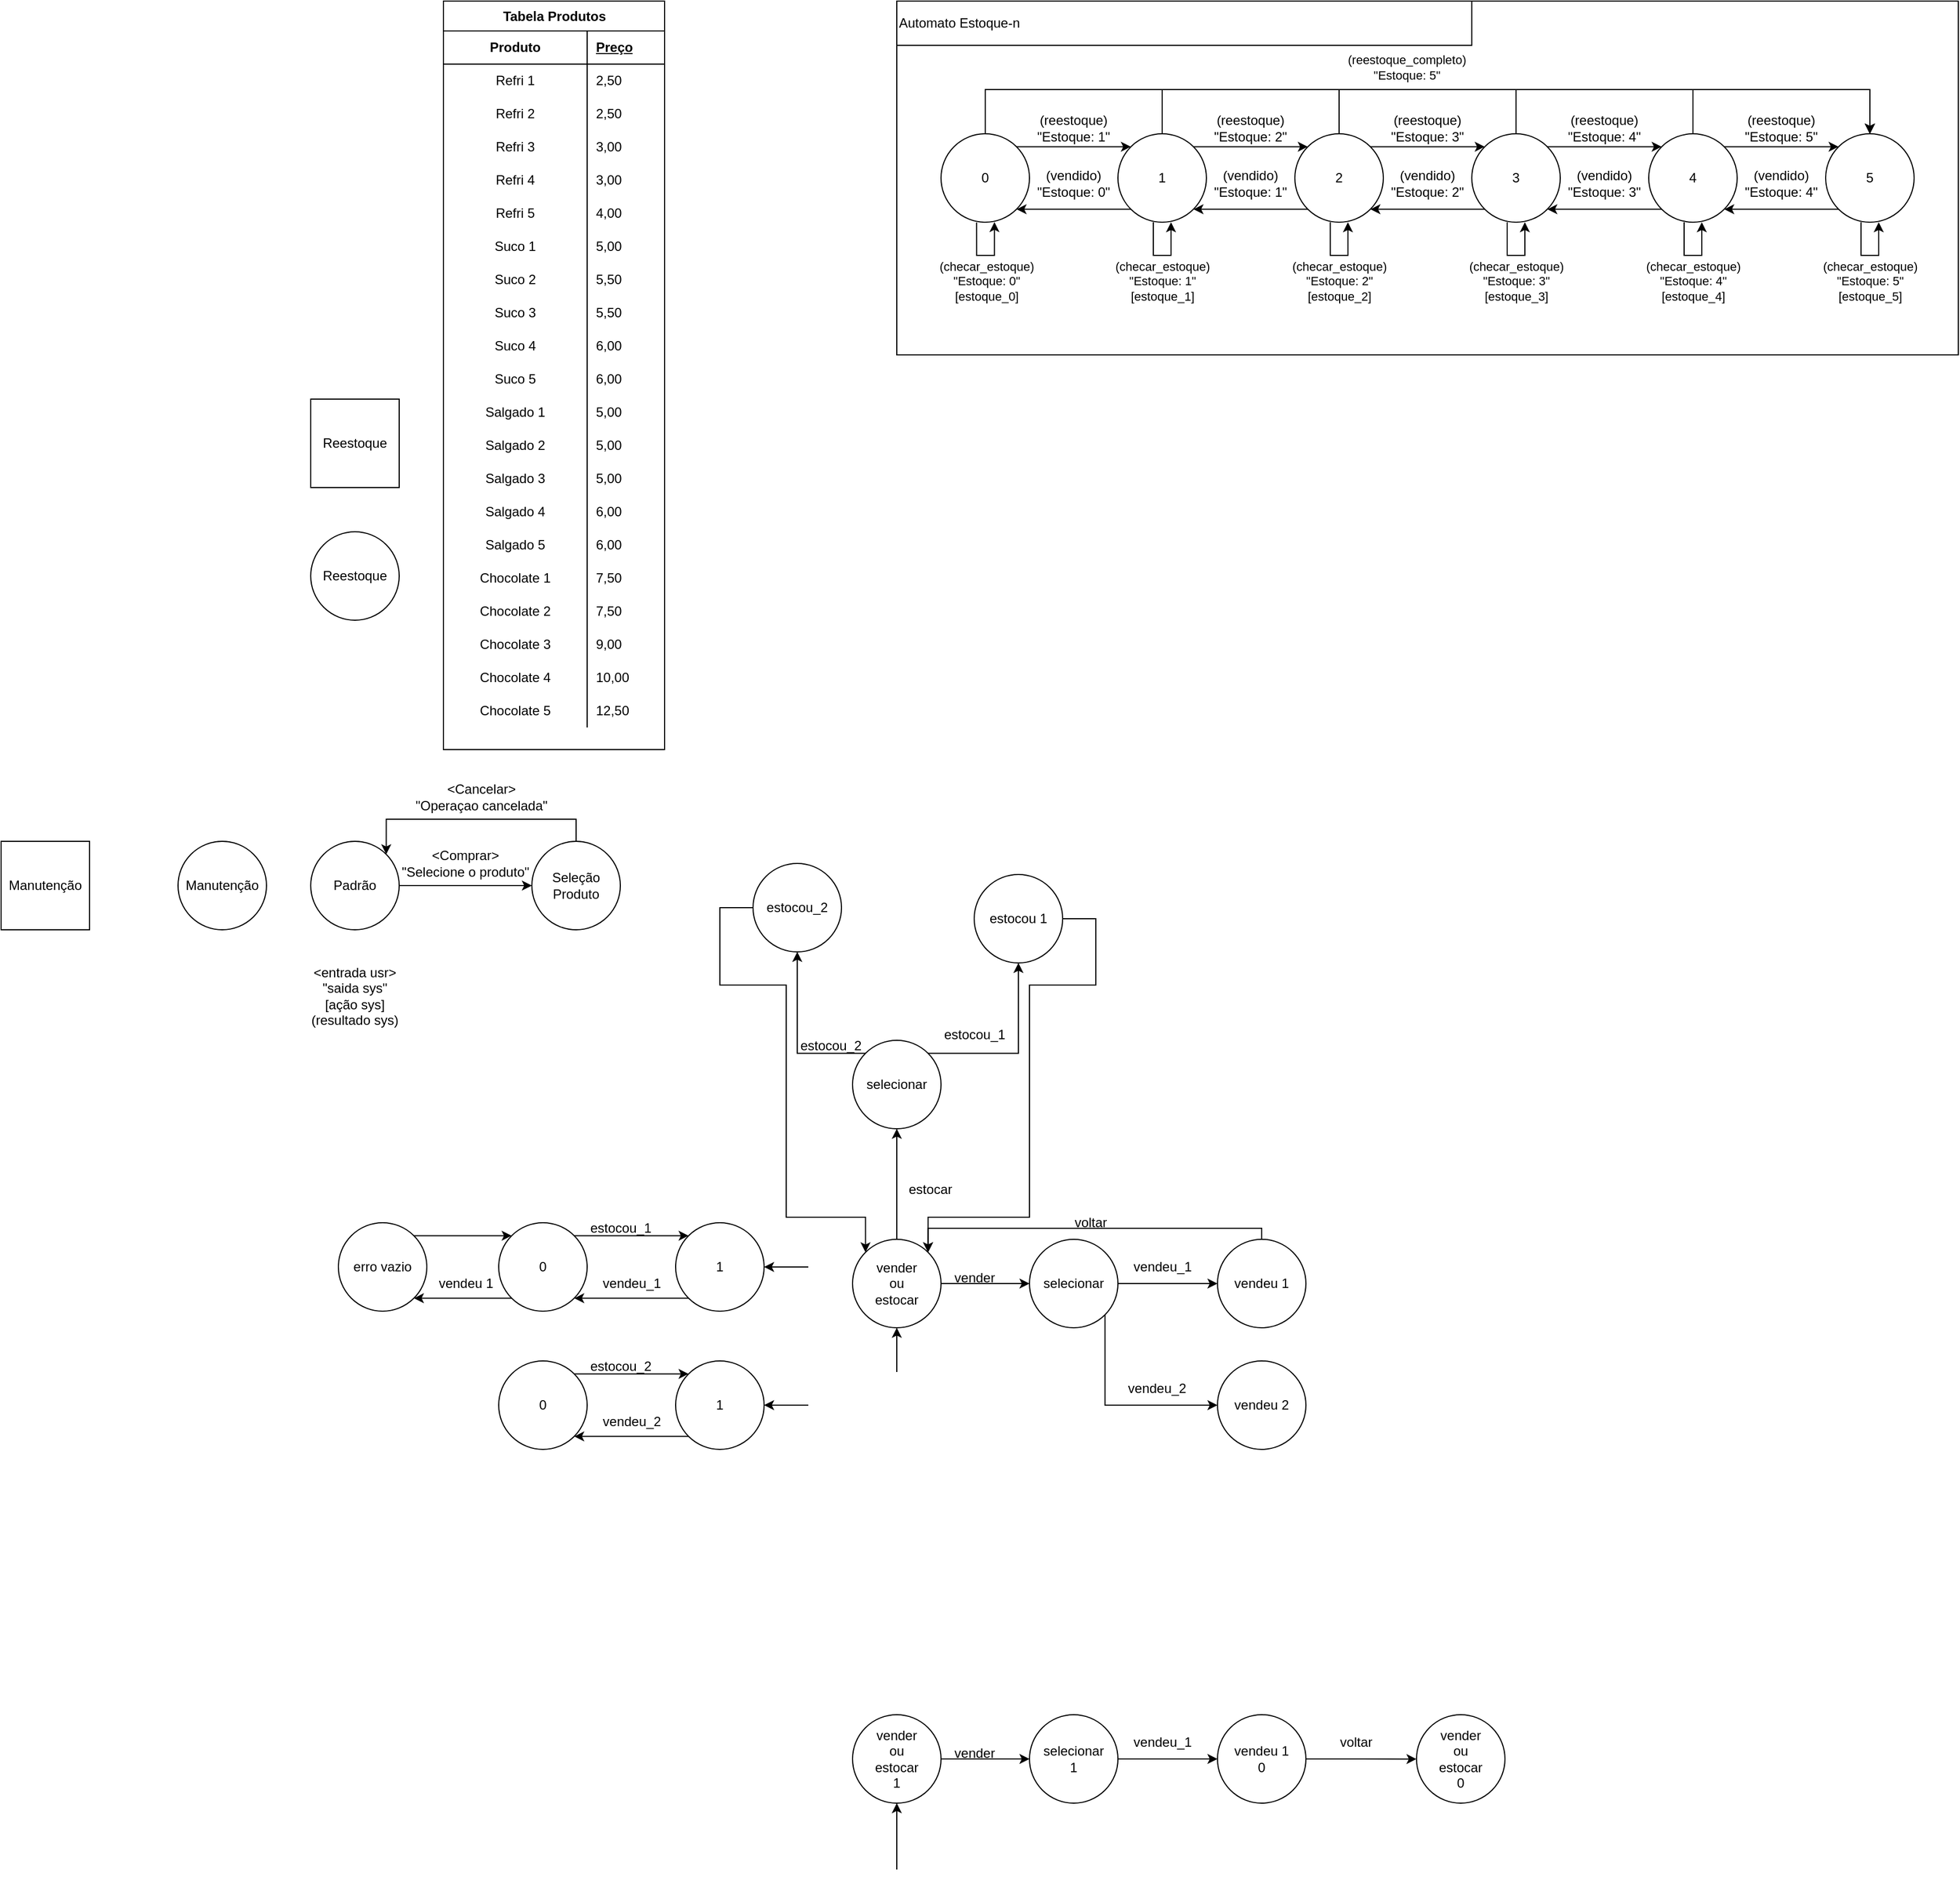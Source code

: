 <mxfile version="21.3.8" type="github" pages="4">
  <diagram name="Page-1" id="Dn7WCph-Q2Zk05KkJ9gT">
    <mxGraphModel dx="1658" dy="1968" grid="1" gridSize="10" guides="1" tooltips="1" connect="1" arrows="1" fold="1" page="1" pageScale="1" pageWidth="850" pageHeight="1100" math="0" shadow="0">
      <root>
        <object label="" teste="10" id="0">
          <mxCell />
        </object>
        <mxCell id="1" parent="0" />
        <mxCell id="Tr1CRuv71H9EIvpvQ8Qs-18" style="edgeStyle=orthogonalEdgeStyle;rounded=0;orthogonalLoop=1;jettySize=auto;html=1;exitX=1;exitY=0.5;exitDx=0;exitDy=0;" parent="1" source="v_8HGv_C3uq0IwqfqXQF-1" target="Tr1CRuv71H9EIvpvQ8Qs-1" edge="1">
          <mxGeometry relative="1" as="geometry" />
        </mxCell>
        <mxCell id="v_8HGv_C3uq0IwqfqXQF-1" value="Padrão" style="ellipse;whiteSpace=wrap;html=1;" parent="1" vertex="1">
          <mxGeometry x="320" y="120" width="80" height="80" as="geometry" />
        </mxCell>
        <mxCell id="Tr1CRuv71H9EIvpvQ8Qs-237" style="edgeStyle=orthogonalEdgeStyle;rounded=0;orthogonalLoop=1;jettySize=auto;html=1;exitX=0.5;exitY=0;exitDx=0;exitDy=0;entryX=1;entryY=0;entryDx=0;entryDy=0;" parent="1" source="Tr1CRuv71H9EIvpvQ8Qs-1" target="v_8HGv_C3uq0IwqfqXQF-1" edge="1">
          <mxGeometry relative="1" as="geometry">
            <Array as="points">
              <mxPoint x="560" y="100" />
              <mxPoint x="388" y="100" />
            </Array>
          </mxGeometry>
        </mxCell>
        <mxCell id="Tr1CRuv71H9EIvpvQ8Qs-1" value="&lt;div&gt;Seleção&lt;/div&gt;&lt;div&gt;Produto&lt;br&gt;&lt;/div&gt;" style="ellipse;whiteSpace=wrap;html=1;" parent="1" vertex="1">
          <mxGeometry x="520" y="120" width="80" height="80" as="geometry" />
        </mxCell>
        <mxCell id="Tr1CRuv71H9EIvpvQ8Qs-13" value="&lt;div&gt;Reestoque&lt;/div&gt;" style="whiteSpace=wrap;html=1;aspect=fixed;" parent="1" vertex="1">
          <mxGeometry x="320" y="-280" width="80" height="80" as="geometry" />
        </mxCell>
        <mxCell id="Tr1CRuv71H9EIvpvQ8Qs-14" value="&lt;div&gt;Manutenção&lt;/div&gt;" style="whiteSpace=wrap;html=1;aspect=fixed;" parent="1" vertex="1">
          <mxGeometry x="40" y="120" width="80" height="80" as="geometry" />
        </mxCell>
        <mxCell id="Tr1CRuv71H9EIvpvQ8Qs-16" value="Manutenção" style="ellipse;whiteSpace=wrap;html=1;aspect=fixed;" parent="1" vertex="1">
          <mxGeometry x="200" y="120" width="80" height="80" as="geometry" />
        </mxCell>
        <mxCell id="Tr1CRuv71H9EIvpvQ8Qs-17" value="Reestoque" style="ellipse;whiteSpace=wrap;html=1;" parent="1" vertex="1">
          <mxGeometry x="320" y="-160" width="80" height="80" as="geometry" />
        </mxCell>
        <mxCell id="Tr1CRuv71H9EIvpvQ8Qs-20" value="&amp;lt;entrada usr&amp;gt;&lt;br&gt;&lt;div&gt;&quot;saida sys&quot;&lt;/div&gt;&lt;div&gt;[ação sys]&lt;/div&gt;&lt;div&gt;(resultado sys)&lt;br&gt;&lt;/div&gt;" style="text;html=1;strokeColor=none;fillColor=none;align=center;verticalAlign=middle;whiteSpace=wrap;rounded=0;" parent="1" vertex="1">
          <mxGeometry x="300" y="220" width="120" height="80" as="geometry" />
        </mxCell>
        <mxCell id="Tr1CRuv71H9EIvpvQ8Qs-21" value="&amp;lt;Comprar&amp;gt;&lt;br&gt;&lt;div&gt;&quot;Selecione o produto&quot;&lt;/div&gt;" style="text;html=1;strokeColor=none;fillColor=none;align=center;verticalAlign=middle;whiteSpace=wrap;rounded=0;" parent="1" vertex="1">
          <mxGeometry x="400" y="120" width="120" height="40" as="geometry" />
        </mxCell>
        <mxCell id="Tr1CRuv71H9EIvpvQ8Qs-62" value="Tabela Produtos" style="shape=table;startSize=27;container=1;collapsible=1;childLayout=tableLayout;fixedRows=1;rowLines=0;fontStyle=1;align=center;resizeLast=1;html=1;" parent="1" vertex="1">
          <mxGeometry x="440" y="-640" width="200" height="677" as="geometry">
            <mxRectangle x="440" y="-597" width="70" height="30" as="alternateBounds" />
          </mxGeometry>
        </mxCell>
        <mxCell id="Tr1CRuv71H9EIvpvQ8Qs-63" value="" style="shape=tableRow;horizontal=0;startSize=0;swimlaneHead=0;swimlaneBody=0;fillColor=none;collapsible=0;dropTarget=0;points=[[0,0.5],[1,0.5]];portConstraint=eastwest;top=0;left=0;right=0;bottom=1;" parent="Tr1CRuv71H9EIvpvQ8Qs-62" vertex="1">
          <mxGeometry y="27" width="200" height="30" as="geometry" />
        </mxCell>
        <mxCell id="Tr1CRuv71H9EIvpvQ8Qs-64" value="Produto" style="shape=partialRectangle;connectable=0;fillColor=none;top=0;left=0;bottom=0;right=0;fontStyle=1;overflow=hidden;whiteSpace=wrap;html=1;" parent="Tr1CRuv71H9EIvpvQ8Qs-63" vertex="1">
          <mxGeometry width="130" height="30" as="geometry">
            <mxRectangle width="130" height="30" as="alternateBounds" />
          </mxGeometry>
        </mxCell>
        <mxCell id="Tr1CRuv71H9EIvpvQ8Qs-65" value="Preço" style="shape=partialRectangle;connectable=0;fillColor=none;top=0;left=0;bottom=0;right=0;align=left;spacingLeft=6;fontStyle=5;overflow=hidden;whiteSpace=wrap;html=1;" parent="Tr1CRuv71H9EIvpvQ8Qs-63" vertex="1">
          <mxGeometry x="130" width="70" height="30" as="geometry">
            <mxRectangle width="70" height="30" as="alternateBounds" />
          </mxGeometry>
        </mxCell>
        <mxCell id="Tr1CRuv71H9EIvpvQ8Qs-66" value="" style="shape=tableRow;horizontal=0;startSize=0;swimlaneHead=0;swimlaneBody=0;fillColor=none;collapsible=0;dropTarget=0;points=[[0,0.5],[1,0.5]];portConstraint=eastwest;top=0;left=0;right=0;bottom=0;" parent="Tr1CRuv71H9EIvpvQ8Qs-62" vertex="1">
          <mxGeometry y="57" width="200" height="30" as="geometry" />
        </mxCell>
        <mxCell id="Tr1CRuv71H9EIvpvQ8Qs-67" value="&lt;div&gt;Refri 1&lt;/div&gt;" style="shape=partialRectangle;connectable=0;fillColor=none;top=0;left=0;bottom=0;right=0;editable=1;overflow=hidden;whiteSpace=wrap;html=1;" parent="Tr1CRuv71H9EIvpvQ8Qs-66" vertex="1">
          <mxGeometry width="130" height="30" as="geometry">
            <mxRectangle width="130" height="30" as="alternateBounds" />
          </mxGeometry>
        </mxCell>
        <mxCell id="Tr1CRuv71H9EIvpvQ8Qs-68" value="2,50" style="shape=partialRectangle;connectable=0;fillColor=none;top=0;left=0;bottom=0;right=0;align=left;spacingLeft=6;overflow=hidden;whiteSpace=wrap;html=1;" parent="Tr1CRuv71H9EIvpvQ8Qs-66" vertex="1">
          <mxGeometry x="130" width="70" height="30" as="geometry">
            <mxRectangle width="70" height="30" as="alternateBounds" />
          </mxGeometry>
        </mxCell>
        <mxCell id="Tr1CRuv71H9EIvpvQ8Qs-69" value="" style="shape=tableRow;horizontal=0;startSize=0;swimlaneHead=0;swimlaneBody=0;fillColor=none;collapsible=0;dropTarget=0;points=[[0,0.5],[1,0.5]];portConstraint=eastwest;top=0;left=0;right=0;bottom=0;" parent="Tr1CRuv71H9EIvpvQ8Qs-62" vertex="1">
          <mxGeometry y="87" width="200" height="30" as="geometry" />
        </mxCell>
        <mxCell id="Tr1CRuv71H9EIvpvQ8Qs-70" value="Refri 2" style="shape=partialRectangle;connectable=0;fillColor=none;top=0;left=0;bottom=0;right=0;editable=1;overflow=hidden;whiteSpace=wrap;html=1;" parent="Tr1CRuv71H9EIvpvQ8Qs-69" vertex="1">
          <mxGeometry width="130" height="30" as="geometry">
            <mxRectangle width="130" height="30" as="alternateBounds" />
          </mxGeometry>
        </mxCell>
        <mxCell id="Tr1CRuv71H9EIvpvQ8Qs-71" value="2,50" style="shape=partialRectangle;connectable=0;fillColor=none;top=0;left=0;bottom=0;right=0;align=left;spacingLeft=6;overflow=hidden;whiteSpace=wrap;html=1;" parent="Tr1CRuv71H9EIvpvQ8Qs-69" vertex="1">
          <mxGeometry x="130" width="70" height="30" as="geometry">
            <mxRectangle width="70" height="30" as="alternateBounds" />
          </mxGeometry>
        </mxCell>
        <mxCell id="Tr1CRuv71H9EIvpvQ8Qs-72" value="" style="shape=tableRow;horizontal=0;startSize=0;swimlaneHead=0;swimlaneBody=0;fillColor=none;collapsible=0;dropTarget=0;points=[[0,0.5],[1,0.5]];portConstraint=eastwest;top=0;left=0;right=0;bottom=0;" parent="Tr1CRuv71H9EIvpvQ8Qs-62" vertex="1">
          <mxGeometry y="117" width="200" height="30" as="geometry" />
        </mxCell>
        <mxCell id="Tr1CRuv71H9EIvpvQ8Qs-73" value="Refri 3" style="shape=partialRectangle;connectable=0;fillColor=none;top=0;left=0;bottom=0;right=0;editable=1;overflow=hidden;whiteSpace=wrap;html=1;" parent="Tr1CRuv71H9EIvpvQ8Qs-72" vertex="1">
          <mxGeometry width="130" height="30" as="geometry">
            <mxRectangle width="130" height="30" as="alternateBounds" />
          </mxGeometry>
        </mxCell>
        <mxCell id="Tr1CRuv71H9EIvpvQ8Qs-74" value="&lt;div&gt;3,00&lt;/div&gt;" style="shape=partialRectangle;connectable=0;fillColor=none;top=0;left=0;bottom=0;right=0;align=left;spacingLeft=6;overflow=hidden;whiteSpace=wrap;html=1;" parent="Tr1CRuv71H9EIvpvQ8Qs-72" vertex="1">
          <mxGeometry x="130" width="70" height="30" as="geometry">
            <mxRectangle width="70" height="30" as="alternateBounds" />
          </mxGeometry>
        </mxCell>
        <mxCell id="Tr1CRuv71H9EIvpvQ8Qs-88" value="" style="shape=tableRow;horizontal=0;startSize=0;swimlaneHead=0;swimlaneBody=0;fillColor=none;collapsible=0;dropTarget=0;points=[[0,0.5],[1,0.5]];portConstraint=eastwest;top=0;left=0;right=0;bottom=0;" parent="Tr1CRuv71H9EIvpvQ8Qs-62" vertex="1">
          <mxGeometry y="147" width="200" height="30" as="geometry" />
        </mxCell>
        <mxCell id="Tr1CRuv71H9EIvpvQ8Qs-89" value="Refri 4" style="shape=partialRectangle;connectable=0;fillColor=none;top=0;left=0;bottom=0;right=0;editable=1;overflow=hidden;whiteSpace=wrap;html=1;" parent="Tr1CRuv71H9EIvpvQ8Qs-88" vertex="1">
          <mxGeometry width="130" height="30" as="geometry">
            <mxRectangle width="130" height="30" as="alternateBounds" />
          </mxGeometry>
        </mxCell>
        <mxCell id="Tr1CRuv71H9EIvpvQ8Qs-90" value="3,00&lt;span style=&quot;white-space: pre;&quot;&gt; &lt;/span&gt;" style="shape=partialRectangle;connectable=0;fillColor=none;top=0;left=0;bottom=0;right=0;align=left;spacingLeft=6;overflow=hidden;whiteSpace=wrap;html=1;" parent="Tr1CRuv71H9EIvpvQ8Qs-88" vertex="1">
          <mxGeometry x="130" width="70" height="30" as="geometry">
            <mxRectangle width="70" height="30" as="alternateBounds" />
          </mxGeometry>
        </mxCell>
        <mxCell id="Tr1CRuv71H9EIvpvQ8Qs-91" value="" style="shape=tableRow;horizontal=0;startSize=0;swimlaneHead=0;swimlaneBody=0;fillColor=none;collapsible=0;dropTarget=0;points=[[0,0.5],[1,0.5]];portConstraint=eastwest;top=0;left=0;right=0;bottom=0;" parent="Tr1CRuv71H9EIvpvQ8Qs-62" vertex="1">
          <mxGeometry y="177" width="200" height="30" as="geometry" />
        </mxCell>
        <mxCell id="Tr1CRuv71H9EIvpvQ8Qs-92" value="Refri 5" style="shape=partialRectangle;connectable=0;fillColor=none;top=0;left=0;bottom=0;right=0;editable=1;overflow=hidden;whiteSpace=wrap;html=1;" parent="Tr1CRuv71H9EIvpvQ8Qs-91" vertex="1">
          <mxGeometry width="130" height="30" as="geometry">
            <mxRectangle width="130" height="30" as="alternateBounds" />
          </mxGeometry>
        </mxCell>
        <mxCell id="Tr1CRuv71H9EIvpvQ8Qs-93" value="4,00&lt;span style=&quot;white-space: pre;&quot;&gt; &lt;/span&gt;" style="shape=partialRectangle;connectable=0;fillColor=none;top=0;left=0;bottom=0;right=0;align=left;spacingLeft=6;overflow=hidden;whiteSpace=wrap;html=1;" parent="Tr1CRuv71H9EIvpvQ8Qs-91" vertex="1">
          <mxGeometry x="130" width="70" height="30" as="geometry">
            <mxRectangle width="70" height="30" as="alternateBounds" />
          </mxGeometry>
        </mxCell>
        <mxCell id="Tr1CRuv71H9EIvpvQ8Qs-94" value="" style="shape=tableRow;horizontal=0;startSize=0;swimlaneHead=0;swimlaneBody=0;fillColor=none;collapsible=0;dropTarget=0;points=[[0,0.5],[1,0.5]];portConstraint=eastwest;top=0;left=0;right=0;bottom=0;" parent="Tr1CRuv71H9EIvpvQ8Qs-62" vertex="1">
          <mxGeometry y="207" width="200" height="30" as="geometry" />
        </mxCell>
        <mxCell id="Tr1CRuv71H9EIvpvQ8Qs-95" value="Suco 1" style="shape=partialRectangle;connectable=0;fillColor=none;top=0;left=0;bottom=0;right=0;editable=1;overflow=hidden;whiteSpace=wrap;html=1;" parent="Tr1CRuv71H9EIvpvQ8Qs-94" vertex="1">
          <mxGeometry width="130" height="30" as="geometry">
            <mxRectangle width="130" height="30" as="alternateBounds" />
          </mxGeometry>
        </mxCell>
        <mxCell id="Tr1CRuv71H9EIvpvQ8Qs-96" value="5,00&lt;span style=&quot;white-space: pre;&quot;&gt; &lt;/span&gt;&lt;span style=&quot;white-space: pre;&quot;&gt; &lt;/span&gt;" style="shape=partialRectangle;connectable=0;fillColor=none;top=0;left=0;bottom=0;right=0;align=left;spacingLeft=6;overflow=hidden;whiteSpace=wrap;html=1;" parent="Tr1CRuv71H9EIvpvQ8Qs-94" vertex="1">
          <mxGeometry x="130" width="70" height="30" as="geometry">
            <mxRectangle width="70" height="30" as="alternateBounds" />
          </mxGeometry>
        </mxCell>
        <mxCell id="Tr1CRuv71H9EIvpvQ8Qs-97" value="" style="shape=tableRow;horizontal=0;startSize=0;swimlaneHead=0;swimlaneBody=0;fillColor=none;collapsible=0;dropTarget=0;points=[[0,0.5],[1,0.5]];portConstraint=eastwest;top=0;left=0;right=0;bottom=0;" parent="Tr1CRuv71H9EIvpvQ8Qs-62" vertex="1">
          <mxGeometry y="237" width="200" height="30" as="geometry" />
        </mxCell>
        <mxCell id="Tr1CRuv71H9EIvpvQ8Qs-98" value="Suco 2" style="shape=partialRectangle;connectable=0;fillColor=none;top=0;left=0;bottom=0;right=0;editable=1;overflow=hidden;whiteSpace=wrap;html=1;" parent="Tr1CRuv71H9EIvpvQ8Qs-97" vertex="1">
          <mxGeometry width="130" height="30" as="geometry">
            <mxRectangle width="130" height="30" as="alternateBounds" />
          </mxGeometry>
        </mxCell>
        <mxCell id="Tr1CRuv71H9EIvpvQ8Qs-99" value="5,50&lt;span style=&quot;white-space: pre;&quot;&gt; &lt;/span&gt;&lt;span style=&quot;white-space: pre;&quot;&gt; &lt;/span&gt;&lt;span style=&quot;white-space: pre;&quot;&gt; &lt;/span&gt;" style="shape=partialRectangle;connectable=0;fillColor=none;top=0;left=0;bottom=0;right=0;align=left;spacingLeft=6;overflow=hidden;whiteSpace=wrap;html=1;" parent="Tr1CRuv71H9EIvpvQ8Qs-97" vertex="1">
          <mxGeometry x="130" width="70" height="30" as="geometry">
            <mxRectangle width="70" height="30" as="alternateBounds" />
          </mxGeometry>
        </mxCell>
        <mxCell id="Tr1CRuv71H9EIvpvQ8Qs-100" value="" style="shape=tableRow;horizontal=0;startSize=0;swimlaneHead=0;swimlaneBody=0;fillColor=none;collapsible=0;dropTarget=0;points=[[0,0.5],[1,0.5]];portConstraint=eastwest;top=0;left=0;right=0;bottom=0;" parent="Tr1CRuv71H9EIvpvQ8Qs-62" vertex="1">
          <mxGeometry y="267" width="200" height="30" as="geometry" />
        </mxCell>
        <mxCell id="Tr1CRuv71H9EIvpvQ8Qs-101" value="Suco 3" style="shape=partialRectangle;connectable=0;fillColor=none;top=0;left=0;bottom=0;right=0;editable=1;overflow=hidden;whiteSpace=wrap;html=1;" parent="Tr1CRuv71H9EIvpvQ8Qs-100" vertex="1">
          <mxGeometry width="130" height="30" as="geometry">
            <mxRectangle width="130" height="30" as="alternateBounds" />
          </mxGeometry>
        </mxCell>
        <mxCell id="Tr1CRuv71H9EIvpvQ8Qs-102" value="5,50&lt;span style=&quot;white-space: pre;&quot;&gt; &lt;/span&gt;" style="shape=partialRectangle;connectable=0;fillColor=none;top=0;left=0;bottom=0;right=0;align=left;spacingLeft=6;overflow=hidden;whiteSpace=wrap;html=1;" parent="Tr1CRuv71H9EIvpvQ8Qs-100" vertex="1">
          <mxGeometry x="130" width="70" height="30" as="geometry">
            <mxRectangle width="70" height="30" as="alternateBounds" />
          </mxGeometry>
        </mxCell>
        <mxCell id="Tr1CRuv71H9EIvpvQ8Qs-103" value="" style="shape=tableRow;horizontal=0;startSize=0;swimlaneHead=0;swimlaneBody=0;fillColor=none;collapsible=0;dropTarget=0;points=[[0,0.5],[1,0.5]];portConstraint=eastwest;top=0;left=0;right=0;bottom=0;" parent="Tr1CRuv71H9EIvpvQ8Qs-62" vertex="1">
          <mxGeometry y="297" width="200" height="30" as="geometry" />
        </mxCell>
        <mxCell id="Tr1CRuv71H9EIvpvQ8Qs-104" value="Suco 4" style="shape=partialRectangle;connectable=0;fillColor=none;top=0;left=0;bottom=0;right=0;editable=1;overflow=hidden;whiteSpace=wrap;html=1;" parent="Tr1CRuv71H9EIvpvQ8Qs-103" vertex="1">
          <mxGeometry width="130" height="30" as="geometry">
            <mxRectangle width="130" height="30" as="alternateBounds" />
          </mxGeometry>
        </mxCell>
        <mxCell id="Tr1CRuv71H9EIvpvQ8Qs-105" value="6,00" style="shape=partialRectangle;connectable=0;fillColor=none;top=0;left=0;bottom=0;right=0;align=left;spacingLeft=6;overflow=hidden;whiteSpace=wrap;html=1;" parent="Tr1CRuv71H9EIvpvQ8Qs-103" vertex="1">
          <mxGeometry x="130" width="70" height="30" as="geometry">
            <mxRectangle width="70" height="30" as="alternateBounds" />
          </mxGeometry>
        </mxCell>
        <mxCell id="Tr1CRuv71H9EIvpvQ8Qs-106" value="" style="shape=tableRow;horizontal=0;startSize=0;swimlaneHead=0;swimlaneBody=0;fillColor=none;collapsible=0;dropTarget=0;points=[[0,0.5],[1,0.5]];portConstraint=eastwest;top=0;left=0;right=0;bottom=0;" parent="Tr1CRuv71H9EIvpvQ8Qs-62" vertex="1">
          <mxGeometry y="327" width="200" height="30" as="geometry" />
        </mxCell>
        <mxCell id="Tr1CRuv71H9EIvpvQ8Qs-107" value="Suco 5" style="shape=partialRectangle;connectable=0;fillColor=none;top=0;left=0;bottom=0;right=0;editable=1;overflow=hidden;whiteSpace=wrap;html=1;" parent="Tr1CRuv71H9EIvpvQ8Qs-106" vertex="1">
          <mxGeometry width="130" height="30" as="geometry">
            <mxRectangle width="130" height="30" as="alternateBounds" />
          </mxGeometry>
        </mxCell>
        <mxCell id="Tr1CRuv71H9EIvpvQ8Qs-108" value="6,00" style="shape=partialRectangle;connectable=0;fillColor=none;top=0;left=0;bottom=0;right=0;align=left;spacingLeft=6;overflow=hidden;whiteSpace=wrap;html=1;" parent="Tr1CRuv71H9EIvpvQ8Qs-106" vertex="1">
          <mxGeometry x="130" width="70" height="30" as="geometry">
            <mxRectangle width="70" height="30" as="alternateBounds" />
          </mxGeometry>
        </mxCell>
        <mxCell id="Tr1CRuv71H9EIvpvQ8Qs-109" value="" style="shape=tableRow;horizontal=0;startSize=0;swimlaneHead=0;swimlaneBody=0;fillColor=none;collapsible=0;dropTarget=0;points=[[0,0.5],[1,0.5]];portConstraint=eastwest;top=0;left=0;right=0;bottom=0;" parent="Tr1CRuv71H9EIvpvQ8Qs-62" vertex="1">
          <mxGeometry y="357" width="200" height="30" as="geometry" />
        </mxCell>
        <mxCell id="Tr1CRuv71H9EIvpvQ8Qs-110" value="Salgado 1" style="shape=partialRectangle;connectable=0;fillColor=none;top=0;left=0;bottom=0;right=0;editable=1;overflow=hidden;whiteSpace=wrap;html=1;" parent="Tr1CRuv71H9EIvpvQ8Qs-109" vertex="1">
          <mxGeometry width="130" height="30" as="geometry">
            <mxRectangle width="130" height="30" as="alternateBounds" />
          </mxGeometry>
        </mxCell>
        <mxCell id="Tr1CRuv71H9EIvpvQ8Qs-111" value="&lt;div&gt;5,00&lt;/div&gt;" style="shape=partialRectangle;connectable=0;fillColor=none;top=0;left=0;bottom=0;right=0;align=left;spacingLeft=6;overflow=hidden;whiteSpace=wrap;html=1;" parent="Tr1CRuv71H9EIvpvQ8Qs-109" vertex="1">
          <mxGeometry x="130" width="70" height="30" as="geometry">
            <mxRectangle width="70" height="30" as="alternateBounds" />
          </mxGeometry>
        </mxCell>
        <mxCell id="Tr1CRuv71H9EIvpvQ8Qs-112" value="" style="shape=tableRow;horizontal=0;startSize=0;swimlaneHead=0;swimlaneBody=0;fillColor=none;collapsible=0;dropTarget=0;points=[[0,0.5],[1,0.5]];portConstraint=eastwest;top=0;left=0;right=0;bottom=0;" parent="Tr1CRuv71H9EIvpvQ8Qs-62" vertex="1">
          <mxGeometry y="387" width="200" height="30" as="geometry" />
        </mxCell>
        <mxCell id="Tr1CRuv71H9EIvpvQ8Qs-113" value="Salgado 2" style="shape=partialRectangle;connectable=0;fillColor=none;top=0;left=0;bottom=0;right=0;editable=1;overflow=hidden;whiteSpace=wrap;html=1;" parent="Tr1CRuv71H9EIvpvQ8Qs-112" vertex="1">
          <mxGeometry width="130" height="30" as="geometry">
            <mxRectangle width="130" height="30" as="alternateBounds" />
          </mxGeometry>
        </mxCell>
        <mxCell id="Tr1CRuv71H9EIvpvQ8Qs-114" value="5,00" style="shape=partialRectangle;connectable=0;fillColor=none;top=0;left=0;bottom=0;right=0;align=left;spacingLeft=6;overflow=hidden;whiteSpace=wrap;html=1;" parent="Tr1CRuv71H9EIvpvQ8Qs-112" vertex="1">
          <mxGeometry x="130" width="70" height="30" as="geometry">
            <mxRectangle width="70" height="30" as="alternateBounds" />
          </mxGeometry>
        </mxCell>
        <mxCell id="Tr1CRuv71H9EIvpvQ8Qs-115" value="" style="shape=tableRow;horizontal=0;startSize=0;swimlaneHead=0;swimlaneBody=0;fillColor=none;collapsible=0;dropTarget=0;points=[[0,0.5],[1,0.5]];portConstraint=eastwest;top=0;left=0;right=0;bottom=0;" parent="Tr1CRuv71H9EIvpvQ8Qs-62" vertex="1">
          <mxGeometry y="417" width="200" height="30" as="geometry" />
        </mxCell>
        <mxCell id="Tr1CRuv71H9EIvpvQ8Qs-116" value="Salgado 3" style="shape=partialRectangle;connectable=0;fillColor=none;top=0;left=0;bottom=0;right=0;editable=1;overflow=hidden;whiteSpace=wrap;html=1;" parent="Tr1CRuv71H9EIvpvQ8Qs-115" vertex="1">
          <mxGeometry width="130" height="30" as="geometry">
            <mxRectangle width="130" height="30" as="alternateBounds" />
          </mxGeometry>
        </mxCell>
        <mxCell id="Tr1CRuv71H9EIvpvQ8Qs-117" value="5,00" style="shape=partialRectangle;connectable=0;fillColor=none;top=0;left=0;bottom=0;right=0;align=left;spacingLeft=6;overflow=hidden;whiteSpace=wrap;html=1;" parent="Tr1CRuv71H9EIvpvQ8Qs-115" vertex="1">
          <mxGeometry x="130" width="70" height="30" as="geometry">
            <mxRectangle width="70" height="30" as="alternateBounds" />
          </mxGeometry>
        </mxCell>
        <mxCell id="Tr1CRuv71H9EIvpvQ8Qs-118" value="" style="shape=tableRow;horizontal=0;startSize=0;swimlaneHead=0;swimlaneBody=0;fillColor=none;collapsible=0;dropTarget=0;points=[[0,0.5],[1,0.5]];portConstraint=eastwest;top=0;left=0;right=0;bottom=0;" parent="Tr1CRuv71H9EIvpvQ8Qs-62" vertex="1">
          <mxGeometry y="447" width="200" height="30" as="geometry" />
        </mxCell>
        <mxCell id="Tr1CRuv71H9EIvpvQ8Qs-119" value="Salgado 4" style="shape=partialRectangle;connectable=0;fillColor=none;top=0;left=0;bottom=0;right=0;editable=1;overflow=hidden;whiteSpace=wrap;html=1;" parent="Tr1CRuv71H9EIvpvQ8Qs-118" vertex="1">
          <mxGeometry width="130" height="30" as="geometry">
            <mxRectangle width="130" height="30" as="alternateBounds" />
          </mxGeometry>
        </mxCell>
        <mxCell id="Tr1CRuv71H9EIvpvQ8Qs-120" value="6,00" style="shape=partialRectangle;connectable=0;fillColor=none;top=0;left=0;bottom=0;right=0;align=left;spacingLeft=6;overflow=hidden;whiteSpace=wrap;html=1;" parent="Tr1CRuv71H9EIvpvQ8Qs-118" vertex="1">
          <mxGeometry x="130" width="70" height="30" as="geometry">
            <mxRectangle width="70" height="30" as="alternateBounds" />
          </mxGeometry>
        </mxCell>
        <mxCell id="Tr1CRuv71H9EIvpvQ8Qs-121" value="" style="shape=tableRow;horizontal=0;startSize=0;swimlaneHead=0;swimlaneBody=0;fillColor=none;collapsible=0;dropTarget=0;points=[[0,0.5],[1,0.5]];portConstraint=eastwest;top=0;left=0;right=0;bottom=0;" parent="Tr1CRuv71H9EIvpvQ8Qs-62" vertex="1">
          <mxGeometry y="477" width="200" height="30" as="geometry" />
        </mxCell>
        <mxCell id="Tr1CRuv71H9EIvpvQ8Qs-122" value="Salgado 5" style="shape=partialRectangle;connectable=0;fillColor=none;top=0;left=0;bottom=0;right=0;editable=1;overflow=hidden;whiteSpace=wrap;html=1;" parent="Tr1CRuv71H9EIvpvQ8Qs-121" vertex="1">
          <mxGeometry width="130" height="30" as="geometry">
            <mxRectangle width="130" height="30" as="alternateBounds" />
          </mxGeometry>
        </mxCell>
        <mxCell id="Tr1CRuv71H9EIvpvQ8Qs-123" value="6,00" style="shape=partialRectangle;connectable=0;fillColor=none;top=0;left=0;bottom=0;right=0;align=left;spacingLeft=6;overflow=hidden;whiteSpace=wrap;html=1;" parent="Tr1CRuv71H9EIvpvQ8Qs-121" vertex="1">
          <mxGeometry x="130" width="70" height="30" as="geometry">
            <mxRectangle width="70" height="30" as="alternateBounds" />
          </mxGeometry>
        </mxCell>
        <mxCell id="Tr1CRuv71H9EIvpvQ8Qs-124" value="" style="shape=tableRow;horizontal=0;startSize=0;swimlaneHead=0;swimlaneBody=0;fillColor=none;collapsible=0;dropTarget=0;points=[[0,0.5],[1,0.5]];portConstraint=eastwest;top=0;left=0;right=0;bottom=0;" parent="Tr1CRuv71H9EIvpvQ8Qs-62" vertex="1">
          <mxGeometry y="507" width="200" height="30" as="geometry" />
        </mxCell>
        <mxCell id="Tr1CRuv71H9EIvpvQ8Qs-125" value="Chocolate 1" style="shape=partialRectangle;connectable=0;fillColor=none;top=0;left=0;bottom=0;right=0;editable=1;overflow=hidden;whiteSpace=wrap;html=1;" parent="Tr1CRuv71H9EIvpvQ8Qs-124" vertex="1">
          <mxGeometry width="130" height="30" as="geometry">
            <mxRectangle width="130" height="30" as="alternateBounds" />
          </mxGeometry>
        </mxCell>
        <mxCell id="Tr1CRuv71H9EIvpvQ8Qs-126" value="7,50&lt;span style=&quot;white-space: pre;&quot;&gt; &lt;/span&gt;" style="shape=partialRectangle;connectable=0;fillColor=none;top=0;left=0;bottom=0;right=0;align=left;spacingLeft=6;overflow=hidden;whiteSpace=wrap;html=1;" parent="Tr1CRuv71H9EIvpvQ8Qs-124" vertex="1">
          <mxGeometry x="130" width="70" height="30" as="geometry">
            <mxRectangle width="70" height="30" as="alternateBounds" />
          </mxGeometry>
        </mxCell>
        <mxCell id="Tr1CRuv71H9EIvpvQ8Qs-127" value="" style="shape=tableRow;horizontal=0;startSize=0;swimlaneHead=0;swimlaneBody=0;fillColor=none;collapsible=0;dropTarget=0;points=[[0,0.5],[1,0.5]];portConstraint=eastwest;top=0;left=0;right=0;bottom=0;" parent="Tr1CRuv71H9EIvpvQ8Qs-62" vertex="1">
          <mxGeometry y="537" width="200" height="30" as="geometry" />
        </mxCell>
        <mxCell id="Tr1CRuv71H9EIvpvQ8Qs-128" value="Chocolate 2" style="shape=partialRectangle;connectable=0;fillColor=none;top=0;left=0;bottom=0;right=0;editable=1;overflow=hidden;whiteSpace=wrap;html=1;" parent="Tr1CRuv71H9EIvpvQ8Qs-127" vertex="1">
          <mxGeometry width="130" height="30" as="geometry">
            <mxRectangle width="130" height="30" as="alternateBounds" />
          </mxGeometry>
        </mxCell>
        <mxCell id="Tr1CRuv71H9EIvpvQ8Qs-129" value="7,50" style="shape=partialRectangle;connectable=0;fillColor=none;top=0;left=0;bottom=0;right=0;align=left;spacingLeft=6;overflow=hidden;whiteSpace=wrap;html=1;" parent="Tr1CRuv71H9EIvpvQ8Qs-127" vertex="1">
          <mxGeometry x="130" width="70" height="30" as="geometry">
            <mxRectangle width="70" height="30" as="alternateBounds" />
          </mxGeometry>
        </mxCell>
        <mxCell id="Tr1CRuv71H9EIvpvQ8Qs-130" value="" style="shape=tableRow;horizontal=0;startSize=0;swimlaneHead=0;swimlaneBody=0;fillColor=none;collapsible=0;dropTarget=0;points=[[0,0.5],[1,0.5]];portConstraint=eastwest;top=0;left=0;right=0;bottom=0;" parent="Tr1CRuv71H9EIvpvQ8Qs-62" vertex="1">
          <mxGeometry y="567" width="200" height="30" as="geometry" />
        </mxCell>
        <mxCell id="Tr1CRuv71H9EIvpvQ8Qs-131" value="Chocolate 3" style="shape=partialRectangle;connectable=0;fillColor=none;top=0;left=0;bottom=0;right=0;editable=1;overflow=hidden;whiteSpace=wrap;html=1;" parent="Tr1CRuv71H9EIvpvQ8Qs-130" vertex="1">
          <mxGeometry width="130" height="30" as="geometry">
            <mxRectangle width="130" height="30" as="alternateBounds" />
          </mxGeometry>
        </mxCell>
        <mxCell id="Tr1CRuv71H9EIvpvQ8Qs-132" value="9,00&lt;span style=&quot;white-space: pre;&quot;&gt; &lt;/span&gt;" style="shape=partialRectangle;connectable=0;fillColor=none;top=0;left=0;bottom=0;right=0;align=left;spacingLeft=6;overflow=hidden;whiteSpace=wrap;html=1;" parent="Tr1CRuv71H9EIvpvQ8Qs-130" vertex="1">
          <mxGeometry x="130" width="70" height="30" as="geometry">
            <mxRectangle width="70" height="30" as="alternateBounds" />
          </mxGeometry>
        </mxCell>
        <mxCell id="Tr1CRuv71H9EIvpvQ8Qs-133" value="" style="shape=tableRow;horizontal=0;startSize=0;swimlaneHead=0;swimlaneBody=0;fillColor=none;collapsible=0;dropTarget=0;points=[[0,0.5],[1,0.5]];portConstraint=eastwest;top=0;left=0;right=0;bottom=0;" parent="Tr1CRuv71H9EIvpvQ8Qs-62" vertex="1">
          <mxGeometry y="597" width="200" height="30" as="geometry" />
        </mxCell>
        <mxCell id="Tr1CRuv71H9EIvpvQ8Qs-134" value="Chocolate 4" style="shape=partialRectangle;connectable=0;fillColor=none;top=0;left=0;bottom=0;right=0;editable=1;overflow=hidden;whiteSpace=wrap;html=1;" parent="Tr1CRuv71H9EIvpvQ8Qs-133" vertex="1">
          <mxGeometry width="130" height="30" as="geometry">
            <mxRectangle width="130" height="30" as="alternateBounds" />
          </mxGeometry>
        </mxCell>
        <mxCell id="Tr1CRuv71H9EIvpvQ8Qs-135" value="10,00" style="shape=partialRectangle;connectable=0;fillColor=none;top=0;left=0;bottom=0;right=0;align=left;spacingLeft=6;overflow=hidden;whiteSpace=wrap;html=1;" parent="Tr1CRuv71H9EIvpvQ8Qs-133" vertex="1">
          <mxGeometry x="130" width="70" height="30" as="geometry">
            <mxRectangle width="70" height="30" as="alternateBounds" />
          </mxGeometry>
        </mxCell>
        <mxCell id="Tr1CRuv71H9EIvpvQ8Qs-136" value="" style="shape=tableRow;horizontal=0;startSize=0;swimlaneHead=0;swimlaneBody=0;fillColor=none;collapsible=0;dropTarget=0;points=[[0,0.5],[1,0.5]];portConstraint=eastwest;top=0;left=0;right=0;bottom=0;" parent="Tr1CRuv71H9EIvpvQ8Qs-62" vertex="1">
          <mxGeometry y="627" width="200" height="30" as="geometry" />
        </mxCell>
        <mxCell id="Tr1CRuv71H9EIvpvQ8Qs-137" value="Chocolate 5" style="shape=partialRectangle;connectable=0;fillColor=none;top=0;left=0;bottom=0;right=0;editable=1;overflow=hidden;whiteSpace=wrap;html=1;" parent="Tr1CRuv71H9EIvpvQ8Qs-136" vertex="1">
          <mxGeometry width="130" height="30" as="geometry">
            <mxRectangle width="130" height="30" as="alternateBounds" />
          </mxGeometry>
        </mxCell>
        <mxCell id="Tr1CRuv71H9EIvpvQ8Qs-138" value="12,50" style="shape=partialRectangle;connectable=0;fillColor=none;top=0;left=0;bottom=0;right=0;align=left;spacingLeft=6;overflow=hidden;whiteSpace=wrap;html=1;" parent="Tr1CRuv71H9EIvpvQ8Qs-136" vertex="1">
          <mxGeometry x="130" width="70" height="30" as="geometry">
            <mxRectangle width="70" height="30" as="alternateBounds" />
          </mxGeometry>
        </mxCell>
        <mxCell id="Tr1CRuv71H9EIvpvQ8Qs-239" value="&amp;lt;Cancelar&amp;gt;&lt;br&gt;&lt;div&gt;&quot;Operaçao cancelada&quot;&lt;br&gt;&lt;/div&gt;" style="text;html=1;strokeColor=none;fillColor=none;align=center;verticalAlign=middle;whiteSpace=wrap;rounded=0;" parent="1" vertex="1">
          <mxGeometry x="387.5" y="60" width="172.5" height="40" as="geometry" />
        </mxCell>
        <mxCell id="Tr1CRuv71H9EIvpvQ8Qs-304" value="" style="group" parent="1" vertex="1" connectable="0">
          <mxGeometry x="850" y="-640" width="960" height="320" as="geometry" />
        </mxCell>
        <mxCell id="Tr1CRuv71H9EIvpvQ8Qs-162" value="" style="whiteSpace=wrap;html=1;movable=1;resizable=1;rotatable=1;deletable=1;editable=1;locked=0;connectable=1;" parent="Tr1CRuv71H9EIvpvQ8Qs-304" vertex="1">
          <mxGeometry width="960" height="320" as="geometry" />
        </mxCell>
        <mxCell id="Tr1CRuv71H9EIvpvQ8Qs-163" value="&lt;div&gt;0&lt;/div&gt;" style="ellipse;whiteSpace=wrap;html=1;movable=1;resizable=1;rotatable=1;deletable=1;editable=1;locked=0;connectable=1;" parent="Tr1CRuv71H9EIvpvQ8Qs-304" vertex="1">
          <mxGeometry x="40" y="120" width="80" height="80" as="geometry" />
        </mxCell>
        <mxCell id="Tr1CRuv71H9EIvpvQ8Qs-184" style="edgeStyle=orthogonalEdgeStyle;rounded=0;orthogonalLoop=1;jettySize=auto;html=1;exitX=0;exitY=1;exitDx=0;exitDy=0;entryX=1;entryY=1;entryDx=0;entryDy=0;movable=1;resizable=1;rotatable=1;deletable=1;editable=1;locked=0;connectable=1;" parent="Tr1CRuv71H9EIvpvQ8Qs-304" source="Tr1CRuv71H9EIvpvQ8Qs-164" target="Tr1CRuv71H9EIvpvQ8Qs-163" edge="1">
          <mxGeometry relative="1" as="geometry" />
        </mxCell>
        <mxCell id="Tr1CRuv71H9EIvpvQ8Qs-310" style="edgeStyle=orthogonalEdgeStyle;rounded=0;orthogonalLoop=1;jettySize=auto;html=1;exitX=0.5;exitY=0;exitDx=0;exitDy=0;entryX=0.5;entryY=0;entryDx=0;entryDy=0;" parent="Tr1CRuv71H9EIvpvQ8Qs-304" source="Tr1CRuv71H9EIvpvQ8Qs-164" target="Tr1CRuv71H9EIvpvQ8Qs-168" edge="1">
          <mxGeometry relative="1" as="geometry">
            <Array as="points">
              <mxPoint x="240" y="80" />
              <mxPoint x="880" y="80" />
            </Array>
          </mxGeometry>
        </mxCell>
        <mxCell id="Tr1CRuv71H9EIvpvQ8Qs-164" value="1" style="ellipse;whiteSpace=wrap;html=1;movable=1;resizable=1;rotatable=1;deletable=1;editable=1;locked=0;connectable=1;" parent="Tr1CRuv71H9EIvpvQ8Qs-304" vertex="1">
          <mxGeometry x="200" y="120" width="80" height="80" as="geometry" />
        </mxCell>
        <mxCell id="Tr1CRuv71H9EIvpvQ8Qs-209" style="edgeStyle=orthogonalEdgeStyle;rounded=0;orthogonalLoop=1;jettySize=auto;html=1;exitX=1;exitY=0;exitDx=0;exitDy=0;entryX=0;entryY=0;entryDx=0;entryDy=0;movable=1;resizable=1;rotatable=1;deletable=1;editable=1;locked=0;connectable=1;" parent="Tr1CRuv71H9EIvpvQ8Qs-304" source="Tr1CRuv71H9EIvpvQ8Qs-163" target="Tr1CRuv71H9EIvpvQ8Qs-164" edge="1">
          <mxGeometry relative="1" as="geometry" />
        </mxCell>
        <mxCell id="Tr1CRuv71H9EIvpvQ8Qs-183" style="edgeStyle=orthogonalEdgeStyle;rounded=0;orthogonalLoop=1;jettySize=auto;html=1;exitX=0;exitY=1;exitDx=0;exitDy=0;entryX=1;entryY=1;entryDx=0;entryDy=0;movable=1;resizable=1;rotatable=1;deletable=1;editable=1;locked=0;connectable=1;" parent="Tr1CRuv71H9EIvpvQ8Qs-304" source="Tr1CRuv71H9EIvpvQ8Qs-165" target="Tr1CRuv71H9EIvpvQ8Qs-164" edge="1">
          <mxGeometry relative="1" as="geometry" />
        </mxCell>
        <mxCell id="Tr1CRuv71H9EIvpvQ8Qs-311" style="edgeStyle=orthogonalEdgeStyle;rounded=0;orthogonalLoop=1;jettySize=auto;html=1;exitX=0.5;exitY=0;exitDx=0;exitDy=0;" parent="Tr1CRuv71H9EIvpvQ8Qs-304" source="Tr1CRuv71H9EIvpvQ8Qs-165" edge="1">
          <mxGeometry relative="1" as="geometry">
            <mxPoint x="880" y="119.833" as="targetPoint" />
            <Array as="points">
              <mxPoint x="400" y="80" />
              <mxPoint x="880" y="80" />
            </Array>
          </mxGeometry>
        </mxCell>
        <mxCell id="Tr1CRuv71H9EIvpvQ8Qs-165" value="2" style="ellipse;whiteSpace=wrap;html=1;movable=1;resizable=1;rotatable=1;deletable=1;editable=1;locked=0;connectable=1;" parent="Tr1CRuv71H9EIvpvQ8Qs-304" vertex="1">
          <mxGeometry x="360" y="120" width="80" height="80" as="geometry" />
        </mxCell>
        <mxCell id="Tr1CRuv71H9EIvpvQ8Qs-176" style="edgeStyle=orthogonalEdgeStyle;rounded=0;orthogonalLoop=1;jettySize=auto;html=1;exitX=1;exitY=0;exitDx=0;exitDy=0;entryX=0;entryY=0;entryDx=0;entryDy=0;movable=1;resizable=1;rotatable=1;deletable=1;editable=1;locked=0;connectable=1;" parent="Tr1CRuv71H9EIvpvQ8Qs-304" source="Tr1CRuv71H9EIvpvQ8Qs-164" target="Tr1CRuv71H9EIvpvQ8Qs-165" edge="1">
          <mxGeometry relative="1" as="geometry" />
        </mxCell>
        <mxCell id="Tr1CRuv71H9EIvpvQ8Qs-182" style="edgeStyle=orthogonalEdgeStyle;rounded=0;orthogonalLoop=1;jettySize=auto;html=1;exitX=0;exitY=1;exitDx=0;exitDy=0;entryX=1;entryY=1;entryDx=0;entryDy=0;movable=1;resizable=1;rotatable=1;deletable=1;editable=1;locked=0;connectable=1;" parent="Tr1CRuv71H9EIvpvQ8Qs-304" source="Tr1CRuv71H9EIvpvQ8Qs-166" target="Tr1CRuv71H9EIvpvQ8Qs-165" edge="1">
          <mxGeometry relative="1" as="geometry" />
        </mxCell>
        <mxCell id="Tr1CRuv71H9EIvpvQ8Qs-312" style="edgeStyle=orthogonalEdgeStyle;rounded=0;orthogonalLoop=1;jettySize=auto;html=1;exitX=0.5;exitY=0;exitDx=0;exitDy=0;entryX=0.5;entryY=0;entryDx=0;entryDy=0;" parent="Tr1CRuv71H9EIvpvQ8Qs-304" source="Tr1CRuv71H9EIvpvQ8Qs-166" target="Tr1CRuv71H9EIvpvQ8Qs-168" edge="1">
          <mxGeometry relative="1" as="geometry">
            <Array as="points">
              <mxPoint x="560" y="80" />
              <mxPoint x="880" y="80" />
            </Array>
          </mxGeometry>
        </mxCell>
        <mxCell id="Tr1CRuv71H9EIvpvQ8Qs-166" value="3" style="ellipse;whiteSpace=wrap;html=1;movable=1;resizable=1;rotatable=1;deletable=1;editable=1;locked=0;connectable=1;" parent="Tr1CRuv71H9EIvpvQ8Qs-304" vertex="1">
          <mxGeometry x="520" y="120" width="80" height="80" as="geometry" />
        </mxCell>
        <mxCell id="Tr1CRuv71H9EIvpvQ8Qs-177" style="edgeStyle=orthogonalEdgeStyle;rounded=0;orthogonalLoop=1;jettySize=auto;html=1;exitX=1;exitY=0;exitDx=0;exitDy=0;entryX=0;entryY=0;entryDx=0;entryDy=0;movable=1;resizable=1;rotatable=1;deletable=1;editable=1;locked=0;connectable=1;" parent="Tr1CRuv71H9EIvpvQ8Qs-304" source="Tr1CRuv71H9EIvpvQ8Qs-165" target="Tr1CRuv71H9EIvpvQ8Qs-166" edge="1">
          <mxGeometry relative="1" as="geometry" />
        </mxCell>
        <mxCell id="Tr1CRuv71H9EIvpvQ8Qs-181" style="edgeStyle=orthogonalEdgeStyle;rounded=0;orthogonalLoop=1;jettySize=auto;html=1;exitX=0;exitY=1;exitDx=0;exitDy=0;entryX=1;entryY=1;entryDx=0;entryDy=0;movable=1;resizable=1;rotatable=1;deletable=1;editable=1;locked=0;connectable=1;" parent="Tr1CRuv71H9EIvpvQ8Qs-304" source="Tr1CRuv71H9EIvpvQ8Qs-167" target="Tr1CRuv71H9EIvpvQ8Qs-166" edge="1">
          <mxGeometry relative="1" as="geometry" />
        </mxCell>
        <mxCell id="Tr1CRuv71H9EIvpvQ8Qs-314" style="edgeStyle=orthogonalEdgeStyle;rounded=0;orthogonalLoop=1;jettySize=auto;html=1;exitX=0.5;exitY=0;exitDx=0;exitDy=0;entryX=0.5;entryY=0;entryDx=0;entryDy=0;" parent="Tr1CRuv71H9EIvpvQ8Qs-304" source="Tr1CRuv71H9EIvpvQ8Qs-167" target="Tr1CRuv71H9EIvpvQ8Qs-168" edge="1">
          <mxGeometry relative="1" as="geometry">
            <Array as="points">
              <mxPoint x="720" y="80" />
              <mxPoint x="880" y="80" />
            </Array>
          </mxGeometry>
        </mxCell>
        <mxCell id="Tr1CRuv71H9EIvpvQ8Qs-167" value="4" style="ellipse;whiteSpace=wrap;html=1;movable=1;resizable=1;rotatable=1;deletable=1;editable=1;locked=0;connectable=1;" parent="Tr1CRuv71H9EIvpvQ8Qs-304" vertex="1">
          <mxGeometry x="680" y="120" width="80" height="80" as="geometry" />
        </mxCell>
        <mxCell id="Tr1CRuv71H9EIvpvQ8Qs-178" style="edgeStyle=orthogonalEdgeStyle;rounded=0;orthogonalLoop=1;jettySize=auto;html=1;exitX=1;exitY=0;exitDx=0;exitDy=0;entryX=0;entryY=0;entryDx=0;entryDy=0;movable=1;resizable=1;rotatable=1;deletable=1;editable=1;locked=0;connectable=1;" parent="Tr1CRuv71H9EIvpvQ8Qs-304" source="Tr1CRuv71H9EIvpvQ8Qs-166" target="Tr1CRuv71H9EIvpvQ8Qs-167" edge="1">
          <mxGeometry relative="1" as="geometry" />
        </mxCell>
        <mxCell id="Tr1CRuv71H9EIvpvQ8Qs-180" style="edgeStyle=orthogonalEdgeStyle;rounded=0;orthogonalLoop=1;jettySize=auto;html=1;exitX=0;exitY=1;exitDx=0;exitDy=0;entryX=1;entryY=1;entryDx=0;entryDy=0;movable=1;resizable=1;rotatable=1;deletable=1;editable=1;locked=0;connectable=1;" parent="Tr1CRuv71H9EIvpvQ8Qs-304" source="Tr1CRuv71H9EIvpvQ8Qs-168" target="Tr1CRuv71H9EIvpvQ8Qs-167" edge="1">
          <mxGeometry relative="1" as="geometry" />
        </mxCell>
        <mxCell id="Tr1CRuv71H9EIvpvQ8Qs-168" value="5" style="ellipse;whiteSpace=wrap;html=1;movable=1;resizable=1;rotatable=1;deletable=1;editable=1;locked=0;connectable=1;" parent="Tr1CRuv71H9EIvpvQ8Qs-304" vertex="1">
          <mxGeometry x="840" y="120" width="80" height="80" as="geometry" />
        </mxCell>
        <object label="&lt;div align=&quot;left&quot;&gt;Automato Estoque-n &lt;br&gt;&lt;/div&gt;" n="" placeholders="1" id="Tr1CRuv71H9EIvpvQ8Qs-189">
          <mxCell style="whiteSpace=wrap;html=1;align=left;movable=1;resizable=1;rotatable=1;deletable=1;editable=1;locked=0;connectable=1;" parent="Tr1CRuv71H9EIvpvQ8Qs-304" vertex="1">
            <mxGeometry width="520" height="40" as="geometry" />
          </mxCell>
        </object>
        <mxCell id="Tr1CRuv71H9EIvpvQ8Qs-192" style="edgeStyle=orthogonalEdgeStyle;rounded=0;orthogonalLoop=1;jettySize=auto;html=1;exitX=0.402;exitY=1.003;exitDx=0;exitDy=0;entryX=0.604;entryY=0.998;entryDx=0;entryDy=0;exitPerimeter=0;entryPerimeter=0;movable=1;resizable=1;rotatable=1;deletable=1;editable=1;locked=0;connectable=1;" parent="Tr1CRuv71H9EIvpvQ8Qs-304" source="Tr1CRuv71H9EIvpvQ8Qs-163" target="Tr1CRuv71H9EIvpvQ8Qs-163" edge="1">
          <mxGeometry relative="1" as="geometry">
            <Array as="points">
              <mxPoint x="72" y="230" />
              <mxPoint x="88" y="230" />
            </Array>
          </mxGeometry>
        </mxCell>
        <mxCell id="Tr1CRuv71H9EIvpvQ8Qs-197" value="&lt;div&gt;(checar_estoque)&lt;br&gt;&quot;Estoque: 0&quot;&lt;/div&gt;&lt;div&gt;[estoque_0]&lt;br&gt;&lt;/div&gt;&lt;div&gt;&lt;br&gt;&lt;/div&gt;" style="edgeLabel;html=1;align=center;verticalAlign=middle;resizable=1;points=[];movable=1;rotatable=1;deletable=1;editable=1;locked=0;connectable=1;" parent="Tr1CRuv71H9EIvpvQ8Qs-192" vertex="1" connectable="0">
          <mxGeometry x="0.126" relative="1" as="geometry">
            <mxPoint x="-5" y="30" as="offset" />
          </mxGeometry>
        </mxCell>
        <mxCell id="Tr1CRuv71H9EIvpvQ8Qs-198" style="edgeStyle=orthogonalEdgeStyle;rounded=0;orthogonalLoop=1;jettySize=auto;html=1;exitX=0.402;exitY=1.003;exitDx=0;exitDy=0;entryX=0.604;entryY=0.998;entryDx=0;entryDy=0;exitPerimeter=0;entryPerimeter=0;movable=1;resizable=1;rotatable=1;deletable=1;editable=1;locked=0;connectable=1;" parent="Tr1CRuv71H9EIvpvQ8Qs-304" edge="1">
          <mxGeometry relative="1" as="geometry">
            <mxPoint x="232" y="200" as="sourcePoint" />
            <mxPoint x="248" y="200" as="targetPoint" />
            <Array as="points">
              <mxPoint x="232" y="230" />
              <mxPoint x="248" y="230" />
            </Array>
          </mxGeometry>
        </mxCell>
        <mxCell id="Tr1CRuv71H9EIvpvQ8Qs-199" value="&lt;div&gt;(checar_estoque)&lt;br&gt;&quot;Estoque: 1&quot;&lt;/div&gt;&lt;div&gt;[estoque_1]&lt;br&gt;&lt;/div&gt;&lt;div&gt;&lt;br&gt;&lt;/div&gt;" style="edgeLabel;html=1;align=center;verticalAlign=middle;resizable=1;points=[];movable=1;rotatable=1;deletable=1;editable=1;locked=0;connectable=1;" parent="Tr1CRuv71H9EIvpvQ8Qs-198" vertex="1" connectable="0">
          <mxGeometry x="0.126" relative="1" as="geometry">
            <mxPoint x="-5" y="30" as="offset" />
          </mxGeometry>
        </mxCell>
        <mxCell id="Tr1CRuv71H9EIvpvQ8Qs-200" style="edgeStyle=orthogonalEdgeStyle;rounded=0;orthogonalLoop=1;jettySize=auto;html=1;exitX=0.402;exitY=1.003;exitDx=0;exitDy=0;entryX=0.604;entryY=0.998;entryDx=0;entryDy=0;exitPerimeter=0;entryPerimeter=0;movable=1;resizable=1;rotatable=1;deletable=1;editable=1;locked=0;connectable=1;" parent="Tr1CRuv71H9EIvpvQ8Qs-304" edge="1">
          <mxGeometry relative="1" as="geometry">
            <mxPoint x="391.98" y="200" as="sourcePoint" />
            <mxPoint x="407.98" y="200" as="targetPoint" />
            <Array as="points">
              <mxPoint x="391.98" y="230" />
              <mxPoint x="407.98" y="230" />
            </Array>
          </mxGeometry>
        </mxCell>
        <mxCell id="Tr1CRuv71H9EIvpvQ8Qs-201" value="&lt;div&gt;(checar_estoque)&lt;br&gt;&quot;Estoque: 2&quot;&lt;/div&gt;&lt;div&gt;[estoque_2]&lt;br&gt;&lt;/div&gt;&lt;div&gt;&lt;br&gt;&lt;/div&gt;" style="edgeLabel;html=1;align=center;verticalAlign=middle;resizable=1;points=[];movable=1;rotatable=1;deletable=1;editable=1;locked=0;connectable=1;" parent="Tr1CRuv71H9EIvpvQ8Qs-200" vertex="1" connectable="0">
          <mxGeometry x="0.126" relative="1" as="geometry">
            <mxPoint x="-5" y="30" as="offset" />
          </mxGeometry>
        </mxCell>
        <mxCell id="Tr1CRuv71H9EIvpvQ8Qs-202" style="edgeStyle=orthogonalEdgeStyle;rounded=0;orthogonalLoop=1;jettySize=auto;html=1;exitX=0.402;exitY=1.003;exitDx=0;exitDy=0;entryX=0.604;entryY=0.998;entryDx=0;entryDy=0;exitPerimeter=0;entryPerimeter=0;movable=1;resizable=1;rotatable=1;deletable=1;editable=1;locked=0;connectable=1;" parent="Tr1CRuv71H9EIvpvQ8Qs-304" edge="1">
          <mxGeometry relative="1" as="geometry">
            <mxPoint x="551.99" y="200" as="sourcePoint" />
            <mxPoint x="567.99" y="200" as="targetPoint" />
            <Array as="points">
              <mxPoint x="551.99" y="230" />
              <mxPoint x="567.99" y="230" />
            </Array>
          </mxGeometry>
        </mxCell>
        <mxCell id="Tr1CRuv71H9EIvpvQ8Qs-203" value="&lt;div&gt;(checar_estoque)&lt;br&gt;&quot;Estoque: 3&quot;&lt;/div&gt;&lt;div&gt;[estoque_3]&lt;br&gt;&lt;/div&gt;&lt;div&gt;&lt;br&gt;&lt;/div&gt;" style="edgeLabel;html=1;align=center;verticalAlign=middle;resizable=1;points=[];movable=1;rotatable=1;deletable=1;editable=1;locked=0;connectable=1;" parent="Tr1CRuv71H9EIvpvQ8Qs-202" vertex="1" connectable="0">
          <mxGeometry x="0.126" relative="1" as="geometry">
            <mxPoint x="-5" y="30" as="offset" />
          </mxGeometry>
        </mxCell>
        <mxCell id="Tr1CRuv71H9EIvpvQ8Qs-204" style="edgeStyle=orthogonalEdgeStyle;rounded=0;orthogonalLoop=1;jettySize=auto;html=1;exitX=0.402;exitY=1.003;exitDx=0;exitDy=0;entryX=0.604;entryY=0.998;entryDx=0;entryDy=0;exitPerimeter=0;entryPerimeter=0;movable=1;resizable=1;rotatable=1;deletable=1;editable=1;locked=0;connectable=1;" parent="Tr1CRuv71H9EIvpvQ8Qs-304" edge="1">
          <mxGeometry relative="1" as="geometry">
            <mxPoint x="712" y="200" as="sourcePoint" />
            <mxPoint x="728" y="200" as="targetPoint" />
            <Array as="points">
              <mxPoint x="712" y="230" />
              <mxPoint x="728" y="230" />
            </Array>
          </mxGeometry>
        </mxCell>
        <mxCell id="Tr1CRuv71H9EIvpvQ8Qs-205" value="&lt;div&gt;(checar_estoque)&lt;br&gt;&quot;Estoque: 4&quot;&lt;/div&gt;&lt;div&gt;[estoque_4]&lt;br&gt;&lt;/div&gt;&lt;div&gt;&lt;br&gt;&lt;/div&gt;" style="edgeLabel;html=1;align=center;verticalAlign=middle;resizable=1;points=[];movable=1;rotatable=1;deletable=1;editable=1;locked=0;connectable=1;" parent="Tr1CRuv71H9EIvpvQ8Qs-204" vertex="1" connectable="0">
          <mxGeometry x="0.126" relative="1" as="geometry">
            <mxPoint x="-5" y="30" as="offset" />
          </mxGeometry>
        </mxCell>
        <mxCell id="Tr1CRuv71H9EIvpvQ8Qs-206" style="edgeStyle=orthogonalEdgeStyle;rounded=0;orthogonalLoop=1;jettySize=auto;html=1;exitX=0.402;exitY=1.003;exitDx=0;exitDy=0;entryX=0.604;entryY=0.998;entryDx=0;entryDy=0;exitPerimeter=0;entryPerimeter=0;movable=1;resizable=1;rotatable=1;deletable=1;editable=1;locked=0;connectable=1;" parent="Tr1CRuv71H9EIvpvQ8Qs-304" edge="1">
          <mxGeometry relative="1" as="geometry">
            <mxPoint x="872" y="200" as="sourcePoint" />
            <mxPoint x="888" y="200" as="targetPoint" />
            <Array as="points">
              <mxPoint x="872" y="230" />
              <mxPoint x="888" y="230" />
            </Array>
          </mxGeometry>
        </mxCell>
        <mxCell id="Tr1CRuv71H9EIvpvQ8Qs-207" value="&lt;div&gt;(checar_estoque)&lt;br&gt;&quot;Estoque: 5&quot;&lt;/div&gt;&lt;div&gt;[estoque_5]&lt;br&gt;&lt;/div&gt;&lt;div&gt;&lt;br&gt;&lt;/div&gt;" style="edgeLabel;html=1;align=center;verticalAlign=middle;resizable=1;points=[];movable=1;rotatable=1;deletable=1;editable=1;locked=0;connectable=1;" parent="Tr1CRuv71H9EIvpvQ8Qs-206" vertex="1" connectable="0">
          <mxGeometry x="0.126" relative="1" as="geometry">
            <mxPoint x="-5" y="30" as="offset" />
          </mxGeometry>
        </mxCell>
        <mxCell id="Tr1CRuv71H9EIvpvQ8Qs-213" value="&lt;div&gt;(reestoque)&lt;/div&gt;&lt;div&gt;&quot;Estoque: 1&quot;&lt;br&gt;&lt;/div&gt;" style="text;html=1;strokeColor=none;fillColor=none;align=center;verticalAlign=middle;whiteSpace=wrap;rounded=0;movable=1;resizable=1;rotatable=1;deletable=1;editable=1;locked=0;connectable=1;" parent="Tr1CRuv71H9EIvpvQ8Qs-304" vertex="1">
          <mxGeometry x="120" y="100" width="80" height="30" as="geometry" />
        </mxCell>
        <mxCell id="Tr1CRuv71H9EIvpvQ8Qs-219" value="&lt;div&gt;(reestoque)&lt;/div&gt;&lt;div&gt;&quot;Estoque: 2&quot;&lt;br&gt;&lt;/div&gt;" style="text;html=1;strokeColor=none;fillColor=none;align=center;verticalAlign=middle;whiteSpace=wrap;rounded=0;movable=1;resizable=1;rotatable=1;deletable=1;editable=1;locked=0;connectable=1;" parent="Tr1CRuv71H9EIvpvQ8Qs-304" vertex="1">
          <mxGeometry x="280" y="100" width="80" height="30" as="geometry" />
        </mxCell>
        <mxCell id="Tr1CRuv71H9EIvpvQ8Qs-220" value="&lt;div&gt;(reestoque)&lt;/div&gt;&lt;div&gt;&quot;Estoque: 3&quot;&lt;br&gt;&lt;/div&gt;" style="text;html=1;strokeColor=none;fillColor=none;align=center;verticalAlign=middle;whiteSpace=wrap;rounded=0;movable=1;resizable=1;rotatable=1;deletable=1;editable=1;locked=0;connectable=1;" parent="Tr1CRuv71H9EIvpvQ8Qs-304" vertex="1">
          <mxGeometry x="440" y="100" width="80" height="30" as="geometry" />
        </mxCell>
        <mxCell id="Tr1CRuv71H9EIvpvQ8Qs-221" value="&lt;div&gt;(reestoque)&lt;/div&gt;&lt;div&gt;&quot;Estoque: 4&quot;&lt;br&gt;&lt;/div&gt;" style="text;html=1;strokeColor=none;fillColor=none;align=center;verticalAlign=middle;whiteSpace=wrap;rounded=0;movable=1;resizable=1;rotatable=1;deletable=1;editable=1;locked=0;connectable=1;" parent="Tr1CRuv71H9EIvpvQ8Qs-304" vertex="1">
          <mxGeometry x="600" y="100" width="80" height="30" as="geometry" />
        </mxCell>
        <mxCell id="Tr1CRuv71H9EIvpvQ8Qs-222" value="&lt;div&gt;(reestoque)&lt;/div&gt;&lt;div&gt;&quot;Estoque: 5&quot;&lt;br&gt;&lt;/div&gt;" style="text;html=1;strokeColor=none;fillColor=none;align=center;verticalAlign=middle;whiteSpace=wrap;rounded=0;movable=1;resizable=1;rotatable=1;deletable=1;editable=1;locked=0;connectable=1;" parent="Tr1CRuv71H9EIvpvQ8Qs-304" vertex="1">
          <mxGeometry x="760" y="100" width="80" height="30" as="geometry" />
        </mxCell>
        <mxCell id="Tr1CRuv71H9EIvpvQ8Qs-223" value="&lt;div&gt;(vendido)&lt;/div&gt;&lt;div&gt;&quot;Estoque: 0&quot;&lt;br&gt;&lt;/div&gt;" style="text;html=1;strokeColor=none;fillColor=none;align=center;verticalAlign=middle;whiteSpace=wrap;rounded=0;movable=1;resizable=1;rotatable=1;deletable=1;editable=1;locked=0;connectable=1;" parent="Tr1CRuv71H9EIvpvQ8Qs-304" vertex="1">
          <mxGeometry x="120" y="150" width="80" height="30" as="geometry" />
        </mxCell>
        <mxCell id="Tr1CRuv71H9EIvpvQ8Qs-224" value="&lt;div&gt;(vendido)&lt;/div&gt;&lt;div&gt;&quot;Estoque: 1&quot;&lt;br&gt;&lt;/div&gt;" style="text;html=1;strokeColor=none;fillColor=none;align=center;verticalAlign=middle;whiteSpace=wrap;rounded=0;movable=1;resizable=1;rotatable=1;deletable=1;editable=1;locked=0;connectable=1;" parent="Tr1CRuv71H9EIvpvQ8Qs-304" vertex="1">
          <mxGeometry x="280" y="150" width="80" height="30" as="geometry" />
        </mxCell>
        <mxCell id="Tr1CRuv71H9EIvpvQ8Qs-225" value="&lt;div&gt;(vendido)&lt;/div&gt;&lt;div&gt;&quot;Estoque: 2&quot;&lt;br&gt;&lt;/div&gt;" style="text;html=1;strokeColor=none;fillColor=none;align=center;verticalAlign=middle;whiteSpace=wrap;rounded=0;movable=1;resizable=1;rotatable=1;deletable=1;editable=1;locked=0;connectable=1;" parent="Tr1CRuv71H9EIvpvQ8Qs-304" vertex="1">
          <mxGeometry x="440" y="150" width="80" height="30" as="geometry" />
        </mxCell>
        <mxCell id="Tr1CRuv71H9EIvpvQ8Qs-226" value="&lt;div&gt;(vendido)&lt;/div&gt;&lt;div&gt;&quot;Estoque: 3&quot;&lt;br&gt;&lt;/div&gt;" style="text;html=1;strokeColor=none;fillColor=none;align=center;verticalAlign=middle;whiteSpace=wrap;rounded=0;movable=1;resizable=1;rotatable=1;deletable=1;editable=1;locked=0;connectable=1;" parent="Tr1CRuv71H9EIvpvQ8Qs-304" vertex="1">
          <mxGeometry x="600" y="150" width="80" height="30" as="geometry" />
        </mxCell>
        <mxCell id="Tr1CRuv71H9EIvpvQ8Qs-227" value="&lt;div&gt;(vendido)&lt;/div&gt;&lt;div&gt;&quot;Estoque: 4&quot;&lt;br&gt;&lt;/div&gt;" style="text;html=1;strokeColor=none;fillColor=none;align=center;verticalAlign=middle;whiteSpace=wrap;rounded=0;movable=1;resizable=1;rotatable=1;deletable=1;editable=1;locked=0;connectable=1;" parent="Tr1CRuv71H9EIvpvQ8Qs-304" vertex="1">
          <mxGeometry x="760" y="150" width="80" height="30" as="geometry" />
        </mxCell>
        <mxCell id="Tr1CRuv71H9EIvpvQ8Qs-187" style="edgeStyle=orthogonalEdgeStyle;rounded=0;orthogonalLoop=1;jettySize=auto;html=1;exitX=0.5;exitY=0;exitDx=0;exitDy=0;entryX=0.5;entryY=0;entryDx=0;entryDy=0;movable=1;resizable=1;rotatable=1;deletable=1;editable=1;locked=0;connectable=1;" parent="Tr1CRuv71H9EIvpvQ8Qs-304" source="Tr1CRuv71H9EIvpvQ8Qs-163" target="Tr1CRuv71H9EIvpvQ8Qs-168" edge="1">
          <mxGeometry relative="1" as="geometry">
            <Array as="points">
              <mxPoint x="80" y="80" />
              <mxPoint x="880" y="80" />
            </Array>
          </mxGeometry>
        </mxCell>
        <mxCell id="Tr1CRuv71H9EIvpvQ8Qs-208" value="(reestoque_completo)&lt;br&gt;&lt;div&gt;&quot;Estoque: 5&quot;&lt;/div&gt;" style="edgeLabel;html=1;align=center;verticalAlign=middle;resizable=1;points=[];movable=1;rotatable=1;deletable=1;editable=1;locked=0;connectable=1;" parent="Tr1CRuv71H9EIvpvQ8Qs-187" vertex="1" connectable="0">
          <mxGeometry x="-0.154" y="-2" relative="1" as="geometry">
            <mxPoint x="49" y="-22" as="offset" />
          </mxGeometry>
        </mxCell>
        <mxCell id="Tr1CRuv71H9EIvpvQ8Qs-179" style="edgeStyle=orthogonalEdgeStyle;rounded=0;orthogonalLoop=1;jettySize=auto;html=1;exitX=1;exitY=0;exitDx=0;exitDy=0;entryX=0;entryY=0;entryDx=0;entryDy=0;movable=1;resizable=1;rotatable=1;deletable=1;editable=1;locked=0;connectable=1;" parent="Tr1CRuv71H9EIvpvQ8Qs-304" source="Tr1CRuv71H9EIvpvQ8Qs-167" target="Tr1CRuv71H9EIvpvQ8Qs-168" edge="1">
          <mxGeometry relative="1" as="geometry" />
        </mxCell>
        <mxCell id="m98e9lYxZSwCTbRmU9cm-44" style="edgeStyle=orthogonalEdgeStyle;rounded=0;orthogonalLoop=1;jettySize=auto;html=1;exitX=1;exitY=1;exitDx=0;exitDy=0;entryX=0;entryY=0.5;entryDx=0;entryDy=0;" parent="1" source="Tr1CRuv71H9EIvpvQ8Qs-318" target="m98e9lYxZSwCTbRmU9cm-34" edge="1">
          <mxGeometry relative="1" as="geometry">
            <Array as="points">
              <mxPoint x="1038" y="630" />
            </Array>
          </mxGeometry>
        </mxCell>
        <mxCell id="m98e9lYxZSwCTbRmU9cm-45" style="edgeStyle=orthogonalEdgeStyle;rounded=0;orthogonalLoop=1;jettySize=auto;html=1;exitX=1;exitY=0.5;exitDx=0;exitDy=0;entryX=0;entryY=0.5;entryDx=0;entryDy=0;" parent="1" source="Tr1CRuv71H9EIvpvQ8Qs-318" target="m98e9lYxZSwCTbRmU9cm-32" edge="1">
          <mxGeometry relative="1" as="geometry" />
        </mxCell>
        <mxCell id="Tr1CRuv71H9EIvpvQ8Qs-318" value="selecionar" style="ellipse;whiteSpace=wrap;html=1;" parent="1" vertex="1">
          <mxGeometry x="970" y="480" width="80" height="80" as="geometry" />
        </mxCell>
        <mxCell id="m98e9lYxZSwCTbRmU9cm-93" style="edgeStyle=orthogonalEdgeStyle;rounded=0;orthogonalLoop=1;jettySize=auto;html=1;exitX=0.5;exitY=0;exitDx=0;exitDy=0;entryX=1;entryY=0;entryDx=0;entryDy=0;" parent="1" source="m98e9lYxZSwCTbRmU9cm-32" target="m98e9lYxZSwCTbRmU9cm-46" edge="1">
          <mxGeometry relative="1" as="geometry">
            <Array as="points">
              <mxPoint x="1180" y="470" />
              <mxPoint x="878" y="470" />
            </Array>
          </mxGeometry>
        </mxCell>
        <mxCell id="m98e9lYxZSwCTbRmU9cm-32" value="vendeu 1" style="ellipse;whiteSpace=wrap;html=1;" parent="1" vertex="1">
          <mxGeometry x="1140" y="480" width="80" height="80" as="geometry" />
        </mxCell>
        <mxCell id="m98e9lYxZSwCTbRmU9cm-34" value="&lt;div&gt;vendeu 2&lt;/div&gt;" style="ellipse;whiteSpace=wrap;html=1;" parent="1" vertex="1">
          <mxGeometry x="1140" y="590" width="80" height="80" as="geometry" />
        </mxCell>
        <mxCell id="m98e9lYxZSwCTbRmU9cm-52" style="edgeStyle=orthogonalEdgeStyle;rounded=0;orthogonalLoop=1;jettySize=auto;html=1;exitX=1;exitY=0;exitDx=0;exitDy=0;entryX=0;entryY=0;entryDx=0;entryDy=0;" parent="1" source="m98e9lYxZSwCTbRmU9cm-39" target="m98e9lYxZSwCTbRmU9cm-40" edge="1">
          <mxGeometry relative="1" as="geometry" />
        </mxCell>
        <mxCell id="m98e9lYxZSwCTbRmU9cm-89" style="edgeStyle=orthogonalEdgeStyle;rounded=0;orthogonalLoop=1;jettySize=auto;html=1;exitX=0;exitY=1;exitDx=0;exitDy=0;entryX=1;entryY=1;entryDx=0;entryDy=0;" parent="1" source="m98e9lYxZSwCTbRmU9cm-39" target="m98e9lYxZSwCTbRmU9cm-88" edge="1">
          <mxGeometry relative="1" as="geometry" />
        </mxCell>
        <mxCell id="m98e9lYxZSwCTbRmU9cm-39" value="0" style="ellipse;whiteSpace=wrap;html=1;" parent="1" vertex="1">
          <mxGeometry x="490" y="465" width="80" height="80" as="geometry" />
        </mxCell>
        <mxCell id="m98e9lYxZSwCTbRmU9cm-53" style="edgeStyle=orthogonalEdgeStyle;rounded=0;orthogonalLoop=1;jettySize=auto;html=1;exitX=0;exitY=1;exitDx=0;exitDy=0;entryX=1;entryY=1;entryDx=0;entryDy=0;" parent="1" source="m98e9lYxZSwCTbRmU9cm-40" target="m98e9lYxZSwCTbRmU9cm-39" edge="1">
          <mxGeometry relative="1" as="geometry" />
        </mxCell>
        <mxCell id="m98e9lYxZSwCTbRmU9cm-40" value="1" style="ellipse;whiteSpace=wrap;html=1;" parent="1" vertex="1">
          <mxGeometry x="650" y="465" width="80" height="80" as="geometry" />
        </mxCell>
        <mxCell id="m98e9lYxZSwCTbRmU9cm-47" style="edgeStyle=orthogonalEdgeStyle;rounded=0;orthogonalLoop=1;jettySize=auto;html=1;exitX=1;exitY=0.5;exitDx=0;exitDy=0;entryX=0;entryY=0.5;entryDx=0;entryDy=0;" parent="1" source="m98e9lYxZSwCTbRmU9cm-46" target="Tr1CRuv71H9EIvpvQ8Qs-318" edge="1">
          <mxGeometry relative="1" as="geometry" />
        </mxCell>
        <mxCell id="m98e9lYxZSwCTbRmU9cm-50" style="edgeStyle=orthogonalEdgeStyle;rounded=0;orthogonalLoop=1;jettySize=auto;html=1;exitX=0.5;exitY=0;exitDx=0;exitDy=0;entryX=0.5;entryY=1;entryDx=0;entryDy=0;" parent="1" source="m98e9lYxZSwCTbRmU9cm-46" target="m98e9lYxZSwCTbRmU9cm-49" edge="1">
          <mxGeometry relative="1" as="geometry" />
        </mxCell>
        <mxCell id="m98e9lYxZSwCTbRmU9cm-46" value="&lt;div&gt;vender&lt;/div&gt;&lt;div&gt;ou&lt;/div&gt;&lt;div&gt;estocar&lt;/div&gt;" style="ellipse;whiteSpace=wrap;html=1;" parent="1" vertex="1">
          <mxGeometry x="810" y="480" width="80" height="80" as="geometry" />
        </mxCell>
        <mxCell id="m98e9lYxZSwCTbRmU9cm-48" value="&lt;div&gt;vender&lt;/div&gt;" style="text;html=1;align=center;verticalAlign=middle;resizable=0;points=[];autosize=1;strokeColor=none;fillColor=none;" parent="1" vertex="1">
          <mxGeometry x="890" y="500" width="60" height="30" as="geometry" />
        </mxCell>
        <mxCell id="m98e9lYxZSwCTbRmU9cm-60" style="edgeStyle=orthogonalEdgeStyle;rounded=0;orthogonalLoop=1;jettySize=auto;html=1;exitX=0;exitY=0;exitDx=0;exitDy=0;entryX=0.5;entryY=1;entryDx=0;entryDy=0;" parent="1" source="m98e9lYxZSwCTbRmU9cm-49" target="m98e9lYxZSwCTbRmU9cm-59" edge="1">
          <mxGeometry relative="1" as="geometry" />
        </mxCell>
        <mxCell id="m98e9lYxZSwCTbRmU9cm-61" style="edgeStyle=orthogonalEdgeStyle;rounded=0;orthogonalLoop=1;jettySize=auto;html=1;exitX=1;exitY=0;exitDx=0;exitDy=0;entryX=0.5;entryY=1;entryDx=0;entryDy=0;" parent="1" source="m98e9lYxZSwCTbRmU9cm-49" target="m98e9lYxZSwCTbRmU9cm-58" edge="1">
          <mxGeometry relative="1" as="geometry">
            <Array as="points">
              <mxPoint x="960" y="312" />
            </Array>
          </mxGeometry>
        </mxCell>
        <mxCell id="m98e9lYxZSwCTbRmU9cm-49" value="selecionar" style="ellipse;whiteSpace=wrap;html=1;" parent="1" vertex="1">
          <mxGeometry x="810" y="300" width="80" height="80" as="geometry" />
        </mxCell>
        <mxCell id="m98e9lYxZSwCTbRmU9cm-51" value="&lt;div&gt;estocar&lt;/div&gt;" style="text;html=1;align=center;verticalAlign=middle;resizable=0;points=[];autosize=1;strokeColor=none;fillColor=none;" parent="1" vertex="1">
          <mxGeometry x="850" y="420" width="60" height="30" as="geometry" />
        </mxCell>
        <mxCell id="m98e9lYxZSwCTbRmU9cm-54" value="vendeu_1" style="text;html=1;align=center;verticalAlign=middle;resizable=0;points=[];autosize=1;strokeColor=none;fillColor=none;" parent="1" vertex="1">
          <mxGeometry x="570" y="505" width="80" height="30" as="geometry" />
        </mxCell>
        <mxCell id="m98e9lYxZSwCTbRmU9cm-55" value="estocou_1" style="text;html=1;align=center;verticalAlign=middle;resizable=0;points=[];autosize=1;strokeColor=none;fillColor=none;" parent="1" vertex="1">
          <mxGeometry x="560" y="455" width="80" height="30" as="geometry" />
        </mxCell>
        <mxCell id="m98e9lYxZSwCTbRmU9cm-56" value="vendeu_1" style="text;html=1;align=center;verticalAlign=middle;resizable=0;points=[];autosize=1;strokeColor=none;fillColor=none;" parent="1" vertex="1">
          <mxGeometry x="1050" y="490" width="80" height="30" as="geometry" />
        </mxCell>
        <mxCell id="m98e9lYxZSwCTbRmU9cm-57" value="&lt;div&gt;vendeu_2&lt;/div&gt;" style="text;html=1;align=center;verticalAlign=middle;resizable=0;points=[];autosize=1;strokeColor=none;fillColor=none;" parent="1" vertex="1">
          <mxGeometry x="1045" y="600" width="80" height="30" as="geometry" />
        </mxCell>
        <mxCell id="m98e9lYxZSwCTbRmU9cm-65" style="edgeStyle=orthogonalEdgeStyle;rounded=0;orthogonalLoop=1;jettySize=auto;html=1;exitX=1;exitY=0.5;exitDx=0;exitDy=0;entryX=1;entryY=0;entryDx=0;entryDy=0;" parent="1" source="m98e9lYxZSwCTbRmU9cm-58" target="m98e9lYxZSwCTbRmU9cm-46" edge="1">
          <mxGeometry relative="1" as="geometry">
            <Array as="points">
              <mxPoint x="1030" y="190" />
              <mxPoint x="1030" y="250" />
              <mxPoint x="970" y="250" />
              <mxPoint x="970" y="460" />
              <mxPoint x="878" y="460" />
            </Array>
          </mxGeometry>
        </mxCell>
        <mxCell id="m98e9lYxZSwCTbRmU9cm-58" value="&lt;div&gt;estocou 1&lt;/div&gt;" style="ellipse;whiteSpace=wrap;html=1;" parent="1" vertex="1">
          <mxGeometry x="920" y="150" width="80" height="80" as="geometry" />
        </mxCell>
        <mxCell id="m98e9lYxZSwCTbRmU9cm-66" style="edgeStyle=orthogonalEdgeStyle;rounded=0;orthogonalLoop=1;jettySize=auto;html=1;exitX=0;exitY=0.5;exitDx=0;exitDy=0;entryX=0;entryY=0;entryDx=0;entryDy=0;" parent="1" source="m98e9lYxZSwCTbRmU9cm-59" target="m98e9lYxZSwCTbRmU9cm-46" edge="1">
          <mxGeometry relative="1" as="geometry">
            <Array as="points">
              <mxPoint x="690" y="180" />
              <mxPoint x="690" y="250" />
              <mxPoint x="750" y="250" />
              <mxPoint x="750" y="460" />
              <mxPoint x="822" y="460" />
            </Array>
          </mxGeometry>
        </mxCell>
        <mxCell id="m98e9lYxZSwCTbRmU9cm-59" value="estocou_2" style="ellipse;whiteSpace=wrap;html=1;" parent="1" vertex="1">
          <mxGeometry x="720" y="140" width="80" height="80" as="geometry" />
        </mxCell>
        <mxCell id="m98e9lYxZSwCTbRmU9cm-62" value="estocou_1" style="text;html=1;align=center;verticalAlign=middle;resizable=0;points=[];autosize=1;strokeColor=none;fillColor=none;" parent="1" vertex="1">
          <mxGeometry x="880" y="280" width="80" height="30" as="geometry" />
        </mxCell>
        <mxCell id="m98e9lYxZSwCTbRmU9cm-63" value="estocou_2" style="text;html=1;align=center;verticalAlign=middle;resizable=0;points=[];autosize=1;strokeColor=none;fillColor=none;" parent="1" vertex="1">
          <mxGeometry x="750" y="290" width="80" height="30" as="geometry" />
        </mxCell>
        <mxCell id="m98e9lYxZSwCTbRmU9cm-64" value="" style="edgeStyle=none;orthogonalLoop=1;jettySize=auto;html=1;rounded=0;entryX=0.5;entryY=1;entryDx=0;entryDy=0;" parent="1" target="m98e9lYxZSwCTbRmU9cm-46" edge="1">
          <mxGeometry width="100" relative="1" as="geometry">
            <mxPoint x="850" y="600" as="sourcePoint" />
            <mxPoint x="870" y="640" as="targetPoint" />
            <Array as="points" />
          </mxGeometry>
        </mxCell>
        <mxCell id="m98e9lYxZSwCTbRmU9cm-67" style="edgeStyle=orthogonalEdgeStyle;rounded=0;orthogonalLoop=1;jettySize=auto;html=1;exitX=1;exitY=0;exitDx=0;exitDy=0;entryX=0;entryY=0;entryDx=0;entryDy=0;" parent="1" source="m98e9lYxZSwCTbRmU9cm-68" target="m98e9lYxZSwCTbRmU9cm-70" edge="1">
          <mxGeometry relative="1" as="geometry" />
        </mxCell>
        <mxCell id="m98e9lYxZSwCTbRmU9cm-68" value="0" style="ellipse;whiteSpace=wrap;html=1;" parent="1" vertex="1">
          <mxGeometry x="490" y="590" width="80" height="80" as="geometry" />
        </mxCell>
        <mxCell id="m98e9lYxZSwCTbRmU9cm-69" style="edgeStyle=orthogonalEdgeStyle;rounded=0;orthogonalLoop=1;jettySize=auto;html=1;exitX=0;exitY=1;exitDx=0;exitDy=0;entryX=1;entryY=1;entryDx=0;entryDy=0;" parent="1" source="m98e9lYxZSwCTbRmU9cm-70" target="m98e9lYxZSwCTbRmU9cm-68" edge="1">
          <mxGeometry relative="1" as="geometry" />
        </mxCell>
        <mxCell id="m98e9lYxZSwCTbRmU9cm-70" value="1" style="ellipse;whiteSpace=wrap;html=1;" parent="1" vertex="1">
          <mxGeometry x="650" y="590" width="80" height="80" as="geometry" />
        </mxCell>
        <mxCell id="m98e9lYxZSwCTbRmU9cm-71" value="vendeu_2" style="text;html=1;align=center;verticalAlign=middle;resizable=0;points=[];autosize=1;strokeColor=none;fillColor=none;" parent="1" vertex="1">
          <mxGeometry x="570" y="630" width="80" height="30" as="geometry" />
        </mxCell>
        <mxCell id="m98e9lYxZSwCTbRmU9cm-72" value="estocou_2" style="text;html=1;align=center;verticalAlign=middle;resizable=0;points=[];autosize=1;strokeColor=none;fillColor=none;" parent="1" vertex="1">
          <mxGeometry x="560" y="580" width="80" height="30" as="geometry" />
        </mxCell>
        <mxCell id="m98e9lYxZSwCTbRmU9cm-75" value="&lt;div&gt;vender&lt;/div&gt;&lt;div&gt;ou&lt;/div&gt;&lt;div&gt;estocar&lt;/div&gt;&lt;div&gt;1&lt;br&gt;&lt;/div&gt;" style="ellipse;whiteSpace=wrap;html=1;" parent="1" vertex="1">
          <mxGeometry x="810" y="910" width="80" height="80" as="geometry" />
        </mxCell>
        <mxCell id="m98e9lYxZSwCTbRmU9cm-78" value="" style="edgeStyle=none;orthogonalLoop=1;jettySize=auto;html=1;rounded=0;entryX=0.5;entryY=1;entryDx=0;entryDy=0;" parent="1" target="m98e9lYxZSwCTbRmU9cm-75" edge="1">
          <mxGeometry width="100" relative="1" as="geometry">
            <mxPoint x="850" y="1050" as="sourcePoint" />
            <mxPoint x="890" y="1050" as="targetPoint" />
            <Array as="points" />
          </mxGeometry>
        </mxCell>
        <mxCell id="m98e9lYxZSwCTbRmU9cm-79" value="&lt;div&gt;selecionar&lt;/div&gt;&lt;div&gt;1&lt;br&gt;&lt;/div&gt;" style="ellipse;whiteSpace=wrap;html=1;" parent="1" vertex="1">
          <mxGeometry x="970" y="910" width="80" height="80" as="geometry" />
        </mxCell>
        <mxCell id="m98e9lYxZSwCTbRmU9cm-80" style="edgeStyle=orthogonalEdgeStyle;rounded=0;orthogonalLoop=1;jettySize=auto;html=1;exitX=1;exitY=0.5;exitDx=0;exitDy=0;entryX=0;entryY=0.5;entryDx=0;entryDy=0;" parent="1" edge="1">
          <mxGeometry relative="1" as="geometry">
            <mxPoint x="890" y="950" as="sourcePoint" />
            <mxPoint x="970" y="950" as="targetPoint" />
          </mxGeometry>
        </mxCell>
        <mxCell id="m98e9lYxZSwCTbRmU9cm-81" value="&lt;div&gt;vender&lt;/div&gt;" style="text;html=1;align=center;verticalAlign=middle;resizable=0;points=[];autosize=1;strokeColor=none;fillColor=none;" parent="1" vertex="1">
          <mxGeometry x="890" y="930" width="60" height="30" as="geometry" />
        </mxCell>
        <mxCell id="m98e9lYxZSwCTbRmU9cm-96" style="edgeStyle=orthogonalEdgeStyle;rounded=0;orthogonalLoop=1;jettySize=auto;html=1;exitX=1;exitY=0.5;exitDx=0;exitDy=0;" parent="1" source="m98e9lYxZSwCTbRmU9cm-83" edge="1">
          <mxGeometry relative="1" as="geometry">
            <mxPoint x="1320" y="950.091" as="targetPoint" />
          </mxGeometry>
        </mxCell>
        <mxCell id="m98e9lYxZSwCTbRmU9cm-83" value="&lt;div&gt;vendeu 1&lt;/div&gt;&lt;div&gt;0&lt;br&gt;&lt;/div&gt;" style="ellipse;whiteSpace=wrap;html=1;" parent="1" vertex="1">
          <mxGeometry x="1140" y="910" width="80" height="80" as="geometry" />
        </mxCell>
        <mxCell id="m98e9lYxZSwCTbRmU9cm-84" style="edgeStyle=orthogonalEdgeStyle;rounded=0;orthogonalLoop=1;jettySize=auto;html=1;exitX=1;exitY=0.5;exitDx=0;exitDy=0;entryX=0;entryY=0.5;entryDx=0;entryDy=0;" parent="1" edge="1">
          <mxGeometry relative="1" as="geometry">
            <mxPoint x="1050" y="950" as="sourcePoint" />
            <mxPoint x="1140" y="950" as="targetPoint" />
          </mxGeometry>
        </mxCell>
        <mxCell id="m98e9lYxZSwCTbRmU9cm-85" value="vendeu_1" style="text;html=1;align=center;verticalAlign=middle;resizable=0;points=[];autosize=1;strokeColor=none;fillColor=none;" parent="1" vertex="1">
          <mxGeometry x="1050" y="920" width="80" height="30" as="geometry" />
        </mxCell>
        <mxCell id="m98e9lYxZSwCTbRmU9cm-86" value="" style="edgeStyle=none;orthogonalLoop=1;jettySize=auto;html=1;rounded=0;entryX=1;entryY=0.5;entryDx=0;entryDy=0;" parent="1" target="m98e9lYxZSwCTbRmU9cm-40" edge="1">
          <mxGeometry width="100" relative="1" as="geometry">
            <mxPoint x="770" y="505" as="sourcePoint" />
            <mxPoint x="820" y="510" as="targetPoint" />
            <Array as="points" />
          </mxGeometry>
        </mxCell>
        <mxCell id="m98e9lYxZSwCTbRmU9cm-87" value="" style="edgeStyle=none;orthogonalLoop=1;jettySize=auto;html=1;rounded=0;entryX=1;entryY=0.5;entryDx=0;entryDy=0;" parent="1" target="m98e9lYxZSwCTbRmU9cm-70" edge="1">
          <mxGeometry width="100" relative="1" as="geometry">
            <mxPoint x="770" y="630" as="sourcePoint" />
            <mxPoint x="800" y="630" as="targetPoint" />
            <Array as="points" />
          </mxGeometry>
        </mxCell>
        <mxCell id="m98e9lYxZSwCTbRmU9cm-92" style="edgeStyle=orthogonalEdgeStyle;rounded=0;orthogonalLoop=1;jettySize=auto;html=1;exitX=1;exitY=0;exitDx=0;exitDy=0;entryX=0;entryY=0;entryDx=0;entryDy=0;" parent="1" source="m98e9lYxZSwCTbRmU9cm-88" target="m98e9lYxZSwCTbRmU9cm-39" edge="1">
          <mxGeometry relative="1" as="geometry" />
        </mxCell>
        <mxCell id="m98e9lYxZSwCTbRmU9cm-88" value="&lt;div&gt;erro vazio&lt;/div&gt;" style="ellipse;whiteSpace=wrap;html=1;" parent="1" vertex="1">
          <mxGeometry x="345" y="465" width="80" height="80" as="geometry" />
        </mxCell>
        <mxCell id="m98e9lYxZSwCTbRmU9cm-90" value="vendeu 1" style="text;html=1;align=center;verticalAlign=middle;resizable=0;points=[];autosize=1;strokeColor=none;fillColor=none;" parent="1" vertex="1">
          <mxGeometry x="425" y="505" width="70" height="30" as="geometry" />
        </mxCell>
        <mxCell id="m98e9lYxZSwCTbRmU9cm-95" value="voltar" style="text;html=1;align=center;verticalAlign=middle;resizable=0;points=[];autosize=1;strokeColor=none;fillColor=none;" parent="1" vertex="1">
          <mxGeometry x="1000" y="450" width="50" height="30" as="geometry" />
        </mxCell>
        <mxCell id="m98e9lYxZSwCTbRmU9cm-97" value="&lt;div&gt;vender&lt;/div&gt;&lt;div&gt;ou &lt;br&gt;&lt;/div&gt;&lt;div&gt;estocar&lt;/div&gt;&lt;div&gt;0&lt;br&gt;&lt;/div&gt;" style="ellipse;whiteSpace=wrap;html=1;" parent="1" vertex="1">
          <mxGeometry x="1320" y="910" width="80" height="80" as="geometry" />
        </mxCell>
        <mxCell id="m98e9lYxZSwCTbRmU9cm-98" value="voltar" style="text;html=1;align=center;verticalAlign=middle;resizable=0;points=[];autosize=1;strokeColor=none;fillColor=none;" parent="1" vertex="1">
          <mxGeometry x="1240" y="920" width="50" height="30" as="geometry" />
        </mxCell>
      </root>
    </mxGraphModel>
  </diagram>
  <diagram id="BlBO7eJEnaVlXPBHns_g" name="testes">
    <mxGraphModel dx="1658" dy="868" grid="1" gridSize="10" guides="1" tooltips="1" connect="1" arrows="1" fold="1" page="1" pageScale="1" pageWidth="850" pageHeight="1100" math="0" shadow="0">
      <root>
        <mxCell id="0" />
        <mxCell id="1" parent="0" />
        <mxCell id="GbleA3YgxmoSwvmUfegv-1" value="" style="group" vertex="1" connectable="0" parent="1">
          <mxGeometry x="840" y="40" width="840" height="1080" as="geometry" />
        </mxCell>
        <mxCell id="GbleA3YgxmoSwvmUfegv-2" value="" style="whiteSpace=wrap;html=1;fillColor=default;" vertex="1" parent="GbleA3YgxmoSwvmUfegv-1">
          <mxGeometry width="840" height="1080" as="geometry" />
        </mxCell>
        <mxCell id="GbleA3YgxmoSwvmUfegv-3" value="0" style="ellipse;shape=doubleEllipse;whiteSpace=wrap;html=1;aspect=fixed;" vertex="1" parent="GbleA3YgxmoSwvmUfegv-1">
          <mxGeometry x="80" y="80" width="80" height="80" as="geometry" />
        </mxCell>
        <mxCell id="GbleA3YgxmoSwvmUfegv-4" style="edgeStyle=orthogonalEdgeStyle;rounded=0;orthogonalLoop=1;jettySize=auto;html=1;exitX=0;exitY=1;exitDx=0;exitDy=0;entryX=1;entryY=1;entryDx=0;entryDy=0;" edge="1" parent="GbleA3YgxmoSwvmUfegv-1" source="GbleA3YgxmoSwvmUfegv-5" target="GbleA3YgxmoSwvmUfegv-3">
          <mxGeometry relative="1" as="geometry" />
        </mxCell>
        <mxCell id="GbleA3YgxmoSwvmUfegv-5" value="1" style="ellipse;shape=doubleEllipse;whiteSpace=wrap;html=1;aspect=fixed;" vertex="1" parent="GbleA3YgxmoSwvmUfegv-1">
          <mxGeometry x="240" y="80" width="80" height="80" as="geometry" />
        </mxCell>
        <mxCell id="GbleA3YgxmoSwvmUfegv-6" style="edgeStyle=orthogonalEdgeStyle;rounded=0;orthogonalLoop=1;jettySize=auto;html=1;exitX=1;exitY=0;exitDx=0;exitDy=0;entryX=0;entryY=0;entryDx=0;entryDy=0;" edge="1" parent="GbleA3YgxmoSwvmUfegv-1" source="GbleA3YgxmoSwvmUfegv-3" target="GbleA3YgxmoSwvmUfegv-5">
          <mxGeometry relative="1" as="geometry" />
        </mxCell>
        <mxCell id="GbleA3YgxmoSwvmUfegv-7" style="edgeStyle=orthogonalEdgeStyle;rounded=0;orthogonalLoop=1;jettySize=auto;html=1;exitX=0;exitY=1;exitDx=0;exitDy=0;entryX=1;entryY=1;entryDx=0;entryDy=0;" edge="1" parent="GbleA3YgxmoSwvmUfegv-1" source="GbleA3YgxmoSwvmUfegv-8" target="GbleA3YgxmoSwvmUfegv-5">
          <mxGeometry relative="1" as="geometry" />
        </mxCell>
        <mxCell id="GbleA3YgxmoSwvmUfegv-8" value="2" style="ellipse;shape=doubleEllipse;whiteSpace=wrap;html=1;aspect=fixed;" vertex="1" parent="GbleA3YgxmoSwvmUfegv-1">
          <mxGeometry x="400" y="80" width="80" height="80" as="geometry" />
        </mxCell>
        <mxCell id="GbleA3YgxmoSwvmUfegv-9" style="edgeStyle=orthogonalEdgeStyle;rounded=0;orthogonalLoop=1;jettySize=auto;html=1;exitX=0.5;exitY=0;exitDx=0;exitDy=0;entryX=0.5;entryY=0;entryDx=0;entryDy=0;" edge="1" parent="GbleA3YgxmoSwvmUfegv-1" source="GbleA3YgxmoSwvmUfegv-3" target="GbleA3YgxmoSwvmUfegv-8">
          <mxGeometry relative="1" as="geometry" />
        </mxCell>
        <mxCell id="GbleA3YgxmoSwvmUfegv-10" value="rep1" style="text;html=1;align=center;verticalAlign=middle;resizable=0;points=[];autosize=1;strokeColor=none;fillColor=none;" vertex="1" parent="GbleA3YgxmoSwvmUfegv-1">
          <mxGeometry x="180" y="70" width="50" height="30" as="geometry" />
        </mxCell>
        <mxCell id="GbleA3YgxmoSwvmUfegv-11" value="rep1" style="text;html=1;align=center;verticalAlign=middle;resizable=0;points=[];autosize=1;strokeColor=none;fillColor=none;" vertex="1" parent="GbleA3YgxmoSwvmUfegv-1">
          <mxGeometry x="340" y="70" width="50" height="30" as="geometry" />
        </mxCell>
        <mxCell id="GbleA3YgxmoSwvmUfegv-12" value="ven1" style="text;html=1;align=center;verticalAlign=middle;resizable=0;points=[];autosize=1;strokeColor=none;fillColor=none;" vertex="1" parent="GbleA3YgxmoSwvmUfegv-1">
          <mxGeometry x="180" y="130" width="50" height="30" as="geometry" />
        </mxCell>
        <mxCell id="GbleA3YgxmoSwvmUfegv-13" value="ven1" style="text;html=1;align=center;verticalAlign=middle;resizable=0;points=[];autosize=1;strokeColor=none;fillColor=none;" vertex="1" parent="GbleA3YgxmoSwvmUfegv-1">
          <mxGeometry x="340" y="130" width="50" height="30" as="geometry" />
        </mxCell>
        <mxCell id="GbleA3YgxmoSwvmUfegv-14" value="rep1_full" style="text;html=1;align=center;verticalAlign=middle;resizable=0;points=[];autosize=1;strokeColor=none;fillColor=none;" vertex="1" parent="GbleA3YgxmoSwvmUfegv-1">
          <mxGeometry x="245" y="40" width="70" height="30" as="geometry" />
        </mxCell>
        <mxCell id="GbleA3YgxmoSwvmUfegv-15" style="edgeStyle=orthogonalEdgeStyle;rounded=0;orthogonalLoop=1;jettySize=auto;html=1;exitX=1;exitY=0;exitDx=0;exitDy=0;entryX=0;entryY=0;entryDx=0;entryDy=0;" edge="1" parent="GbleA3YgxmoSwvmUfegv-1" source="GbleA3YgxmoSwvmUfegv-5" target="GbleA3YgxmoSwvmUfegv-8">
          <mxGeometry relative="1" as="geometry" />
        </mxCell>
        <mxCell id="GbleA3YgxmoSwvmUfegv-16" value="" style="edgeStyle=none;orthogonalLoop=1;jettySize=auto;html=1;rounded=0;entryX=0.75;entryY=0.904;entryDx=0;entryDy=0;entryPerimeter=0;exitX=0.246;exitY=0.904;exitDx=0;exitDy=0;exitPerimeter=0;" edge="1" parent="GbleA3YgxmoSwvmUfegv-1" source="GbleA3YgxmoSwvmUfegv-8" target="GbleA3YgxmoSwvmUfegv-8">
          <mxGeometry width="100" relative="1" as="geometry">
            <mxPoint x="420" y="160" as="sourcePoint" />
            <mxPoint x="480" y="190" as="targetPoint" />
            <Array as="points">
              <mxPoint x="420" y="200" />
              <mxPoint x="440" y="200" />
              <mxPoint x="460" y="200" />
            </Array>
          </mxGeometry>
        </mxCell>
        <mxCell id="GbleA3YgxmoSwvmUfegv-17" value="" style="edgeStyle=none;orthogonalLoop=1;jettySize=auto;html=1;rounded=0;entryX=0.75;entryY=0.904;entryDx=0;entryDy=0;entryPerimeter=0;exitX=0.246;exitY=0.904;exitDx=0;exitDy=0;exitPerimeter=0;" edge="1" parent="GbleA3YgxmoSwvmUfegv-1">
          <mxGeometry width="100" relative="1" as="geometry">
            <mxPoint x="260" y="150" as="sourcePoint" />
            <mxPoint x="300" y="150" as="targetPoint" />
            <Array as="points">
              <mxPoint x="260" y="198" />
              <mxPoint x="280" y="198" />
              <mxPoint x="300" y="198" />
            </Array>
          </mxGeometry>
        </mxCell>
        <mxCell id="GbleA3YgxmoSwvmUfegv-18" value="" style="edgeStyle=none;orthogonalLoop=1;jettySize=auto;html=1;rounded=0;entryX=0.75;entryY=0.904;entryDx=0;entryDy=0;entryPerimeter=0;exitX=0.246;exitY=0.904;exitDx=0;exitDy=0;exitPerimeter=0;" edge="1" parent="GbleA3YgxmoSwvmUfegv-1">
          <mxGeometry width="100" relative="1" as="geometry">
            <mxPoint x="100" y="150" as="sourcePoint" />
            <mxPoint x="140" y="150" as="targetPoint" />
            <Array as="points">
              <mxPoint x="100" y="198" />
              <mxPoint x="120" y="198" />
              <mxPoint x="140" y="198" />
            </Array>
          </mxGeometry>
        </mxCell>
        <mxCell id="GbleA3YgxmoSwvmUfegv-19" value="tem1" style="text;html=1;align=center;verticalAlign=middle;resizable=0;points=[];autosize=1;strokeColor=none;fillColor=none;" vertex="1" parent="GbleA3YgxmoSwvmUfegv-1">
          <mxGeometry x="255" y="190" width="50" height="30" as="geometry" />
        </mxCell>
        <mxCell id="GbleA3YgxmoSwvmUfegv-20" value="tem1" style="text;html=1;align=center;verticalAlign=middle;resizable=0;points=[];autosize=1;strokeColor=none;fillColor=none;" vertex="1" parent="GbleA3YgxmoSwvmUfegv-1">
          <mxGeometry x="415" y="190" width="50" height="30" as="geometry" />
        </mxCell>
        <mxCell id="GbleA3YgxmoSwvmUfegv-21" value="ntem1" style="text;html=1;align=center;verticalAlign=middle;resizable=0;points=[];autosize=1;strokeColor=none;fillColor=none;" vertex="1" parent="GbleA3YgxmoSwvmUfegv-1">
          <mxGeometry x="90" y="190" width="60" height="30" as="geometry" />
        </mxCell>
        <mxCell id="GbleA3YgxmoSwvmUfegv-22" value="item 1" style="ellipse;whiteSpace=wrap;html=1;" vertex="1" parent="GbleA3YgxmoSwvmUfegv-1">
          <mxGeometry x="280" y="260" width="80" height="80" as="geometry" />
        </mxCell>
        <mxCell id="GbleA3YgxmoSwvmUfegv-23" value="tinha 1" style="ellipse;whiteSpace=wrap;html=1;" vertex="1" parent="GbleA3YgxmoSwvmUfegv-1">
          <mxGeometry x="480" y="260" width="80" height="80" as="geometry" />
        </mxCell>
        <mxCell id="GbleA3YgxmoSwvmUfegv-24" style="edgeStyle=orthogonalEdgeStyle;rounded=0;orthogonalLoop=1;jettySize=auto;html=1;exitX=1;exitY=0.5;exitDx=0;exitDy=0;entryX=0;entryY=0.5;entryDx=0;entryDy=0;" edge="1" parent="GbleA3YgxmoSwvmUfegv-1" source="GbleA3YgxmoSwvmUfegv-22" target="GbleA3YgxmoSwvmUfegv-23">
          <mxGeometry relative="1" as="geometry" />
        </mxCell>
        <mxCell id="GbleA3YgxmoSwvmUfegv-25" value="vendeu 1" style="ellipse;whiteSpace=wrap;html=1;" vertex="1" parent="GbleA3YgxmoSwvmUfegv-1">
          <mxGeometry x="680" y="260" width="80" height="80" as="geometry" />
        </mxCell>
        <mxCell id="GbleA3YgxmoSwvmUfegv-26" style="edgeStyle=orthogonalEdgeStyle;rounded=0;orthogonalLoop=1;jettySize=auto;html=1;exitX=1;exitY=0.5;exitDx=0;exitDy=0;entryX=0;entryY=0.5;entryDx=0;entryDy=0;" edge="1" parent="GbleA3YgxmoSwvmUfegv-1" source="GbleA3YgxmoSwvmUfegv-23" target="GbleA3YgxmoSwvmUfegv-25">
          <mxGeometry relative="1" as="geometry" />
        </mxCell>
        <mxCell id="GbleA3YgxmoSwvmUfegv-27" value="tem 1" style="text;html=1;align=center;verticalAlign=middle;resizable=0;points=[];autosize=1;strokeColor=none;fillColor=none;" vertex="1" parent="GbleA3YgxmoSwvmUfegv-1">
          <mxGeometry x="395" y="280" width="50" height="30" as="geometry" />
        </mxCell>
        <mxCell id="GbleA3YgxmoSwvmUfegv-28" value="ven 1" style="text;html=1;align=center;verticalAlign=middle;resizable=0;points=[];autosize=1;strokeColor=none;fillColor=none;" vertex="1" parent="GbleA3YgxmoSwvmUfegv-1">
          <mxGeometry x="590" y="280" width="50" height="30" as="geometry" />
        </mxCell>
        <mxCell id="GbleA3YgxmoSwvmUfegv-29" style="edgeStyle=orthogonalEdgeStyle;rounded=0;orthogonalLoop=1;jettySize=auto;html=1;exitX=1;exitY=0.5;exitDx=0;exitDy=0;entryX=0;entryY=0.5;entryDx=0;entryDy=0;" edge="1" parent="GbleA3YgxmoSwvmUfegv-1" source="GbleA3YgxmoSwvmUfegv-30" target="GbleA3YgxmoSwvmUfegv-22">
          <mxGeometry relative="1" as="geometry" />
        </mxCell>
        <mxCell id="GbleA3YgxmoSwvmUfegv-30" value="escolher item" style="ellipse;whiteSpace=wrap;html=1;" vertex="1" parent="GbleA3YgxmoSwvmUfegv-1">
          <mxGeometry x="80" y="260" width="80" height="80" as="geometry" />
        </mxCell>
        <mxCell id="GbleA3YgxmoSwvmUfegv-31" style="edgeStyle=orthogonalEdgeStyle;rounded=0;orthogonalLoop=1;jettySize=auto;html=1;exitX=0.5;exitY=1;exitDx=0;exitDy=0;entryX=0.5;entryY=1;entryDx=0;entryDy=0;" edge="1" parent="GbleA3YgxmoSwvmUfegv-1" source="GbleA3YgxmoSwvmUfegv-22" target="GbleA3YgxmoSwvmUfegv-30">
          <mxGeometry relative="1" as="geometry" />
        </mxCell>
        <mxCell id="GbleA3YgxmoSwvmUfegv-32" style="edgeStyle=orthogonalEdgeStyle;rounded=0;orthogonalLoop=1;jettySize=auto;html=1;exitX=0.5;exitY=0;exitDx=0;exitDy=0;entryX=0.5;entryY=0;entryDx=0;entryDy=0;" edge="1" parent="GbleA3YgxmoSwvmUfegv-1" source="GbleA3YgxmoSwvmUfegv-22" target="GbleA3YgxmoSwvmUfegv-30">
          <mxGeometry relative="1" as="geometry" />
        </mxCell>
        <mxCell id="GbleA3YgxmoSwvmUfegv-33" style="edgeStyle=orthogonalEdgeStyle;rounded=0;orthogonalLoop=1;jettySize=auto;html=1;exitX=0.5;exitY=1;exitDx=0;exitDy=0;entryX=0;entryY=1;entryDx=0;entryDy=0;" edge="1" parent="GbleA3YgxmoSwvmUfegv-1" source="GbleA3YgxmoSwvmUfegv-25" target="GbleA3YgxmoSwvmUfegv-30">
          <mxGeometry relative="1" as="geometry">
            <Array as="points">
              <mxPoint x="720" y="390" />
              <mxPoint x="92" y="390" />
            </Array>
          </mxGeometry>
        </mxCell>
        <mxCell id="GbleA3YgxmoSwvmUfegv-34" value="item 1" style="text;html=1;align=center;verticalAlign=middle;resizable=0;points=[];autosize=1;strokeColor=none;fillColor=none;" vertex="1" parent="GbleA3YgxmoSwvmUfegv-1">
          <mxGeometry x="190" y="280" width="60" height="30" as="geometry" />
        </mxCell>
        <mxCell id="GbleA3YgxmoSwvmUfegv-35" value="" style="edgeStyle=none;orthogonalLoop=1;jettySize=auto;html=1;rounded=0;entryX=0;entryY=0.5;entryDx=0;entryDy=0;" edge="1" parent="GbleA3YgxmoSwvmUfegv-1" target="GbleA3YgxmoSwvmUfegv-30">
          <mxGeometry width="100" relative="1" as="geometry">
            <mxPoint x="40" y="300" as="sourcePoint" />
            <mxPoint x="100" y="300" as="targetPoint" />
            <Array as="points" />
          </mxGeometry>
        </mxCell>
        <mxCell id="GbleA3YgxmoSwvmUfegv-36" value="ntem 1" style="text;html=1;align=center;verticalAlign=middle;resizable=0;points=[];autosize=1;strokeColor=none;fillColor=none;" vertex="1" parent="GbleA3YgxmoSwvmUfegv-1">
          <mxGeometry x="190" y="360" width="60" height="30" as="geometry" />
        </mxCell>
        <mxCell id="GbleA3YgxmoSwvmUfegv-37" value="" style="edgeStyle=none;orthogonalLoop=1;jettySize=auto;html=1;rounded=0;entryX=0;entryY=0.5;entryDx=0;entryDy=0;" edge="1" parent="GbleA3YgxmoSwvmUfegv-1" target="GbleA3YgxmoSwvmUfegv-3">
          <mxGeometry width="100" relative="1" as="geometry">
            <mxPoint x="40" y="120" as="sourcePoint" />
            <mxPoint x="30" y="110" as="targetPoint" />
            <Array as="points" />
          </mxGeometry>
        </mxCell>
        <mxCell id="GbleA3YgxmoSwvmUfegv-38" value="&lt;div&gt;escolher item&lt;/div&gt;&lt;div&gt;0&lt;/div&gt;" style="ellipse;whiteSpace=wrap;html=1;" vertex="1" parent="GbleA3YgxmoSwvmUfegv-1">
          <mxGeometry x="80" y="520" width="80" height="80" as="geometry" />
        </mxCell>
        <mxCell id="GbleA3YgxmoSwvmUfegv-39" style="edgeStyle=orthogonalEdgeStyle;rounded=0;orthogonalLoop=1;jettySize=auto;html=1;exitX=0.5;exitY=1;exitDx=0;exitDy=0;entryX=0.5;entryY=1;entryDx=0;entryDy=0;" edge="1" parent="GbleA3YgxmoSwvmUfegv-1" source="GbleA3YgxmoSwvmUfegv-40" target="GbleA3YgxmoSwvmUfegv-38">
          <mxGeometry relative="1" as="geometry" />
        </mxCell>
        <mxCell id="GbleA3YgxmoSwvmUfegv-40" value="&lt;div&gt;item 1&lt;/div&gt;0" style="ellipse;whiteSpace=wrap;html=1;" vertex="1" parent="GbleA3YgxmoSwvmUfegv-1">
          <mxGeometry x="280" y="520" width="80" height="80" as="geometry" />
        </mxCell>
        <mxCell id="GbleA3YgxmoSwvmUfegv-41" style="edgeStyle=orthogonalEdgeStyle;rounded=0;orthogonalLoop=1;jettySize=auto;html=1;exitX=1;exitY=0.5;exitDx=0;exitDy=0;entryX=0;entryY=0.5;entryDx=0;entryDy=0;" edge="1" parent="GbleA3YgxmoSwvmUfegv-1" source="GbleA3YgxmoSwvmUfegv-38" target="GbleA3YgxmoSwvmUfegv-40">
          <mxGeometry relative="1" as="geometry" />
        </mxCell>
        <mxCell id="GbleA3YgxmoSwvmUfegv-42" value="item 1" style="text;html=1;align=center;verticalAlign=middle;resizable=0;points=[];autosize=1;strokeColor=none;fillColor=none;" vertex="1" parent="GbleA3YgxmoSwvmUfegv-1">
          <mxGeometry x="190" y="540" width="60" height="30" as="geometry" />
        </mxCell>
        <mxCell id="GbleA3YgxmoSwvmUfegv-43" value="&lt;div&gt;rep1_full&lt;/div&gt;" style="text;html=1;align=center;verticalAlign=middle;resizable=0;points=[];autosize=1;strokeColor=none;fillColor=none;" vertex="1" parent="GbleA3YgxmoSwvmUfegv-1">
          <mxGeometry x="185" y="220" width="70" height="30" as="geometry" />
        </mxCell>
        <mxCell id="GbleA3YgxmoSwvmUfegv-44" value="ntem1" style="text;html=1;align=center;verticalAlign=middle;resizable=0;points=[];autosize=1;strokeColor=none;fillColor=none;" vertex="1" parent="GbleA3YgxmoSwvmUfegv-1">
          <mxGeometry x="190" y="600" width="60" height="30" as="geometry" />
        </mxCell>
        <mxCell id="GbleA3YgxmoSwvmUfegv-45" value="&lt;div&gt;escolher item&lt;/div&gt;&lt;div&gt;2&lt;/div&gt;" style="ellipse;whiteSpace=wrap;html=1;" vertex="1" parent="GbleA3YgxmoSwvmUfegv-1">
          <mxGeometry x="80" y="720" width="80" height="80" as="geometry" />
        </mxCell>
        <mxCell id="GbleA3YgxmoSwvmUfegv-46" style="edgeStyle=orthogonalEdgeStyle;rounded=0;orthogonalLoop=1;jettySize=auto;html=1;exitX=1;exitY=1;exitDx=0;exitDy=0;entryX=0.5;entryY=0;entryDx=0;entryDy=0;" edge="1" parent="GbleA3YgxmoSwvmUfegv-1" source="GbleA3YgxmoSwvmUfegv-40" target="GbleA3YgxmoSwvmUfegv-45">
          <mxGeometry relative="1" as="geometry">
            <Array as="points">
              <mxPoint x="348" y="680" />
              <mxPoint x="120" y="680" />
            </Array>
          </mxGeometry>
        </mxCell>
        <mxCell id="GbleA3YgxmoSwvmUfegv-47" value="rep1_full" style="text;html=1;align=center;verticalAlign=middle;resizable=0;points=[];autosize=1;strokeColor=none;fillColor=none;" vertex="1" parent="GbleA3YgxmoSwvmUfegv-1">
          <mxGeometry x="190" y="660" width="70" height="30" as="geometry" />
        </mxCell>
        <mxCell id="GbleA3YgxmoSwvmUfegv-48" value="&lt;div&gt;item 1&lt;/div&gt;2" style="ellipse;whiteSpace=wrap;html=1;" vertex="1" parent="GbleA3YgxmoSwvmUfegv-1">
          <mxGeometry x="280" y="720" width="80" height="80" as="geometry" />
        </mxCell>
        <mxCell id="GbleA3YgxmoSwvmUfegv-49" style="edgeStyle=orthogonalEdgeStyle;rounded=0;orthogonalLoop=1;jettySize=auto;html=1;entryX=0;entryY=0.5;entryDx=0;entryDy=0;" edge="1" parent="GbleA3YgxmoSwvmUfegv-1" target="GbleA3YgxmoSwvmUfegv-48">
          <mxGeometry relative="1" as="geometry">
            <mxPoint x="160" y="760" as="sourcePoint" />
          </mxGeometry>
        </mxCell>
        <mxCell id="GbleA3YgxmoSwvmUfegv-50" value="item 1" style="text;html=1;align=center;verticalAlign=middle;resizable=0;points=[];autosize=1;strokeColor=none;fillColor=none;" vertex="1" parent="GbleA3YgxmoSwvmUfegv-1">
          <mxGeometry x="190" y="740" width="60" height="30" as="geometry" />
        </mxCell>
        <mxCell id="GbleA3YgxmoSwvmUfegv-51" value="voltar" style="text;html=1;align=center;verticalAlign=middle;resizable=0;points=[];autosize=1;strokeColor=none;fillColor=none;" vertex="1" parent="GbleA3YgxmoSwvmUfegv-1">
          <mxGeometry x="660" y="370" width="50" height="30" as="geometry" />
        </mxCell>
        <mxCell id="GbleA3YgxmoSwvmUfegv-52" style="edgeStyle=orthogonalEdgeStyle;rounded=0;orthogonalLoop=1;jettySize=auto;html=1;exitX=1;exitY=0.5;exitDx=0;exitDy=0;entryX=0;entryY=0.5;entryDx=0;entryDy=0;" edge="1" parent="GbleA3YgxmoSwvmUfegv-1" target="GbleA3YgxmoSwvmUfegv-53">
          <mxGeometry relative="1" as="geometry">
            <mxPoint x="360" y="760" as="sourcePoint" />
          </mxGeometry>
        </mxCell>
        <mxCell id="GbleA3YgxmoSwvmUfegv-53" value="&lt;div&gt;tinha 1&lt;/div&gt;2" style="ellipse;whiteSpace=wrap;html=1;" vertex="1" parent="GbleA3YgxmoSwvmUfegv-1">
          <mxGeometry x="480" y="720" width="80" height="80" as="geometry" />
        </mxCell>
        <mxCell id="GbleA3YgxmoSwvmUfegv-54" value="tem 1" style="text;html=1;align=center;verticalAlign=middle;resizable=0;points=[];autosize=1;strokeColor=none;fillColor=none;" vertex="1" parent="GbleA3YgxmoSwvmUfegv-1">
          <mxGeometry x="395" y="740" width="50" height="30" as="geometry" />
        </mxCell>
        <mxCell id="GbleA3YgxmoSwvmUfegv-55" style="edgeStyle=orthogonalEdgeStyle;rounded=0;orthogonalLoop=1;jettySize=auto;html=1;exitX=1;exitY=0.5;exitDx=0;exitDy=0;entryX=0;entryY=0.5;entryDx=0;entryDy=0;" edge="1" parent="GbleA3YgxmoSwvmUfegv-1" target="GbleA3YgxmoSwvmUfegv-56">
          <mxGeometry relative="1" as="geometry">
            <mxPoint x="560" y="760" as="sourcePoint" />
          </mxGeometry>
        </mxCell>
        <mxCell id="GbleA3YgxmoSwvmUfegv-56" value="&lt;div&gt;vendeu 1&lt;/div&gt;&lt;div&gt;1&lt;br&gt;&lt;/div&gt;" style="ellipse;whiteSpace=wrap;html=1;" vertex="1" parent="GbleA3YgxmoSwvmUfegv-1">
          <mxGeometry x="680" y="720" width="80" height="80" as="geometry" />
        </mxCell>
        <mxCell id="GbleA3YgxmoSwvmUfegv-57" value="ven 1" style="text;html=1;align=center;verticalAlign=middle;resizable=0;points=[];autosize=1;strokeColor=none;fillColor=none;" vertex="1" parent="GbleA3YgxmoSwvmUfegv-1">
          <mxGeometry x="590" y="740" width="50" height="30" as="geometry" />
        </mxCell>
        <mxCell id="GbleA3YgxmoSwvmUfegv-58" value="&lt;div&gt;escolher item&lt;/div&gt;&lt;div&gt;1&lt;br&gt;&lt;/div&gt;" style="ellipse;whiteSpace=wrap;html=1;" vertex="1" parent="GbleA3YgxmoSwvmUfegv-1">
          <mxGeometry x="80" y="920" width="80" height="80" as="geometry" />
        </mxCell>
        <mxCell id="GbleA3YgxmoSwvmUfegv-59" style="edgeStyle=orthogonalEdgeStyle;rounded=0;orthogonalLoop=1;jettySize=auto;html=1;exitX=0.5;exitY=1;exitDx=0;exitDy=0;entryX=0.5;entryY=0;entryDx=0;entryDy=0;" edge="1" parent="GbleA3YgxmoSwvmUfegv-1" source="GbleA3YgxmoSwvmUfegv-56" target="GbleA3YgxmoSwvmUfegv-58">
          <mxGeometry relative="1" as="geometry" />
        </mxCell>
        <mxCell id="GbleA3YgxmoSwvmUfegv-60" value="&lt;div&gt;item 1&lt;/div&gt;1" style="ellipse;whiteSpace=wrap;html=1;" vertex="1" parent="GbleA3YgxmoSwvmUfegv-1">
          <mxGeometry x="280" y="920" width="80" height="80" as="geometry" />
        </mxCell>
        <mxCell id="GbleA3YgxmoSwvmUfegv-61" style="edgeStyle=orthogonalEdgeStyle;rounded=0;orthogonalLoop=1;jettySize=auto;html=1;entryX=0;entryY=0.5;entryDx=0;entryDy=0;" edge="1" parent="GbleA3YgxmoSwvmUfegv-1" target="GbleA3YgxmoSwvmUfegv-60">
          <mxGeometry relative="1" as="geometry">
            <mxPoint x="160" y="960" as="sourcePoint" />
          </mxGeometry>
        </mxCell>
        <mxCell id="GbleA3YgxmoSwvmUfegv-62" value="item 1" style="text;html=1;align=center;verticalAlign=middle;resizable=0;points=[];autosize=1;strokeColor=none;fillColor=none;" vertex="1" parent="GbleA3YgxmoSwvmUfegv-1">
          <mxGeometry x="190" y="940" width="60" height="30" as="geometry" />
        </mxCell>
        <mxCell id="GbleA3YgxmoSwvmUfegv-63" style="edgeStyle=orthogonalEdgeStyle;rounded=0;orthogonalLoop=1;jettySize=auto;html=1;exitX=1;exitY=0.5;exitDx=0;exitDy=0;entryX=0;entryY=0.5;entryDx=0;entryDy=0;" edge="1" parent="GbleA3YgxmoSwvmUfegv-1" target="GbleA3YgxmoSwvmUfegv-64">
          <mxGeometry relative="1" as="geometry">
            <mxPoint x="360" y="960" as="sourcePoint" />
          </mxGeometry>
        </mxCell>
        <mxCell id="GbleA3YgxmoSwvmUfegv-64" value="&lt;div&gt;tinha 1&lt;/div&gt;1" style="ellipse;whiteSpace=wrap;html=1;" vertex="1" parent="GbleA3YgxmoSwvmUfegv-1">
          <mxGeometry x="480" y="920" width="80" height="80" as="geometry" />
        </mxCell>
        <mxCell id="GbleA3YgxmoSwvmUfegv-65" value="tem 1" style="text;html=1;align=center;verticalAlign=middle;resizable=0;points=[];autosize=1;strokeColor=none;fillColor=none;" vertex="1" parent="GbleA3YgxmoSwvmUfegv-1">
          <mxGeometry x="395" y="940" width="50" height="30" as="geometry" />
        </mxCell>
        <mxCell id="GbleA3YgxmoSwvmUfegv-66" style="edgeStyle=orthogonalEdgeStyle;rounded=0;orthogonalLoop=1;jettySize=auto;html=1;exitX=1;exitY=0.5;exitDx=0;exitDy=0;entryX=0;entryY=0.5;entryDx=0;entryDy=0;" edge="1" parent="GbleA3YgxmoSwvmUfegv-1" target="GbleA3YgxmoSwvmUfegv-68">
          <mxGeometry relative="1" as="geometry">
            <mxPoint x="560" y="960" as="sourcePoint" />
          </mxGeometry>
        </mxCell>
        <mxCell id="GbleA3YgxmoSwvmUfegv-67" style="edgeStyle=orthogonalEdgeStyle;rounded=0;orthogonalLoop=1;jettySize=auto;html=1;exitX=0.5;exitY=1;exitDx=0;exitDy=0;entryX=0;entryY=0.5;entryDx=0;entryDy=0;" edge="1" parent="GbleA3YgxmoSwvmUfegv-1" source="GbleA3YgxmoSwvmUfegv-68" target="GbleA3YgxmoSwvmUfegv-38">
          <mxGeometry relative="1" as="geometry" />
        </mxCell>
        <mxCell id="GbleA3YgxmoSwvmUfegv-68" value="&lt;div&gt;vendeu 1&lt;/div&gt;&lt;div&gt;0&lt;br&gt;&lt;/div&gt;" style="ellipse;whiteSpace=wrap;html=1;" vertex="1" parent="GbleA3YgxmoSwvmUfegv-1">
          <mxGeometry x="680" y="920" width="80" height="80" as="geometry" />
        </mxCell>
        <mxCell id="GbleA3YgxmoSwvmUfegv-69" value="ven 1" style="text;html=1;align=center;verticalAlign=middle;resizable=0;points=[];autosize=1;strokeColor=none;fillColor=none;" vertex="1" parent="GbleA3YgxmoSwvmUfegv-1">
          <mxGeometry x="590" y="940" width="50" height="30" as="geometry" />
        </mxCell>
        <mxCell id="GbleA3YgxmoSwvmUfegv-70" value="voltar" style="text;html=1;align=center;verticalAlign=middle;resizable=0;points=[];autosize=1;strokeColor=none;fillColor=none;" vertex="1" parent="GbleA3YgxmoSwvmUfegv-1">
          <mxGeometry x="660" y="840" width="50" height="30" as="geometry" />
        </mxCell>
        <mxCell id="GbleA3YgxmoSwvmUfegv-71" value="voltar" style="text;html=1;align=center;verticalAlign=middle;resizable=0;points=[];autosize=1;strokeColor=none;fillColor=none;" vertex="1" parent="GbleA3YgxmoSwvmUfegv-1">
          <mxGeometry x="660" y="1000" width="50" height="30" as="geometry" />
        </mxCell>
      </root>
    </mxGraphModel>
  </diagram>
  <diagram id="vtNvGSU0-8qehd0ceec1" name="Inteiro">
    <mxGraphModel dx="4411" dy="3440" grid="1" gridSize="10" guides="0" tooltips="1" connect="1" arrows="1" fold="1" page="1" pageScale="1" pageWidth="850" pageHeight="1100" math="0" shadow="0">
      <root>
        <mxCell id="0" />
        <mxCell id="1" parent="0" />
        <mxCell id="jCQIQHq5HKgKrc4KJ1uq-4" value="" style="group" parent="1" vertex="1" connectable="0">
          <mxGeometry x="-1000" width="1010" height="920" as="geometry" />
        </mxCell>
        <mxCell id="zTWvUGgozgM4AnTOFMV_-42" value="&lt;div&gt;Padrão&lt;/div&gt;&lt;div&gt;0,0,0...&lt;/div&gt;" style="ellipse;whiteSpace=wrap;html=1;container=0;" parent="jCQIQHq5HKgKrc4KJ1uq-4" vertex="1">
          <mxGeometry x="200" y="520" width="80" height="80" as="geometry" />
        </mxCell>
        <mxCell id="yz5PfGO9ZMKsaIMsVpuV-19" style="edgeStyle=orthogonalEdgeStyle;rounded=0;orthogonalLoop=1;jettySize=auto;html=1;exitX=0;exitY=0.5;exitDx=0;exitDy=0;entryX=0;entryY=1;entryDx=0;entryDy=0;" parent="jCQIQHq5HKgKrc4KJ1uq-4" source="zTWvUGgozgM4AnTOFMV_-46" target="zTWvUGgozgM4AnTOFMV_-42" edge="1">
          <mxGeometry relative="1" as="geometry">
            <Array as="points">
              <mxPoint x="50" y="720" />
              <mxPoint x="50" y="588" />
            </Array>
          </mxGeometry>
        </mxCell>
        <mxCell id="zTWvUGgozgM4AnTOFMV_-46" value="&lt;div&gt;Manutenção&lt;/div&gt;&lt;div&gt;Verificação&lt;/div&gt;0,0,0..." style="ellipse;whiteSpace=wrap;html=1;container=0;" parent="jCQIQHq5HKgKrc4KJ1uq-4" vertex="1">
          <mxGeometry x="200" y="680" width="80" height="80" as="geometry" />
        </mxCell>
        <mxCell id="yz5PfGO9ZMKsaIMsVpuV-17" style="edgeStyle=orthogonalEdgeStyle;rounded=0;orthogonalLoop=1;jettySize=auto;html=1;exitX=0.5;exitY=1;exitDx=0;exitDy=0;entryX=0.5;entryY=0;entryDx=0;entryDy=0;" parent="jCQIQHq5HKgKrc4KJ1uq-4" source="zTWvUGgozgM4AnTOFMV_-42" target="zTWvUGgozgM4AnTOFMV_-46" edge="1">
          <mxGeometry relative="1" as="geometry" />
        </mxCell>
        <mxCell id="jCQIQHq5HKgKrc4KJ1uq-1" style="edgeStyle=orthogonalEdgeStyle;rounded=0;orthogonalLoop=1;jettySize=auto;html=1;exitX=0.5;exitY=0;exitDx=0;exitDy=0;entryX=1;entryY=0;entryDx=0;entryDy=0;" parent="jCQIQHq5HKgKrc4KJ1uq-4" source="zTWvUGgozgM4AnTOFMV_-47" target="zTWvUGgozgM4AnTOFMV_-42" edge="1">
          <mxGeometry relative="1" as="geometry">
            <Array as="points">
              <mxPoint x="600" y="480" />
              <mxPoint x="268" y="480" />
            </Array>
          </mxGeometry>
        </mxCell>
        <mxCell id="zTWvUGgozgM4AnTOFMV_-47" value="&lt;div&gt;Venda&lt;/div&gt;&lt;div&gt;0,0,0...&lt;br&gt;&lt;/div&gt;" style="ellipse;whiteSpace=wrap;html=1;container=0;" parent="jCQIQHq5HKgKrc4KJ1uq-4" vertex="1">
          <mxGeometry x="560" y="520" width="80" height="80" as="geometry" />
        </mxCell>
        <mxCell id="zTWvUGgozgM4AnTOFMV_-49" style="edgeStyle=orthogonalEdgeStyle;rounded=0;orthogonalLoop=1;jettySize=auto;html=1;exitX=1;exitY=0.5;exitDx=0;exitDy=0;entryX=0;entryY=0.5;entryDx=0;entryDy=0;" parent="jCQIQHq5HKgKrc4KJ1uq-4" source="zTWvUGgozgM4AnTOFMV_-42" target="zTWvUGgozgM4AnTOFMV_-47" edge="1">
          <mxGeometry relative="1" as="geometry" />
        </mxCell>
        <mxCell id="zTWvUGgozgM4AnTOFMV_-85" style="edgeStyle=orthogonalEdgeStyle;rounded=0;orthogonalLoop=1;jettySize=auto;html=1;exitX=0;exitY=1;exitDx=0;exitDy=0;entryX=0.312;entryY=0.056;entryDx=0;entryDy=0;entryPerimeter=0;" parent="jCQIQHq5HKgKrc4KJ1uq-4" source="zTWvUGgozgM4AnTOFMV_-48" target="zTWvUGgozgM4AnTOFMV_-42" edge="1">
          <mxGeometry relative="1" as="geometry">
            <Array as="points">
              <mxPoint x="200" y="388" />
              <mxPoint x="200" y="525" />
            </Array>
          </mxGeometry>
        </mxCell>
        <mxCell id="jCQIQHq5HKgKrc4KJ1uq-57" style="edgeStyle=orthogonalEdgeStyle;rounded=0;orthogonalLoop=1;jettySize=auto;html=1;exitX=1;exitY=1;exitDx=0;exitDy=0;entryX=0.5;entryY=0;entryDx=0;entryDy=0;" parent="jCQIQHq5HKgKrc4KJ1uq-4" source="zTWvUGgozgM4AnTOFMV_-87" target="zTWvUGgozgM4AnTOFMV_-42" edge="1">
          <mxGeometry relative="1" as="geometry">
            <Array as="points">
              <mxPoint x="268" y="240" />
              <mxPoint x="320" y="240" />
              <mxPoint x="320" y="420" />
              <mxPoint x="240" y="420" />
            </Array>
          </mxGeometry>
        </mxCell>
        <mxCell id="zTWvUGgozgM4AnTOFMV_-48" value="&lt;div&gt;Reposição Verificação&lt;/div&gt;&lt;div&gt;0,0,0...&lt;/div&gt;" style="ellipse;whiteSpace=wrap;html=1;container=0;" parent="jCQIQHq5HKgKrc4KJ1uq-4" vertex="1">
          <mxGeometry x="200" y="320" width="80" height="80" as="geometry" />
        </mxCell>
        <mxCell id="zTWvUGgozgM4AnTOFMV_-83" style="edgeStyle=orthogonalEdgeStyle;rounded=0;orthogonalLoop=1;jettySize=auto;html=1;exitX=0;exitY=0;exitDx=0;exitDy=0;entryX=0;entryY=0.5;entryDx=0;entryDy=0;" parent="jCQIQHq5HKgKrc4KJ1uq-4" source="zTWvUGgozgM4AnTOFMV_-42" target="zTWvUGgozgM4AnTOFMV_-48" edge="1">
          <mxGeometry relative="1" as="geometry">
            <Array as="points">
              <mxPoint y="532" />
              <mxPoint y="360" />
            </Array>
          </mxGeometry>
        </mxCell>
        <mxCell id="zTWvUGgozgM4AnTOFMV_-50" value="&lt;div&gt;&amp;lt;Comprar&amp;gt;&lt;/div&gt;&lt;div&gt;&quot;Qual ID do produto?&quot;&lt;br&gt;&lt;/div&gt;" style="text;html=1;align=center;verticalAlign=middle;resizable=0;points=[];autosize=1;strokeColor=none;fillColor=none;container=0;" parent="jCQIQHq5HKgKrc4KJ1uq-4" vertex="1">
          <mxGeometry x="370" y="520" width="140" height="40" as="geometry" />
        </mxCell>
        <mxCell id="zTWvUGgozgM4AnTOFMV_-51" value="" style="edgeStyle=none;orthogonalLoop=1;jettySize=auto;html=1;rounded=0;entryX=0;entryY=0.5;entryDx=0;entryDy=0;" parent="jCQIQHq5HKgKrc4KJ1uq-4" target="zTWvUGgozgM4AnTOFMV_-42" edge="1">
          <mxGeometry width="100" relative="1" as="geometry">
            <mxPoint x="160" y="560" as="sourcePoint" />
            <mxPoint x="160" y="560" as="targetPoint" />
            <Array as="points" />
          </mxGeometry>
        </mxCell>
        <mxCell id="zTWvUGgozgM4AnTOFMV_-55" style="edgeStyle=orthogonalEdgeStyle;rounded=0;orthogonalLoop=1;jettySize=auto;html=1;exitX=1;exitY=0.5;exitDx=0;exitDy=0;entryX=1;entryY=0;entryDx=0;entryDy=0;" parent="jCQIQHq5HKgKrc4KJ1uq-4" source="zTWvUGgozgM4AnTOFMV_-52" target="zTWvUGgozgM4AnTOFMV_-47" edge="1">
          <mxGeometry relative="1" as="geometry">
            <Array as="points">
              <mxPoint x="1000" y="560" />
              <mxPoint x="1000" y="480" />
              <mxPoint x="628" y="480" />
              <mxPoint x="628" y="532" />
            </Array>
          </mxGeometry>
        </mxCell>
        <mxCell id="zTWvUGgozgM4AnTOFMV_-52" value="&lt;div&gt;Item 1&lt;/div&gt;&lt;div&gt;0,0,0...&lt;/div&gt;" style="ellipse;whiteSpace=wrap;html=1;container=0;" parent="jCQIQHq5HKgKrc4KJ1uq-4" vertex="1">
          <mxGeometry x="800" y="520" width="80" height="80" as="geometry" />
        </mxCell>
        <mxCell id="zTWvUGgozgM4AnTOFMV_-53" style="edgeStyle=orthogonalEdgeStyle;rounded=0;orthogonalLoop=1;jettySize=auto;html=1;exitX=1;exitY=0.5;exitDx=0;exitDy=0;entryX=0;entryY=0.5;entryDx=0;entryDy=0;" parent="jCQIQHq5HKgKrc4KJ1uq-4" source="zTWvUGgozgM4AnTOFMV_-47" target="zTWvUGgozgM4AnTOFMV_-52" edge="1">
          <mxGeometry relative="1" as="geometry">
            <Array as="points">
              <mxPoint x="790" y="560" />
              <mxPoint x="790" y="560" />
            </Array>
          </mxGeometry>
        </mxCell>
        <mxCell id="zTWvUGgozgM4AnTOFMV_-54" value="&lt;div&gt;&amp;lt;1&amp;gt;&lt;/div&gt;&lt;div&gt;&quot;Verificando estoque&quot;&lt;br&gt;&lt;/div&gt;" style="text;html=1;align=center;verticalAlign=middle;resizable=0;points=[];autosize=1;strokeColor=none;fillColor=none;container=0;" parent="jCQIQHq5HKgKrc4KJ1uq-4" vertex="1">
          <mxGeometry x="670" y="520" width="140" height="40" as="geometry" />
        </mxCell>
        <mxCell id="zTWvUGgozgM4AnTOFMV_-56" value="&lt;div&gt;&amp;lt;&amp;gt;&lt;/div&gt;&lt;div&gt;&quot;Estoque vazio&quot;&lt;br&gt;&lt;/div&gt;" style="text;html=1;align=center;verticalAlign=middle;resizable=0;points=[];autosize=1;strokeColor=none;fillColor=none;container=0;" parent="jCQIQHq5HKgKrc4KJ1uq-4" vertex="1">
          <mxGeometry x="900" y="640" width="110" height="40" as="geometry" />
        </mxCell>
        <mxCell id="zTWvUGgozgM4AnTOFMV_-81" value="" style="endArrow=none;dashed=1;html=1;rounded=0;" parent="jCQIQHq5HKgKrc4KJ1uq-4" edge="1">
          <mxGeometry width="50" height="50" relative="1" as="geometry">
            <mxPoint x="640" y="680" as="sourcePoint" />
            <mxPoint x="800" y="800" as="targetPoint" />
            <Array as="points">
              <mxPoint x="640" y="800" />
              <mxPoint x="680" y="800" />
            </Array>
          </mxGeometry>
        </mxCell>
        <mxCell id="zTWvUGgozgM4AnTOFMV_-82" value="&amp;lt;3,4...20&amp;gt;&lt;br&gt;&quot;Verificando estoque&quot;" style="text;html=1;align=center;verticalAlign=middle;resizable=0;points=[];autosize=1;strokeColor=none;fillColor=none;container=0;" parent="jCQIQHq5HKgKrc4KJ1uq-4" vertex="1">
          <mxGeometry x="670" y="760" width="140" height="40" as="geometry" />
        </mxCell>
        <mxCell id="zTWvUGgozgM4AnTOFMV_-84" value="&lt;div&gt;&amp;lt;Reposição&amp;gt;&lt;/div&gt;&lt;div&gt;[Verificar identificação]&lt;br&gt;&lt;/div&gt;" style="text;html=1;align=center;verticalAlign=middle;resizable=0;points=[];autosize=1;strokeColor=none;fillColor=none;container=0;" parent="jCQIQHq5HKgKrc4KJ1uq-4" vertex="1">
          <mxGeometry x="40" y="320" width="140" height="40" as="geometry" />
        </mxCell>
        <mxCell id="zTWvUGgozgM4AnTOFMV_-86" value="&lt;div&gt;(Identidade Invalida)&lt;/div&gt;&lt;div&gt;&quot;Id inválida, tente novamente&quot;&lt;br&gt;&lt;/div&gt;" style="text;html=1;align=center;verticalAlign=middle;resizable=0;points=[];autosize=1;strokeColor=none;fillColor=none;container=0;" parent="jCQIQHq5HKgKrc4KJ1uq-4" vertex="1">
          <mxGeometry x="30" y="430" width="180" height="40" as="geometry" />
        </mxCell>
        <mxCell id="yz5PfGO9ZMKsaIMsVpuV-13" style="edgeStyle=orthogonalEdgeStyle;rounded=0;orthogonalLoop=1;jettySize=auto;html=1;exitX=1;exitY=0.5;exitDx=0;exitDy=0;entryX=0.5;entryY=1;entryDx=0;entryDy=0;" parent="jCQIQHq5HKgKrc4KJ1uq-4" source="zTWvUGgozgM4AnTOFMV_-87" target="yz5PfGO9ZMKsaIMsVpuV-12" edge="1">
          <mxGeometry relative="1" as="geometry">
            <mxPoint x="440" y="80" as="targetPoint" />
          </mxGeometry>
        </mxCell>
        <mxCell id="zTWvUGgozgM4AnTOFMV_-87" value="&lt;div&gt;Reposição&lt;/div&gt;&lt;div&gt;0,0,0...&lt;br&gt;&lt;/div&gt;" style="ellipse;whiteSpace=wrap;html=1;container=0;" parent="jCQIQHq5HKgKrc4KJ1uq-4" vertex="1">
          <mxGeometry x="200" y="160" width="80" height="80" as="geometry" />
        </mxCell>
        <mxCell id="zTWvUGgozgM4AnTOFMV_-88" style="edgeStyle=orthogonalEdgeStyle;rounded=0;orthogonalLoop=1;jettySize=auto;html=1;exitX=0.5;exitY=0;exitDx=0;exitDy=0;entryX=0.5;entryY=1;entryDx=0;entryDy=0;" parent="jCQIQHq5HKgKrc4KJ1uq-4" source="zTWvUGgozgM4AnTOFMV_-48" target="zTWvUGgozgM4AnTOFMV_-87" edge="1">
          <mxGeometry relative="1" as="geometry" />
        </mxCell>
        <mxCell id="zTWvUGgozgM4AnTOFMV_-89" value="&lt;div&gt;(Identidade Válida)&lt;/div&gt;&lt;div&gt;&quot;Digite o ID do produto&quot;&lt;br&gt;&lt;/div&gt;" style="text;html=1;align=center;verticalAlign=middle;resizable=0;points=[];autosize=1;strokeColor=none;fillColor=none;container=0;" parent="jCQIQHq5HKgKrc4KJ1uq-4" vertex="1">
          <mxGeometry x="100" y="260" width="150" height="40" as="geometry" />
        </mxCell>
        <mxCell id="yz5PfGO9ZMKsaIMsVpuV-1" style="edgeStyle=orthogonalEdgeStyle;rounded=0;orthogonalLoop=1;jettySize=auto;html=1;exitX=1;exitY=0.5;exitDx=0;exitDy=0;entryX=0;entryY=0.5;entryDx=0;entryDy=0;" parent="jCQIQHq5HKgKrc4KJ1uq-4" source="zTWvUGgozgM4AnTOFMV_-47" target="yz5PfGO9ZMKsaIMsVpuV-2" edge="1">
          <mxGeometry relative="1" as="geometry">
            <Array as="points">
              <mxPoint x="640" y="680" />
            </Array>
            <mxPoint x="640" y="680" as="sourcePoint" />
          </mxGeometry>
        </mxCell>
        <mxCell id="yz5PfGO9ZMKsaIMsVpuV-4" style="edgeStyle=orthogonalEdgeStyle;rounded=0;orthogonalLoop=1;jettySize=auto;html=1;exitX=1;exitY=0.5;exitDx=0;exitDy=0;entryX=1;entryY=0;entryDx=0;entryDy=0;" parent="jCQIQHq5HKgKrc4KJ1uq-4" source="yz5PfGO9ZMKsaIMsVpuV-2" target="zTWvUGgozgM4AnTOFMV_-47" edge="1">
          <mxGeometry relative="1" as="geometry">
            <Array as="points">
              <mxPoint x="1000" y="680" />
              <mxPoint x="1000" y="480" />
              <mxPoint x="628" y="480" />
              <mxPoint x="628" y="532" />
            </Array>
          </mxGeometry>
        </mxCell>
        <mxCell id="yz5PfGO9ZMKsaIMsVpuV-2" value="&lt;div&gt;Item 2&lt;br&gt;&lt;/div&gt;&lt;div&gt;0,0,0...&lt;/div&gt;" style="ellipse;whiteSpace=wrap;html=1;container=0;" parent="jCQIQHq5HKgKrc4KJ1uq-4" vertex="1">
          <mxGeometry x="800" y="640" width="80" height="80" as="geometry" />
        </mxCell>
        <mxCell id="yz5PfGO9ZMKsaIMsVpuV-3" value="&lt;div&gt;&amp;lt;2&amp;gt;&lt;/div&gt;&lt;div&gt;&quot;Verificando estoque&quot;&lt;br&gt;&lt;/div&gt;" style="text;html=1;align=center;verticalAlign=middle;resizable=0;points=[];autosize=1;strokeColor=none;fillColor=none;container=0;" parent="jCQIQHq5HKgKrc4KJ1uq-4" vertex="1">
          <mxGeometry x="670" y="640" width="140" height="40" as="geometry" />
        </mxCell>
        <mxCell id="yz5PfGO9ZMKsaIMsVpuV-5" value="" style="endArrow=none;dashed=1;html=1;rounded=0;" parent="jCQIQHq5HKgKrc4KJ1uq-4" edge="1">
          <mxGeometry width="50" height="50" relative="1" as="geometry">
            <mxPoint x="640" y="800" as="sourcePoint" />
            <mxPoint x="640" y="840" as="targetPoint" />
            <Array as="points" />
          </mxGeometry>
        </mxCell>
        <mxCell id="yz5PfGO9ZMKsaIMsVpuV-6" value="&lt;div&gt;&amp;lt;&amp;gt;&lt;/div&gt;&lt;div&gt;&quot;Estoque vazio&quot;&lt;br&gt;&lt;/div&gt;" style="text;html=1;align=center;verticalAlign=middle;resizable=0;points=[];autosize=1;strokeColor=none;fillColor=none;container=0;" parent="jCQIQHq5HKgKrc4KJ1uq-4" vertex="1">
          <mxGeometry x="900" y="520" width="110" height="40" as="geometry" />
        </mxCell>
        <mxCell id="yz5PfGO9ZMKsaIMsVpuV-8" value="&lt;div&gt;Item 1&lt;/div&gt;&lt;div&gt;0,0,0...&lt;/div&gt;" style="ellipse;whiteSpace=wrap;html=1;container=0;" parent="jCQIQHq5HKgKrc4KJ1uq-4" vertex="1">
          <mxGeometry x="200" width="80" height="80" as="geometry" />
        </mxCell>
        <mxCell id="yz5PfGO9ZMKsaIMsVpuV-9" style="edgeStyle=orthogonalEdgeStyle;rounded=0;orthogonalLoop=1;jettySize=auto;html=1;exitX=0.5;exitY=0;exitDx=0;exitDy=0;entryX=0.5;entryY=1;entryDx=0;entryDy=0;" parent="jCQIQHq5HKgKrc4KJ1uq-4" source="zTWvUGgozgM4AnTOFMV_-87" target="yz5PfGO9ZMKsaIMsVpuV-8" edge="1">
          <mxGeometry relative="1" as="geometry" />
        </mxCell>
        <mxCell id="yz5PfGO9ZMKsaIMsVpuV-10" value="&lt;div&gt;&amp;lt;1&amp;gt;&lt;br&gt;&lt;/div&gt;&lt;div&gt;&quot;Repor 1, 5 ou Voltar?&quot;&lt;br&gt;&lt;/div&gt;" style="text;html=1;align=center;verticalAlign=middle;resizable=0;points=[];autosize=1;strokeColor=none;fillColor=none;container=0;" parent="jCQIQHq5HKgKrc4KJ1uq-4" vertex="1">
          <mxGeometry x="100" y="100" width="150" height="40" as="geometry" />
        </mxCell>
        <mxCell id="yz5PfGO9ZMKsaIMsVpuV-11" value="&lt;div&gt;&amp;lt;2&amp;gt;&lt;br&gt;&lt;/div&gt;&lt;div&gt;&quot;Repor 1, 5 ou Voltar?&quot;&lt;br&gt;&lt;/div&gt;" style="text;html=1;align=center;verticalAlign=middle;resizable=0;points=[];autosize=1;strokeColor=none;fillColor=none;container=0;" parent="jCQIQHq5HKgKrc4KJ1uq-4" vertex="1">
          <mxGeometry x="340" y="100" width="150" height="40" as="geometry" />
        </mxCell>
        <mxCell id="yz5PfGO9ZMKsaIMsVpuV-12" value="&lt;div&gt;Item 2&lt;br&gt;&lt;/div&gt;&lt;div&gt;0,0,0...&lt;/div&gt;" style="ellipse;whiteSpace=wrap;html=1;container=0;" parent="jCQIQHq5HKgKrc4KJ1uq-4" vertex="1">
          <mxGeometry x="440" width="80" height="80" as="geometry" />
        </mxCell>
        <mxCell id="yz5PfGO9ZMKsaIMsVpuV-14" value="&lt;div&gt;&amp;lt;3,4...20&amp;gt;&lt;br&gt;&lt;/div&gt;&lt;div&gt;&quot;Repor 1, 5 ou Voltar?&quot;&lt;br&gt;&lt;/div&gt;" style="text;html=1;align=center;verticalAlign=middle;resizable=0;points=[];autosize=1;strokeColor=none;fillColor=none;container=0;" parent="jCQIQHq5HKgKrc4KJ1uq-4" vertex="1">
          <mxGeometry x="580" y="100" width="150" height="40" as="geometry" />
        </mxCell>
        <mxCell id="yz5PfGO9ZMKsaIMsVpuV-15" value="" style="endArrow=none;dashed=1;html=1;rounded=0;" parent="jCQIQHq5HKgKrc4KJ1uq-4" edge="1">
          <mxGeometry width="50" height="50" relative="1" as="geometry">
            <mxPoint x="480" y="200" as="sourcePoint" />
            <mxPoint x="720" y="80" as="targetPoint" />
            <Array as="points">
              <mxPoint x="720" y="200" />
            </Array>
          </mxGeometry>
        </mxCell>
        <mxCell id="yz5PfGO9ZMKsaIMsVpuV-16" value="" style="endArrow=none;dashed=1;html=1;rounded=0;" parent="jCQIQHq5HKgKrc4KJ1uq-4" edge="1">
          <mxGeometry width="50" height="50" relative="1" as="geometry">
            <mxPoint x="720" y="200" as="sourcePoint" />
            <mxPoint x="800" y="200" as="targetPoint" />
            <Array as="points">
              <mxPoint x="800" y="200" />
            </Array>
          </mxGeometry>
        </mxCell>
        <mxCell id="yz5PfGO9ZMKsaIMsVpuV-18" value="&lt;div&gt;&amp;lt;Manutenção&amp;gt;&lt;/div&gt;&lt;div&gt;[Verificar identificação]&lt;br&gt;&lt;/div&gt;" style="text;html=1;align=center;verticalAlign=middle;resizable=0;points=[];autosize=1;strokeColor=none;fillColor=none;container=0;" parent="jCQIQHq5HKgKrc4KJ1uq-4" vertex="1">
          <mxGeometry x="230" y="620" width="140" height="40" as="geometry" />
        </mxCell>
        <mxCell id="yz5PfGO9ZMKsaIMsVpuV-20" value="&lt;div&gt;(Identidade Invalida)&lt;/div&gt;&lt;div&gt;&quot;Id inválida, tente novamente&quot;&lt;br&gt;&lt;/div&gt;" style="text;html=1;align=center;verticalAlign=middle;resizable=0;points=[];autosize=1;strokeColor=none;fillColor=none;container=0;" parent="jCQIQHq5HKgKrc4KJ1uq-4" vertex="1">
          <mxGeometry x="40" y="630" width="180" height="40" as="geometry" />
        </mxCell>
        <mxCell id="yz5PfGO9ZMKsaIMsVpuV-24" style="edgeStyle=orthogonalEdgeStyle;rounded=0;orthogonalLoop=1;jettySize=auto;html=1;exitX=1;exitY=0.5;exitDx=0;exitDy=0;entryX=1;entryY=1;entryDx=0;entryDy=0;" parent="jCQIQHq5HKgKrc4KJ1uq-4" source="yz5PfGO9ZMKsaIMsVpuV-21" target="zTWvUGgozgM4AnTOFMV_-42" edge="1">
          <mxGeometry relative="1" as="geometry">
            <Array as="points">
              <mxPoint x="480" y="880" />
              <mxPoint x="480" y="588" />
            </Array>
          </mxGeometry>
        </mxCell>
        <mxCell id="yz5PfGO9ZMKsaIMsVpuV-21" value="&lt;div&gt;Manutenção&lt;/div&gt;0,0,0..." style="ellipse;whiteSpace=wrap;html=1;container=0;" parent="jCQIQHq5HKgKrc4KJ1uq-4" vertex="1">
          <mxGeometry x="200" y="840" width="80" height="80" as="geometry" />
        </mxCell>
        <mxCell id="yz5PfGO9ZMKsaIMsVpuV-22" style="edgeStyle=orthogonalEdgeStyle;rounded=0;orthogonalLoop=1;jettySize=auto;html=1;exitX=0.5;exitY=1;exitDx=0;exitDy=0;entryX=0.5;entryY=0;entryDx=0;entryDy=0;" parent="jCQIQHq5HKgKrc4KJ1uq-4" source="zTWvUGgozgM4AnTOFMV_-46" target="yz5PfGO9ZMKsaIMsVpuV-21" edge="1">
          <mxGeometry relative="1" as="geometry" />
        </mxCell>
        <mxCell id="yz5PfGO9ZMKsaIMsVpuV-23" value="&lt;div&gt;(Identidade Válida)&lt;/div&gt;&lt;div&gt;&quot;Maquina desabilitada para&lt;br&gt;manutenção&quot;&lt;br&gt;&lt;/div&gt;" style="text;html=1;align=center;verticalAlign=middle;resizable=0;points=[];autosize=1;strokeColor=none;fillColor=none;container=0;" parent="jCQIQHq5HKgKrc4KJ1uq-4" vertex="1">
          <mxGeometry x="230" y="770" width="170" height="60" as="geometry" />
        </mxCell>
        <mxCell id="yz5PfGO9ZMKsaIMsVpuV-25" value="&amp;lt;Voltar&amp;gt;&lt;br&gt;&quot;Voltando a operação normal&quot;" style="text;html=1;align=center;verticalAlign=middle;resizable=0;points=[];autosize=1;strokeColor=none;fillColor=none;container=0;" parent="jCQIQHq5HKgKrc4KJ1uq-4" vertex="1">
          <mxGeometry x="310" y="840" width="180" height="40" as="geometry" />
        </mxCell>
        <mxCell id="jCQIQHq5HKgKrc4KJ1uq-2" value="&lt;div&gt;&amp;lt;Voltar&amp;gt;&lt;/div&gt;&lt;div&gt;&quot;Voltando Menu Inicial&quot;&lt;br&gt;&lt;/div&gt;" style="text;html=1;align=center;verticalAlign=middle;resizable=0;points=[];autosize=1;strokeColor=none;fillColor=none;container=0;" parent="jCQIQHq5HKgKrc4KJ1uq-4" vertex="1">
          <mxGeometry x="460" y="480" width="150" height="40" as="geometry" />
        </mxCell>
        <mxCell id="jCQIQHq5HKgKrc4KJ1uq-58" value="&lt;div&gt;&amp;lt;Voltar&amp;gt;&lt;/div&gt;&lt;div&gt;&quot;Voltando Menu Inicial&quot;&lt;br&gt;&lt;/div&gt;" style="text;html=1;align=center;verticalAlign=middle;resizable=0;points=[];autosize=1;strokeColor=none;fillColor=none;container=0;" parent="jCQIQHq5HKgKrc4KJ1uq-4" vertex="1">
          <mxGeometry x="310" y="240" width="150" height="40" as="geometry" />
        </mxCell>
        <mxCell id="jCQIQHq5HKgKrc4KJ1uq-131" value="" style="endArrow=none;dashed=1;html=1;rounded=0;exitX=1;exitY=0.5;exitDx=0;exitDy=0;" parent="jCQIQHq5HKgKrc4KJ1uq-4" source="yz5PfGO9ZMKsaIMsVpuV-8" edge="1">
          <mxGeometry width="50" height="50" relative="1" as="geometry">
            <mxPoint x="310" y="90" as="sourcePoint" />
            <mxPoint x="400" y="-40" as="targetPoint" />
            <Array as="points">
              <mxPoint x="400" y="40" />
            </Array>
          </mxGeometry>
        </mxCell>
        <mxCell id="jCQIQHq5HKgKrc4KJ1uq-133" value="&lt;div&gt;&amp;lt;5&amp;gt;&lt;br&gt;&lt;/div&gt;&lt;div&gt;&quot;Repondo 5 itens&quot;&lt;br&gt;&lt;/div&gt;" style="text;html=1;align=center;verticalAlign=middle;resizable=0;points=[];autosize=1;strokeColor=none;fillColor=none;container=0;" parent="jCQIQHq5HKgKrc4KJ1uq-4" vertex="1">
          <mxGeometry x="290" width="120" height="40" as="geometry" />
        </mxCell>
        <mxCell id="jCQIQHq5HKgKrc4KJ1uq-134" value="&lt;div&gt;&amp;lt;5&amp;gt;&lt;br&gt;&lt;/div&gt;&lt;div&gt;&quot;Repondo 5 itens&quot;&lt;br&gt;&lt;/div&gt;" style="text;html=1;align=center;verticalAlign=middle;resizable=0;points=[];autosize=1;strokeColor=none;fillColor=none;container=0;" parent="jCQIQHq5HKgKrc4KJ1uq-4" vertex="1">
          <mxGeometry x="530" width="120" height="40" as="geometry" />
        </mxCell>
        <mxCell id="jCQIQHq5HKgKrc4KJ1uq-135" value="" style="endArrow=none;dashed=1;html=1;rounded=0;exitX=1;exitY=0.5;exitDx=0;exitDy=0;" parent="jCQIQHq5HKgKrc4KJ1uq-4" edge="1">
          <mxGeometry width="50" height="50" relative="1" as="geometry">
            <mxPoint x="520" y="40" as="sourcePoint" />
            <mxPoint x="640" y="-40" as="targetPoint" />
            <Array as="points">
              <mxPoint x="640" y="40" />
            </Array>
          </mxGeometry>
        </mxCell>
        <mxCell id="jCQIQHq5HKgKrc4KJ1uq-54" style="edgeStyle=orthogonalEdgeStyle;rounded=0;orthogonalLoop=1;jettySize=auto;html=1;exitX=0.5;exitY=0;exitDx=0;exitDy=0;entryX=0;entryY=0.5;entryDx=0;entryDy=0;" parent="1" source="yz5PfGO9ZMKsaIMsVpuV-8" target="jCQIQHq5HKgKrc4KJ1uq-28" edge="1">
          <mxGeometry relative="1" as="geometry">
            <Array as="points">
              <mxPoint x="-760" y="-80" />
              <mxPoint x="-1040" y="-80" />
              <mxPoint x="-1040" y="-880" />
            </Array>
          </mxGeometry>
        </mxCell>
        <mxCell id="jCQIQHq5HKgKrc4KJ1uq-69" style="edgeStyle=orthogonalEdgeStyle;rounded=0;orthogonalLoop=1;jettySize=auto;html=1;exitX=1;exitY=0.5;exitDx=0;exitDy=0;" parent="1" source="jCQIQHq5HKgKrc4KJ1uq-62" edge="1">
          <mxGeometry relative="1" as="geometry">
            <mxPoint x="-800" y="550" as="targetPoint" />
            <Array as="points">
              <mxPoint x="640" y="-520" />
              <mxPoint x="640" y="-1120" />
              <mxPoint x="-1120" y="-1120" />
              <mxPoint x="-1120" y="550" />
            </Array>
          </mxGeometry>
        </mxCell>
        <mxCell id="jCQIQHq5HKgKrc4KJ1uq-71" value="" style="group" parent="1" vertex="1" connectable="0">
          <mxGeometry x="-1000" y="-1080" width="1650" height="920" as="geometry" />
        </mxCell>
        <mxCell id="jCQIQHq5HKgKrc4KJ1uq-6" value="&lt;div&gt;Padrão&lt;/div&gt;&lt;div&gt;1,0,0...&lt;/div&gt;" style="ellipse;whiteSpace=wrap;html=1;container=0;" parent="jCQIQHq5HKgKrc4KJ1uq-71" vertex="1">
          <mxGeometry x="200" y="520" width="80" height="80" as="geometry" />
        </mxCell>
        <mxCell id="jCQIQHq5HKgKrc4KJ1uq-7" style="edgeStyle=orthogonalEdgeStyle;rounded=0;orthogonalLoop=1;jettySize=auto;html=1;exitX=0;exitY=0.5;exitDx=0;exitDy=0;entryX=0;entryY=1;entryDx=0;entryDy=0;" parent="jCQIQHq5HKgKrc4KJ1uq-71" source="jCQIQHq5HKgKrc4KJ1uq-8" target="jCQIQHq5HKgKrc4KJ1uq-6" edge="1">
          <mxGeometry relative="1" as="geometry">
            <Array as="points">
              <mxPoint x="50" y="720" />
              <mxPoint x="50" y="588" />
            </Array>
          </mxGeometry>
        </mxCell>
        <mxCell id="jCQIQHq5HKgKrc4KJ1uq-8" value="&lt;div&gt;Manutenção&lt;/div&gt;&lt;div&gt;Verificação&lt;/div&gt;1,0,0..." style="ellipse;whiteSpace=wrap;html=1;container=0;" parent="jCQIQHq5HKgKrc4KJ1uq-71" vertex="1">
          <mxGeometry x="200" y="680" width="80" height="80" as="geometry" />
        </mxCell>
        <mxCell id="jCQIQHq5HKgKrc4KJ1uq-9" style="edgeStyle=orthogonalEdgeStyle;rounded=0;orthogonalLoop=1;jettySize=auto;html=1;exitX=0.5;exitY=1;exitDx=0;exitDy=0;entryX=0.5;entryY=0;entryDx=0;entryDy=0;" parent="jCQIQHq5HKgKrc4KJ1uq-71" source="jCQIQHq5HKgKrc4KJ1uq-6" target="jCQIQHq5HKgKrc4KJ1uq-8" edge="1">
          <mxGeometry relative="1" as="geometry" />
        </mxCell>
        <mxCell id="jCQIQHq5HKgKrc4KJ1uq-10" style="edgeStyle=orthogonalEdgeStyle;rounded=0;orthogonalLoop=1;jettySize=auto;html=1;exitX=0.5;exitY=0;exitDx=0;exitDy=0;entryX=1;entryY=0;entryDx=0;entryDy=0;" parent="jCQIQHq5HKgKrc4KJ1uq-71" source="jCQIQHq5HKgKrc4KJ1uq-11" target="jCQIQHq5HKgKrc4KJ1uq-6" edge="1">
          <mxGeometry relative="1" as="geometry">
            <Array as="points">
              <mxPoint x="600" y="480" />
              <mxPoint x="268" y="480" />
            </Array>
          </mxGeometry>
        </mxCell>
        <mxCell id="jCQIQHq5HKgKrc4KJ1uq-11" value="&lt;div&gt;Venda&lt;/div&gt;&lt;div&gt;1,0,0...&lt;br&gt;&lt;/div&gt;" style="ellipse;whiteSpace=wrap;html=1;container=0;" parent="jCQIQHq5HKgKrc4KJ1uq-71" vertex="1">
          <mxGeometry x="560" y="520" width="80" height="80" as="geometry" />
        </mxCell>
        <mxCell id="jCQIQHq5HKgKrc4KJ1uq-12" style="edgeStyle=orthogonalEdgeStyle;rounded=0;orthogonalLoop=1;jettySize=auto;html=1;exitX=1;exitY=0.5;exitDx=0;exitDy=0;entryX=0;entryY=0.5;entryDx=0;entryDy=0;" parent="jCQIQHq5HKgKrc4KJ1uq-71" source="jCQIQHq5HKgKrc4KJ1uq-6" target="jCQIQHq5HKgKrc4KJ1uq-11" edge="1">
          <mxGeometry relative="1" as="geometry" />
        </mxCell>
        <mxCell id="jCQIQHq5HKgKrc4KJ1uq-13" style="edgeStyle=orthogonalEdgeStyle;rounded=0;orthogonalLoop=1;jettySize=auto;html=1;exitX=0;exitY=1;exitDx=0;exitDy=0;entryX=0.312;entryY=0.056;entryDx=0;entryDy=0;entryPerimeter=0;" parent="jCQIQHq5HKgKrc4KJ1uq-71" source="jCQIQHq5HKgKrc4KJ1uq-14" target="jCQIQHq5HKgKrc4KJ1uq-6" edge="1">
          <mxGeometry relative="1" as="geometry">
            <Array as="points">
              <mxPoint x="200" y="388" />
              <mxPoint x="200" y="525" />
            </Array>
          </mxGeometry>
        </mxCell>
        <mxCell id="jCQIQHq5HKgKrc4KJ1uq-14" value="&lt;div&gt;Reposição Verificação&lt;/div&gt;&lt;div&gt;1,0,0...&lt;/div&gt;" style="ellipse;whiteSpace=wrap;html=1;container=0;" parent="jCQIQHq5HKgKrc4KJ1uq-71" vertex="1">
          <mxGeometry x="200" y="320" width="80" height="80" as="geometry" />
        </mxCell>
        <mxCell id="jCQIQHq5HKgKrc4KJ1uq-15" style="edgeStyle=orthogonalEdgeStyle;rounded=0;orthogonalLoop=1;jettySize=auto;html=1;exitX=0;exitY=0;exitDx=0;exitDy=0;entryX=0;entryY=0.5;entryDx=0;entryDy=0;" parent="jCQIQHq5HKgKrc4KJ1uq-71" source="jCQIQHq5HKgKrc4KJ1uq-6" target="jCQIQHq5HKgKrc4KJ1uq-14" edge="1">
          <mxGeometry relative="1" as="geometry">
            <Array as="points">
              <mxPoint y="532" />
              <mxPoint y="360" />
            </Array>
          </mxGeometry>
        </mxCell>
        <mxCell id="jCQIQHq5HKgKrc4KJ1uq-16" value="&lt;div&gt;&amp;lt;Comprar&amp;gt;&lt;/div&gt;&lt;div&gt;&quot;Qual ID do produto?&quot;&lt;br&gt;&lt;/div&gt;" style="text;html=1;align=center;verticalAlign=middle;resizable=0;points=[];autosize=1;strokeColor=none;fillColor=none;container=0;" parent="jCQIQHq5HKgKrc4KJ1uq-71" vertex="1">
          <mxGeometry x="370" y="520" width="140" height="40" as="geometry" />
        </mxCell>
        <mxCell id="jCQIQHq5HKgKrc4KJ1uq-17" value="" style="edgeStyle=none;orthogonalLoop=1;jettySize=auto;html=1;rounded=0;entryX=0;entryY=0.5;entryDx=0;entryDy=0;" parent="jCQIQHq5HKgKrc4KJ1uq-71" target="jCQIQHq5HKgKrc4KJ1uq-6" edge="1">
          <mxGeometry width="100" relative="1" as="geometry">
            <mxPoint x="160" y="560" as="sourcePoint" />
            <mxPoint x="160" y="560" as="targetPoint" />
            <Array as="points" />
          </mxGeometry>
        </mxCell>
        <mxCell id="jCQIQHq5HKgKrc4KJ1uq-19" value="&lt;div&gt;Item 1&lt;/div&gt;&lt;div&gt;1,0,0...&lt;/div&gt;" style="ellipse;whiteSpace=wrap;html=1;container=0;" parent="jCQIQHq5HKgKrc4KJ1uq-71" vertex="1">
          <mxGeometry x="800" y="520" width="80" height="80" as="geometry" />
        </mxCell>
        <mxCell id="jCQIQHq5HKgKrc4KJ1uq-20" style="edgeStyle=orthogonalEdgeStyle;rounded=0;orthogonalLoop=1;jettySize=auto;html=1;exitX=1;exitY=0.5;exitDx=0;exitDy=0;entryX=0;entryY=0.5;entryDx=0;entryDy=0;" parent="jCQIQHq5HKgKrc4KJ1uq-71" source="jCQIQHq5HKgKrc4KJ1uq-11" target="jCQIQHq5HKgKrc4KJ1uq-19" edge="1">
          <mxGeometry relative="1" as="geometry">
            <Array as="points">
              <mxPoint x="790" y="560" />
              <mxPoint x="790" y="560" />
            </Array>
          </mxGeometry>
        </mxCell>
        <mxCell id="jCQIQHq5HKgKrc4KJ1uq-21" value="&lt;div&gt;&amp;lt;1&amp;gt;&lt;/div&gt;&lt;div&gt;&quot;Verificando estoque&quot;&lt;br&gt;&lt;/div&gt;" style="text;html=1;align=center;verticalAlign=middle;resizable=0;points=[];autosize=1;strokeColor=none;fillColor=none;container=0;" parent="jCQIQHq5HKgKrc4KJ1uq-71" vertex="1">
          <mxGeometry x="670" y="520" width="140" height="40" as="geometry" />
        </mxCell>
        <mxCell id="jCQIQHq5HKgKrc4KJ1uq-22" value="&lt;div&gt;&amp;lt;&amp;gt;&lt;/div&gt;&lt;div&gt;&quot;Estoque vazio&quot;&lt;br&gt;&lt;/div&gt;" style="text;html=1;align=center;verticalAlign=middle;resizable=0;points=[];autosize=1;strokeColor=none;fillColor=none;container=0;" parent="jCQIQHq5HKgKrc4KJ1uq-71" vertex="1">
          <mxGeometry x="900" y="640" width="110" height="40" as="geometry" />
        </mxCell>
        <mxCell id="jCQIQHq5HKgKrc4KJ1uq-23" value="" style="endArrow=none;dashed=1;html=1;rounded=0;" parent="jCQIQHq5HKgKrc4KJ1uq-71" edge="1">
          <mxGeometry width="50" height="50" relative="1" as="geometry">
            <mxPoint x="640" y="680" as="sourcePoint" />
            <mxPoint x="800" y="800" as="targetPoint" />
            <Array as="points">
              <mxPoint x="640" y="800" />
              <mxPoint x="680" y="800" />
            </Array>
          </mxGeometry>
        </mxCell>
        <mxCell id="jCQIQHq5HKgKrc4KJ1uq-24" value="&amp;lt;3,4...20&amp;gt;&lt;br&gt;&quot;Verificando estoque&quot;" style="text;html=1;align=center;verticalAlign=middle;resizable=0;points=[];autosize=1;strokeColor=none;fillColor=none;container=0;" parent="jCQIQHq5HKgKrc4KJ1uq-71" vertex="1">
          <mxGeometry x="670" y="760" width="140" height="40" as="geometry" />
        </mxCell>
        <mxCell id="jCQIQHq5HKgKrc4KJ1uq-25" value="&lt;div&gt;&amp;lt;Reposição&amp;gt;&lt;/div&gt;&lt;div&gt;[Verificar identificação]&lt;br&gt;&lt;/div&gt;" style="text;html=1;align=center;verticalAlign=middle;resizable=0;points=[];autosize=1;strokeColor=none;fillColor=none;container=0;" parent="jCQIQHq5HKgKrc4KJ1uq-71" vertex="1">
          <mxGeometry x="40" y="320" width="140" height="40" as="geometry" />
        </mxCell>
        <mxCell id="jCQIQHq5HKgKrc4KJ1uq-26" value="&lt;div&gt;(Identidade Invalida)&lt;/div&gt;&lt;div&gt;&quot;Id inválida, tente novamente&quot;&lt;br&gt;&lt;/div&gt;" style="text;html=1;align=center;verticalAlign=middle;resizable=0;points=[];autosize=1;strokeColor=none;fillColor=none;container=0;" parent="jCQIQHq5HKgKrc4KJ1uq-71" vertex="1">
          <mxGeometry x="30" y="430" width="180" height="40" as="geometry" />
        </mxCell>
        <mxCell id="jCQIQHq5HKgKrc4KJ1uq-27" style="edgeStyle=orthogonalEdgeStyle;rounded=0;orthogonalLoop=1;jettySize=auto;html=1;exitX=1;exitY=0.5;exitDx=0;exitDy=0;" parent="jCQIQHq5HKgKrc4KJ1uq-71" source="jCQIQHq5HKgKrc4KJ1uq-28" edge="1">
          <mxGeometry relative="1" as="geometry">
            <mxPoint x="480" y="80" as="targetPoint" />
          </mxGeometry>
        </mxCell>
        <mxCell id="jCQIQHq5HKgKrc4KJ1uq-55" style="edgeStyle=orthogonalEdgeStyle;rounded=0;orthogonalLoop=1;jettySize=auto;html=1;exitX=1;exitY=1;exitDx=0;exitDy=0;entryX=0.5;entryY=0;entryDx=0;entryDy=0;" parent="jCQIQHq5HKgKrc4KJ1uq-71" source="jCQIQHq5HKgKrc4KJ1uq-28" target="jCQIQHq5HKgKrc4KJ1uq-6" edge="1">
          <mxGeometry relative="1" as="geometry">
            <Array as="points">
              <mxPoint x="268" y="240" />
              <mxPoint x="320" y="240" />
              <mxPoint x="320" y="420" />
              <mxPoint x="240" y="420" />
            </Array>
          </mxGeometry>
        </mxCell>
        <mxCell id="jCQIQHq5HKgKrc4KJ1uq-28" value="&lt;div&gt;Reposição&lt;/div&gt;&lt;div&gt;1,0,0...&lt;br&gt;&lt;/div&gt;" style="ellipse;whiteSpace=wrap;html=1;container=0;" parent="jCQIQHq5HKgKrc4KJ1uq-71" vertex="1">
          <mxGeometry x="200" y="160" width="80" height="80" as="geometry" />
        </mxCell>
        <mxCell id="jCQIQHq5HKgKrc4KJ1uq-29" style="edgeStyle=orthogonalEdgeStyle;rounded=0;orthogonalLoop=1;jettySize=auto;html=1;exitX=0.5;exitY=0;exitDx=0;exitDy=0;entryX=0.5;entryY=1;entryDx=0;entryDy=0;" parent="jCQIQHq5HKgKrc4KJ1uq-71" source="jCQIQHq5HKgKrc4KJ1uq-14" target="jCQIQHq5HKgKrc4KJ1uq-28" edge="1">
          <mxGeometry relative="1" as="geometry" />
        </mxCell>
        <mxCell id="jCQIQHq5HKgKrc4KJ1uq-30" value="&lt;div&gt;(Identidade Válida)&lt;/div&gt;&lt;div&gt;&quot;Digite o ID do produto&quot;&lt;br&gt;&lt;/div&gt;" style="text;html=1;align=center;verticalAlign=middle;resizable=0;points=[];autosize=1;strokeColor=none;fillColor=none;container=0;" parent="jCQIQHq5HKgKrc4KJ1uq-71" vertex="1">
          <mxGeometry x="100" y="260" width="150" height="40" as="geometry" />
        </mxCell>
        <mxCell id="jCQIQHq5HKgKrc4KJ1uq-31" style="edgeStyle=orthogonalEdgeStyle;rounded=0;orthogonalLoop=1;jettySize=auto;html=1;exitX=1;exitY=0.5;exitDx=0;exitDy=0;entryX=0;entryY=0.5;entryDx=0;entryDy=0;" parent="jCQIQHq5HKgKrc4KJ1uq-71" source="jCQIQHq5HKgKrc4KJ1uq-11" target="jCQIQHq5HKgKrc4KJ1uq-33" edge="1">
          <mxGeometry relative="1" as="geometry">
            <Array as="points">
              <mxPoint x="640" y="680" />
            </Array>
            <mxPoint x="640" y="680" as="sourcePoint" />
          </mxGeometry>
        </mxCell>
        <mxCell id="jCQIQHq5HKgKrc4KJ1uq-32" style="edgeStyle=orthogonalEdgeStyle;rounded=0;orthogonalLoop=1;jettySize=auto;html=1;exitX=1;exitY=0.5;exitDx=0;exitDy=0;entryX=1;entryY=0;entryDx=0;entryDy=0;" parent="jCQIQHq5HKgKrc4KJ1uq-71" source="jCQIQHq5HKgKrc4KJ1uq-33" target="jCQIQHq5HKgKrc4KJ1uq-11" edge="1">
          <mxGeometry relative="1" as="geometry">
            <mxPoint x="680" y="410" as="targetPoint" />
            <Array as="points">
              <mxPoint x="1000" y="680" />
              <mxPoint x="1000" y="480" />
              <mxPoint x="628" y="480" />
            </Array>
          </mxGeometry>
        </mxCell>
        <mxCell id="jCQIQHq5HKgKrc4KJ1uq-33" value="&lt;div&gt;Item 2&lt;br&gt;&lt;/div&gt;&lt;div&gt;1,0,0...&lt;/div&gt;" style="ellipse;whiteSpace=wrap;html=1;container=0;" parent="jCQIQHq5HKgKrc4KJ1uq-71" vertex="1">
          <mxGeometry x="800" y="640" width="80" height="80" as="geometry" />
        </mxCell>
        <mxCell id="jCQIQHq5HKgKrc4KJ1uq-34" value="&lt;div&gt;&amp;lt;2&amp;gt;&lt;/div&gt;&lt;div&gt;&quot;Verificando estoque&quot;&lt;br&gt;&lt;/div&gt;" style="text;html=1;align=center;verticalAlign=middle;resizable=0;points=[];autosize=1;strokeColor=none;fillColor=none;container=0;" parent="jCQIQHq5HKgKrc4KJ1uq-71" vertex="1">
          <mxGeometry x="670" y="640" width="140" height="40" as="geometry" />
        </mxCell>
        <mxCell id="jCQIQHq5HKgKrc4KJ1uq-35" value="" style="endArrow=none;dashed=1;html=1;rounded=0;" parent="jCQIQHq5HKgKrc4KJ1uq-71" edge="1">
          <mxGeometry width="50" height="50" relative="1" as="geometry">
            <mxPoint x="640" y="800" as="sourcePoint" />
            <mxPoint x="640" y="840" as="targetPoint" />
            <Array as="points" />
          </mxGeometry>
        </mxCell>
        <mxCell id="jCQIQHq5HKgKrc4KJ1uq-37" value="&lt;div&gt;Item 1&lt;/div&gt;&lt;div&gt;1,0,0...&lt;/div&gt;" style="ellipse;whiteSpace=wrap;html=1;container=0;" parent="jCQIQHq5HKgKrc4KJ1uq-71" vertex="1">
          <mxGeometry x="200" width="80" height="80" as="geometry" />
        </mxCell>
        <mxCell id="jCQIQHq5HKgKrc4KJ1uq-38" style="edgeStyle=orthogonalEdgeStyle;rounded=0;orthogonalLoop=1;jettySize=auto;html=1;exitX=0.5;exitY=0;exitDx=0;exitDy=0;entryX=0.5;entryY=1;entryDx=0;entryDy=0;" parent="jCQIQHq5HKgKrc4KJ1uq-71" source="jCQIQHq5HKgKrc4KJ1uq-28" target="jCQIQHq5HKgKrc4KJ1uq-37" edge="1">
          <mxGeometry relative="1" as="geometry" />
        </mxCell>
        <mxCell id="jCQIQHq5HKgKrc4KJ1uq-39" value="&lt;div&gt;&amp;lt;1&amp;gt;&lt;br&gt;&lt;/div&gt;&lt;div&gt;&quot;Repor 1, 5 ou Voltar?&quot;&lt;br&gt;&lt;/div&gt;" style="text;html=1;align=center;verticalAlign=middle;resizable=0;points=[];autosize=1;strokeColor=none;fillColor=none;container=0;" parent="jCQIQHq5HKgKrc4KJ1uq-71" vertex="1">
          <mxGeometry x="100" y="100" width="150" height="40" as="geometry" />
        </mxCell>
        <mxCell id="jCQIQHq5HKgKrc4KJ1uq-40" value="&lt;div&gt;&amp;lt;2&amp;gt;&lt;br&gt;&lt;/div&gt;&lt;div&gt;&quot;Repor 1, 5 ou Voltar?&quot;&lt;br&gt;&lt;/div&gt;" style="text;html=1;align=center;verticalAlign=middle;resizable=0;points=[];autosize=1;strokeColor=none;fillColor=none;container=0;" parent="jCQIQHq5HKgKrc4KJ1uq-71" vertex="1">
          <mxGeometry x="340" y="100" width="150" height="40" as="geometry" />
        </mxCell>
        <mxCell id="jCQIQHq5HKgKrc4KJ1uq-41" value="&lt;div&gt;Item 2&lt;br&gt;&lt;/div&gt;&lt;div&gt;1,0,0...&lt;/div&gt;" style="ellipse;whiteSpace=wrap;html=1;container=0;" parent="jCQIQHq5HKgKrc4KJ1uq-71" vertex="1">
          <mxGeometry x="440" width="80" height="80" as="geometry" />
        </mxCell>
        <mxCell id="jCQIQHq5HKgKrc4KJ1uq-42" value="&lt;div&gt;&amp;lt;3,4...20&amp;gt;&lt;br&gt;&lt;/div&gt;&lt;div&gt;&quot;Repor 1, 5 ou Voltar?&quot;&lt;br&gt;&lt;/div&gt;" style="text;html=1;align=center;verticalAlign=middle;resizable=0;points=[];autosize=1;strokeColor=none;fillColor=none;container=0;" parent="jCQIQHq5HKgKrc4KJ1uq-71" vertex="1">
          <mxGeometry x="540" y="100" width="150" height="40" as="geometry" />
        </mxCell>
        <mxCell id="jCQIQHq5HKgKrc4KJ1uq-43" value="" style="endArrow=none;dashed=1;html=1;rounded=0;" parent="jCQIQHq5HKgKrc4KJ1uq-71" edge="1">
          <mxGeometry width="50" height="50" relative="1" as="geometry">
            <mxPoint x="480" y="200" as="sourcePoint" />
            <mxPoint x="680" y="80" as="targetPoint" />
            <Array as="points">
              <mxPoint x="680" y="200" />
              <mxPoint x="680" y="80" />
            </Array>
          </mxGeometry>
        </mxCell>
        <mxCell id="jCQIQHq5HKgKrc4KJ1uq-44" value="" style="endArrow=none;dashed=1;html=1;rounded=0;" parent="jCQIQHq5HKgKrc4KJ1uq-71" edge="1">
          <mxGeometry width="50" height="50" relative="1" as="geometry">
            <mxPoint x="680" y="200" as="sourcePoint" />
            <mxPoint x="760" y="200" as="targetPoint" />
            <Array as="points">
              <mxPoint x="760" y="200" />
            </Array>
          </mxGeometry>
        </mxCell>
        <mxCell id="jCQIQHq5HKgKrc4KJ1uq-45" value="&lt;div&gt;&amp;lt;Manutenção&amp;gt;&lt;/div&gt;&lt;div&gt;[Verificar identificação]&lt;br&gt;&lt;/div&gt;" style="text;html=1;align=center;verticalAlign=middle;resizable=0;points=[];autosize=1;strokeColor=none;fillColor=none;container=0;" parent="jCQIQHq5HKgKrc4KJ1uq-71" vertex="1">
          <mxGeometry x="230" y="620" width="140" height="40" as="geometry" />
        </mxCell>
        <mxCell id="jCQIQHq5HKgKrc4KJ1uq-46" value="&lt;div&gt;(Identidade Invalida)&lt;/div&gt;&lt;div&gt;&quot;Id inválida, tente novamente&quot;&lt;br&gt;&lt;/div&gt;" style="text;html=1;align=center;verticalAlign=middle;resizable=0;points=[];autosize=1;strokeColor=none;fillColor=none;container=0;" parent="jCQIQHq5HKgKrc4KJ1uq-71" vertex="1">
          <mxGeometry x="40" y="630" width="180" height="40" as="geometry" />
        </mxCell>
        <mxCell id="jCQIQHq5HKgKrc4KJ1uq-47" style="edgeStyle=orthogonalEdgeStyle;rounded=0;orthogonalLoop=1;jettySize=auto;html=1;exitX=1;exitY=0.5;exitDx=0;exitDy=0;entryX=1;entryY=1;entryDx=0;entryDy=0;" parent="jCQIQHq5HKgKrc4KJ1uq-71" source="jCQIQHq5HKgKrc4KJ1uq-48" target="jCQIQHq5HKgKrc4KJ1uq-6" edge="1">
          <mxGeometry relative="1" as="geometry">
            <Array as="points">
              <mxPoint x="480" y="880" />
              <mxPoint x="480" y="588" />
            </Array>
          </mxGeometry>
        </mxCell>
        <mxCell id="jCQIQHq5HKgKrc4KJ1uq-48" value="&lt;div&gt;Manutenção&lt;/div&gt;1,0,0..." style="ellipse;whiteSpace=wrap;html=1;container=0;" parent="jCQIQHq5HKgKrc4KJ1uq-71" vertex="1">
          <mxGeometry x="200" y="840" width="80" height="80" as="geometry" />
        </mxCell>
        <mxCell id="jCQIQHq5HKgKrc4KJ1uq-49" style="edgeStyle=orthogonalEdgeStyle;rounded=0;orthogonalLoop=1;jettySize=auto;html=1;exitX=0.5;exitY=1;exitDx=0;exitDy=0;entryX=0.5;entryY=0;entryDx=0;entryDy=0;" parent="jCQIQHq5HKgKrc4KJ1uq-71" source="jCQIQHq5HKgKrc4KJ1uq-8" target="jCQIQHq5HKgKrc4KJ1uq-48" edge="1">
          <mxGeometry relative="1" as="geometry" />
        </mxCell>
        <mxCell id="jCQIQHq5HKgKrc4KJ1uq-50" value="&lt;div&gt;(Identidade Válida)&lt;/div&gt;&lt;div&gt;&quot;Maquina desabilitada para&lt;br&gt;manutenção&quot;&lt;br&gt;&lt;/div&gt;" style="text;html=1;align=center;verticalAlign=middle;resizable=0;points=[];autosize=1;strokeColor=none;fillColor=none;container=0;" parent="jCQIQHq5HKgKrc4KJ1uq-71" vertex="1">
          <mxGeometry x="230" y="770" width="170" height="60" as="geometry" />
        </mxCell>
        <mxCell id="jCQIQHq5HKgKrc4KJ1uq-51" value="&amp;lt;Voltar&amp;gt;&lt;br&gt;&quot;Voltando a operação normal&quot;" style="text;html=1;align=center;verticalAlign=middle;resizable=0;points=[];autosize=1;strokeColor=none;fillColor=none;container=0;" parent="jCQIQHq5HKgKrc4KJ1uq-71" vertex="1">
          <mxGeometry x="310" y="840" width="180" height="40" as="geometry" />
        </mxCell>
        <mxCell id="jCQIQHq5HKgKrc4KJ1uq-52" value="&lt;div&gt;&amp;lt;Voltar&amp;gt;&lt;/div&gt;&lt;div&gt;&quot;Voltando Menu Inicial&quot;&lt;br&gt;&lt;/div&gt;" style="text;html=1;align=center;verticalAlign=middle;resizable=0;points=[];autosize=1;strokeColor=none;fillColor=none;container=0;" parent="jCQIQHq5HKgKrc4KJ1uq-71" vertex="1">
          <mxGeometry x="460" y="480" width="150" height="40" as="geometry" />
        </mxCell>
        <mxCell id="jCQIQHq5HKgKrc4KJ1uq-56" value="&lt;div&gt;&amp;lt;Voltar&amp;gt;&lt;/div&gt;&lt;div&gt;&quot;Voltando Menu Inicial&quot;&lt;br&gt;&lt;/div&gt;" style="text;html=1;align=center;verticalAlign=middle;resizable=0;points=[];autosize=1;strokeColor=none;fillColor=none;container=0;" parent="jCQIQHq5HKgKrc4KJ1uq-71" vertex="1">
          <mxGeometry x="310" y="240" width="150" height="40" as="geometry" />
        </mxCell>
        <mxCell id="jCQIQHq5HKgKrc4KJ1uq-60" value="Método de Pagamento" style="ellipse;whiteSpace=wrap;html=1;" parent="jCQIQHq5HKgKrc4KJ1uq-71" vertex="1">
          <mxGeometry x="1200" y="520" width="80" height="80" as="geometry" />
        </mxCell>
        <mxCell id="jCQIQHq5HKgKrc4KJ1uq-59" style="edgeStyle=orthogonalEdgeStyle;rounded=0;orthogonalLoop=1;jettySize=auto;html=1;exitX=1;exitY=0.5;exitDx=0;exitDy=0;entryX=0;entryY=0.5;entryDx=0;entryDy=0;" parent="jCQIQHq5HKgKrc4KJ1uq-71" source="jCQIQHq5HKgKrc4KJ1uq-19" target="jCQIQHq5HKgKrc4KJ1uq-60" edge="1">
          <mxGeometry relative="1" as="geometry">
            <mxPoint x="1040" y="560.444" as="targetPoint" />
          </mxGeometry>
        </mxCell>
        <mxCell id="jCQIQHq5HKgKrc4KJ1uq-61" value="&lt;div&gt;&amp;lt;&amp;gt;&lt;/div&gt;&lt;div&gt;&quot;Qual metodo de pagamento?&quot;&lt;br&gt;&lt;/div&gt;" style="text;html=1;align=center;verticalAlign=middle;resizable=0;points=[];autosize=1;strokeColor=none;fillColor=none;container=0;" parent="jCQIQHq5HKgKrc4KJ1uq-71" vertex="1">
          <mxGeometry x="1020" y="520" width="190" height="40" as="geometry" />
        </mxCell>
        <mxCell id="jCQIQHq5HKgKrc4KJ1uq-67" style="edgeStyle=orthogonalEdgeStyle;rounded=0;orthogonalLoop=1;jettySize=auto;html=1;exitX=0.5;exitY=0;exitDx=0;exitDy=0;entryX=0.686;entryY=0.049;entryDx=0;entryDy=0;entryPerimeter=0;" parent="jCQIQHq5HKgKrc4KJ1uq-71" source="jCQIQHq5HKgKrc4KJ1uq-62" target="jCQIQHq5HKgKrc4KJ1uq-11" edge="1">
          <mxGeometry relative="1" as="geometry">
            <Array as="points">
              <mxPoint x="1480" y="470" />
              <mxPoint x="615" y="470" />
            </Array>
          </mxGeometry>
        </mxCell>
        <mxCell id="jCQIQHq5HKgKrc4KJ1uq-62" value="Verificação de Pagamento" style="ellipse;whiteSpace=wrap;html=1;" parent="jCQIQHq5HKgKrc4KJ1uq-71" vertex="1">
          <mxGeometry x="1440" y="520" width="80" height="80" as="geometry" />
        </mxCell>
        <mxCell id="jCQIQHq5HKgKrc4KJ1uq-63" style="edgeStyle=orthogonalEdgeStyle;rounded=0;orthogonalLoop=1;jettySize=auto;html=1;exitX=1;exitY=0.5;exitDx=0;exitDy=0;entryX=0;entryY=0.5;entryDx=0;entryDy=0;" parent="jCQIQHq5HKgKrc4KJ1uq-71" source="jCQIQHq5HKgKrc4KJ1uq-60" target="jCQIQHq5HKgKrc4KJ1uq-62" edge="1">
          <mxGeometry relative="1" as="geometry" />
        </mxCell>
        <mxCell id="jCQIQHq5HKgKrc4KJ1uq-66" value="&lt;div&gt;&amp;lt;Cartão, dinheiro&amp;gt;&lt;/div&gt;&lt;div&gt;[Verificar pagamento]&lt;br&gt;&lt;/div&gt;" style="text;html=1;align=center;verticalAlign=middle;resizable=0;points=[];autosize=1;strokeColor=none;fillColor=none;container=0;" parent="jCQIQHq5HKgKrc4KJ1uq-71" vertex="1">
          <mxGeometry x="1285" y="520" width="140" height="40" as="geometry" />
        </mxCell>
        <mxCell id="jCQIQHq5HKgKrc4KJ1uq-68" value="&lt;div&gt;(Falha)&lt;/div&gt;&lt;div&gt;&quot;Falha no pagamento&quot;&lt;br&gt;&lt;/div&gt;" style="text;html=1;align=center;verticalAlign=middle;resizable=0;points=[];autosize=1;strokeColor=none;fillColor=none;container=0;" parent="jCQIQHq5HKgKrc4KJ1uq-71" vertex="1">
          <mxGeometry x="1350" y="480" width="140" height="40" as="geometry" />
        </mxCell>
        <mxCell id="jCQIQHq5HKgKrc4KJ1uq-70" value="&lt;div&gt;(Aceito)&lt;/div&gt;&lt;div&gt;&quot;Pagamento aceito, &lt;br&gt;&lt;/div&gt;&lt;div&gt;retire seu produto&quot;&lt;br&gt;&lt;/div&gt;" style="text;html=1;align=center;verticalAlign=middle;resizable=0;points=[];autosize=1;strokeColor=none;fillColor=none;container=0;" parent="jCQIQHq5HKgKrc4KJ1uq-71" vertex="1">
          <mxGeometry x="1520" y="510" width="130" height="60" as="geometry" />
        </mxCell>
        <mxCell id="jCQIQHq5HKgKrc4KJ1uq-140" value="" style="endArrow=none;dashed=1;html=1;rounded=0;exitX=1;exitY=0.5;exitDx=0;exitDy=0;" parent="jCQIQHq5HKgKrc4KJ1uq-71" edge="1">
          <mxGeometry width="50" height="50" relative="1" as="geometry">
            <mxPoint x="520" y="40" as="sourcePoint" />
            <mxPoint x="640" y="-120" as="targetPoint" />
            <Array as="points">
              <mxPoint x="640" y="40" />
            </Array>
          </mxGeometry>
        </mxCell>
        <mxCell id="jCQIQHq5HKgKrc4KJ1uq-141" value="&lt;div&gt;&amp;lt;5&amp;gt;&lt;br&gt;&lt;/div&gt;&lt;div&gt;&quot;Repondo 5 itens&quot;&lt;br&gt;&lt;/div&gt;" style="text;html=1;align=center;verticalAlign=middle;resizable=0;points=[];autosize=1;strokeColor=none;fillColor=none;container=0;" parent="jCQIQHq5HKgKrc4KJ1uq-71" vertex="1">
          <mxGeometry x="530" width="120" height="40" as="geometry" />
        </mxCell>
        <mxCell id="jCQIQHq5HKgKrc4KJ1uq-142" value="&lt;div&gt;&amp;lt;5&amp;gt;&lt;br&gt;&lt;/div&gt;&lt;div&gt;&quot;Repondo 5 itens&quot;&lt;br&gt;&lt;/div&gt;" style="text;html=1;align=center;verticalAlign=middle;resizable=0;points=[];autosize=1;strokeColor=none;fillColor=none;container=0;" parent="jCQIQHq5HKgKrc4KJ1uq-71" vertex="1">
          <mxGeometry x="290" width="120" height="40" as="geometry" />
        </mxCell>
        <mxCell id="jCQIQHq5HKgKrc4KJ1uq-143" value="" style="endArrow=none;dashed=1;html=1;rounded=0;exitX=1;exitY=0.5;exitDx=0;exitDy=0;" parent="jCQIQHq5HKgKrc4KJ1uq-71" edge="1">
          <mxGeometry width="50" height="50" relative="1" as="geometry">
            <mxPoint x="280" y="40" as="sourcePoint" />
            <mxPoint x="400" y="-120" as="targetPoint" />
            <Array as="points">
              <mxPoint x="400" y="40" />
            </Array>
          </mxGeometry>
        </mxCell>
        <mxCell id="jCQIQHq5HKgKrc4KJ1uq-72" value="" style="group" parent="1" vertex="1" connectable="0">
          <mxGeometry x="760" y="-1080" width="1650" height="920" as="geometry" />
        </mxCell>
        <mxCell id="jCQIQHq5HKgKrc4KJ1uq-73" value="&lt;div&gt;Padrão&lt;/div&gt;&lt;div&gt;1,0,0...&lt;/div&gt;" style="ellipse;whiteSpace=wrap;html=1;container=0;" parent="jCQIQHq5HKgKrc4KJ1uq-72" vertex="1">
          <mxGeometry x="200" y="520" width="80" height="80" as="geometry" />
        </mxCell>
        <mxCell id="jCQIQHq5HKgKrc4KJ1uq-74" style="edgeStyle=orthogonalEdgeStyle;rounded=0;orthogonalLoop=1;jettySize=auto;html=1;exitX=0;exitY=0.5;exitDx=0;exitDy=0;entryX=0;entryY=1;entryDx=0;entryDy=0;" parent="jCQIQHq5HKgKrc4KJ1uq-72" source="jCQIQHq5HKgKrc4KJ1uq-75" target="jCQIQHq5HKgKrc4KJ1uq-73" edge="1">
          <mxGeometry relative="1" as="geometry">
            <Array as="points">
              <mxPoint x="50" y="720" />
              <mxPoint x="50" y="588" />
            </Array>
          </mxGeometry>
        </mxCell>
        <mxCell id="jCQIQHq5HKgKrc4KJ1uq-75" value="&lt;div&gt;Manutenção&lt;/div&gt;&lt;div&gt;Verificação&lt;/div&gt;1,0,0..." style="ellipse;whiteSpace=wrap;html=1;container=0;" parent="jCQIQHq5HKgKrc4KJ1uq-72" vertex="1">
          <mxGeometry x="200" y="680" width="80" height="80" as="geometry" />
        </mxCell>
        <mxCell id="jCQIQHq5HKgKrc4KJ1uq-76" style="edgeStyle=orthogonalEdgeStyle;rounded=0;orthogonalLoop=1;jettySize=auto;html=1;exitX=0.5;exitY=1;exitDx=0;exitDy=0;entryX=0.5;entryY=0;entryDx=0;entryDy=0;" parent="jCQIQHq5HKgKrc4KJ1uq-72" source="jCQIQHq5HKgKrc4KJ1uq-73" target="jCQIQHq5HKgKrc4KJ1uq-75" edge="1">
          <mxGeometry relative="1" as="geometry" />
        </mxCell>
        <mxCell id="jCQIQHq5HKgKrc4KJ1uq-77" style="edgeStyle=orthogonalEdgeStyle;rounded=0;orthogonalLoop=1;jettySize=auto;html=1;exitX=0.5;exitY=0;exitDx=0;exitDy=0;entryX=1;entryY=0;entryDx=0;entryDy=0;" parent="jCQIQHq5HKgKrc4KJ1uq-72" source="jCQIQHq5HKgKrc4KJ1uq-78" target="jCQIQHq5HKgKrc4KJ1uq-73" edge="1">
          <mxGeometry relative="1" as="geometry">
            <Array as="points">
              <mxPoint x="600" y="480" />
              <mxPoint x="268" y="480" />
            </Array>
          </mxGeometry>
        </mxCell>
        <mxCell id="jCQIQHq5HKgKrc4KJ1uq-78" value="&lt;div&gt;Venda&lt;/div&gt;&lt;div&gt;1,0,0...&lt;br&gt;&lt;/div&gt;" style="ellipse;whiteSpace=wrap;html=1;container=0;" parent="jCQIQHq5HKgKrc4KJ1uq-72" vertex="1">
          <mxGeometry x="560" y="520" width="80" height="80" as="geometry" />
        </mxCell>
        <mxCell id="jCQIQHq5HKgKrc4KJ1uq-79" style="edgeStyle=orthogonalEdgeStyle;rounded=0;orthogonalLoop=1;jettySize=auto;html=1;exitX=1;exitY=0.5;exitDx=0;exitDy=0;entryX=0;entryY=0.5;entryDx=0;entryDy=0;" parent="jCQIQHq5HKgKrc4KJ1uq-72" source="jCQIQHq5HKgKrc4KJ1uq-73" target="jCQIQHq5HKgKrc4KJ1uq-78" edge="1">
          <mxGeometry relative="1" as="geometry" />
        </mxCell>
        <mxCell id="jCQIQHq5HKgKrc4KJ1uq-80" style="edgeStyle=orthogonalEdgeStyle;rounded=0;orthogonalLoop=1;jettySize=auto;html=1;exitX=0;exitY=1;exitDx=0;exitDy=0;entryX=0.312;entryY=0.056;entryDx=0;entryDy=0;entryPerimeter=0;" parent="jCQIQHq5HKgKrc4KJ1uq-72" source="jCQIQHq5HKgKrc4KJ1uq-81" target="jCQIQHq5HKgKrc4KJ1uq-73" edge="1">
          <mxGeometry relative="1" as="geometry">
            <Array as="points">
              <mxPoint x="200" y="388" />
              <mxPoint x="200" y="525" />
            </Array>
          </mxGeometry>
        </mxCell>
        <mxCell id="jCQIQHq5HKgKrc4KJ1uq-81" value="&lt;div&gt;Reposição Verificação&lt;/div&gt;&lt;div&gt;1,0,0...&lt;/div&gt;" style="ellipse;whiteSpace=wrap;html=1;container=0;" parent="jCQIQHq5HKgKrc4KJ1uq-72" vertex="1">
          <mxGeometry x="200" y="320" width="80" height="80" as="geometry" />
        </mxCell>
        <mxCell id="jCQIQHq5HKgKrc4KJ1uq-82" style="edgeStyle=orthogonalEdgeStyle;rounded=0;orthogonalLoop=1;jettySize=auto;html=1;exitX=0;exitY=0;exitDx=0;exitDy=0;entryX=0;entryY=0.5;entryDx=0;entryDy=0;" parent="jCQIQHq5HKgKrc4KJ1uq-72" source="jCQIQHq5HKgKrc4KJ1uq-73" target="jCQIQHq5HKgKrc4KJ1uq-81" edge="1">
          <mxGeometry relative="1" as="geometry">
            <Array as="points">
              <mxPoint y="532" />
              <mxPoint y="360" />
            </Array>
          </mxGeometry>
        </mxCell>
        <mxCell id="jCQIQHq5HKgKrc4KJ1uq-83" value="&lt;div&gt;&amp;lt;Comprar&amp;gt;&lt;/div&gt;&lt;div&gt;&quot;Qual ID do produto?&quot;&lt;br&gt;&lt;/div&gt;" style="text;html=1;align=center;verticalAlign=middle;resizable=0;points=[];autosize=1;strokeColor=none;fillColor=none;container=0;" parent="jCQIQHq5HKgKrc4KJ1uq-72" vertex="1">
          <mxGeometry x="370" y="520" width="140" height="40" as="geometry" />
        </mxCell>
        <mxCell id="jCQIQHq5HKgKrc4KJ1uq-84" value="" style="edgeStyle=none;orthogonalLoop=1;jettySize=auto;html=1;rounded=0;entryX=0;entryY=0.5;entryDx=0;entryDy=0;" parent="jCQIQHq5HKgKrc4KJ1uq-72" target="jCQIQHq5HKgKrc4KJ1uq-73" edge="1">
          <mxGeometry width="100" relative="1" as="geometry">
            <mxPoint x="160" y="560" as="sourcePoint" />
            <mxPoint x="160" y="560" as="targetPoint" />
            <Array as="points" />
          </mxGeometry>
        </mxCell>
        <mxCell id="jCQIQHq5HKgKrc4KJ1uq-85" value="&lt;div&gt;Item 1&lt;/div&gt;&lt;div&gt;1,0,0...&lt;/div&gt;" style="ellipse;whiteSpace=wrap;html=1;container=0;" parent="jCQIQHq5HKgKrc4KJ1uq-72" vertex="1">
          <mxGeometry x="800" y="520" width="80" height="80" as="geometry" />
        </mxCell>
        <mxCell id="jCQIQHq5HKgKrc4KJ1uq-86" style="edgeStyle=orthogonalEdgeStyle;rounded=0;orthogonalLoop=1;jettySize=auto;html=1;exitX=1;exitY=0.5;exitDx=0;exitDy=0;entryX=0;entryY=0.5;entryDx=0;entryDy=0;" parent="jCQIQHq5HKgKrc4KJ1uq-72" source="jCQIQHq5HKgKrc4KJ1uq-78" target="jCQIQHq5HKgKrc4KJ1uq-85" edge="1">
          <mxGeometry relative="1" as="geometry">
            <Array as="points">
              <mxPoint x="790" y="560" />
              <mxPoint x="790" y="560" />
            </Array>
          </mxGeometry>
        </mxCell>
        <mxCell id="jCQIQHq5HKgKrc4KJ1uq-87" value="&lt;div&gt;&amp;lt;1&amp;gt;&lt;/div&gt;&lt;div&gt;&quot;Verificando estoque&quot;&lt;br&gt;&lt;/div&gt;" style="text;html=1;align=center;verticalAlign=middle;resizable=0;points=[];autosize=1;strokeColor=none;fillColor=none;container=0;" parent="jCQIQHq5HKgKrc4KJ1uq-72" vertex="1">
          <mxGeometry x="670" y="520" width="140" height="40" as="geometry" />
        </mxCell>
        <mxCell id="jCQIQHq5HKgKrc4KJ1uq-88" value="&lt;div&gt;&amp;lt;&amp;gt;&lt;/div&gt;&lt;div&gt;&quot;Estoque vazio&quot;&lt;br&gt;&lt;/div&gt;" style="text;html=1;align=center;verticalAlign=middle;resizable=0;points=[];autosize=1;strokeColor=none;fillColor=none;container=0;" parent="jCQIQHq5HKgKrc4KJ1uq-72" vertex="1">
          <mxGeometry x="900" y="520" width="110" height="40" as="geometry" />
        </mxCell>
        <mxCell id="jCQIQHq5HKgKrc4KJ1uq-89" value="" style="endArrow=none;dashed=1;html=1;rounded=0;" parent="jCQIQHq5HKgKrc4KJ1uq-72" edge="1">
          <mxGeometry width="50" height="50" relative="1" as="geometry">
            <mxPoint x="640" y="680" as="sourcePoint" />
            <mxPoint x="800" y="800" as="targetPoint" />
            <Array as="points">
              <mxPoint x="640" y="800" />
              <mxPoint x="680" y="800" />
            </Array>
          </mxGeometry>
        </mxCell>
        <mxCell id="jCQIQHq5HKgKrc4KJ1uq-90" value="&amp;lt;3,4...20&amp;gt;&lt;br&gt;&quot;Verificando estoque&quot;" style="text;html=1;align=center;verticalAlign=middle;resizable=0;points=[];autosize=1;strokeColor=none;fillColor=none;container=0;" parent="jCQIQHq5HKgKrc4KJ1uq-72" vertex="1">
          <mxGeometry x="670" y="760" width="140" height="40" as="geometry" />
        </mxCell>
        <mxCell id="jCQIQHq5HKgKrc4KJ1uq-91" value="&lt;div&gt;&amp;lt;Reposição&amp;gt;&lt;/div&gt;&lt;div&gt;[Verificar identificação]&lt;br&gt;&lt;/div&gt;" style="text;html=1;align=center;verticalAlign=middle;resizable=0;points=[];autosize=1;strokeColor=none;fillColor=none;container=0;" parent="jCQIQHq5HKgKrc4KJ1uq-72" vertex="1">
          <mxGeometry x="40" y="320" width="140" height="40" as="geometry" />
        </mxCell>
        <mxCell id="jCQIQHq5HKgKrc4KJ1uq-92" value="&lt;div&gt;(Identidade Invalida)&lt;/div&gt;&lt;div&gt;&quot;Id inválida, tente novamente&quot;&lt;br&gt;&lt;/div&gt;" style="text;html=1;align=center;verticalAlign=middle;resizable=0;points=[];autosize=1;strokeColor=none;fillColor=none;container=0;" parent="jCQIQHq5HKgKrc4KJ1uq-72" vertex="1">
          <mxGeometry x="30" y="430" width="180" height="40" as="geometry" />
        </mxCell>
        <mxCell id="jCQIQHq5HKgKrc4KJ1uq-93" style="edgeStyle=orthogonalEdgeStyle;rounded=0;orthogonalLoop=1;jettySize=auto;html=1;exitX=1;exitY=0.5;exitDx=0;exitDy=0;entryX=0.5;entryY=1;entryDx=0;entryDy=0;" parent="jCQIQHq5HKgKrc4KJ1uq-72" source="jCQIQHq5HKgKrc4KJ1uq-95" target="jCQIQHq5HKgKrc4KJ1uq-107" edge="1">
          <mxGeometry relative="1" as="geometry">
            <mxPoint x="440" y="80" as="targetPoint" />
          </mxGeometry>
        </mxCell>
        <mxCell id="jCQIQHq5HKgKrc4KJ1uq-94" style="edgeStyle=orthogonalEdgeStyle;rounded=0;orthogonalLoop=1;jettySize=auto;html=1;exitX=1;exitY=1;exitDx=0;exitDy=0;entryX=0.5;entryY=0;entryDx=0;entryDy=0;" parent="jCQIQHq5HKgKrc4KJ1uq-72" source="jCQIQHq5HKgKrc4KJ1uq-95" target="jCQIQHq5HKgKrc4KJ1uq-73" edge="1">
          <mxGeometry relative="1" as="geometry">
            <Array as="points">
              <mxPoint x="268" y="240" />
              <mxPoint x="320" y="240" />
              <mxPoint x="320" y="420" />
              <mxPoint x="240" y="420" />
            </Array>
          </mxGeometry>
        </mxCell>
        <mxCell id="jCQIQHq5HKgKrc4KJ1uq-95" value="&lt;div&gt;Reposição&lt;/div&gt;&lt;div&gt;1,0,0...&lt;br&gt;&lt;/div&gt;" style="ellipse;whiteSpace=wrap;html=1;container=0;" parent="jCQIQHq5HKgKrc4KJ1uq-72" vertex="1">
          <mxGeometry x="200" y="160" width="80" height="80" as="geometry" />
        </mxCell>
        <mxCell id="jCQIQHq5HKgKrc4KJ1uq-96" style="edgeStyle=orthogonalEdgeStyle;rounded=0;orthogonalLoop=1;jettySize=auto;html=1;exitX=0.5;exitY=0;exitDx=0;exitDy=0;entryX=0.5;entryY=1;entryDx=0;entryDy=0;" parent="jCQIQHq5HKgKrc4KJ1uq-72" source="jCQIQHq5HKgKrc4KJ1uq-81" target="jCQIQHq5HKgKrc4KJ1uq-95" edge="1">
          <mxGeometry relative="1" as="geometry" />
        </mxCell>
        <mxCell id="jCQIQHq5HKgKrc4KJ1uq-97" value="&lt;div&gt;(Identidade Válida)&lt;/div&gt;&lt;div&gt;&quot;Digite o ID do produto&quot;&lt;br&gt;&lt;/div&gt;" style="text;html=1;align=center;verticalAlign=middle;resizable=0;points=[];autosize=1;strokeColor=none;fillColor=none;container=0;" parent="jCQIQHq5HKgKrc4KJ1uq-72" vertex="1">
          <mxGeometry x="100" y="260" width="150" height="40" as="geometry" />
        </mxCell>
        <mxCell id="jCQIQHq5HKgKrc4KJ1uq-98" style="edgeStyle=orthogonalEdgeStyle;rounded=0;orthogonalLoop=1;jettySize=auto;html=1;exitX=1;exitY=0.5;exitDx=0;exitDy=0;entryX=0;entryY=0.5;entryDx=0;entryDy=0;" parent="jCQIQHq5HKgKrc4KJ1uq-72" source="jCQIQHq5HKgKrc4KJ1uq-78" target="jCQIQHq5HKgKrc4KJ1uq-100" edge="1">
          <mxGeometry relative="1" as="geometry">
            <Array as="points">
              <mxPoint x="640" y="680" />
            </Array>
            <mxPoint x="640" y="680" as="sourcePoint" />
          </mxGeometry>
        </mxCell>
        <mxCell id="jCQIQHq5HKgKrc4KJ1uq-99" style="edgeStyle=orthogonalEdgeStyle;rounded=0;orthogonalLoop=1;jettySize=auto;html=1;exitX=1;exitY=0.5;exitDx=0;exitDy=0;entryX=1;entryY=0;entryDx=0;entryDy=0;" parent="jCQIQHq5HKgKrc4KJ1uq-72" source="jCQIQHq5HKgKrc4KJ1uq-85" target="jCQIQHq5HKgKrc4KJ1uq-78" edge="1">
          <mxGeometry relative="1" as="geometry">
            <mxPoint x="680" y="410" as="targetPoint" />
            <Array as="points">
              <mxPoint x="1000" y="560" />
              <mxPoint x="1000" y="480" />
              <mxPoint x="628" y="480" />
            </Array>
          </mxGeometry>
        </mxCell>
        <mxCell id="jCQIQHq5HKgKrc4KJ1uq-100" value="&lt;div&gt;Item 2&lt;br&gt;&lt;/div&gt;&lt;div&gt;1,0,0...&lt;/div&gt;" style="ellipse;whiteSpace=wrap;html=1;container=0;" parent="jCQIQHq5HKgKrc4KJ1uq-72" vertex="1">
          <mxGeometry x="800" y="640" width="80" height="80" as="geometry" />
        </mxCell>
        <mxCell id="jCQIQHq5HKgKrc4KJ1uq-101" value="&lt;div&gt;&amp;lt;2&amp;gt;&lt;/div&gt;&lt;div&gt;&quot;Verificando estoque&quot;&lt;br&gt;&lt;/div&gt;" style="text;html=1;align=center;verticalAlign=middle;resizable=0;points=[];autosize=1;strokeColor=none;fillColor=none;container=0;" parent="jCQIQHq5HKgKrc4KJ1uq-72" vertex="1">
          <mxGeometry x="670" y="640" width="140" height="40" as="geometry" />
        </mxCell>
        <mxCell id="jCQIQHq5HKgKrc4KJ1uq-102" value="" style="endArrow=none;dashed=1;html=1;rounded=0;" parent="jCQIQHq5HKgKrc4KJ1uq-72" edge="1">
          <mxGeometry width="50" height="50" relative="1" as="geometry">
            <mxPoint x="640" y="800" as="sourcePoint" />
            <mxPoint x="640" y="840" as="targetPoint" />
            <Array as="points" />
          </mxGeometry>
        </mxCell>
        <mxCell id="jCQIQHq5HKgKrc4KJ1uq-103" value="&lt;div&gt;Item 1&lt;/div&gt;&lt;div&gt;1,0,0...&lt;/div&gt;" style="ellipse;whiteSpace=wrap;html=1;container=0;" parent="jCQIQHq5HKgKrc4KJ1uq-72" vertex="1">
          <mxGeometry x="200" width="80" height="80" as="geometry" />
        </mxCell>
        <mxCell id="jCQIQHq5HKgKrc4KJ1uq-104" style="edgeStyle=orthogonalEdgeStyle;rounded=0;orthogonalLoop=1;jettySize=auto;html=1;exitX=0.5;exitY=0;exitDx=0;exitDy=0;entryX=0.5;entryY=1;entryDx=0;entryDy=0;" parent="jCQIQHq5HKgKrc4KJ1uq-72" source="jCQIQHq5HKgKrc4KJ1uq-95" target="jCQIQHq5HKgKrc4KJ1uq-103" edge="1">
          <mxGeometry relative="1" as="geometry" />
        </mxCell>
        <mxCell id="jCQIQHq5HKgKrc4KJ1uq-105" value="&lt;div&gt;&amp;lt;1&amp;gt;&lt;br&gt;&lt;/div&gt;&lt;div&gt;&quot;Repor 1, 5 ou Voltar?&quot;&lt;br&gt;&lt;/div&gt;" style="text;html=1;align=center;verticalAlign=middle;resizable=0;points=[];autosize=1;strokeColor=none;fillColor=none;container=0;" parent="jCQIQHq5HKgKrc4KJ1uq-72" vertex="1">
          <mxGeometry x="100" y="100" width="150" height="40" as="geometry" />
        </mxCell>
        <mxCell id="jCQIQHq5HKgKrc4KJ1uq-106" value="&lt;div&gt;&amp;lt;2&amp;gt;&lt;br&gt;&lt;/div&gt;&lt;div&gt;&quot;Repor 1, 5 ou Voltar?&quot;&lt;br&gt;&lt;/div&gt;" style="text;html=1;align=center;verticalAlign=middle;resizable=0;points=[];autosize=1;strokeColor=none;fillColor=none;container=0;" parent="jCQIQHq5HKgKrc4KJ1uq-72" vertex="1">
          <mxGeometry x="340" y="100" width="150" height="40" as="geometry" />
        </mxCell>
        <mxCell id="jCQIQHq5HKgKrc4KJ1uq-107" value="&lt;div&gt;Item 2&lt;br&gt;&lt;/div&gt;&lt;div&gt;1,0,0...&lt;/div&gt;" style="ellipse;whiteSpace=wrap;html=1;container=0;" parent="jCQIQHq5HKgKrc4KJ1uq-72" vertex="1">
          <mxGeometry x="440" width="80" height="80" as="geometry" />
        </mxCell>
        <mxCell id="jCQIQHq5HKgKrc4KJ1uq-108" value="&lt;div&gt;&amp;lt;3,4...20&amp;gt;&lt;br&gt;&lt;/div&gt;&lt;div&gt;&quot;Repor 1, 5 ou Voltar?&quot;&lt;br&gt;&lt;/div&gt;" style="text;html=1;align=center;verticalAlign=middle;resizable=0;points=[];autosize=1;strokeColor=none;fillColor=none;container=0;" parent="jCQIQHq5HKgKrc4KJ1uq-72" vertex="1">
          <mxGeometry x="540" y="100" width="150" height="40" as="geometry" />
        </mxCell>
        <mxCell id="jCQIQHq5HKgKrc4KJ1uq-109" value="" style="endArrow=none;dashed=1;html=1;rounded=0;" parent="jCQIQHq5HKgKrc4KJ1uq-72" edge="1">
          <mxGeometry width="50" height="50" relative="1" as="geometry">
            <mxPoint x="480" y="200" as="sourcePoint" />
            <mxPoint x="680" y="80" as="targetPoint" />
            <Array as="points">
              <mxPoint x="680" y="200" />
              <mxPoint x="680" y="80" />
            </Array>
          </mxGeometry>
        </mxCell>
        <mxCell id="jCQIQHq5HKgKrc4KJ1uq-110" value="" style="endArrow=none;dashed=1;html=1;rounded=0;" parent="jCQIQHq5HKgKrc4KJ1uq-72" edge="1">
          <mxGeometry width="50" height="50" relative="1" as="geometry">
            <mxPoint x="680" y="200" as="sourcePoint" />
            <mxPoint x="760" y="200" as="targetPoint" />
            <Array as="points">
              <mxPoint x="760" y="200" />
            </Array>
          </mxGeometry>
        </mxCell>
        <mxCell id="jCQIQHq5HKgKrc4KJ1uq-111" value="&lt;div&gt;&amp;lt;Manutenção&amp;gt;&lt;/div&gt;&lt;div&gt;[Verificar identificação]&lt;br&gt;&lt;/div&gt;" style="text;html=1;align=center;verticalAlign=middle;resizable=0;points=[];autosize=1;strokeColor=none;fillColor=none;container=0;" parent="jCQIQHq5HKgKrc4KJ1uq-72" vertex="1">
          <mxGeometry x="230" y="620" width="140" height="40" as="geometry" />
        </mxCell>
        <mxCell id="jCQIQHq5HKgKrc4KJ1uq-112" value="&lt;div&gt;(Identidade Invalida)&lt;/div&gt;&lt;div&gt;&quot;Id inválida, tente novamente&quot;&lt;br&gt;&lt;/div&gt;" style="text;html=1;align=center;verticalAlign=middle;resizable=0;points=[];autosize=1;strokeColor=none;fillColor=none;container=0;" parent="jCQIQHq5HKgKrc4KJ1uq-72" vertex="1">
          <mxGeometry x="40" y="630" width="180" height="40" as="geometry" />
        </mxCell>
        <mxCell id="jCQIQHq5HKgKrc4KJ1uq-113" style="edgeStyle=orthogonalEdgeStyle;rounded=0;orthogonalLoop=1;jettySize=auto;html=1;exitX=1;exitY=0.5;exitDx=0;exitDy=0;entryX=1;entryY=1;entryDx=0;entryDy=0;" parent="jCQIQHq5HKgKrc4KJ1uq-72" source="jCQIQHq5HKgKrc4KJ1uq-114" target="jCQIQHq5HKgKrc4KJ1uq-73" edge="1">
          <mxGeometry relative="1" as="geometry">
            <Array as="points">
              <mxPoint x="480" y="880" />
              <mxPoint x="480" y="588" />
            </Array>
          </mxGeometry>
        </mxCell>
        <mxCell id="jCQIQHq5HKgKrc4KJ1uq-114" value="&lt;div&gt;Manutenção&lt;/div&gt;1,0,0..." style="ellipse;whiteSpace=wrap;html=1;container=0;" parent="jCQIQHq5HKgKrc4KJ1uq-72" vertex="1">
          <mxGeometry x="200" y="840" width="80" height="80" as="geometry" />
        </mxCell>
        <mxCell id="jCQIQHq5HKgKrc4KJ1uq-115" style="edgeStyle=orthogonalEdgeStyle;rounded=0;orthogonalLoop=1;jettySize=auto;html=1;exitX=0.5;exitY=1;exitDx=0;exitDy=0;entryX=0.5;entryY=0;entryDx=0;entryDy=0;" parent="jCQIQHq5HKgKrc4KJ1uq-72" source="jCQIQHq5HKgKrc4KJ1uq-75" target="jCQIQHq5HKgKrc4KJ1uq-114" edge="1">
          <mxGeometry relative="1" as="geometry" />
        </mxCell>
        <mxCell id="jCQIQHq5HKgKrc4KJ1uq-116" value="&lt;div&gt;(Identidade Válida)&lt;/div&gt;&lt;div&gt;&quot;Maquina desabilitada para&lt;br&gt;manutenção&quot;&lt;br&gt;&lt;/div&gt;" style="text;html=1;align=center;verticalAlign=middle;resizable=0;points=[];autosize=1;strokeColor=none;fillColor=none;container=0;" parent="jCQIQHq5HKgKrc4KJ1uq-72" vertex="1">
          <mxGeometry x="230" y="770" width="170" height="60" as="geometry" />
        </mxCell>
        <mxCell id="jCQIQHq5HKgKrc4KJ1uq-117" value="&amp;lt;Voltar&amp;gt;&lt;br&gt;&quot;Voltando a operação normal&quot;" style="text;html=1;align=center;verticalAlign=middle;resizable=0;points=[];autosize=1;strokeColor=none;fillColor=none;container=0;" parent="jCQIQHq5HKgKrc4KJ1uq-72" vertex="1">
          <mxGeometry x="310" y="840" width="180" height="40" as="geometry" />
        </mxCell>
        <mxCell id="jCQIQHq5HKgKrc4KJ1uq-118" value="&lt;div&gt;&amp;lt;Voltar&amp;gt;&lt;/div&gt;&lt;div&gt;&quot;Voltando Menu Inicial&quot;&lt;br&gt;&lt;/div&gt;" style="text;html=1;align=center;verticalAlign=middle;resizable=0;points=[];autosize=1;strokeColor=none;fillColor=none;container=0;" parent="jCQIQHq5HKgKrc4KJ1uq-72" vertex="1">
          <mxGeometry x="460" y="480" width="150" height="40" as="geometry" />
        </mxCell>
        <mxCell id="jCQIQHq5HKgKrc4KJ1uq-119" value="&lt;div&gt;&amp;lt;Voltar&amp;gt;&lt;/div&gt;&lt;div&gt;&quot;Voltando Menu Inicial&quot;&lt;br&gt;&lt;/div&gt;" style="text;html=1;align=center;verticalAlign=middle;resizable=0;points=[];autosize=1;strokeColor=none;fillColor=none;container=0;" parent="jCQIQHq5HKgKrc4KJ1uq-72" vertex="1">
          <mxGeometry x="310" y="240" width="150" height="40" as="geometry" />
        </mxCell>
        <mxCell id="jCQIQHq5HKgKrc4KJ1uq-120" value="Método de Pagamento" style="ellipse;whiteSpace=wrap;html=1;" parent="jCQIQHq5HKgKrc4KJ1uq-72" vertex="1">
          <mxGeometry x="1200" y="640" width="80" height="80" as="geometry" />
        </mxCell>
        <mxCell id="jCQIQHq5HKgKrc4KJ1uq-121" style="edgeStyle=orthogonalEdgeStyle;rounded=0;orthogonalLoop=1;jettySize=auto;html=1;exitX=1;exitY=0.5;exitDx=0;exitDy=0;entryX=0;entryY=0.5;entryDx=0;entryDy=0;" parent="jCQIQHq5HKgKrc4KJ1uq-72" source="jCQIQHq5HKgKrc4KJ1uq-100" target="jCQIQHq5HKgKrc4KJ1uq-120" edge="1">
          <mxGeometry relative="1" as="geometry">
            <mxPoint x="1040" y="560.444" as="targetPoint" />
          </mxGeometry>
        </mxCell>
        <mxCell id="jCQIQHq5HKgKrc4KJ1uq-122" value="&lt;div&gt;&amp;lt;&amp;gt;&lt;/div&gt;&lt;div&gt;&quot;Qual metodo de pagamento?&quot;&lt;br&gt;&lt;/div&gt;" style="text;html=1;align=center;verticalAlign=middle;resizable=0;points=[];autosize=1;strokeColor=none;fillColor=none;container=0;" parent="jCQIQHq5HKgKrc4KJ1uq-72" vertex="1">
          <mxGeometry x="1020" y="640" width="190" height="40" as="geometry" />
        </mxCell>
        <mxCell id="jCQIQHq5HKgKrc4KJ1uq-123" style="edgeStyle=orthogonalEdgeStyle;rounded=0;orthogonalLoop=1;jettySize=auto;html=1;exitX=0.5;exitY=0;exitDx=0;exitDy=0;entryX=0.686;entryY=0.049;entryDx=0;entryDy=0;entryPerimeter=0;" parent="jCQIQHq5HKgKrc4KJ1uq-72" source="jCQIQHq5HKgKrc4KJ1uq-124" target="jCQIQHq5HKgKrc4KJ1uq-78" edge="1">
          <mxGeometry relative="1" as="geometry">
            <Array as="points">
              <mxPoint x="1480" y="470" />
              <mxPoint x="615" y="470" />
            </Array>
          </mxGeometry>
        </mxCell>
        <mxCell id="jCQIQHq5HKgKrc4KJ1uq-124" value="Verificação de Pagamento" style="ellipse;whiteSpace=wrap;html=1;" parent="jCQIQHq5HKgKrc4KJ1uq-72" vertex="1">
          <mxGeometry x="1440" y="640" width="80" height="80" as="geometry" />
        </mxCell>
        <mxCell id="jCQIQHq5HKgKrc4KJ1uq-125" style="edgeStyle=orthogonalEdgeStyle;rounded=0;orthogonalLoop=1;jettySize=auto;html=1;exitX=1;exitY=0.5;exitDx=0;exitDy=0;entryX=0;entryY=0.5;entryDx=0;entryDy=0;" parent="jCQIQHq5HKgKrc4KJ1uq-72" source="jCQIQHq5HKgKrc4KJ1uq-120" target="jCQIQHq5HKgKrc4KJ1uq-124" edge="1">
          <mxGeometry relative="1" as="geometry" />
        </mxCell>
        <mxCell id="jCQIQHq5HKgKrc4KJ1uq-126" value="&lt;div&gt;&amp;lt;Cartão, dinheiro&amp;gt;&lt;/div&gt;&lt;div&gt;[Verificar pagamento]&lt;br&gt;&lt;/div&gt;" style="text;html=1;align=center;verticalAlign=middle;resizable=0;points=[];autosize=1;strokeColor=none;fillColor=none;container=0;" parent="jCQIQHq5HKgKrc4KJ1uq-72" vertex="1">
          <mxGeometry x="1285" y="640" width="140" height="40" as="geometry" />
        </mxCell>
        <mxCell id="jCQIQHq5HKgKrc4KJ1uq-127" value="&lt;div&gt;(Falha)&lt;/div&gt;&lt;div&gt;&quot;Falha no pagamento&quot;&lt;br&gt;&lt;/div&gt;" style="text;html=1;align=center;verticalAlign=middle;resizable=0;points=[];autosize=1;strokeColor=none;fillColor=none;container=0;" parent="jCQIQHq5HKgKrc4KJ1uq-72" vertex="1">
          <mxGeometry x="1350" y="600" width="140" height="40" as="geometry" />
        </mxCell>
        <mxCell id="jCQIQHq5HKgKrc4KJ1uq-128" value="&lt;div&gt;(Aceito)&lt;/div&gt;&lt;div&gt;&quot;Pagamento aceito, &lt;br&gt;&lt;/div&gt;&lt;div&gt;retire seu produto&quot;&lt;br&gt;&lt;/div&gt;" style="text;html=1;align=center;verticalAlign=middle;resizable=0;points=[];autosize=1;strokeColor=none;fillColor=none;container=0;" parent="jCQIQHq5HKgKrc4KJ1uq-72" vertex="1">
          <mxGeometry x="1520" y="620" width="130" height="60" as="geometry" />
        </mxCell>
        <mxCell id="jCQIQHq5HKgKrc4KJ1uq-150" value="" style="endArrow=none;dashed=1;html=1;rounded=0;exitX=1;exitY=0.5;exitDx=0;exitDy=0;" parent="jCQIQHq5HKgKrc4KJ1uq-72" edge="1">
          <mxGeometry width="50" height="50" relative="1" as="geometry">
            <mxPoint x="280" y="40" as="sourcePoint" />
            <mxPoint x="400" y="-120" as="targetPoint" />
            <Array as="points">
              <mxPoint x="400" y="40" />
            </Array>
          </mxGeometry>
        </mxCell>
        <mxCell id="jCQIQHq5HKgKrc4KJ1uq-151" value="&lt;div&gt;&amp;lt;1&amp;gt;&lt;br&gt;&lt;/div&gt;&lt;div&gt;&quot;Repondo 1 item&quot;&lt;br&gt;&lt;/div&gt;" style="text;html=1;align=center;verticalAlign=middle;resizable=0;points=[];autosize=1;strokeColor=none;fillColor=none;container=0;" parent="jCQIQHq5HKgKrc4KJ1uq-72" vertex="1">
          <mxGeometry x="130" y="-100" width="120" height="40" as="geometry" />
        </mxCell>
        <mxCell id="jCQIQHq5HKgKrc4KJ1uq-152" value="" style="endArrow=none;dashed=1;html=1;rounded=0;exitX=0.5;exitY=0;exitDx=0;exitDy=0;" parent="jCQIQHq5HKgKrc4KJ1uq-72" edge="1">
          <mxGeometry width="50" height="50" relative="1" as="geometry">
            <mxPoint x="240" as="sourcePoint" />
            <mxPoint x="240" y="-120" as="targetPoint" />
          </mxGeometry>
        </mxCell>
        <mxCell id="jCQIQHq5HKgKrc4KJ1uq-153" value="&lt;div&gt;&amp;lt;1&amp;gt;&lt;br&gt;&lt;/div&gt;&lt;div&gt;&quot;Repondo 1 item&quot;&lt;br&gt;&lt;/div&gt;" style="text;html=1;align=center;verticalAlign=middle;resizable=0;points=[];autosize=1;strokeColor=none;fillColor=none;container=0;" parent="jCQIQHq5HKgKrc4KJ1uq-72" vertex="1">
          <mxGeometry x="370" y="-100" width="120" height="40" as="geometry" />
        </mxCell>
        <mxCell id="jCQIQHq5HKgKrc4KJ1uq-154" value="" style="endArrow=none;dashed=1;html=1;rounded=0;exitX=0.5;exitY=0;exitDx=0;exitDy=0;" parent="jCQIQHq5HKgKrc4KJ1uq-72" edge="1">
          <mxGeometry width="50" height="50" relative="1" as="geometry">
            <mxPoint x="480" as="sourcePoint" />
            <mxPoint x="480" y="-120" as="targetPoint" />
          </mxGeometry>
        </mxCell>
        <mxCell id="jCQIQHq5HKgKrc4KJ1uq-155" value="" style="endArrow=none;dashed=1;html=1;rounded=0;exitX=1;exitY=0.5;exitDx=0;exitDy=0;" parent="jCQIQHq5HKgKrc4KJ1uq-72" edge="1">
          <mxGeometry width="50" height="50" relative="1" as="geometry">
            <mxPoint x="520" y="40" as="sourcePoint" />
            <mxPoint x="640" y="-120" as="targetPoint" />
            <Array as="points">
              <mxPoint x="640" y="40" />
            </Array>
          </mxGeometry>
        </mxCell>
        <mxCell id="jCQIQHq5HKgKrc4KJ1uq-156" value="&lt;div&gt;&amp;lt;5&amp;gt;&lt;br&gt;&lt;/div&gt;&lt;div&gt;&quot;Repondo 5 itens&quot;&lt;br&gt;&lt;/div&gt;" style="text;html=1;align=center;verticalAlign=middle;resizable=0;points=[];autosize=1;strokeColor=none;fillColor=none;container=0;" parent="jCQIQHq5HKgKrc4KJ1uq-72" vertex="1">
          <mxGeometry x="530" width="120" height="40" as="geometry" />
        </mxCell>
        <mxCell id="jCQIQHq5HKgKrc4KJ1uq-157" value="&lt;div&gt;&amp;lt;5&amp;gt;&lt;br&gt;&lt;/div&gt;&lt;div&gt;&quot;Repondo 5 itens&quot;&lt;br&gt;&lt;/div&gt;" style="text;html=1;align=center;verticalAlign=middle;resizable=0;points=[];autosize=1;strokeColor=none;fillColor=none;container=0;" parent="jCQIQHq5HKgKrc4KJ1uq-72" vertex="1">
          <mxGeometry x="290" width="120" height="40" as="geometry" />
        </mxCell>
        <mxCell id="jCQIQHq5HKgKrc4KJ1uq-129" style="edgeStyle=orthogonalEdgeStyle;rounded=0;orthogonalLoop=1;jettySize=auto;html=1;exitX=0.5;exitY=0;exitDx=0;exitDy=0;entryX=0;entryY=0.5;entryDx=0;entryDy=0;" parent="1" source="yz5PfGO9ZMKsaIMsVpuV-12" target="jCQIQHq5HKgKrc4KJ1uq-95" edge="1">
          <mxGeometry relative="1" as="geometry">
            <Array as="points">
              <mxPoint x="-520" y="-80" />
              <mxPoint x="720" y="-80" />
              <mxPoint x="720" y="-880" />
            </Array>
          </mxGeometry>
        </mxCell>
        <mxCell id="jCQIQHq5HKgKrc4KJ1uq-130" style="edgeStyle=orthogonalEdgeStyle;rounded=0;orthogonalLoop=1;jettySize=auto;html=1;exitX=1;exitY=0.5;exitDx=0;exitDy=0;" parent="1" source="jCQIQHq5HKgKrc4KJ1uq-124" edge="1">
          <mxGeometry relative="1" as="geometry">
            <mxPoint x="-800" y="550" as="targetPoint" />
            <Array as="points">
              <mxPoint x="2400" y="-400" />
              <mxPoint x="2400" y="-1120" />
              <mxPoint x="-1120" y="-1120" />
              <mxPoint x="-1120" y="550" />
            </Array>
          </mxGeometry>
        </mxCell>
        <mxCell id="jCQIQHq5HKgKrc4KJ1uq-132" value="&lt;div&gt;&amp;lt;1&amp;gt;&lt;br&gt;&lt;/div&gt;&lt;div&gt;&quot;Repondo 1 item&quot;&lt;br&gt;&lt;/div&gt;" style="text;html=1;align=center;verticalAlign=middle;resizable=0;points=[];autosize=1;strokeColor=none;fillColor=none;container=0;" parent="1" vertex="1">
          <mxGeometry x="-870" y="-60" width="120" height="40" as="geometry" />
        </mxCell>
        <mxCell id="jCQIQHq5HKgKrc4KJ1uq-144" value="" style="endArrow=none;dashed=1;html=1;rounded=0;exitX=0.5;exitY=0;exitDx=0;exitDy=0;" parent="1" source="jCQIQHq5HKgKrc4KJ1uq-37" edge="1">
          <mxGeometry width="50" height="50" relative="1" as="geometry">
            <mxPoint x="-720" y="-1150" as="sourcePoint" />
            <mxPoint x="-760" y="-1200" as="targetPoint" />
          </mxGeometry>
        </mxCell>
        <mxCell id="jCQIQHq5HKgKrc4KJ1uq-145" value="&lt;div&gt;&amp;lt;1&amp;gt;&lt;br&gt;&lt;/div&gt;&lt;div&gt;&quot;Repondo 1 item&quot;&lt;br&gt;&lt;/div&gt;" style="text;html=1;align=center;verticalAlign=middle;resizable=0;points=[];autosize=1;strokeColor=none;fillColor=none;container=0;" parent="1" vertex="1">
          <mxGeometry x="-870" y="-1180" width="120" height="40" as="geometry" />
        </mxCell>
        <mxCell id="jCQIQHq5HKgKrc4KJ1uq-148" value="" style="endArrow=none;dashed=1;html=1;rounded=0;exitX=0.5;exitY=0;exitDx=0;exitDy=0;" parent="1" edge="1">
          <mxGeometry width="50" height="50" relative="1" as="geometry">
            <mxPoint x="-520" y="-1080" as="sourcePoint" />
            <mxPoint x="-520" y="-1200" as="targetPoint" />
          </mxGeometry>
        </mxCell>
        <mxCell id="jCQIQHq5HKgKrc4KJ1uq-149" value="&lt;div&gt;&amp;lt;1&amp;gt;&lt;br&gt;&lt;/div&gt;&lt;div&gt;&quot;Repondo 1 item&quot;&lt;br&gt;&lt;/div&gt;" style="text;html=1;align=center;verticalAlign=middle;resizable=0;points=[];autosize=1;strokeColor=none;fillColor=none;container=0;" parent="1" vertex="1">
          <mxGeometry x="-630" y="-1180" width="120" height="40" as="geometry" />
        </mxCell>
      </root>
    </mxGraphModel>
  </diagram>
  <diagram id="g7I7qQwsV7BfkPcFWQCB" name="Por partes">
    <mxGraphModel dx="2848" dy="2014" grid="1" gridSize="10" guides="1" tooltips="1" connect="1" arrows="1" fold="1" page="1" pageScale="1" pageWidth="850" pageHeight="1100" math="0" shadow="0">
      <root>
        <mxCell id="0" />
        <mxCell id="1" parent="0" />
        <mxCell id="A4u3Lbku9TYApBdlwuKb-2" value="&lt;div&gt;Padrão&lt;/div&gt;" style="ellipse;whiteSpace=wrap;html=1;container=0;" vertex="1" parent="1">
          <mxGeometry x="-600" y="480" width="80" height="80" as="geometry" />
        </mxCell>
        <mxCell id="A4u3Lbku9TYApBdlwuKb-3" style="edgeStyle=orthogonalEdgeStyle;rounded=0;orthogonalLoop=1;jettySize=auto;html=1;exitX=0;exitY=0.5;exitDx=0;exitDy=0;entryX=0;entryY=1;entryDx=0;entryDy=0;" edge="1" parent="1" source="A4u3Lbku9TYApBdlwuKb-4" target="A4u3Lbku9TYApBdlwuKb-2">
          <mxGeometry relative="1" as="geometry">
            <Array as="points">
              <mxPoint x="-750" y="680" />
              <mxPoint x="-750" y="548" />
            </Array>
          </mxGeometry>
        </mxCell>
        <mxCell id="A4u3Lbku9TYApBdlwuKb-4" value="&lt;div&gt;Manutenção&lt;/div&gt;&lt;div&gt;Verificação&lt;/div&gt;" style="ellipse;whiteSpace=wrap;html=1;container=0;" vertex="1" parent="1">
          <mxGeometry x="-600" y="640" width="80" height="80" as="geometry" />
        </mxCell>
        <mxCell id="A4u3Lbku9TYApBdlwuKb-5" style="edgeStyle=orthogonalEdgeStyle;rounded=0;orthogonalLoop=1;jettySize=auto;html=1;exitX=0.5;exitY=1;exitDx=0;exitDy=0;entryX=0.5;entryY=0;entryDx=0;entryDy=0;" edge="1" parent="1" source="A4u3Lbku9TYApBdlwuKb-2" target="A4u3Lbku9TYApBdlwuKb-4">
          <mxGeometry relative="1" as="geometry" />
        </mxCell>
        <mxCell id="A4u3Lbku9TYApBdlwuKb-6" style="edgeStyle=orthogonalEdgeStyle;rounded=0;orthogonalLoop=1;jettySize=auto;html=1;exitX=0.5;exitY=0;exitDx=0;exitDy=0;entryX=1;entryY=0;entryDx=0;entryDy=0;" edge="1" parent="1" source="A4u3Lbku9TYApBdlwuKb-7" target="A4u3Lbku9TYApBdlwuKb-2">
          <mxGeometry relative="1" as="geometry">
            <Array as="points">
              <mxPoint x="-200" y="440" />
              <mxPoint x="-532" y="440" />
            </Array>
          </mxGeometry>
        </mxCell>
        <mxCell id="vqJmJL6uep49vIWuDzWK-19" style="edgeStyle=orthogonalEdgeStyle;rounded=0;orthogonalLoop=1;jettySize=auto;html=1;exitX=1;exitY=0.5;exitDx=0;exitDy=0;entryX=0;entryY=0.5;entryDx=0;entryDy=0;" edge="1" parent="1" source="A4u3Lbku9TYApBdlwuKb-7" target="vqJmJL6uep49vIWuDzWK-1">
          <mxGeometry relative="1" as="geometry">
            <Array as="points">
              <mxPoint x="-160" y="760" />
            </Array>
          </mxGeometry>
        </mxCell>
        <mxCell id="vqJmJL6uep49vIWuDzWK-20" style="edgeStyle=orthogonalEdgeStyle;rounded=0;orthogonalLoop=1;jettySize=auto;html=1;exitX=1;exitY=0.5;exitDx=0;exitDy=0;entryX=0;entryY=0.5;entryDx=0;entryDy=0;" edge="1" parent="1" source="A4u3Lbku9TYApBdlwuKb-7" target="vqJmJL6uep49vIWuDzWK-2">
          <mxGeometry relative="1" as="geometry">
            <Array as="points">
              <mxPoint x="-160" y="880" />
            </Array>
          </mxGeometry>
        </mxCell>
        <mxCell id="vqJmJL6uep49vIWuDzWK-21" style="edgeStyle=orthogonalEdgeStyle;rounded=0;orthogonalLoop=1;jettySize=auto;html=1;exitX=1;exitY=0.5;exitDx=0;exitDy=0;entryX=0;entryY=0.5;entryDx=0;entryDy=0;" edge="1" parent="1" source="A4u3Lbku9TYApBdlwuKb-7" target="vqJmJL6uep49vIWuDzWK-3">
          <mxGeometry relative="1" as="geometry">
            <Array as="points">
              <mxPoint x="-160" y="1000" />
            </Array>
          </mxGeometry>
        </mxCell>
        <mxCell id="vqJmJL6uep49vIWuDzWK-22" style="edgeStyle=orthogonalEdgeStyle;rounded=0;orthogonalLoop=1;jettySize=auto;html=1;exitX=1;exitY=0.5;exitDx=0;exitDy=0;entryX=0;entryY=0.5;entryDx=0;entryDy=0;" edge="1" parent="1" source="A4u3Lbku9TYApBdlwuKb-7" target="vqJmJL6uep49vIWuDzWK-4">
          <mxGeometry relative="1" as="geometry">
            <Array as="points">
              <mxPoint x="-160" y="1120" />
            </Array>
          </mxGeometry>
        </mxCell>
        <mxCell id="vqJmJL6uep49vIWuDzWK-23" style="edgeStyle=orthogonalEdgeStyle;rounded=0;orthogonalLoop=1;jettySize=auto;html=1;exitX=1;exitY=0.5;exitDx=0;exitDy=0;entryX=0;entryY=0.5;entryDx=0;entryDy=0;" edge="1" parent="1" source="A4u3Lbku9TYApBdlwuKb-7" target="vqJmJL6uep49vIWuDzWK-5">
          <mxGeometry relative="1" as="geometry">
            <Array as="points">
              <mxPoint x="-160" y="1240" />
            </Array>
          </mxGeometry>
        </mxCell>
        <mxCell id="vqJmJL6uep49vIWuDzWK-24" style="edgeStyle=orthogonalEdgeStyle;rounded=0;orthogonalLoop=1;jettySize=auto;html=1;exitX=1;exitY=0.5;exitDx=0;exitDy=0;entryX=0;entryY=0.5;entryDx=0;entryDy=0;" edge="1" parent="1" source="A4u3Lbku9TYApBdlwuKb-7" target="vqJmJL6uep49vIWuDzWK-6">
          <mxGeometry relative="1" as="geometry">
            <Array as="points">
              <mxPoint x="-160" y="1360" />
            </Array>
          </mxGeometry>
        </mxCell>
        <mxCell id="vqJmJL6uep49vIWuDzWK-25" style="edgeStyle=orthogonalEdgeStyle;rounded=0;orthogonalLoop=1;jettySize=auto;html=1;exitX=1;exitY=0.5;exitDx=0;exitDy=0;entryX=0;entryY=0.5;entryDx=0;entryDy=0;" edge="1" parent="1" source="A4u3Lbku9TYApBdlwuKb-7" target="vqJmJL6uep49vIWuDzWK-7">
          <mxGeometry relative="1" as="geometry">
            <Array as="points">
              <mxPoint x="-160" y="1480" />
            </Array>
          </mxGeometry>
        </mxCell>
        <mxCell id="A4u3Lbku9TYApBdlwuKb-7" value="&lt;div&gt;Venda&lt;/div&gt;" style="ellipse;whiteSpace=wrap;html=1;container=0;" vertex="1" parent="1">
          <mxGeometry x="-240" y="480" width="80" height="80" as="geometry" />
        </mxCell>
        <mxCell id="A4u3Lbku9TYApBdlwuKb-8" style="edgeStyle=orthogonalEdgeStyle;rounded=0;orthogonalLoop=1;jettySize=auto;html=1;exitX=1;exitY=0.5;exitDx=0;exitDy=0;entryX=0;entryY=0.5;entryDx=0;entryDy=0;" edge="1" parent="1" source="A4u3Lbku9TYApBdlwuKb-2" target="A4u3Lbku9TYApBdlwuKb-7">
          <mxGeometry relative="1" as="geometry" />
        </mxCell>
        <mxCell id="A4u3Lbku9TYApBdlwuKb-9" style="edgeStyle=orthogonalEdgeStyle;rounded=0;orthogonalLoop=1;jettySize=auto;html=1;exitX=0;exitY=1;exitDx=0;exitDy=0;entryX=0.312;entryY=0.056;entryDx=0;entryDy=0;entryPerimeter=0;" edge="1" parent="1" source="A4u3Lbku9TYApBdlwuKb-11" target="A4u3Lbku9TYApBdlwuKb-2">
          <mxGeometry relative="1" as="geometry">
            <Array as="points">
              <mxPoint x="-600" y="348" />
              <mxPoint x="-600" y="485" />
            </Array>
          </mxGeometry>
        </mxCell>
        <mxCell id="A4u3Lbku9TYApBdlwuKb-10" style="edgeStyle=orthogonalEdgeStyle;rounded=0;orthogonalLoop=1;jettySize=auto;html=1;exitX=1;exitY=1;exitDx=0;exitDy=0;entryX=0.5;entryY=0;entryDx=0;entryDy=0;" edge="1" parent="1" source="A4u3Lbku9TYApBdlwuKb-25" target="A4u3Lbku9TYApBdlwuKb-2">
          <mxGeometry relative="1" as="geometry">
            <Array as="points">
              <mxPoint x="-532" y="200" />
              <mxPoint x="-480" y="200" />
              <mxPoint x="-480" y="380" />
              <mxPoint x="-560" y="380" />
            </Array>
          </mxGeometry>
        </mxCell>
        <mxCell id="A4u3Lbku9TYApBdlwuKb-11" value="&lt;div&gt;Reposição Verificação&lt;/div&gt;" style="ellipse;whiteSpace=wrap;html=1;container=0;" vertex="1" parent="1">
          <mxGeometry x="-600" y="280" width="80" height="80" as="geometry" />
        </mxCell>
        <mxCell id="A4u3Lbku9TYApBdlwuKb-12" style="edgeStyle=orthogonalEdgeStyle;rounded=0;orthogonalLoop=1;jettySize=auto;html=1;exitX=0;exitY=0;exitDx=0;exitDy=0;entryX=0;entryY=0.5;entryDx=0;entryDy=0;" edge="1" parent="1" source="A4u3Lbku9TYApBdlwuKb-2" target="A4u3Lbku9TYApBdlwuKb-11">
          <mxGeometry relative="1" as="geometry">
            <Array as="points">
              <mxPoint x="-800" y="492" />
              <mxPoint x="-800" y="320" />
            </Array>
          </mxGeometry>
        </mxCell>
        <mxCell id="A4u3Lbku9TYApBdlwuKb-13" value="&lt;div&gt;&amp;lt;Comprar&amp;gt;&lt;/div&gt;&lt;div&gt;&quot;Qual ID do produto?&quot;&lt;br&gt;&lt;/div&gt;" style="text;html=1;align=center;verticalAlign=middle;resizable=0;points=[];autosize=1;strokeColor=none;fillColor=none;container=0;" vertex="1" parent="1">
          <mxGeometry x="-430" y="480" width="140" height="40" as="geometry" />
        </mxCell>
        <mxCell id="A4u3Lbku9TYApBdlwuKb-14" value="" style="edgeStyle=none;orthogonalLoop=1;jettySize=auto;html=1;rounded=0;entryX=0;entryY=0.5;entryDx=0;entryDy=0;" edge="1" parent="1" target="A4u3Lbku9TYApBdlwuKb-2">
          <mxGeometry width="100" relative="1" as="geometry">
            <mxPoint x="-640" y="520" as="sourcePoint" />
            <mxPoint x="-640" y="520" as="targetPoint" />
            <Array as="points" />
          </mxGeometry>
        </mxCell>
        <mxCell id="A4u3Lbku9TYApBdlwuKb-15" style="edgeStyle=orthogonalEdgeStyle;rounded=0;orthogonalLoop=1;jettySize=auto;html=1;exitX=1;exitY=0.5;exitDx=0;exitDy=0;entryX=1;entryY=0;entryDx=0;entryDy=0;" edge="1" parent="1" source="A4u3Lbku9TYApBdlwuKb-16" target="A4u3Lbku9TYApBdlwuKb-7">
          <mxGeometry relative="1" as="geometry">
            <Array as="points">
              <mxPoint x="200" y="520" />
              <mxPoint x="200" y="440" />
              <mxPoint x="-172" y="440" />
              <mxPoint x="-172" y="492" />
            </Array>
          </mxGeometry>
        </mxCell>
        <mxCell id="hE6AqvAq56Gp0vdNEPFJ-75" style="edgeStyle=orthogonalEdgeStyle;rounded=0;orthogonalLoop=1;jettySize=auto;html=1;exitX=1;exitY=1;exitDx=0;exitDy=0;entryX=0;entryY=0.5;entryDx=0;entryDy=0;" edge="1" parent="1" source="A4u3Lbku9TYApBdlwuKb-16" target="fDEh21JhAH2HwfmbmKja-1">
          <mxGeometry relative="1" as="geometry">
            <mxPoint x="320" y="590" as="targetPoint" />
            <Array as="points">
              <mxPoint x="240" y="548" />
              <mxPoint x="240" y="521" />
              <mxPoint x="400" y="521" />
            </Array>
          </mxGeometry>
        </mxCell>
        <mxCell id="A4u3Lbku9TYApBdlwuKb-16" value="&lt;div&gt;Item 1&lt;/div&gt;" style="ellipse;whiteSpace=wrap;html=1;container=0;" vertex="1" parent="1">
          <mxGeometry y="480" width="80" height="80" as="geometry" />
        </mxCell>
        <mxCell id="A4u3Lbku9TYApBdlwuKb-17" style="edgeStyle=orthogonalEdgeStyle;rounded=0;orthogonalLoop=1;jettySize=auto;html=1;exitX=1;exitY=0.5;exitDx=0;exitDy=0;entryX=0;entryY=0.5;entryDx=0;entryDy=0;" edge="1" parent="1" source="A4u3Lbku9TYApBdlwuKb-7" target="A4u3Lbku9TYApBdlwuKb-16">
          <mxGeometry relative="1" as="geometry">
            <Array as="points">
              <mxPoint x="-10" y="520" />
              <mxPoint x="-10" y="520" />
            </Array>
          </mxGeometry>
        </mxCell>
        <mxCell id="A4u3Lbku9TYApBdlwuKb-18" value="&lt;div&gt;&amp;lt;1&amp;gt;&lt;/div&gt;&lt;div&gt;&quot;Verificando estoque&quot;&lt;br&gt;&lt;/div&gt;&lt;div&gt;[Verificar estoque 1]&lt;/div&gt;" style="text;html=1;align=center;verticalAlign=middle;resizable=0;points=[];autosize=1;strokeColor=none;fillColor=none;container=0;" vertex="1" parent="1">
          <mxGeometry x="-130" y="460" width="140" height="60" as="geometry" />
        </mxCell>
        <mxCell id="A4u3Lbku9TYApBdlwuKb-22" value="&lt;div&gt;&amp;lt;Reposição&amp;gt;&lt;/div&gt;&lt;div&gt;[Verificar identificação]&lt;br&gt;&lt;/div&gt;" style="text;html=1;align=center;verticalAlign=middle;resizable=0;points=[];autosize=1;strokeColor=none;fillColor=none;container=0;" vertex="1" parent="1">
          <mxGeometry x="-760" y="280" width="140" height="40" as="geometry" />
        </mxCell>
        <mxCell id="A4u3Lbku9TYApBdlwuKb-23" value="&lt;div&gt;(Identidade Invalida)&lt;/div&gt;&lt;div&gt;&quot;Id inválida, tente novamente&quot;&lt;br&gt;&lt;/div&gt;" style="text;html=1;align=center;verticalAlign=middle;resizable=0;points=[];autosize=1;strokeColor=none;fillColor=none;container=0;" vertex="1" parent="1">
          <mxGeometry x="-770" y="390" width="180" height="40" as="geometry" />
        </mxCell>
        <mxCell id="A4u3Lbku9TYApBdlwuKb-24" style="edgeStyle=orthogonalEdgeStyle;rounded=0;orthogonalLoop=1;jettySize=auto;html=1;exitX=1;exitY=0.5;exitDx=0;exitDy=0;entryX=0.5;entryY=1;entryDx=0;entryDy=0;" edge="1" parent="1" source="A4u3Lbku9TYApBdlwuKb-25" target="A4u3Lbku9TYApBdlwuKb-38">
          <mxGeometry relative="1" as="geometry">
            <mxPoint x="-360" y="40" as="targetPoint" />
          </mxGeometry>
        </mxCell>
        <mxCell id="A4u3Lbku9TYApBdlwuKb-25" value="&lt;div&gt;Reposição&lt;/div&gt;" style="ellipse;whiteSpace=wrap;html=1;container=0;" vertex="1" parent="1">
          <mxGeometry x="-600" y="120" width="80" height="80" as="geometry" />
        </mxCell>
        <mxCell id="A4u3Lbku9TYApBdlwuKb-26" style="edgeStyle=orthogonalEdgeStyle;rounded=0;orthogonalLoop=1;jettySize=auto;html=1;exitX=0.5;exitY=0;exitDx=0;exitDy=0;entryX=0.5;entryY=1;entryDx=0;entryDy=0;" edge="1" parent="1" source="A4u3Lbku9TYApBdlwuKb-11" target="A4u3Lbku9TYApBdlwuKb-25">
          <mxGeometry relative="1" as="geometry" />
        </mxCell>
        <mxCell id="A4u3Lbku9TYApBdlwuKb-27" value="&lt;div&gt;(Identidade Válida)&lt;/div&gt;&lt;div&gt;&quot;Digite o ID do produto&quot;&lt;br&gt;&lt;/div&gt;" style="text;html=1;align=center;verticalAlign=middle;resizable=0;points=[];autosize=1;strokeColor=none;fillColor=none;container=0;" vertex="1" parent="1">
          <mxGeometry x="-700" y="220" width="150" height="40" as="geometry" />
        </mxCell>
        <mxCell id="A4u3Lbku9TYApBdlwuKb-28" style="edgeStyle=orthogonalEdgeStyle;rounded=0;orthogonalLoop=1;jettySize=auto;html=1;exitX=1;exitY=0.5;exitDx=0;exitDy=0;entryX=0;entryY=0.5;entryDx=0;entryDy=0;" edge="1" parent="1" source="A4u3Lbku9TYApBdlwuKb-7" target="A4u3Lbku9TYApBdlwuKb-30">
          <mxGeometry relative="1" as="geometry">
            <Array as="points">
              <mxPoint x="-160" y="640" />
            </Array>
            <mxPoint x="-160" y="640" as="sourcePoint" />
          </mxGeometry>
        </mxCell>
        <mxCell id="A4u3Lbku9TYApBdlwuKb-29" style="edgeStyle=orthogonalEdgeStyle;rounded=0;orthogonalLoop=1;jettySize=auto;html=1;exitX=1;exitY=0.5;exitDx=0;exitDy=0;entryX=1;entryY=0;entryDx=0;entryDy=0;" edge="1" parent="1" source="A4u3Lbku9TYApBdlwuKb-30" target="A4u3Lbku9TYApBdlwuKb-7">
          <mxGeometry relative="1" as="geometry">
            <Array as="points">
              <mxPoint x="200" y="640" />
              <mxPoint x="200" y="440" />
              <mxPoint x="-172" y="440" />
              <mxPoint x="-172" y="492" />
            </Array>
          </mxGeometry>
        </mxCell>
        <mxCell id="A4u3Lbku9TYApBdlwuKb-30" value="&lt;div&gt;Item 2&lt;br&gt;&lt;/div&gt;" style="ellipse;whiteSpace=wrap;html=1;container=0;" vertex="1" parent="1">
          <mxGeometry y="600" width="80" height="80" as="geometry" />
        </mxCell>
        <mxCell id="A4u3Lbku9TYApBdlwuKb-33" value="&lt;div&gt;(Sem Estoque 1)&lt;br&gt;&lt;/div&gt;&lt;div&gt;&quot;Estoque vazio,&lt;/div&gt;&lt;div&gt;escolha outro item&quot;&lt;br&gt;&lt;/div&gt;" style="text;html=1;align=center;verticalAlign=middle;resizable=0;points=[];autosize=1;strokeColor=none;fillColor=none;container=0;" vertex="1" parent="1">
          <mxGeometry x="80" y="470" width="130" height="60" as="geometry" />
        </mxCell>
        <mxCell id="xsaY58i-cJet24jrCHpd-286" style="edgeStyle=orthogonalEdgeStyle;rounded=0;orthogonalLoop=1;jettySize=auto;html=1;exitX=0.5;exitY=0;exitDx=0;exitDy=0;entryX=0;entryY=0.5;entryDx=0;entryDy=0;" edge="1" parent="1" source="A4u3Lbku9TYApBdlwuKb-34" target="A4u3Lbku9TYApBdlwuKb-25">
          <mxGeometry relative="1" as="geometry">
            <Array as="points">
              <mxPoint x="-560" y="-120" />
              <mxPoint x="-720" y="-120" />
              <mxPoint x="-720" y="160" />
            </Array>
          </mxGeometry>
        </mxCell>
        <mxCell id="xsaY58i-cJet24jrCHpd-287" style="edgeStyle=orthogonalEdgeStyle;rounded=0;orthogonalLoop=1;jettySize=auto;html=1;exitX=1;exitY=0;exitDx=0;exitDy=0;entryX=0;entryY=0.5;entryDx=0;entryDy=0;" edge="1" parent="1" source="A4u3Lbku9TYApBdlwuKb-34" target="A4u3Lbku9TYApBdlwuKb-25">
          <mxGeometry relative="1" as="geometry">
            <Array as="points">
              <mxPoint x="-532" y="-100" />
              <mxPoint x="-532" y="-200" />
              <mxPoint x="-720" y="-200" />
              <mxPoint x="-720" y="160" />
            </Array>
          </mxGeometry>
        </mxCell>
        <mxCell id="A4u3Lbku9TYApBdlwuKb-34" value="&lt;div&gt;Item 1&lt;/div&gt;" style="ellipse;whiteSpace=wrap;html=1;container=0;" vertex="1" parent="1">
          <mxGeometry x="-600" y="-40" width="80" height="80" as="geometry" />
        </mxCell>
        <mxCell id="A4u3Lbku9TYApBdlwuKb-35" style="edgeStyle=orthogonalEdgeStyle;rounded=0;orthogonalLoop=1;jettySize=auto;html=1;exitX=0.5;exitY=0;exitDx=0;exitDy=0;entryX=0.5;entryY=1;entryDx=0;entryDy=0;" edge="1" parent="1" source="A4u3Lbku9TYApBdlwuKb-25" target="A4u3Lbku9TYApBdlwuKb-34">
          <mxGeometry relative="1" as="geometry" />
        </mxCell>
        <mxCell id="A4u3Lbku9TYApBdlwuKb-36" value="&lt;div&gt;&amp;lt;1&amp;gt;&lt;br&gt;&lt;/div&gt;&lt;div&gt;&quot;Repor 1, Tudo ou Voltar?&quot;&lt;br&gt;&lt;/div&gt;" style="text;html=1;align=center;verticalAlign=middle;resizable=0;points=[];autosize=1;strokeColor=none;fillColor=none;container=0;" vertex="1" parent="1">
          <mxGeometry x="-720" y="60" width="160" height="40" as="geometry" />
        </mxCell>
        <mxCell id="A4u3Lbku9TYApBdlwuKb-37" value="&lt;div&gt;&amp;lt;2&amp;gt;&lt;br&gt;&lt;/div&gt;&lt;div&gt;&quot;Repor 1, Tudo ou Voltar?&quot;&lt;br&gt;&lt;/div&gt;" style="text;html=1;align=center;verticalAlign=middle;resizable=0;points=[];autosize=1;strokeColor=none;fillColor=none;container=0;" vertex="1" parent="1">
          <mxGeometry x="-520" y="60" width="160" height="40" as="geometry" />
        </mxCell>
        <mxCell id="A4u3Lbku9TYApBdlwuKb-38" value="&lt;div&gt;Item 2&lt;br&gt;&lt;/div&gt;" style="ellipse;whiteSpace=wrap;html=1;container=0;" vertex="1" parent="1">
          <mxGeometry x="-400" y="-40" width="80" height="80" as="geometry" />
        </mxCell>
        <mxCell id="A4u3Lbku9TYApBdlwuKb-42" value="&lt;div&gt;&amp;lt;Manutenção&amp;gt;&lt;/div&gt;&lt;div&gt;[Verificar identificação]&lt;br&gt;&lt;/div&gt;" style="text;html=1;align=center;verticalAlign=middle;resizable=0;points=[];autosize=1;strokeColor=none;fillColor=none;container=0;" vertex="1" parent="1">
          <mxGeometry x="-570" y="580" width="140" height="40" as="geometry" />
        </mxCell>
        <mxCell id="A4u3Lbku9TYApBdlwuKb-43" value="&lt;div&gt;(Identidade Invalida)&lt;/div&gt;&lt;div&gt;&quot;Id inválida, tente novamente&quot;&lt;br&gt;&lt;/div&gt;" style="text;html=1;align=center;verticalAlign=middle;resizable=0;points=[];autosize=1;strokeColor=none;fillColor=none;container=0;" vertex="1" parent="1">
          <mxGeometry x="-760" y="590" width="180" height="40" as="geometry" />
        </mxCell>
        <mxCell id="A4u3Lbku9TYApBdlwuKb-44" style="edgeStyle=orthogonalEdgeStyle;rounded=0;orthogonalLoop=1;jettySize=auto;html=1;exitX=1;exitY=0.5;exitDx=0;exitDy=0;entryX=1;entryY=1;entryDx=0;entryDy=0;" edge="1" parent="1" source="A4u3Lbku9TYApBdlwuKb-45" target="A4u3Lbku9TYApBdlwuKb-2">
          <mxGeometry relative="1" as="geometry">
            <Array as="points">
              <mxPoint x="-320" y="840" />
              <mxPoint x="-320" y="548" />
            </Array>
          </mxGeometry>
        </mxCell>
        <mxCell id="A4u3Lbku9TYApBdlwuKb-45" value="&lt;div&gt;Manutenção&lt;/div&gt;" style="ellipse;whiteSpace=wrap;html=1;container=0;" vertex="1" parent="1">
          <mxGeometry x="-600" y="800" width="80" height="80" as="geometry" />
        </mxCell>
        <mxCell id="A4u3Lbku9TYApBdlwuKb-46" style="edgeStyle=orthogonalEdgeStyle;rounded=0;orthogonalLoop=1;jettySize=auto;html=1;exitX=0.5;exitY=1;exitDx=0;exitDy=0;entryX=0.5;entryY=0;entryDx=0;entryDy=0;" edge="1" parent="1" source="A4u3Lbku9TYApBdlwuKb-4" target="A4u3Lbku9TYApBdlwuKb-45">
          <mxGeometry relative="1" as="geometry" />
        </mxCell>
        <mxCell id="A4u3Lbku9TYApBdlwuKb-47" value="&lt;div&gt;(Identidade Válida)&lt;/div&gt;&lt;div&gt;&quot;Maquina desabilitada para&lt;br&gt;manutenção&quot;&lt;br&gt;&lt;/div&gt;" style="text;html=1;align=center;verticalAlign=middle;resizable=0;points=[];autosize=1;strokeColor=none;fillColor=none;container=0;" vertex="1" parent="1">
          <mxGeometry x="-570" y="730" width="170" height="60" as="geometry" />
        </mxCell>
        <mxCell id="A4u3Lbku9TYApBdlwuKb-48" value="&amp;lt;Voltar&amp;gt;&lt;br&gt;&quot;Voltando a operação normal&quot;" style="text;html=1;align=center;verticalAlign=middle;resizable=0;points=[];autosize=1;strokeColor=none;fillColor=none;container=0;" vertex="1" parent="1">
          <mxGeometry x="-490" y="800" width="180" height="40" as="geometry" />
        </mxCell>
        <mxCell id="A4u3Lbku9TYApBdlwuKb-49" value="&lt;div&gt;&amp;lt;Voltar&amp;gt;&lt;/div&gt;&lt;div&gt;&quot;Voltando Menu Inicial&quot;&lt;br&gt;&lt;/div&gt;" style="text;html=1;align=center;verticalAlign=middle;resizable=0;points=[];autosize=1;strokeColor=none;fillColor=none;container=0;" vertex="1" parent="1">
          <mxGeometry x="-340" y="440" width="150" height="40" as="geometry" />
        </mxCell>
        <mxCell id="A4u3Lbku9TYApBdlwuKb-50" value="&lt;div&gt;&amp;lt;Voltar&amp;gt;&lt;/div&gt;&lt;div&gt;&quot;Voltando Menu Inicial&quot;&lt;br&gt;&lt;/div&gt;" style="text;html=1;align=center;verticalAlign=middle;resizable=0;points=[];autosize=1;strokeColor=none;fillColor=none;container=0;" vertex="1" parent="1">
          <mxGeometry x="-490" y="200" width="150" height="40" as="geometry" />
        </mxCell>
        <mxCell id="vqJmJL6uep49vIWuDzWK-1" value="&lt;div&gt;Item 3&lt;br&gt;&lt;/div&gt;" style="ellipse;whiteSpace=wrap;html=1;container=0;" vertex="1" parent="1">
          <mxGeometry y="720" width="80" height="80" as="geometry" />
        </mxCell>
        <mxCell id="vqJmJL6uep49vIWuDzWK-2" value="&lt;div&gt;Item 4&lt;br&gt;&lt;/div&gt;" style="ellipse;whiteSpace=wrap;html=1;container=0;" vertex="1" parent="1">
          <mxGeometry y="840" width="80" height="80" as="geometry" />
        </mxCell>
        <mxCell id="vqJmJL6uep49vIWuDzWK-3" value="&lt;div&gt;Item 5&lt;br&gt;&lt;/div&gt;" style="ellipse;whiteSpace=wrap;html=1;container=0;" vertex="1" parent="1">
          <mxGeometry y="960" width="80" height="80" as="geometry" />
        </mxCell>
        <mxCell id="vqJmJL6uep49vIWuDzWK-4" value="&lt;div&gt;Item 6&lt;br&gt;&lt;/div&gt;" style="ellipse;whiteSpace=wrap;html=1;container=0;" vertex="1" parent="1">
          <mxGeometry y="1080" width="80" height="80" as="geometry" />
        </mxCell>
        <mxCell id="vqJmJL6uep49vIWuDzWK-5" value="&lt;div&gt;Item 7&lt;br&gt;&lt;/div&gt;" style="ellipse;whiteSpace=wrap;html=1;container=0;" vertex="1" parent="1">
          <mxGeometry y="1200" width="80" height="80" as="geometry" />
        </mxCell>
        <mxCell id="vqJmJL6uep49vIWuDzWK-6" value="&lt;div&gt;Item 8&lt;br&gt;&lt;/div&gt;" style="ellipse;whiteSpace=wrap;html=1;container=0;" vertex="1" parent="1">
          <mxGeometry y="1320" width="80" height="80" as="geometry" />
        </mxCell>
        <mxCell id="vqJmJL6uep49vIWuDzWK-7" value="&lt;div&gt;Item 9&lt;br&gt;&lt;/div&gt;" style="ellipse;whiteSpace=wrap;html=1;container=0;" vertex="1" parent="1">
          <mxGeometry y="1440" width="80" height="80" as="geometry" />
        </mxCell>
        <mxCell id="vqJmJL6uep49vIWuDzWK-8" value="&lt;div&gt;Item 10&lt;br&gt;&lt;/div&gt;" style="ellipse;whiteSpace=wrap;html=1;container=0;" vertex="1" parent="1">
          <mxGeometry y="1560" width="80" height="80" as="geometry" />
        </mxCell>
        <mxCell id="vqJmJL6uep49vIWuDzWK-9" value="&lt;div&gt;Item 11&lt;br&gt;&lt;/div&gt;" style="ellipse;whiteSpace=wrap;html=1;container=0;" vertex="1" parent="1">
          <mxGeometry y="1680" width="80" height="80" as="geometry" />
        </mxCell>
        <mxCell id="vqJmJL6uep49vIWuDzWK-10" value="&lt;div&gt;Item 12&lt;br&gt;&lt;/div&gt;" style="ellipse;whiteSpace=wrap;html=1;container=0;" vertex="1" parent="1">
          <mxGeometry y="1800" width="80" height="80" as="geometry" />
        </mxCell>
        <mxCell id="vqJmJL6uep49vIWuDzWK-11" value="&lt;div&gt;Item 13&lt;br&gt;&lt;/div&gt;" style="ellipse;whiteSpace=wrap;html=1;container=0;" vertex="1" parent="1">
          <mxGeometry y="1920" width="80" height="80" as="geometry" />
        </mxCell>
        <mxCell id="vqJmJL6uep49vIWuDzWK-12" value="&lt;div&gt;Item 14&lt;br&gt;&lt;/div&gt;" style="ellipse;whiteSpace=wrap;html=1;container=0;" vertex="1" parent="1">
          <mxGeometry y="2040" width="80" height="80" as="geometry" />
        </mxCell>
        <mxCell id="vqJmJL6uep49vIWuDzWK-13" value="&lt;div&gt;Item 15&lt;br&gt;&lt;/div&gt;" style="ellipse;whiteSpace=wrap;html=1;container=0;" vertex="1" parent="1">
          <mxGeometry y="2160" width="80" height="80" as="geometry" />
        </mxCell>
        <mxCell id="vqJmJL6uep49vIWuDzWK-14" value="&lt;div&gt;Item 16&lt;br&gt;&lt;/div&gt;" style="ellipse;whiteSpace=wrap;html=1;container=0;" vertex="1" parent="1">
          <mxGeometry y="2280" width="80" height="80" as="geometry" />
        </mxCell>
        <mxCell id="vqJmJL6uep49vIWuDzWK-15" value="&lt;div&gt;Item 17&lt;br&gt;&lt;/div&gt;" style="ellipse;whiteSpace=wrap;html=1;container=0;" vertex="1" parent="1">
          <mxGeometry y="2400" width="80" height="80" as="geometry" />
        </mxCell>
        <mxCell id="vqJmJL6uep49vIWuDzWK-16" value="&lt;div&gt;Item 18&lt;br&gt;&lt;/div&gt;" style="ellipse;whiteSpace=wrap;html=1;container=0;" vertex="1" parent="1">
          <mxGeometry y="2520" width="80" height="80" as="geometry" />
        </mxCell>
        <mxCell id="vqJmJL6uep49vIWuDzWK-17" value="&lt;div&gt;Item 19&lt;br&gt;&lt;/div&gt;" style="ellipse;whiteSpace=wrap;html=1;container=0;" vertex="1" parent="1">
          <mxGeometry y="2640" width="80" height="80" as="geometry" />
        </mxCell>
        <mxCell id="vqJmJL6uep49vIWuDzWK-18" value="&lt;div&gt;Item 20&lt;br&gt;&lt;/div&gt;" style="ellipse;whiteSpace=wrap;html=1;container=0;" vertex="1" parent="1">
          <mxGeometry y="2760" width="80" height="80" as="geometry" />
        </mxCell>
        <mxCell id="vqJmJL6uep49vIWuDzWK-26" style="edgeStyle=orthogonalEdgeStyle;rounded=0;orthogonalLoop=1;jettySize=auto;html=1;exitX=1;exitY=0.5;exitDx=0;exitDy=0;entryX=0;entryY=0.5;entryDx=0;entryDy=0;" edge="1" parent="1" source="A4u3Lbku9TYApBdlwuKb-7" target="vqJmJL6uep49vIWuDzWK-8">
          <mxGeometry relative="1" as="geometry">
            <mxPoint x="-160" y="520" as="sourcePoint" />
            <mxPoint y="1480" as="targetPoint" />
            <Array as="points">
              <mxPoint x="-160" y="1600" />
            </Array>
          </mxGeometry>
        </mxCell>
        <mxCell id="vqJmJL6uep49vIWuDzWK-27" style="edgeStyle=orthogonalEdgeStyle;rounded=0;orthogonalLoop=1;jettySize=auto;html=1;exitX=1;exitY=0.5;exitDx=0;exitDy=0;entryX=0;entryY=0.5;entryDx=0;entryDy=0;" edge="1" parent="1" source="A4u3Lbku9TYApBdlwuKb-7" target="vqJmJL6uep49vIWuDzWK-9">
          <mxGeometry relative="1" as="geometry">
            <mxPoint x="-160" y="520" as="sourcePoint" />
            <mxPoint y="1600" as="targetPoint" />
            <Array as="points">
              <mxPoint x="-160" y="1720" />
            </Array>
          </mxGeometry>
        </mxCell>
        <mxCell id="vqJmJL6uep49vIWuDzWK-28" style="edgeStyle=orthogonalEdgeStyle;rounded=0;orthogonalLoop=1;jettySize=auto;html=1;exitX=1;exitY=0.5;exitDx=0;exitDy=0;entryX=0;entryY=0.5;entryDx=0;entryDy=0;" edge="1" parent="1" source="A4u3Lbku9TYApBdlwuKb-7" target="vqJmJL6uep49vIWuDzWK-10">
          <mxGeometry relative="1" as="geometry">
            <mxPoint x="-160" y="520" as="sourcePoint" />
            <mxPoint y="1720" as="targetPoint" />
            <Array as="points">
              <mxPoint x="-160" y="1840" />
            </Array>
          </mxGeometry>
        </mxCell>
        <mxCell id="vqJmJL6uep49vIWuDzWK-29" style="edgeStyle=orthogonalEdgeStyle;rounded=0;orthogonalLoop=1;jettySize=auto;html=1;exitX=1;exitY=0.5;exitDx=0;exitDy=0;entryX=0;entryY=0.5;entryDx=0;entryDy=0;" edge="1" parent="1" source="A4u3Lbku9TYApBdlwuKb-7" target="vqJmJL6uep49vIWuDzWK-11">
          <mxGeometry relative="1" as="geometry">
            <mxPoint x="-160" y="520" as="sourcePoint" />
            <mxPoint y="1840" as="targetPoint" />
            <Array as="points">
              <mxPoint x="-160" y="1960" />
            </Array>
          </mxGeometry>
        </mxCell>
        <mxCell id="vqJmJL6uep49vIWuDzWK-30" style="edgeStyle=orthogonalEdgeStyle;rounded=0;orthogonalLoop=1;jettySize=auto;html=1;exitX=1;exitY=0.5;exitDx=0;exitDy=0;entryX=0;entryY=0.5;entryDx=0;entryDy=0;" edge="1" parent="1" source="A4u3Lbku9TYApBdlwuKb-7" target="vqJmJL6uep49vIWuDzWK-12">
          <mxGeometry relative="1" as="geometry">
            <mxPoint x="-160" y="520" as="sourcePoint" />
            <mxPoint y="1960" as="targetPoint" />
            <Array as="points">
              <mxPoint x="-160" y="2080" />
            </Array>
          </mxGeometry>
        </mxCell>
        <mxCell id="vqJmJL6uep49vIWuDzWK-31" style="edgeStyle=orthogonalEdgeStyle;rounded=0;orthogonalLoop=1;jettySize=auto;html=1;exitX=1;exitY=0.5;exitDx=0;exitDy=0;entryX=0;entryY=0.5;entryDx=0;entryDy=0;" edge="1" parent="1" source="A4u3Lbku9TYApBdlwuKb-7" target="vqJmJL6uep49vIWuDzWK-13">
          <mxGeometry relative="1" as="geometry">
            <mxPoint x="-160" y="520" as="sourcePoint" />
            <mxPoint y="2080" as="targetPoint" />
            <Array as="points">
              <mxPoint x="-160" y="2200" />
            </Array>
          </mxGeometry>
        </mxCell>
        <mxCell id="vqJmJL6uep49vIWuDzWK-32" style="edgeStyle=orthogonalEdgeStyle;rounded=0;orthogonalLoop=1;jettySize=auto;html=1;exitX=1;exitY=0.5;exitDx=0;exitDy=0;entryX=0;entryY=0.5;entryDx=0;entryDy=0;" edge="1" parent="1" source="A4u3Lbku9TYApBdlwuKb-7" target="vqJmJL6uep49vIWuDzWK-14">
          <mxGeometry relative="1" as="geometry">
            <mxPoint x="-160" y="520" as="sourcePoint" />
            <mxPoint y="2200" as="targetPoint" />
            <Array as="points">
              <mxPoint x="-160" y="2320" />
            </Array>
          </mxGeometry>
        </mxCell>
        <mxCell id="vqJmJL6uep49vIWuDzWK-33" style="edgeStyle=orthogonalEdgeStyle;rounded=0;orthogonalLoop=1;jettySize=auto;html=1;exitX=1;exitY=0.5;exitDx=0;exitDy=0;entryX=0;entryY=0.5;entryDx=0;entryDy=0;" edge="1" parent="1" source="A4u3Lbku9TYApBdlwuKb-7" target="vqJmJL6uep49vIWuDzWK-15">
          <mxGeometry relative="1" as="geometry">
            <mxPoint x="-160" y="520" as="sourcePoint" />
            <mxPoint x="-50" y="2480" as="targetPoint" />
            <Array as="points">
              <mxPoint x="-160" y="2440" />
            </Array>
          </mxGeometry>
        </mxCell>
        <mxCell id="vqJmJL6uep49vIWuDzWK-34" style="edgeStyle=orthogonalEdgeStyle;rounded=0;orthogonalLoop=1;jettySize=auto;html=1;exitX=1;exitY=0.5;exitDx=0;exitDy=0;entryX=0;entryY=0.5;entryDx=0;entryDy=0;" edge="1" parent="1" source="A4u3Lbku9TYApBdlwuKb-7" target="vqJmJL6uep49vIWuDzWK-16">
          <mxGeometry relative="1" as="geometry">
            <mxPoint x="-160" y="520" as="sourcePoint" />
            <mxPoint y="2440" as="targetPoint" />
            <Array as="points">
              <mxPoint x="-160" y="2560" />
            </Array>
          </mxGeometry>
        </mxCell>
        <mxCell id="vqJmJL6uep49vIWuDzWK-35" style="edgeStyle=orthogonalEdgeStyle;rounded=0;orthogonalLoop=1;jettySize=auto;html=1;exitX=1;exitY=0.5;exitDx=0;exitDy=0;entryX=0;entryY=0.5;entryDx=0;entryDy=0;" edge="1" parent="1" source="A4u3Lbku9TYApBdlwuKb-7" target="vqJmJL6uep49vIWuDzWK-17">
          <mxGeometry relative="1" as="geometry">
            <mxPoint x="-160" y="520" as="sourcePoint" />
            <mxPoint y="2680" as="targetPoint" />
            <Array as="points">
              <mxPoint x="-160" y="2680" />
            </Array>
          </mxGeometry>
        </mxCell>
        <mxCell id="vqJmJL6uep49vIWuDzWK-36" style="edgeStyle=orthogonalEdgeStyle;rounded=0;orthogonalLoop=1;jettySize=auto;html=1;exitX=1;exitY=0.5;exitDx=0;exitDy=0;entryX=0;entryY=0.5;entryDx=0;entryDy=0;" edge="1" parent="1" source="A4u3Lbku9TYApBdlwuKb-7" target="vqJmJL6uep49vIWuDzWK-18">
          <mxGeometry relative="1" as="geometry">
            <mxPoint x="-160" y="520" as="sourcePoint" />
            <mxPoint y="2680" as="targetPoint" />
            <Array as="points">
              <mxPoint x="-160" y="2800" />
            </Array>
          </mxGeometry>
        </mxCell>
        <mxCell id="vqJmJL6uep49vIWuDzWK-37" style="edgeStyle=orthogonalEdgeStyle;rounded=0;orthogonalLoop=1;jettySize=auto;html=1;exitX=1;exitY=0.5;exitDx=0;exitDy=0;entryX=0.5;entryY=1;entryDx=0;entryDy=0;" edge="1" target="vqJmJL6uep49vIWuDzWK-39" parent="1" source="A4u3Lbku9TYApBdlwuKb-25">
          <mxGeometry relative="1" as="geometry">
            <mxPoint x="-160" y="40" as="targetPoint" />
            <mxPoint x="-320" y="160" as="sourcePoint" />
          </mxGeometry>
        </mxCell>
        <mxCell id="vqJmJL6uep49vIWuDzWK-38" value="&lt;div&gt;&amp;lt;3&amp;gt;&lt;br&gt;&lt;/div&gt;&lt;div&gt;&quot;Repor 1, Tudo ou Voltar?&quot;&lt;br&gt;&lt;/div&gt;" style="text;html=1;align=center;verticalAlign=middle;resizable=0;points=[];autosize=1;strokeColor=none;fillColor=none;container=0;" vertex="1" parent="1">
          <mxGeometry x="-320" y="60" width="160" height="40" as="geometry" />
        </mxCell>
        <mxCell id="vqJmJL6uep49vIWuDzWK-39" value="&lt;div&gt;Item 3&lt;br&gt;&lt;/div&gt;" style="ellipse;whiteSpace=wrap;html=1;container=0;" vertex="1" parent="1">
          <mxGeometry x="-200" y="-40" width="80" height="80" as="geometry" />
        </mxCell>
        <mxCell id="vqJmJL6uep49vIWuDzWK-40" style="edgeStyle=orthogonalEdgeStyle;rounded=0;orthogonalLoop=1;jettySize=auto;html=1;exitX=1;exitY=0.5;exitDx=0;exitDy=0;entryX=0.5;entryY=1;entryDx=0;entryDy=0;" edge="1" target="vqJmJL6uep49vIWuDzWK-42" parent="1" source="A4u3Lbku9TYApBdlwuKb-25">
          <mxGeometry relative="1" as="geometry">
            <mxPoint x="40" y="40" as="targetPoint" />
            <mxPoint x="-120" y="160" as="sourcePoint" />
          </mxGeometry>
        </mxCell>
        <mxCell id="vqJmJL6uep49vIWuDzWK-41" value="&lt;div&gt;&amp;lt;4&amp;gt;&lt;br&gt;&lt;/div&gt;&lt;div&gt;&quot;Repor 1, Tudo ou Voltar?&quot;&lt;br&gt;&lt;/div&gt;" style="text;html=1;align=center;verticalAlign=middle;resizable=0;points=[];autosize=1;strokeColor=none;fillColor=none;container=0;" vertex="1" parent="1">
          <mxGeometry x="-120" y="60" width="160" height="40" as="geometry" />
        </mxCell>
        <mxCell id="vqJmJL6uep49vIWuDzWK-42" value="&lt;div&gt;Item 4&lt;br&gt;&lt;/div&gt;" style="ellipse;whiteSpace=wrap;html=1;container=0;" vertex="1" parent="1">
          <mxGeometry y="-40" width="80" height="80" as="geometry" />
        </mxCell>
        <mxCell id="vqJmJL6uep49vIWuDzWK-43" style="edgeStyle=orthogonalEdgeStyle;rounded=0;orthogonalLoop=1;jettySize=auto;html=1;exitX=1;exitY=0.5;exitDx=0;exitDy=0;entryX=0.5;entryY=1;entryDx=0;entryDy=0;" edge="1" target="vqJmJL6uep49vIWuDzWK-45" parent="1" source="A4u3Lbku9TYApBdlwuKb-25">
          <mxGeometry relative="1" as="geometry">
            <mxPoint x="240" y="40" as="targetPoint" />
            <mxPoint x="80" y="160" as="sourcePoint" />
          </mxGeometry>
        </mxCell>
        <mxCell id="vqJmJL6uep49vIWuDzWK-45" value="&lt;div&gt;Item 5&lt;br&gt;&lt;/div&gt;" style="ellipse;whiteSpace=wrap;html=1;container=0;" vertex="1" parent="1">
          <mxGeometry x="200" y="-40" width="80" height="80" as="geometry" />
        </mxCell>
        <mxCell id="vqJmJL6uep49vIWuDzWK-46" style="edgeStyle=orthogonalEdgeStyle;rounded=0;orthogonalLoop=1;jettySize=auto;html=1;exitX=1;exitY=0.5;exitDx=0;exitDy=0;entryX=0.5;entryY=1;entryDx=0;entryDy=0;" edge="1" target="vqJmJL6uep49vIWuDzWK-48" parent="1" source="A4u3Lbku9TYApBdlwuKb-25">
          <mxGeometry relative="1" as="geometry">
            <mxPoint x="440" y="40" as="targetPoint" />
            <mxPoint x="80" y="160" as="sourcePoint" />
          </mxGeometry>
        </mxCell>
        <mxCell id="vqJmJL6uep49vIWuDzWK-48" value="&lt;div&gt;Item 6&lt;br&gt;&lt;/div&gt;" style="ellipse;whiteSpace=wrap;html=1;container=0;" vertex="1" parent="1">
          <mxGeometry x="400" y="-40" width="80" height="80" as="geometry" />
        </mxCell>
        <mxCell id="vqJmJL6uep49vIWuDzWK-49" style="edgeStyle=orthogonalEdgeStyle;rounded=0;orthogonalLoop=1;jettySize=auto;html=1;exitX=1;exitY=0.5;exitDx=0;exitDy=0;entryX=0.5;entryY=1;entryDx=0;entryDy=0;" edge="1" target="vqJmJL6uep49vIWuDzWK-51" parent="1" source="A4u3Lbku9TYApBdlwuKb-25">
          <mxGeometry relative="1" as="geometry">
            <mxPoint x="640" y="40" as="targetPoint" />
            <mxPoint x="80" y="160" as="sourcePoint" />
          </mxGeometry>
        </mxCell>
        <mxCell id="vqJmJL6uep49vIWuDzWK-51" value="&lt;div&gt;Item 7&lt;br&gt;&lt;/div&gt;" style="ellipse;whiteSpace=wrap;html=1;container=0;" vertex="1" parent="1">
          <mxGeometry x="600" y="-40" width="80" height="80" as="geometry" />
        </mxCell>
        <mxCell id="vqJmJL6uep49vIWuDzWK-52" style="edgeStyle=orthogonalEdgeStyle;rounded=0;orthogonalLoop=1;jettySize=auto;html=1;exitX=1;exitY=0.5;exitDx=0;exitDy=0;entryX=0.5;entryY=1;entryDx=0;entryDy=0;" edge="1" target="vqJmJL6uep49vIWuDzWK-54" parent="1" source="A4u3Lbku9TYApBdlwuKb-25">
          <mxGeometry relative="1" as="geometry">
            <mxPoint x="840" y="40" as="targetPoint" />
            <mxPoint x="680" y="160" as="sourcePoint" />
          </mxGeometry>
        </mxCell>
        <mxCell id="vqJmJL6uep49vIWuDzWK-54" value="&lt;div&gt;Item 8&lt;br&gt;&lt;/div&gt;" style="ellipse;whiteSpace=wrap;html=1;container=0;" vertex="1" parent="1">
          <mxGeometry x="800" y="-40" width="80" height="80" as="geometry" />
        </mxCell>
        <mxCell id="vqJmJL6uep49vIWuDzWK-55" style="edgeStyle=orthogonalEdgeStyle;rounded=0;orthogonalLoop=1;jettySize=auto;html=1;exitX=1;exitY=0.5;exitDx=0;exitDy=0;entryX=0.5;entryY=1;entryDx=0;entryDy=0;" edge="1" target="vqJmJL6uep49vIWuDzWK-57" parent="1" source="A4u3Lbku9TYApBdlwuKb-25">
          <mxGeometry relative="1" as="geometry">
            <mxPoint x="1040" y="40" as="targetPoint" />
            <mxPoint x="680" y="160" as="sourcePoint" />
          </mxGeometry>
        </mxCell>
        <mxCell id="vqJmJL6uep49vIWuDzWK-57" value="&lt;div&gt;Item 9&lt;br&gt;&lt;/div&gt;" style="ellipse;whiteSpace=wrap;html=1;container=0;" vertex="1" parent="1">
          <mxGeometry x="1000" y="-40" width="80" height="80" as="geometry" />
        </mxCell>
        <mxCell id="vqJmJL6uep49vIWuDzWK-58" style="edgeStyle=orthogonalEdgeStyle;rounded=0;orthogonalLoop=1;jettySize=auto;html=1;exitX=1;exitY=0.5;exitDx=0;exitDy=0;entryX=0.5;entryY=1;entryDx=0;entryDy=0;" edge="1" target="vqJmJL6uep49vIWuDzWK-60" parent="1" source="A4u3Lbku9TYApBdlwuKb-25">
          <mxGeometry relative="1" as="geometry">
            <mxPoint x="1240" y="40" as="targetPoint" />
            <mxPoint x="680" y="160" as="sourcePoint" />
          </mxGeometry>
        </mxCell>
        <mxCell id="vqJmJL6uep49vIWuDzWK-60" value="&lt;div&gt;Item 10&lt;br&gt;&lt;/div&gt;" style="ellipse;whiteSpace=wrap;html=1;container=0;" vertex="1" parent="1">
          <mxGeometry x="1200" y="-40" width="80" height="80" as="geometry" />
        </mxCell>
        <mxCell id="vqJmJL6uep49vIWuDzWK-61" style="edgeStyle=orthogonalEdgeStyle;rounded=0;orthogonalLoop=1;jettySize=auto;html=1;exitX=1;exitY=0.5;exitDx=0;exitDy=0;entryX=0.5;entryY=1;entryDx=0;entryDy=0;" edge="1" target="vqJmJL6uep49vIWuDzWK-63" parent="1" source="A4u3Lbku9TYApBdlwuKb-25">
          <mxGeometry relative="1" as="geometry">
            <mxPoint x="1440" y="40" as="targetPoint" />
            <mxPoint x="680" y="160" as="sourcePoint" />
          </mxGeometry>
        </mxCell>
        <mxCell id="vqJmJL6uep49vIWuDzWK-63" value="&lt;div&gt;Item 11&lt;br&gt;&lt;/div&gt;" style="ellipse;whiteSpace=wrap;html=1;container=0;" vertex="1" parent="1">
          <mxGeometry x="1400" y="-40" width="80" height="80" as="geometry" />
        </mxCell>
        <mxCell id="vqJmJL6uep49vIWuDzWK-64" style="edgeStyle=orthogonalEdgeStyle;rounded=0;orthogonalLoop=1;jettySize=auto;html=1;exitX=1;exitY=0.5;exitDx=0;exitDy=0;entryX=0.5;entryY=1;entryDx=0;entryDy=0;" edge="1" target="vqJmJL6uep49vIWuDzWK-66" parent="1" source="A4u3Lbku9TYApBdlwuKb-25">
          <mxGeometry relative="1" as="geometry">
            <mxPoint x="1640" y="40" as="targetPoint" />
            <mxPoint x="680" y="160" as="sourcePoint" />
          </mxGeometry>
        </mxCell>
        <mxCell id="vqJmJL6uep49vIWuDzWK-66" value="&lt;div&gt;Item 12&lt;br&gt;&lt;/div&gt;" style="ellipse;whiteSpace=wrap;html=1;container=0;" vertex="1" parent="1">
          <mxGeometry x="1600" y="-40" width="80" height="80" as="geometry" />
        </mxCell>
        <mxCell id="vqJmJL6uep49vIWuDzWK-67" style="edgeStyle=orthogonalEdgeStyle;rounded=0;orthogonalLoop=1;jettySize=auto;html=1;exitX=1;exitY=0.5;exitDx=0;exitDy=0;entryX=0.5;entryY=1;entryDx=0;entryDy=0;" edge="1" target="vqJmJL6uep49vIWuDzWK-69" parent="1" source="A4u3Lbku9TYApBdlwuKb-25">
          <mxGeometry relative="1" as="geometry">
            <mxPoint x="1840" y="40" as="targetPoint" />
            <mxPoint x="680" y="160" as="sourcePoint" />
          </mxGeometry>
        </mxCell>
        <mxCell id="vqJmJL6uep49vIWuDzWK-69" value="&lt;div&gt;Item 13&lt;br&gt;&lt;/div&gt;" style="ellipse;whiteSpace=wrap;html=1;container=0;" vertex="1" parent="1">
          <mxGeometry x="1800" y="-40" width="80" height="80" as="geometry" />
        </mxCell>
        <mxCell id="vqJmJL6uep49vIWuDzWK-71" value="&lt;div&gt;Item 14&lt;br&gt;&lt;/div&gt;" style="ellipse;whiteSpace=wrap;html=1;container=0;" vertex="1" parent="1">
          <mxGeometry x="2000" y="-40" width="80" height="80" as="geometry" />
        </mxCell>
        <mxCell id="vqJmJL6uep49vIWuDzWK-73" value="&lt;div&gt;Item 15&lt;br&gt;&lt;/div&gt;" style="ellipse;whiteSpace=wrap;html=1;container=0;" vertex="1" parent="1">
          <mxGeometry x="2200" y="-40" width="80" height="80" as="geometry" />
        </mxCell>
        <mxCell id="vqJmJL6uep49vIWuDzWK-75" value="&lt;div&gt;Item 16&lt;br&gt;&lt;/div&gt;" style="ellipse;whiteSpace=wrap;html=1;container=0;" vertex="1" parent="1">
          <mxGeometry x="2400" y="-40" width="80" height="80" as="geometry" />
        </mxCell>
        <mxCell id="vqJmJL6uep49vIWuDzWK-77" value="&lt;div&gt;Item 17&lt;br&gt;&lt;/div&gt;" style="ellipse;whiteSpace=wrap;html=1;container=0;" vertex="1" parent="1">
          <mxGeometry x="2600" y="-40" width="80" height="80" as="geometry" />
        </mxCell>
        <mxCell id="vqJmJL6uep49vIWuDzWK-79" value="&lt;div&gt;Item 18&lt;br&gt;&lt;/div&gt;" style="ellipse;whiteSpace=wrap;html=1;container=0;" vertex="1" parent="1">
          <mxGeometry x="2800" y="-40" width="80" height="80" as="geometry" />
        </mxCell>
        <mxCell id="vqJmJL6uep49vIWuDzWK-81" value="&lt;div&gt;Item 19&lt;br&gt;&lt;/div&gt;" style="ellipse;whiteSpace=wrap;html=1;container=0;" vertex="1" parent="1">
          <mxGeometry x="3000" y="-40" width="80" height="80" as="geometry" />
        </mxCell>
        <mxCell id="vqJmJL6uep49vIWuDzWK-83" value="&lt;div&gt;Item 20&lt;br&gt;&lt;/div&gt;" style="ellipse;whiteSpace=wrap;html=1;container=0;" vertex="1" parent="1">
          <mxGeometry x="3200" y="-40" width="80" height="80" as="geometry" />
        </mxCell>
        <mxCell id="vqJmJL6uep49vIWuDzWK-84" style="edgeStyle=orthogonalEdgeStyle;rounded=0;orthogonalLoop=1;jettySize=auto;html=1;exitX=1;exitY=0.5;exitDx=0;exitDy=0;entryX=0.5;entryY=1;entryDx=0;entryDy=0;" edge="1" parent="1" source="A4u3Lbku9TYApBdlwuKb-25" target="vqJmJL6uep49vIWuDzWK-71">
          <mxGeometry relative="1" as="geometry">
            <mxPoint x="1840" y="40" as="targetPoint" />
            <mxPoint x="-520" y="160" as="sourcePoint" />
            <Array as="points">
              <mxPoint x="2040" y="160" />
            </Array>
          </mxGeometry>
        </mxCell>
        <mxCell id="vqJmJL6uep49vIWuDzWK-85" style="edgeStyle=orthogonalEdgeStyle;rounded=0;orthogonalLoop=1;jettySize=auto;html=1;exitX=1;exitY=0.5;exitDx=0;exitDy=0;entryX=0.5;entryY=1;entryDx=0;entryDy=0;" edge="1" parent="1" source="A4u3Lbku9TYApBdlwuKb-25" target="vqJmJL6uep49vIWuDzWK-73">
          <mxGeometry relative="1" as="geometry">
            <mxPoint x="2040" y="40" as="targetPoint" />
            <mxPoint x="-520" y="160" as="sourcePoint" />
            <Array as="points">
              <mxPoint x="2240" y="160" />
            </Array>
          </mxGeometry>
        </mxCell>
        <mxCell id="vqJmJL6uep49vIWuDzWK-86" style="edgeStyle=orthogonalEdgeStyle;rounded=0;orthogonalLoop=1;jettySize=auto;html=1;exitX=1;exitY=0.5;exitDx=0;exitDy=0;entryX=0.5;entryY=1;entryDx=0;entryDy=0;" edge="1" parent="1" source="A4u3Lbku9TYApBdlwuKb-25" target="vqJmJL6uep49vIWuDzWK-75">
          <mxGeometry relative="1" as="geometry">
            <mxPoint x="2240" y="40" as="targetPoint" />
            <mxPoint x="-520" y="160" as="sourcePoint" />
            <Array as="points">
              <mxPoint x="2440" y="160" />
            </Array>
          </mxGeometry>
        </mxCell>
        <mxCell id="vqJmJL6uep49vIWuDzWK-87" style="edgeStyle=orthogonalEdgeStyle;rounded=0;orthogonalLoop=1;jettySize=auto;html=1;exitX=1;exitY=0.5;exitDx=0;exitDy=0;entryX=0.5;entryY=1;entryDx=0;entryDy=0;" edge="1" parent="1" source="A4u3Lbku9TYApBdlwuKb-25" target="vqJmJL6uep49vIWuDzWK-77">
          <mxGeometry relative="1" as="geometry">
            <mxPoint x="2440" y="40" as="targetPoint" />
            <mxPoint x="-520" y="160" as="sourcePoint" />
            <Array as="points">
              <mxPoint x="2640" y="160" />
            </Array>
          </mxGeometry>
        </mxCell>
        <mxCell id="vqJmJL6uep49vIWuDzWK-88" style="edgeStyle=orthogonalEdgeStyle;rounded=0;orthogonalLoop=1;jettySize=auto;html=1;exitX=1;exitY=0.5;exitDx=0;exitDy=0;entryX=0.5;entryY=1;entryDx=0;entryDy=0;" edge="1" parent="1" source="A4u3Lbku9TYApBdlwuKb-25" target="vqJmJL6uep49vIWuDzWK-79">
          <mxGeometry relative="1" as="geometry">
            <mxPoint x="2640" y="40" as="targetPoint" />
            <mxPoint x="-520" y="160" as="sourcePoint" />
            <Array as="points">
              <mxPoint x="2840" y="160" />
            </Array>
          </mxGeometry>
        </mxCell>
        <mxCell id="vqJmJL6uep49vIWuDzWK-89" style="edgeStyle=orthogonalEdgeStyle;rounded=0;orthogonalLoop=1;jettySize=auto;html=1;exitX=1;exitY=0.5;exitDx=0;exitDy=0;entryX=0.5;entryY=1;entryDx=0;entryDy=0;" edge="1" parent="1" source="A4u3Lbku9TYApBdlwuKb-25" target="vqJmJL6uep49vIWuDzWK-81">
          <mxGeometry relative="1" as="geometry">
            <mxPoint x="2840" y="40" as="targetPoint" />
            <mxPoint x="-520" y="160" as="sourcePoint" />
            <Array as="points">
              <mxPoint x="3040" y="160" />
            </Array>
          </mxGeometry>
        </mxCell>
        <mxCell id="vqJmJL6uep49vIWuDzWK-90" style="edgeStyle=orthogonalEdgeStyle;rounded=0;orthogonalLoop=1;jettySize=auto;html=1;exitX=1;exitY=0.5;exitDx=0;exitDy=0;entryX=0.5;entryY=1;entryDx=0;entryDy=0;" edge="1" parent="1" source="A4u3Lbku9TYApBdlwuKb-25" target="vqJmJL6uep49vIWuDzWK-83">
          <mxGeometry relative="1" as="geometry">
            <mxPoint x="3040" y="40" as="targetPoint" />
            <mxPoint x="-520" y="160" as="sourcePoint" />
            <Array as="points">
              <mxPoint x="3240" y="160" />
            </Array>
          </mxGeometry>
        </mxCell>
        <mxCell id="hE6AqvAq56Gp0vdNEPFJ-1" style="edgeStyle=orthogonalEdgeStyle;rounded=0;orthogonalLoop=1;jettySize=auto;html=1;exitX=1;exitY=0.5;exitDx=0;exitDy=0;entryX=1;entryY=0;entryDx=0;entryDy=0;" edge="1" parent="1" source="vqJmJL6uep49vIWuDzWK-1" target="A4u3Lbku9TYApBdlwuKb-7">
          <mxGeometry relative="1" as="geometry">
            <Array as="points">
              <mxPoint x="200" y="760" />
              <mxPoint x="200" y="440" />
              <mxPoint x="-172" y="440" />
            </Array>
            <mxPoint x="80" y="640" as="sourcePoint" />
            <mxPoint x="-172" y="492" as="targetPoint" />
          </mxGeometry>
        </mxCell>
        <mxCell id="hE6AqvAq56Gp0vdNEPFJ-2" style="edgeStyle=orthogonalEdgeStyle;rounded=0;orthogonalLoop=1;jettySize=auto;html=1;exitX=1;exitY=0.5;exitDx=0;exitDy=0;entryX=1;entryY=0;entryDx=0;entryDy=0;" edge="1" parent="1" source="vqJmJL6uep49vIWuDzWK-2" target="A4u3Lbku9TYApBdlwuKb-7">
          <mxGeometry relative="1" as="geometry">
            <Array as="points">
              <mxPoint x="200" y="880" />
              <mxPoint x="200" y="440" />
              <mxPoint x="-172" y="440" />
            </Array>
            <mxPoint x="80" y="760" as="sourcePoint" />
            <mxPoint x="-172" y="492" as="targetPoint" />
          </mxGeometry>
        </mxCell>
        <mxCell id="hE6AqvAq56Gp0vdNEPFJ-3" style="edgeStyle=orthogonalEdgeStyle;rounded=0;orthogonalLoop=1;jettySize=auto;html=1;exitX=1;exitY=0.5;exitDx=0;exitDy=0;entryX=1;entryY=0;entryDx=0;entryDy=0;" edge="1" parent="1" source="vqJmJL6uep49vIWuDzWK-3" target="A4u3Lbku9TYApBdlwuKb-7">
          <mxGeometry relative="1" as="geometry">
            <Array as="points">
              <mxPoint x="200" y="1000" />
              <mxPoint x="200" y="440" />
              <mxPoint x="-172" y="440" />
            </Array>
            <mxPoint x="80" y="880" as="sourcePoint" />
            <mxPoint x="-172" y="492" as="targetPoint" />
          </mxGeometry>
        </mxCell>
        <mxCell id="hE6AqvAq56Gp0vdNEPFJ-4" style="edgeStyle=orthogonalEdgeStyle;rounded=0;orthogonalLoop=1;jettySize=auto;html=1;exitX=1;exitY=0.5;exitDx=0;exitDy=0;entryX=1;entryY=0;entryDx=0;entryDy=0;" edge="1" parent="1" source="vqJmJL6uep49vIWuDzWK-4" target="A4u3Lbku9TYApBdlwuKb-7">
          <mxGeometry relative="1" as="geometry">
            <Array as="points">
              <mxPoint x="200" y="1120" />
              <mxPoint x="200" y="440" />
              <mxPoint x="-172" y="440" />
            </Array>
            <mxPoint x="80" y="1000" as="sourcePoint" />
            <mxPoint x="-172" y="492" as="targetPoint" />
          </mxGeometry>
        </mxCell>
        <mxCell id="hE6AqvAq56Gp0vdNEPFJ-5" style="edgeStyle=orthogonalEdgeStyle;rounded=0;orthogonalLoop=1;jettySize=auto;html=1;exitX=1;exitY=0.5;exitDx=0;exitDy=0;entryX=1;entryY=0;entryDx=0;entryDy=0;" edge="1" parent="1" source="vqJmJL6uep49vIWuDzWK-5" target="A4u3Lbku9TYApBdlwuKb-7">
          <mxGeometry relative="1" as="geometry">
            <Array as="points">
              <mxPoint x="200" y="1240" />
              <mxPoint x="200" y="440" />
              <mxPoint x="-172" y="440" />
            </Array>
            <mxPoint x="80" y="1120" as="sourcePoint" />
            <mxPoint x="-172" y="492" as="targetPoint" />
          </mxGeometry>
        </mxCell>
        <mxCell id="hE6AqvAq56Gp0vdNEPFJ-6" style="edgeStyle=orthogonalEdgeStyle;rounded=0;orthogonalLoop=1;jettySize=auto;html=1;exitX=1;exitY=0.5;exitDx=0;exitDy=0;entryX=1;entryY=0;entryDx=0;entryDy=0;" edge="1" parent="1" source="vqJmJL6uep49vIWuDzWK-6" target="A4u3Lbku9TYApBdlwuKb-7">
          <mxGeometry relative="1" as="geometry">
            <Array as="points">
              <mxPoint x="200" y="1360" />
              <mxPoint x="200" y="440" />
              <mxPoint x="-172" y="440" />
            </Array>
            <mxPoint x="80" y="1240" as="sourcePoint" />
            <mxPoint x="-172" y="492" as="targetPoint" />
          </mxGeometry>
        </mxCell>
        <mxCell id="hE6AqvAq56Gp0vdNEPFJ-7" style="edgeStyle=orthogonalEdgeStyle;rounded=0;orthogonalLoop=1;jettySize=auto;html=1;exitX=1;exitY=0.5;exitDx=0;exitDy=0;entryX=1;entryY=0;entryDx=0;entryDy=0;" edge="1" parent="1" source="vqJmJL6uep49vIWuDzWK-7" target="A4u3Lbku9TYApBdlwuKb-7">
          <mxGeometry relative="1" as="geometry">
            <Array as="points">
              <mxPoint x="200" y="1480" />
              <mxPoint x="200" y="440" />
              <mxPoint x="-172" y="440" />
            </Array>
            <mxPoint x="80" y="1360" as="sourcePoint" />
            <mxPoint x="-172" y="492" as="targetPoint" />
          </mxGeometry>
        </mxCell>
        <mxCell id="hE6AqvAq56Gp0vdNEPFJ-8" style="edgeStyle=orthogonalEdgeStyle;rounded=0;orthogonalLoop=1;jettySize=auto;html=1;exitX=1;exitY=0.5;exitDx=0;exitDy=0;entryX=1;entryY=0;entryDx=0;entryDy=0;" edge="1" parent="1" source="vqJmJL6uep49vIWuDzWK-8" target="A4u3Lbku9TYApBdlwuKb-7">
          <mxGeometry relative="1" as="geometry">
            <Array as="points">
              <mxPoint x="200" y="1600" />
              <mxPoint x="200" y="440" />
              <mxPoint x="-172" y="440" />
            </Array>
            <mxPoint x="80" y="1480" as="sourcePoint" />
            <mxPoint x="-172" y="492" as="targetPoint" />
          </mxGeometry>
        </mxCell>
        <mxCell id="hE6AqvAq56Gp0vdNEPFJ-9" style="edgeStyle=orthogonalEdgeStyle;rounded=0;orthogonalLoop=1;jettySize=auto;html=1;exitX=1;exitY=0.5;exitDx=0;exitDy=0;entryX=1;entryY=0;entryDx=0;entryDy=0;" edge="1" parent="1" source="vqJmJL6uep49vIWuDzWK-9" target="A4u3Lbku9TYApBdlwuKb-7">
          <mxGeometry relative="1" as="geometry">
            <Array as="points">
              <mxPoint x="200" y="1720" />
              <mxPoint x="200" y="440" />
              <mxPoint x="-172" y="440" />
            </Array>
            <mxPoint x="80" y="1600" as="sourcePoint" />
            <mxPoint x="-172" y="492" as="targetPoint" />
          </mxGeometry>
        </mxCell>
        <mxCell id="hE6AqvAq56Gp0vdNEPFJ-10" style="edgeStyle=orthogonalEdgeStyle;rounded=0;orthogonalLoop=1;jettySize=auto;html=1;exitX=1;exitY=0.5;exitDx=0;exitDy=0;entryX=1;entryY=0;entryDx=0;entryDy=0;" edge="1" parent="1" source="vqJmJL6uep49vIWuDzWK-10" target="A4u3Lbku9TYApBdlwuKb-7">
          <mxGeometry relative="1" as="geometry">
            <Array as="points">
              <mxPoint x="200" y="1840" />
              <mxPoint x="200" y="440" />
              <mxPoint x="-172" y="440" />
            </Array>
            <mxPoint x="80" y="1720" as="sourcePoint" />
            <mxPoint x="-172" y="492" as="targetPoint" />
          </mxGeometry>
        </mxCell>
        <mxCell id="hE6AqvAq56Gp0vdNEPFJ-11" style="edgeStyle=orthogonalEdgeStyle;rounded=0;orthogonalLoop=1;jettySize=auto;html=1;exitX=1;exitY=0.5;exitDx=0;exitDy=0;entryX=1;entryY=0;entryDx=0;entryDy=0;" edge="1" parent="1" source="vqJmJL6uep49vIWuDzWK-11" target="A4u3Lbku9TYApBdlwuKb-7">
          <mxGeometry relative="1" as="geometry">
            <Array as="points">
              <mxPoint x="200" y="1960" />
              <mxPoint x="200" y="440" />
              <mxPoint x="-172" y="440" />
            </Array>
            <mxPoint x="80" y="1840" as="sourcePoint" />
            <mxPoint x="-172" y="492" as="targetPoint" />
          </mxGeometry>
        </mxCell>
        <mxCell id="hE6AqvAq56Gp0vdNEPFJ-12" style="edgeStyle=orthogonalEdgeStyle;rounded=0;orthogonalLoop=1;jettySize=auto;html=1;exitX=1;exitY=0.5;exitDx=0;exitDy=0;entryX=1;entryY=0;entryDx=0;entryDy=0;" edge="1" parent="1" source="vqJmJL6uep49vIWuDzWK-12" target="A4u3Lbku9TYApBdlwuKb-7">
          <mxGeometry relative="1" as="geometry">
            <Array as="points">
              <mxPoint x="200" y="2080" />
              <mxPoint x="200" y="440" />
              <mxPoint x="-172" y="440" />
            </Array>
            <mxPoint x="80" y="1960" as="sourcePoint" />
            <mxPoint x="-172" y="492" as="targetPoint" />
          </mxGeometry>
        </mxCell>
        <mxCell id="hE6AqvAq56Gp0vdNEPFJ-13" style="edgeStyle=orthogonalEdgeStyle;rounded=0;orthogonalLoop=1;jettySize=auto;html=1;exitX=1;exitY=0.5;exitDx=0;exitDy=0;entryX=1;entryY=0;entryDx=0;entryDy=0;" edge="1" parent="1" source="vqJmJL6uep49vIWuDzWK-13" target="A4u3Lbku9TYApBdlwuKb-7">
          <mxGeometry relative="1" as="geometry">
            <Array as="points">
              <mxPoint x="200" y="2200" />
              <mxPoint x="200" y="440" />
              <mxPoint x="-172" y="440" />
            </Array>
            <mxPoint x="80" y="2080" as="sourcePoint" />
            <mxPoint x="-172" y="492" as="targetPoint" />
          </mxGeometry>
        </mxCell>
        <mxCell id="hE6AqvAq56Gp0vdNEPFJ-14" style="edgeStyle=orthogonalEdgeStyle;rounded=0;orthogonalLoop=1;jettySize=auto;html=1;exitX=1;exitY=0.5;exitDx=0;exitDy=0;entryX=1;entryY=0;entryDx=0;entryDy=0;" edge="1" parent="1" source="vqJmJL6uep49vIWuDzWK-14" target="A4u3Lbku9TYApBdlwuKb-7">
          <mxGeometry relative="1" as="geometry">
            <Array as="points">
              <mxPoint x="200" y="2320" />
              <mxPoint x="200" y="440" />
              <mxPoint x="-172" y="440" />
            </Array>
            <mxPoint x="80" y="2200" as="sourcePoint" />
            <mxPoint x="-172" y="492" as="targetPoint" />
          </mxGeometry>
        </mxCell>
        <mxCell id="hE6AqvAq56Gp0vdNEPFJ-15" style="edgeStyle=orthogonalEdgeStyle;rounded=0;orthogonalLoop=1;jettySize=auto;html=1;exitX=1;exitY=0.5;exitDx=0;exitDy=0;entryX=1;entryY=0;entryDx=0;entryDy=0;" edge="1" parent="1" source="vqJmJL6uep49vIWuDzWK-15" target="A4u3Lbku9TYApBdlwuKb-7">
          <mxGeometry relative="1" as="geometry">
            <Array as="points">
              <mxPoint x="200" y="2440" />
              <mxPoint x="200" y="440" />
              <mxPoint x="-172" y="440" />
            </Array>
            <mxPoint x="80" y="2320" as="sourcePoint" />
            <mxPoint x="-172" y="492" as="targetPoint" />
          </mxGeometry>
        </mxCell>
        <mxCell id="hE6AqvAq56Gp0vdNEPFJ-16" style="edgeStyle=orthogonalEdgeStyle;rounded=0;orthogonalLoop=1;jettySize=auto;html=1;exitX=1;exitY=0.5;exitDx=0;exitDy=0;entryX=1;entryY=0;entryDx=0;entryDy=0;" edge="1" parent="1" source="vqJmJL6uep49vIWuDzWK-16" target="A4u3Lbku9TYApBdlwuKb-7">
          <mxGeometry relative="1" as="geometry">
            <Array as="points">
              <mxPoint x="200" y="2560" />
              <mxPoint x="200" y="440" />
              <mxPoint x="-172" y="440" />
            </Array>
            <mxPoint x="80" y="2440" as="sourcePoint" />
            <mxPoint x="-172" y="492" as="targetPoint" />
          </mxGeometry>
        </mxCell>
        <mxCell id="hE6AqvAq56Gp0vdNEPFJ-17" style="edgeStyle=orthogonalEdgeStyle;rounded=0;orthogonalLoop=1;jettySize=auto;html=1;exitX=1;exitY=0.5;exitDx=0;exitDy=0;entryX=1;entryY=0;entryDx=0;entryDy=0;" edge="1" parent="1" source="vqJmJL6uep49vIWuDzWK-17" target="A4u3Lbku9TYApBdlwuKb-7">
          <mxGeometry relative="1" as="geometry">
            <Array as="points">
              <mxPoint x="200" y="2680" />
              <mxPoint x="200" y="440" />
              <mxPoint x="-172" y="440" />
            </Array>
            <mxPoint x="80" y="2560" as="sourcePoint" />
            <mxPoint x="-172" y="492" as="targetPoint" />
          </mxGeometry>
        </mxCell>
        <mxCell id="hE6AqvAq56Gp0vdNEPFJ-18" style="edgeStyle=orthogonalEdgeStyle;rounded=0;orthogonalLoop=1;jettySize=auto;html=1;exitX=1;exitY=0.5;exitDx=0;exitDy=0;entryX=1;entryY=0;entryDx=0;entryDy=0;" edge="1" parent="1" source="vqJmJL6uep49vIWuDzWK-18" target="A4u3Lbku9TYApBdlwuKb-7">
          <mxGeometry relative="1" as="geometry">
            <Array as="points">
              <mxPoint x="200" y="2800" />
              <mxPoint x="200" y="440" />
              <mxPoint x="-172" y="440" />
            </Array>
            <mxPoint x="80" y="2680" as="sourcePoint" />
            <mxPoint x="-172" y="492" as="targetPoint" />
          </mxGeometry>
        </mxCell>
        <mxCell id="hE6AqvAq56Gp0vdNEPFJ-19" value="&lt;div&gt;&amp;lt;2&amp;gt;&lt;/div&gt;&lt;div&gt;&quot;Verificando estoque&quot;&lt;br&gt;&lt;/div&gt;&lt;div&gt;[Verificar estoque 2]&lt;/div&gt;" style="text;html=1;align=center;verticalAlign=middle;resizable=0;points=[];autosize=1;strokeColor=none;fillColor=none;container=0;" vertex="1" parent="1">
          <mxGeometry x="-130" y="580" width="140" height="60" as="geometry" />
        </mxCell>
        <mxCell id="hE6AqvAq56Gp0vdNEPFJ-21" value="&lt;div&gt;&amp;lt;3&amp;gt;&lt;/div&gt;&lt;div&gt;&quot;Verificando estoque&quot;&lt;br&gt;&lt;/div&gt;&lt;div&gt;[Verificar estoque 3]&lt;/div&gt;" style="text;html=1;align=center;verticalAlign=middle;resizable=0;points=[];autosize=1;strokeColor=none;fillColor=none;container=0;" vertex="1" parent="1">
          <mxGeometry x="-130" y="700" width="140" height="60" as="geometry" />
        </mxCell>
        <mxCell id="hE6AqvAq56Gp0vdNEPFJ-22" value="&lt;div&gt;&amp;lt;4&amp;gt;&lt;/div&gt;&lt;div&gt;&quot;Verificando estoque&quot;&lt;br&gt;&lt;/div&gt;&lt;div&gt;[Verificar estoque 4]&lt;/div&gt;" style="text;html=1;align=center;verticalAlign=middle;resizable=0;points=[];autosize=1;strokeColor=none;fillColor=none;container=0;" vertex="1" parent="1">
          <mxGeometry x="-130" y="820" width="140" height="60" as="geometry" />
        </mxCell>
        <mxCell id="hE6AqvAq56Gp0vdNEPFJ-23" value="&lt;div&gt;&amp;lt;5&amp;gt;&lt;/div&gt;&lt;div&gt;&quot;Verificando estoque&quot;&lt;br&gt;&lt;/div&gt;&lt;div&gt;[Verificar estoque 5]&lt;/div&gt;" style="text;html=1;align=center;verticalAlign=middle;resizable=0;points=[];autosize=1;strokeColor=none;fillColor=none;container=0;" vertex="1" parent="1">
          <mxGeometry x="-130" y="940" width="140" height="60" as="geometry" />
        </mxCell>
        <mxCell id="hE6AqvAq56Gp0vdNEPFJ-24" value="&lt;div&gt;&amp;lt;6&amp;gt;&lt;/div&gt;&lt;div&gt;&quot;Verificando estoque&quot;&lt;br&gt;&lt;/div&gt;&lt;div&gt;[Verificar estoque 6]&lt;/div&gt;" style="text;html=1;align=center;verticalAlign=middle;resizable=0;points=[];autosize=1;strokeColor=none;fillColor=none;container=0;" vertex="1" parent="1">
          <mxGeometry x="-130" y="1060" width="140" height="60" as="geometry" />
        </mxCell>
        <mxCell id="hE6AqvAq56Gp0vdNEPFJ-34" value="&lt;div&gt;&amp;lt;7&amp;gt;&lt;/div&gt;&lt;div&gt;&quot;Verificando estoque&quot;&lt;br&gt;&lt;/div&gt;&lt;div&gt;[Verificar estoque 7]&lt;/div&gt;" style="text;html=1;align=center;verticalAlign=middle;resizable=0;points=[];autosize=1;strokeColor=none;fillColor=none;container=0;" vertex="1" parent="1">
          <mxGeometry x="-130" y="1180" width="140" height="60" as="geometry" />
        </mxCell>
        <mxCell id="hE6AqvAq56Gp0vdNEPFJ-35" value="&lt;div&gt;&amp;lt;8&amp;gt;&lt;/div&gt;&lt;div&gt;&quot;Verificando estoque&quot;&lt;br&gt;&lt;/div&gt;&lt;div&gt;[Verificar estoque 8]&lt;/div&gt;" style="text;html=1;align=center;verticalAlign=middle;resizable=0;points=[];autosize=1;strokeColor=none;fillColor=none;container=0;" vertex="1" parent="1">
          <mxGeometry x="-130" y="1300" width="140" height="60" as="geometry" />
        </mxCell>
        <mxCell id="hE6AqvAq56Gp0vdNEPFJ-36" value="&lt;div&gt;&amp;lt;9&amp;gt;&lt;/div&gt;&lt;div&gt;&quot;Verificando estoque&quot;&lt;br&gt;&lt;/div&gt;&lt;div&gt;[Verificar estoque 9]&lt;/div&gt;" style="text;html=1;align=center;verticalAlign=middle;resizable=0;points=[];autosize=1;strokeColor=none;fillColor=none;container=0;" vertex="1" parent="1">
          <mxGeometry x="-130" y="1420" width="140" height="60" as="geometry" />
        </mxCell>
        <mxCell id="hE6AqvAq56Gp0vdNEPFJ-37" value="&lt;div&gt;&amp;lt;10&amp;gt;&lt;/div&gt;&lt;div&gt;&quot;Verificando estoque&quot;&lt;br&gt;&lt;/div&gt;&lt;div&gt;[Verificar estoque 10]&lt;/div&gt;" style="text;html=1;align=center;verticalAlign=middle;resizable=0;points=[];autosize=1;strokeColor=none;fillColor=none;container=0;" vertex="1" parent="1">
          <mxGeometry x="-130" y="1540" width="140" height="60" as="geometry" />
        </mxCell>
        <mxCell id="hE6AqvAq56Gp0vdNEPFJ-38" value="&lt;div&gt;&amp;lt;11&amp;gt;&lt;/div&gt;&lt;div&gt;&quot;Verificando estoque&quot;&lt;br&gt;&lt;/div&gt;&lt;div&gt;[Verificar estoque 11]&lt;/div&gt;" style="text;html=1;align=center;verticalAlign=middle;resizable=0;points=[];autosize=1;strokeColor=none;fillColor=none;container=0;" vertex="1" parent="1">
          <mxGeometry x="-130" y="1660" width="140" height="60" as="geometry" />
        </mxCell>
        <mxCell id="hE6AqvAq56Gp0vdNEPFJ-39" value="&lt;div&gt;&amp;lt;12&amp;gt;&lt;/div&gt;&lt;div&gt;&quot;Verificando estoque&quot;&lt;br&gt;&lt;/div&gt;&lt;div&gt;[Verificar estoque 12]&lt;/div&gt;" style="text;html=1;align=center;verticalAlign=middle;resizable=0;points=[];autosize=1;strokeColor=none;fillColor=none;container=0;" vertex="1" parent="1">
          <mxGeometry x="-130" y="1780" width="140" height="60" as="geometry" />
        </mxCell>
        <mxCell id="hE6AqvAq56Gp0vdNEPFJ-48" value="&lt;div&gt;&amp;lt;13&amp;gt;&lt;/div&gt;&lt;div&gt;&quot;Verificando estoque&quot;&lt;br&gt;&lt;/div&gt;&lt;div&gt;[Verificar estoque 13]&lt;/div&gt;" style="text;html=1;align=center;verticalAlign=middle;resizable=0;points=[];autosize=1;strokeColor=none;fillColor=none;container=0;" vertex="1" parent="1">
          <mxGeometry x="-130" y="1900" width="140" height="60" as="geometry" />
        </mxCell>
        <mxCell id="hE6AqvAq56Gp0vdNEPFJ-49" value="&lt;div&gt;&amp;lt;14&amp;gt;&lt;/div&gt;&lt;div&gt;&quot;Verificando estoque&quot;&lt;br&gt;&lt;/div&gt;&lt;div&gt;[Verificar estoque 14]&lt;/div&gt;" style="text;html=1;align=center;verticalAlign=middle;resizable=0;points=[];autosize=1;strokeColor=none;fillColor=none;container=0;" vertex="1" parent="1">
          <mxGeometry x="-130" y="2020" width="140" height="60" as="geometry" />
        </mxCell>
        <mxCell id="hE6AqvAq56Gp0vdNEPFJ-50" value="&lt;div&gt;&amp;lt;15&amp;gt;&lt;/div&gt;&lt;div&gt;&quot;Verificando estoque&quot;&lt;br&gt;&lt;/div&gt;&lt;div&gt;[Verificar estoque 15]&lt;/div&gt;" style="text;html=1;align=center;verticalAlign=middle;resizable=0;points=[];autosize=1;strokeColor=none;fillColor=none;container=0;" vertex="1" parent="1">
          <mxGeometry x="-130" y="2140" width="140" height="60" as="geometry" />
        </mxCell>
        <mxCell id="hE6AqvAq56Gp0vdNEPFJ-51" value="&lt;div&gt;&amp;lt;16&amp;gt;&lt;/div&gt;&lt;div&gt;&quot;Verificando estoque&quot;&lt;br&gt;&lt;/div&gt;&lt;div&gt;[Verificar estoque 16]&lt;/div&gt;" style="text;html=1;align=center;verticalAlign=middle;resizable=0;points=[];autosize=1;strokeColor=none;fillColor=none;container=0;" vertex="1" parent="1">
          <mxGeometry x="-130" y="2260" width="140" height="60" as="geometry" />
        </mxCell>
        <mxCell id="hE6AqvAq56Gp0vdNEPFJ-52" value="&lt;div&gt;&amp;lt;17&amp;gt;&lt;/div&gt;&lt;div&gt;&quot;Verificando estoque&quot;&lt;br&gt;&lt;/div&gt;&lt;div&gt;[Verificar estoque 17]&lt;/div&gt;" style="text;html=1;align=center;verticalAlign=middle;resizable=0;points=[];autosize=1;strokeColor=none;fillColor=none;container=0;" vertex="1" parent="1">
          <mxGeometry x="-130" y="2380" width="140" height="60" as="geometry" />
        </mxCell>
        <mxCell id="hE6AqvAq56Gp0vdNEPFJ-53" value="&lt;div&gt;&amp;lt;18&amp;gt;&lt;/div&gt;&lt;div&gt;&quot;Verificando estoque&quot;&lt;br&gt;&lt;/div&gt;&lt;div&gt;[Verificar estoque 18]&lt;/div&gt;" style="text;html=1;align=center;verticalAlign=middle;resizable=0;points=[];autosize=1;strokeColor=none;fillColor=none;container=0;" vertex="1" parent="1">
          <mxGeometry x="-130" y="2500" width="140" height="60" as="geometry" />
        </mxCell>
        <mxCell id="hE6AqvAq56Gp0vdNEPFJ-54" value="&lt;div&gt;&amp;lt;19&amp;gt;&lt;/div&gt;&lt;div&gt;&quot;Verificando estoque&quot;&lt;br&gt;&lt;/div&gt;&lt;div&gt;[Verificar estoque 19]&lt;/div&gt;" style="text;html=1;align=center;verticalAlign=middle;resizable=0;points=[];autosize=1;strokeColor=none;fillColor=none;container=0;" vertex="1" parent="1">
          <mxGeometry x="-130" y="2620" width="140" height="60" as="geometry" />
        </mxCell>
        <mxCell id="hE6AqvAq56Gp0vdNEPFJ-55" value="&lt;div&gt;&amp;lt;20&amp;gt;&lt;/div&gt;&lt;div&gt;&quot;Verificando estoque&quot;&lt;br&gt;&lt;/div&gt;&lt;div&gt;[Verificar estoque 20]&lt;/div&gt;" style="text;html=1;align=center;verticalAlign=middle;resizable=0;points=[];autosize=1;strokeColor=none;fillColor=none;container=0;" vertex="1" parent="1">
          <mxGeometry x="-130" y="2740" width="140" height="60" as="geometry" />
        </mxCell>
        <mxCell id="fDEh21JhAH2HwfmbmKja-1" value="Método de Pagamento" style="ellipse;whiteSpace=wrap;html=1;" vertex="1" parent="1">
          <mxGeometry x="400" y="480" width="80" height="80" as="geometry" />
        </mxCell>
        <mxCell id="fDEh21JhAH2HwfmbmKja-2" value="&lt;div&gt;(Com Estoque 1)&lt;/div&gt;&lt;div&gt;&quot;Qual metodo de pagamento?&quot;&lt;br&gt;&lt;/div&gt;" style="text;html=1;align=center;verticalAlign=middle;resizable=0;points=[];autosize=1;strokeColor=none;fillColor=none;container=0;" vertex="1" parent="1">
          <mxGeometry x="220" y="480" width="190" height="40" as="geometry" />
        </mxCell>
        <mxCell id="scNIgPzyMGKVk7OxVn7R-1" style="edgeStyle=orthogonalEdgeStyle;rounded=0;orthogonalLoop=1;jettySize=auto;html=1;exitX=1;exitY=0;exitDx=0;exitDy=0;entryX=1;entryY=0;entryDx=0;entryDy=0;" edge="1" parent="1" source="fDEh21JhAH2HwfmbmKja-3" target="A4u3Lbku9TYApBdlwuKb-7">
          <mxGeometry relative="1" as="geometry">
            <Array as="points">
              <mxPoint x="760" y="492" />
              <mxPoint x="760" y="400" />
              <mxPoint x="-172" y="400" />
            </Array>
          </mxGeometry>
        </mxCell>
        <mxCell id="xsaY58i-cJet24jrCHpd-1" style="edgeStyle=orthogonalEdgeStyle;rounded=0;orthogonalLoop=1;jettySize=auto;html=1;exitX=1;exitY=0.5;exitDx=0;exitDy=0;entryX=1;entryY=0;entryDx=0;entryDy=0;" edge="1" parent="1" source="fDEh21JhAH2HwfmbmKja-3" target="A4u3Lbku9TYApBdlwuKb-2">
          <mxGeometry relative="1" as="geometry">
            <Array as="points">
              <mxPoint x="960" y="520" />
              <mxPoint x="960" y="360" />
              <mxPoint x="-440" y="360" />
              <mxPoint x="-440" y="400" />
              <mxPoint x="-532" y="400" />
            </Array>
          </mxGeometry>
        </mxCell>
        <mxCell id="fDEh21JhAH2HwfmbmKja-3" value="Verificação de Pagamento" style="ellipse;whiteSpace=wrap;html=1;" vertex="1" parent="1">
          <mxGeometry x="640" y="480" width="80" height="80" as="geometry" />
        </mxCell>
        <mxCell id="fDEh21JhAH2HwfmbmKja-4" style="edgeStyle=orthogonalEdgeStyle;rounded=0;orthogonalLoop=1;jettySize=auto;html=1;exitX=1;exitY=0.5;exitDx=0;exitDy=0;entryX=0;entryY=0.5;entryDx=0;entryDy=0;" edge="1" source="fDEh21JhAH2HwfmbmKja-1" target="fDEh21JhAH2HwfmbmKja-3" parent="1">
          <mxGeometry relative="1" as="geometry" />
        </mxCell>
        <mxCell id="fDEh21JhAH2HwfmbmKja-5" value="&lt;div&gt;&amp;lt;Cartão, dinheiro&amp;gt;&lt;/div&gt;&lt;div&gt;[Verificar pagamento 1]&lt;br&gt;&lt;/div&gt;" style="text;html=1;align=center;verticalAlign=middle;resizable=0;points=[];autosize=1;strokeColor=none;fillColor=none;container=0;" vertex="1" parent="1">
          <mxGeometry x="480" y="480" width="150" height="40" as="geometry" />
        </mxCell>
        <mxCell id="fDEh21JhAH2HwfmbmKja-6" value="&lt;div&gt;(Falha 1)&lt;/div&gt;&lt;div&gt;&quot;Falha no pagamento&quot;&lt;br&gt;&lt;/div&gt;" style="text;html=1;align=center;verticalAlign=middle;resizable=0;points=[];autosize=1;strokeColor=none;fillColor=none;container=0;" vertex="1" parent="1">
          <mxGeometry x="625" y="440" width="140" height="40" as="geometry" />
        </mxCell>
        <mxCell id="fDEh21JhAH2HwfmbmKja-7" value="&lt;div&gt;(Aceito 1)&lt;/div&gt;&lt;div&gt;&quot;Pagamento aceito, &lt;br&gt;&lt;/div&gt;&lt;div&gt;retire seu produto&quot;&lt;br&gt;&lt;/div&gt;" style="text;html=1;align=center;verticalAlign=middle;resizable=0;points=[];autosize=1;strokeColor=none;fillColor=none;container=0;" vertex="1" parent="1">
          <mxGeometry x="840" y="460" width="130" height="60" as="geometry" />
        </mxCell>
        <mxCell id="xsaY58i-cJet24jrCHpd-2" value="Método de Pagamento" style="ellipse;whiteSpace=wrap;html=1;" vertex="1" parent="1">
          <mxGeometry x="400" y="600" width="80" height="80" as="geometry" />
        </mxCell>
        <mxCell id="xsaY58i-cJet24jrCHpd-3" value="&lt;div&gt;(Com Estoque 2)&lt;/div&gt;&lt;div&gt;&quot;Qual metodo de pagamento?&quot;&lt;br&gt;&lt;/div&gt;" style="text;html=1;align=center;verticalAlign=middle;resizable=0;points=[];autosize=1;strokeColor=none;fillColor=none;container=0;" vertex="1" parent="1">
          <mxGeometry x="220" y="600" width="190" height="40" as="geometry" />
        </mxCell>
        <mxCell id="xsaY58i-cJet24jrCHpd-4" value="Verificação de Pagamento" style="ellipse;whiteSpace=wrap;html=1;" vertex="1" parent="1">
          <mxGeometry x="640" y="600" width="80" height="80" as="geometry" />
        </mxCell>
        <mxCell id="xsaY58i-cJet24jrCHpd-5" style="edgeStyle=orthogonalEdgeStyle;rounded=0;orthogonalLoop=1;jettySize=auto;html=1;exitX=1;exitY=0.5;exitDx=0;exitDy=0;entryX=0;entryY=0.5;entryDx=0;entryDy=0;" edge="1" source="xsaY58i-cJet24jrCHpd-2" target="xsaY58i-cJet24jrCHpd-4" parent="1">
          <mxGeometry relative="1" as="geometry" />
        </mxCell>
        <mxCell id="xsaY58i-cJet24jrCHpd-6" value="&lt;div&gt;&amp;lt;Cartão, dinheiro&amp;gt;&lt;/div&gt;&lt;div&gt;[Verificar pagamento 2]&lt;br&gt;&lt;/div&gt;" style="text;html=1;align=center;verticalAlign=middle;resizable=0;points=[];autosize=1;strokeColor=none;fillColor=none;container=0;" vertex="1" parent="1">
          <mxGeometry x="480" y="600" width="150" height="40" as="geometry" />
        </mxCell>
        <mxCell id="xsaY58i-cJet24jrCHpd-7" value="&lt;div&gt;(Falha 2)&lt;/div&gt;&lt;div&gt;&quot;Falha no pagamento&quot;&lt;br&gt;&lt;/div&gt;" style="text;html=1;align=center;verticalAlign=middle;resizable=0;points=[];autosize=1;strokeColor=none;fillColor=none;container=0;" vertex="1" parent="1">
          <mxGeometry x="625" y="560" width="140" height="40" as="geometry" />
        </mxCell>
        <mxCell id="xsaY58i-cJet24jrCHpd-8" value="&lt;div&gt;(Aceito 2)&lt;/div&gt;&lt;div&gt;&quot;Pagamento aceito, &lt;br&gt;&lt;/div&gt;&lt;div&gt;retire seu produto&quot;&lt;br&gt;&lt;/div&gt;" style="text;html=1;align=center;verticalAlign=middle;resizable=0;points=[];autosize=1;strokeColor=none;fillColor=none;container=0;" vertex="1" parent="1">
          <mxGeometry x="840" y="580" width="130" height="60" as="geometry" />
        </mxCell>
        <mxCell id="xsaY58i-cJet24jrCHpd-9" style="edgeStyle=orthogonalEdgeStyle;rounded=0;orthogonalLoop=1;jettySize=auto;html=1;exitX=1;exitY=0;exitDx=0;exitDy=0;entryX=1;entryY=0;entryDx=0;entryDy=0;" edge="1" parent="1" source="xsaY58i-cJet24jrCHpd-4" target="A4u3Lbku9TYApBdlwuKb-7">
          <mxGeometry relative="1" as="geometry">
            <mxPoint x="708" y="492" as="sourcePoint" />
            <mxPoint x="-172" y="492" as="targetPoint" />
            <Array as="points">
              <mxPoint x="760" y="612" />
              <mxPoint x="760" y="400" />
              <mxPoint x="-172" y="400" />
            </Array>
          </mxGeometry>
        </mxCell>
        <mxCell id="xsaY58i-cJet24jrCHpd-10" style="edgeStyle=orthogonalEdgeStyle;rounded=0;orthogonalLoop=1;jettySize=auto;html=1;exitX=1;exitY=0.5;exitDx=0;exitDy=0;entryX=1;entryY=0;entryDx=0;entryDy=0;" edge="1" parent="1" source="xsaY58i-cJet24jrCHpd-4" target="A4u3Lbku9TYApBdlwuKb-2">
          <mxGeometry relative="1" as="geometry">
            <mxPoint x="720" y="520" as="sourcePoint" />
            <mxPoint x="-532" y="492" as="targetPoint" />
            <Array as="points">
              <mxPoint x="960" y="640" />
              <mxPoint x="960" y="360" />
              <mxPoint x="-440" y="360" />
              <mxPoint x="-440" y="400" />
              <mxPoint x="-532" y="400" />
            </Array>
          </mxGeometry>
        </mxCell>
        <mxCell id="xsaY58i-cJet24jrCHpd-11" style="edgeStyle=orthogonalEdgeStyle;rounded=0;orthogonalLoop=1;jettySize=auto;html=1;exitX=1;exitY=1;exitDx=0;exitDy=0;entryX=0;entryY=0.5;entryDx=0;entryDy=0;" edge="1" parent="1" source="A4u3Lbku9TYApBdlwuKb-30" target="xsaY58i-cJet24jrCHpd-2">
          <mxGeometry relative="1" as="geometry">
            <mxPoint x="320" y="590" as="targetPoint" />
            <Array as="points">
              <mxPoint x="80" y="668" />
              <mxPoint x="240" y="668" />
              <mxPoint x="240" y="640" />
            </Array>
          </mxGeometry>
        </mxCell>
        <mxCell id="xsaY58i-cJet24jrCHpd-12" value="Método de Pagamento" style="ellipse;whiteSpace=wrap;html=1;" vertex="1" parent="1">
          <mxGeometry x="400" y="720" width="80" height="80" as="geometry" />
        </mxCell>
        <mxCell id="xsaY58i-cJet24jrCHpd-13" value="&lt;div&gt;(Com Estoque 3)&lt;/div&gt;&lt;div&gt;&quot;Qual metodo de pagamento?&quot;&lt;br&gt;&lt;/div&gt;" style="text;html=1;align=center;verticalAlign=middle;resizable=0;points=[];autosize=1;strokeColor=none;fillColor=none;container=0;" vertex="1" parent="1">
          <mxGeometry x="220" y="720" width="190" height="40" as="geometry" />
        </mxCell>
        <mxCell id="xsaY58i-cJet24jrCHpd-14" value="Verificação de Pagamento" style="ellipse;whiteSpace=wrap;html=1;" vertex="1" parent="1">
          <mxGeometry x="640" y="720" width="80" height="80" as="geometry" />
        </mxCell>
        <mxCell id="xsaY58i-cJet24jrCHpd-15" style="edgeStyle=orthogonalEdgeStyle;rounded=0;orthogonalLoop=1;jettySize=auto;html=1;exitX=1;exitY=0.5;exitDx=0;exitDy=0;entryX=0;entryY=0.5;entryDx=0;entryDy=0;" edge="1" source="xsaY58i-cJet24jrCHpd-12" target="xsaY58i-cJet24jrCHpd-14" parent="1">
          <mxGeometry relative="1" as="geometry" />
        </mxCell>
        <mxCell id="xsaY58i-cJet24jrCHpd-16" value="&lt;div&gt;&amp;lt;Cartão, dinheiro&amp;gt;&lt;/div&gt;&lt;div&gt;[Verificar pagamento 3]&lt;br&gt;&lt;/div&gt;" style="text;html=1;align=center;verticalAlign=middle;resizable=0;points=[];autosize=1;strokeColor=none;fillColor=none;container=0;" vertex="1" parent="1">
          <mxGeometry x="480" y="720" width="150" height="40" as="geometry" />
        </mxCell>
        <mxCell id="xsaY58i-cJet24jrCHpd-17" value="&lt;div&gt;(Falha 3)&lt;/div&gt;&lt;div&gt;&quot;Falha no pagamento&quot;&lt;br&gt;&lt;/div&gt;" style="text;html=1;align=center;verticalAlign=middle;resizable=0;points=[];autosize=1;strokeColor=none;fillColor=none;container=0;" vertex="1" parent="1">
          <mxGeometry x="625" y="680" width="140" height="40" as="geometry" />
        </mxCell>
        <mxCell id="xsaY58i-cJet24jrCHpd-18" value="&lt;div&gt;(Aceito 3)&lt;/div&gt;&lt;div&gt;&quot;Pagamento aceito, &lt;br&gt;&lt;/div&gt;&lt;div&gt;retire seu produto&quot;&lt;br&gt;&lt;/div&gt;" style="text;html=1;align=center;verticalAlign=middle;resizable=0;points=[];autosize=1;strokeColor=none;fillColor=none;container=0;" vertex="1" parent="1">
          <mxGeometry x="840" y="700" width="130" height="60" as="geometry" />
        </mxCell>
        <mxCell id="xsaY58i-cJet24jrCHpd-19" value="Método de Pagamento" style="ellipse;whiteSpace=wrap;html=1;" vertex="1" parent="1">
          <mxGeometry x="400" y="840" width="80" height="80" as="geometry" />
        </mxCell>
        <mxCell id="xsaY58i-cJet24jrCHpd-20" value="&lt;div&gt;(Com Estoque 4)&lt;/div&gt;&lt;div&gt;&quot;Qual metodo de pagamento?&quot;&lt;br&gt;&lt;/div&gt;" style="text;html=1;align=center;verticalAlign=middle;resizable=0;points=[];autosize=1;strokeColor=none;fillColor=none;container=0;" vertex="1" parent="1">
          <mxGeometry x="220" y="840" width="190" height="40" as="geometry" />
        </mxCell>
        <mxCell id="xsaY58i-cJet24jrCHpd-21" value="Verificação de Pagamento" style="ellipse;whiteSpace=wrap;html=1;" vertex="1" parent="1">
          <mxGeometry x="640" y="840" width="80" height="80" as="geometry" />
        </mxCell>
        <mxCell id="xsaY58i-cJet24jrCHpd-22" style="edgeStyle=orthogonalEdgeStyle;rounded=0;orthogonalLoop=1;jettySize=auto;html=1;exitX=1;exitY=0.5;exitDx=0;exitDy=0;entryX=0;entryY=0.5;entryDx=0;entryDy=0;" edge="1" source="xsaY58i-cJet24jrCHpd-19" target="xsaY58i-cJet24jrCHpd-21" parent="1">
          <mxGeometry relative="1" as="geometry" />
        </mxCell>
        <mxCell id="xsaY58i-cJet24jrCHpd-23" value="&lt;div&gt;&amp;lt;Cartão, dinheiro&amp;gt;&lt;/div&gt;&lt;div&gt;[Verificar pagamento 4]&lt;br&gt;&lt;/div&gt;" style="text;html=1;align=center;verticalAlign=middle;resizable=0;points=[];autosize=1;strokeColor=none;fillColor=none;container=0;" vertex="1" parent="1">
          <mxGeometry x="480" y="840" width="150" height="40" as="geometry" />
        </mxCell>
        <mxCell id="xsaY58i-cJet24jrCHpd-24" value="&lt;div&gt;(Falha 4)&lt;/div&gt;&lt;div&gt;&quot;Falha no pagamento&quot;&lt;br&gt;&lt;/div&gt;" style="text;html=1;align=center;verticalAlign=middle;resizable=0;points=[];autosize=1;strokeColor=none;fillColor=none;container=0;" vertex="1" parent="1">
          <mxGeometry x="625" y="800" width="140" height="40" as="geometry" />
        </mxCell>
        <mxCell id="xsaY58i-cJet24jrCHpd-25" value="&lt;div&gt;(Aceito 4)&lt;/div&gt;&lt;div&gt;&quot;Pagamento aceito, &lt;br&gt;&lt;/div&gt;&lt;div&gt;retire seu produto&quot;&lt;br&gt;&lt;/div&gt;" style="text;html=1;align=center;verticalAlign=middle;resizable=0;points=[];autosize=1;strokeColor=none;fillColor=none;container=0;" vertex="1" parent="1">
          <mxGeometry x="840" y="820" width="130" height="60" as="geometry" />
        </mxCell>
        <mxCell id="xsaY58i-cJet24jrCHpd-26" value="Método de Pagamento" style="ellipse;whiteSpace=wrap;html=1;" vertex="1" parent="1">
          <mxGeometry x="400" y="960" width="80" height="80" as="geometry" />
        </mxCell>
        <mxCell id="xsaY58i-cJet24jrCHpd-27" value="&lt;div&gt;(Com Estoque 5)&lt;/div&gt;&lt;div&gt;&quot;Qual metodo de pagamento?&quot;&lt;br&gt;&lt;/div&gt;" style="text;html=1;align=center;verticalAlign=middle;resizable=0;points=[];autosize=1;strokeColor=none;fillColor=none;container=0;" vertex="1" parent="1">
          <mxGeometry x="220" y="960" width="190" height="40" as="geometry" />
        </mxCell>
        <mxCell id="xsaY58i-cJet24jrCHpd-28" value="Verificação de Pagamento" style="ellipse;whiteSpace=wrap;html=1;" vertex="1" parent="1">
          <mxGeometry x="640" y="960" width="80" height="80" as="geometry" />
        </mxCell>
        <mxCell id="xsaY58i-cJet24jrCHpd-29" style="edgeStyle=orthogonalEdgeStyle;rounded=0;orthogonalLoop=1;jettySize=auto;html=1;exitX=1;exitY=0.5;exitDx=0;exitDy=0;entryX=0;entryY=0.5;entryDx=0;entryDy=0;" edge="1" source="xsaY58i-cJet24jrCHpd-26" target="xsaY58i-cJet24jrCHpd-28" parent="1">
          <mxGeometry relative="1" as="geometry" />
        </mxCell>
        <mxCell id="xsaY58i-cJet24jrCHpd-30" value="&lt;div&gt;&amp;lt;Cartão, dinheiro&amp;gt;&lt;/div&gt;&lt;div&gt;[Verificar pagamento 5]&lt;br&gt;&lt;/div&gt;" style="text;html=1;align=center;verticalAlign=middle;resizable=0;points=[];autosize=1;strokeColor=none;fillColor=none;container=0;" vertex="1" parent="1">
          <mxGeometry x="480" y="960" width="150" height="40" as="geometry" />
        </mxCell>
        <mxCell id="xsaY58i-cJet24jrCHpd-31" value="&lt;div&gt;(Falha 5)&lt;/div&gt;&lt;div&gt;&quot;Falha no pagamento&quot;&lt;br&gt;&lt;/div&gt;" style="text;html=1;align=center;verticalAlign=middle;resizable=0;points=[];autosize=1;strokeColor=none;fillColor=none;container=0;" vertex="1" parent="1">
          <mxGeometry x="625" y="920" width="140" height="40" as="geometry" />
        </mxCell>
        <mxCell id="xsaY58i-cJet24jrCHpd-32" value="&lt;div&gt;(Aceito 5)&lt;/div&gt;&lt;div&gt;&quot;Pagamento aceito, &lt;br&gt;&lt;/div&gt;&lt;div&gt;retire seu produto&quot;&lt;br&gt;&lt;/div&gt;" style="text;html=1;align=center;verticalAlign=middle;resizable=0;points=[];autosize=1;strokeColor=none;fillColor=none;container=0;" vertex="1" parent="1">
          <mxGeometry x="840" y="940" width="130" height="60" as="geometry" />
        </mxCell>
        <mxCell id="xsaY58i-cJet24jrCHpd-33" value="Método de Pagamento" style="ellipse;whiteSpace=wrap;html=1;" vertex="1" parent="1">
          <mxGeometry x="400" y="1080" width="80" height="80" as="geometry" />
        </mxCell>
        <mxCell id="xsaY58i-cJet24jrCHpd-34" value="&lt;div&gt;(Com Estoque 6)&lt;/div&gt;&lt;div&gt;&quot;Qual metodo de pagamento?&quot;&lt;br&gt;&lt;/div&gt;" style="text;html=1;align=center;verticalAlign=middle;resizable=0;points=[];autosize=1;strokeColor=none;fillColor=none;container=0;" vertex="1" parent="1">
          <mxGeometry x="220" y="1080" width="190" height="40" as="geometry" />
        </mxCell>
        <mxCell id="xsaY58i-cJet24jrCHpd-35" value="Verificação de Pagamento" style="ellipse;whiteSpace=wrap;html=1;" vertex="1" parent="1">
          <mxGeometry x="640" y="1080" width="80" height="80" as="geometry" />
        </mxCell>
        <mxCell id="xsaY58i-cJet24jrCHpd-36" style="edgeStyle=orthogonalEdgeStyle;rounded=0;orthogonalLoop=1;jettySize=auto;html=1;exitX=1;exitY=0.5;exitDx=0;exitDy=0;entryX=0;entryY=0.5;entryDx=0;entryDy=0;" edge="1" source="xsaY58i-cJet24jrCHpd-33" target="xsaY58i-cJet24jrCHpd-35" parent="1">
          <mxGeometry relative="1" as="geometry" />
        </mxCell>
        <mxCell id="xsaY58i-cJet24jrCHpd-37" value="&lt;div&gt;&amp;lt;Cartão, dinheiro&amp;gt;&lt;/div&gt;&lt;div&gt;[Verificar pagamento 6]&lt;br&gt;&lt;/div&gt;" style="text;html=1;align=center;verticalAlign=middle;resizable=0;points=[];autosize=1;strokeColor=none;fillColor=none;container=0;" vertex="1" parent="1">
          <mxGeometry x="480" y="1080" width="150" height="40" as="geometry" />
        </mxCell>
        <mxCell id="xsaY58i-cJet24jrCHpd-38" value="&lt;div&gt;(Falha 6)&lt;/div&gt;&lt;div&gt;&quot;Falha no pagamento&quot;&lt;br&gt;&lt;/div&gt;" style="text;html=1;align=center;verticalAlign=middle;resizable=0;points=[];autosize=1;strokeColor=none;fillColor=none;container=0;" vertex="1" parent="1">
          <mxGeometry x="625" y="1040" width="140" height="40" as="geometry" />
        </mxCell>
        <mxCell id="xsaY58i-cJet24jrCHpd-39" value="&lt;div&gt;(Aceito 6)&lt;/div&gt;&lt;div&gt;&quot;Pagamento aceito, &lt;br&gt;&lt;/div&gt;&lt;div&gt;retire seu produto&quot;&lt;br&gt;&lt;/div&gt;" style="text;html=1;align=center;verticalAlign=middle;resizable=0;points=[];autosize=1;strokeColor=none;fillColor=none;container=0;" vertex="1" parent="1">
          <mxGeometry x="840" y="1060" width="130" height="60" as="geometry" />
        </mxCell>
        <mxCell id="xsaY58i-cJet24jrCHpd-40" value="Método de Pagamento" style="ellipse;whiteSpace=wrap;html=1;" vertex="1" parent="1">
          <mxGeometry x="400" y="1200" width="80" height="80" as="geometry" />
        </mxCell>
        <mxCell id="xsaY58i-cJet24jrCHpd-41" value="&lt;div&gt;(Com Estoque 7)&lt;/div&gt;&lt;div&gt;&quot;Qual metodo de pagamento?&quot;&lt;br&gt;&lt;/div&gt;" style="text;html=1;align=center;verticalAlign=middle;resizable=0;points=[];autosize=1;strokeColor=none;fillColor=none;container=0;" vertex="1" parent="1">
          <mxGeometry x="220" y="1200" width="190" height="40" as="geometry" />
        </mxCell>
        <mxCell id="xsaY58i-cJet24jrCHpd-42" value="Verificação de Pagamento" style="ellipse;whiteSpace=wrap;html=1;" vertex="1" parent="1">
          <mxGeometry x="640" y="1200" width="80" height="80" as="geometry" />
        </mxCell>
        <mxCell id="xsaY58i-cJet24jrCHpd-43" style="edgeStyle=orthogonalEdgeStyle;rounded=0;orthogonalLoop=1;jettySize=auto;html=1;exitX=1;exitY=0.5;exitDx=0;exitDy=0;entryX=0;entryY=0.5;entryDx=0;entryDy=0;" edge="1" source="xsaY58i-cJet24jrCHpd-40" target="xsaY58i-cJet24jrCHpd-42" parent="1">
          <mxGeometry relative="1" as="geometry" />
        </mxCell>
        <mxCell id="xsaY58i-cJet24jrCHpd-44" value="&lt;div&gt;&amp;lt;Cartão, dinheiro&amp;gt;&lt;/div&gt;&lt;div&gt;[Verificar pagamento 7]&lt;br&gt;&lt;/div&gt;" style="text;html=1;align=center;verticalAlign=middle;resizable=0;points=[];autosize=1;strokeColor=none;fillColor=none;container=0;" vertex="1" parent="1">
          <mxGeometry x="480" y="1200" width="150" height="40" as="geometry" />
        </mxCell>
        <mxCell id="xsaY58i-cJet24jrCHpd-45" value="&lt;div&gt;(Falha 7)&lt;/div&gt;&lt;div&gt;&quot;Falha no pagamento&quot;&lt;br&gt;&lt;/div&gt;" style="text;html=1;align=center;verticalAlign=middle;resizable=0;points=[];autosize=1;strokeColor=none;fillColor=none;container=0;" vertex="1" parent="1">
          <mxGeometry x="625" y="1160" width="140" height="40" as="geometry" />
        </mxCell>
        <mxCell id="xsaY58i-cJet24jrCHpd-46" value="&lt;div&gt;(Aceito 7)&lt;/div&gt;&lt;div&gt;&quot;Pagamento aceito, &lt;br&gt;&lt;/div&gt;&lt;div&gt;retire seu produto&quot;&lt;br&gt;&lt;/div&gt;" style="text;html=1;align=center;verticalAlign=middle;resizable=0;points=[];autosize=1;strokeColor=none;fillColor=none;container=0;" vertex="1" parent="1">
          <mxGeometry x="840" y="1180" width="130" height="60" as="geometry" />
        </mxCell>
        <mxCell id="xsaY58i-cJet24jrCHpd-47" value="Método de Pagamento" style="ellipse;whiteSpace=wrap;html=1;" vertex="1" parent="1">
          <mxGeometry x="400" y="1320" width="80" height="80" as="geometry" />
        </mxCell>
        <mxCell id="xsaY58i-cJet24jrCHpd-48" value="&lt;div&gt;(Com Estoque 8)&lt;/div&gt;&lt;div&gt;&quot;Qual metodo de pagamento?&quot;&lt;br&gt;&lt;/div&gt;" style="text;html=1;align=center;verticalAlign=middle;resizable=0;points=[];autosize=1;strokeColor=none;fillColor=none;container=0;" vertex="1" parent="1">
          <mxGeometry x="220" y="1320" width="190" height="40" as="geometry" />
        </mxCell>
        <mxCell id="xsaY58i-cJet24jrCHpd-49" value="Verificação de Pagamento" style="ellipse;whiteSpace=wrap;html=1;" vertex="1" parent="1">
          <mxGeometry x="640" y="1320" width="80" height="80" as="geometry" />
        </mxCell>
        <mxCell id="xsaY58i-cJet24jrCHpd-50" style="edgeStyle=orthogonalEdgeStyle;rounded=0;orthogonalLoop=1;jettySize=auto;html=1;exitX=1;exitY=0.5;exitDx=0;exitDy=0;entryX=0;entryY=0.5;entryDx=0;entryDy=0;" edge="1" source="xsaY58i-cJet24jrCHpd-47" target="xsaY58i-cJet24jrCHpd-49" parent="1">
          <mxGeometry relative="1" as="geometry" />
        </mxCell>
        <mxCell id="xsaY58i-cJet24jrCHpd-51" value="&lt;div&gt;&amp;lt;Cartão, dinheiro&amp;gt;&lt;/div&gt;&lt;div&gt;[Verificar pagamento 8]&lt;br&gt;&lt;/div&gt;" style="text;html=1;align=center;verticalAlign=middle;resizable=0;points=[];autosize=1;strokeColor=none;fillColor=none;container=0;" vertex="1" parent="1">
          <mxGeometry x="480" y="1320" width="150" height="40" as="geometry" />
        </mxCell>
        <mxCell id="xsaY58i-cJet24jrCHpd-52" value="&lt;div&gt;(Falha 8)&lt;/div&gt;&lt;div&gt;&quot;Falha no pagamento&quot;&lt;br&gt;&lt;/div&gt;" style="text;html=1;align=center;verticalAlign=middle;resizable=0;points=[];autosize=1;strokeColor=none;fillColor=none;container=0;" vertex="1" parent="1">
          <mxGeometry x="625" y="1280" width="140" height="40" as="geometry" />
        </mxCell>
        <mxCell id="xsaY58i-cJet24jrCHpd-53" value="&lt;div&gt;(Aceito 8)&lt;/div&gt;&lt;div&gt;&quot;Pagamento aceito, &lt;br&gt;&lt;/div&gt;&lt;div&gt;retire seu produto&quot;&lt;br&gt;&lt;/div&gt;" style="text;html=1;align=center;verticalAlign=middle;resizable=0;points=[];autosize=1;strokeColor=none;fillColor=none;container=0;" vertex="1" parent="1">
          <mxGeometry x="840" y="1300" width="130" height="60" as="geometry" />
        </mxCell>
        <mxCell id="xsaY58i-cJet24jrCHpd-54" value="Método de Pagamento" style="ellipse;whiteSpace=wrap;html=1;" vertex="1" parent="1">
          <mxGeometry x="400" y="1440" width="80" height="80" as="geometry" />
        </mxCell>
        <mxCell id="xsaY58i-cJet24jrCHpd-55" value="&lt;div&gt;(Com Estoque 9)&lt;/div&gt;&lt;div&gt;&quot;Qual metodo de pagamento?&quot;&lt;br&gt;&lt;/div&gt;" style="text;html=1;align=center;verticalAlign=middle;resizable=0;points=[];autosize=1;strokeColor=none;fillColor=none;container=0;" vertex="1" parent="1">
          <mxGeometry x="220" y="1440" width="190" height="40" as="geometry" />
        </mxCell>
        <mxCell id="xsaY58i-cJet24jrCHpd-56" value="Verificação de Pagamento" style="ellipse;whiteSpace=wrap;html=1;" vertex="1" parent="1">
          <mxGeometry x="640" y="1440" width="80" height="80" as="geometry" />
        </mxCell>
        <mxCell id="xsaY58i-cJet24jrCHpd-57" style="edgeStyle=orthogonalEdgeStyle;rounded=0;orthogonalLoop=1;jettySize=auto;html=1;exitX=1;exitY=0.5;exitDx=0;exitDy=0;entryX=0;entryY=0.5;entryDx=0;entryDy=0;" edge="1" source="xsaY58i-cJet24jrCHpd-54" target="xsaY58i-cJet24jrCHpd-56" parent="1">
          <mxGeometry relative="1" as="geometry" />
        </mxCell>
        <mxCell id="xsaY58i-cJet24jrCHpd-58" value="&lt;div&gt;&amp;lt;Cartão, dinheiro&amp;gt;&lt;/div&gt;&lt;div&gt;[Verificar pagamento 9]&lt;br&gt;&lt;/div&gt;" style="text;html=1;align=center;verticalAlign=middle;resizable=0;points=[];autosize=1;strokeColor=none;fillColor=none;container=0;" vertex="1" parent="1">
          <mxGeometry x="480" y="1440" width="150" height="40" as="geometry" />
        </mxCell>
        <mxCell id="xsaY58i-cJet24jrCHpd-59" value="&lt;div&gt;(Falha 9)&lt;/div&gt;&lt;div&gt;&quot;Falha no pagamento&quot;&lt;br&gt;&lt;/div&gt;" style="text;html=1;align=center;verticalAlign=middle;resizable=0;points=[];autosize=1;strokeColor=none;fillColor=none;container=0;" vertex="1" parent="1">
          <mxGeometry x="625" y="1400" width="140" height="40" as="geometry" />
        </mxCell>
        <mxCell id="xsaY58i-cJet24jrCHpd-60" value="&lt;div&gt;(Aceito 9)&lt;/div&gt;&lt;div&gt;&quot;Pagamento aceito, &lt;br&gt;&lt;/div&gt;&lt;div&gt;retire seu produto&quot;&lt;br&gt;&lt;/div&gt;" style="text;html=1;align=center;verticalAlign=middle;resizable=0;points=[];autosize=1;strokeColor=none;fillColor=none;container=0;" vertex="1" parent="1">
          <mxGeometry x="840" y="1420" width="130" height="60" as="geometry" />
        </mxCell>
        <mxCell id="xsaY58i-cJet24jrCHpd-61" value="Método de Pagamento" style="ellipse;whiteSpace=wrap;html=1;" vertex="1" parent="1">
          <mxGeometry x="400" y="1560" width="80" height="80" as="geometry" />
        </mxCell>
        <mxCell id="xsaY58i-cJet24jrCHpd-62" value="&lt;div&gt;(Com Estoque 10)&lt;/div&gt;&lt;div&gt;&quot;Qual metodo de pagamento?&quot;&lt;br&gt;&lt;/div&gt;" style="text;html=1;align=center;verticalAlign=middle;resizable=0;points=[];autosize=1;strokeColor=none;fillColor=none;container=0;" vertex="1" parent="1">
          <mxGeometry x="220" y="1560" width="190" height="40" as="geometry" />
        </mxCell>
        <mxCell id="xsaY58i-cJet24jrCHpd-63" value="Verificação de Pagamento" style="ellipse;whiteSpace=wrap;html=1;" vertex="1" parent="1">
          <mxGeometry x="640" y="1560" width="80" height="80" as="geometry" />
        </mxCell>
        <mxCell id="xsaY58i-cJet24jrCHpd-64" style="edgeStyle=orthogonalEdgeStyle;rounded=0;orthogonalLoop=1;jettySize=auto;html=1;exitX=1;exitY=0.5;exitDx=0;exitDy=0;entryX=0;entryY=0.5;entryDx=0;entryDy=0;" edge="1" source="xsaY58i-cJet24jrCHpd-61" target="xsaY58i-cJet24jrCHpd-63" parent="1">
          <mxGeometry relative="1" as="geometry" />
        </mxCell>
        <mxCell id="xsaY58i-cJet24jrCHpd-65" value="&lt;div&gt;&amp;lt;Cartão, dinheiro&amp;gt;&lt;/div&gt;&lt;div&gt;[Verificar pagamento 10]&lt;br&gt;&lt;/div&gt;" style="text;html=1;align=center;verticalAlign=middle;resizable=0;points=[];autosize=1;strokeColor=none;fillColor=none;container=0;" vertex="1" parent="1">
          <mxGeometry x="480" y="1560" width="150" height="40" as="geometry" />
        </mxCell>
        <mxCell id="xsaY58i-cJet24jrCHpd-66" value="&lt;div&gt;(Falha 10)&lt;/div&gt;&lt;div&gt;&quot;Falha no pagamento&quot;&lt;br&gt;&lt;/div&gt;" style="text;html=1;align=center;verticalAlign=middle;resizable=0;points=[];autosize=1;strokeColor=none;fillColor=none;container=0;" vertex="1" parent="1">
          <mxGeometry x="625" y="1520" width="140" height="40" as="geometry" />
        </mxCell>
        <mxCell id="xsaY58i-cJet24jrCHpd-67" value="&lt;div&gt;(Aceito 10)&lt;/div&gt;&lt;div&gt;&quot;Pagamento aceito, &lt;br&gt;&lt;/div&gt;&lt;div&gt;retire seu produto&quot;&lt;br&gt;&lt;/div&gt;" style="text;html=1;align=center;verticalAlign=middle;resizable=0;points=[];autosize=1;strokeColor=none;fillColor=none;container=0;" vertex="1" parent="1">
          <mxGeometry x="840" y="1540" width="130" height="60" as="geometry" />
        </mxCell>
        <mxCell id="xsaY58i-cJet24jrCHpd-68" value="Método de Pagamento" style="ellipse;whiteSpace=wrap;html=1;" vertex="1" parent="1">
          <mxGeometry x="400" y="1680" width="80" height="80" as="geometry" />
        </mxCell>
        <mxCell id="xsaY58i-cJet24jrCHpd-69" value="&lt;div&gt;(Com Estoque 11)&lt;/div&gt;&lt;div&gt;&quot;Qual metodo de pagamento?&quot;&lt;br&gt;&lt;/div&gt;" style="text;html=1;align=center;verticalAlign=middle;resizable=0;points=[];autosize=1;strokeColor=none;fillColor=none;container=0;" vertex="1" parent="1">
          <mxGeometry x="220" y="1680" width="190" height="40" as="geometry" />
        </mxCell>
        <mxCell id="xsaY58i-cJet24jrCHpd-70" value="Verificação de Pagamento" style="ellipse;whiteSpace=wrap;html=1;" vertex="1" parent="1">
          <mxGeometry x="640" y="1680" width="80" height="80" as="geometry" />
        </mxCell>
        <mxCell id="xsaY58i-cJet24jrCHpd-71" style="edgeStyle=orthogonalEdgeStyle;rounded=0;orthogonalLoop=1;jettySize=auto;html=1;exitX=1;exitY=0.5;exitDx=0;exitDy=0;entryX=0;entryY=0.5;entryDx=0;entryDy=0;" edge="1" source="xsaY58i-cJet24jrCHpd-68" target="xsaY58i-cJet24jrCHpd-70" parent="1">
          <mxGeometry relative="1" as="geometry" />
        </mxCell>
        <mxCell id="xsaY58i-cJet24jrCHpd-72" value="&lt;div&gt;&amp;lt;Cartão, dinheiro&amp;gt;&lt;/div&gt;&lt;div&gt;[Verificar pagamento 11]&lt;br&gt;&lt;/div&gt;" style="text;html=1;align=center;verticalAlign=middle;resizable=0;points=[];autosize=1;strokeColor=none;fillColor=none;container=0;" vertex="1" parent="1">
          <mxGeometry x="480" y="1680" width="150" height="40" as="geometry" />
        </mxCell>
        <mxCell id="xsaY58i-cJet24jrCHpd-73" value="&lt;div&gt;(Falha 11)&lt;/div&gt;&lt;div&gt;&quot;Falha no pagamento&quot;&lt;br&gt;&lt;/div&gt;" style="text;html=1;align=center;verticalAlign=middle;resizable=0;points=[];autosize=1;strokeColor=none;fillColor=none;container=0;" vertex="1" parent="1">
          <mxGeometry x="625" y="1640" width="140" height="40" as="geometry" />
        </mxCell>
        <mxCell id="xsaY58i-cJet24jrCHpd-74" value="&lt;div&gt;(Aceito 11)&lt;/div&gt;&lt;div&gt;&quot;Pagamento aceito, &lt;br&gt;&lt;/div&gt;&lt;div&gt;retire seu produto&quot;&lt;br&gt;&lt;/div&gt;" style="text;html=1;align=center;verticalAlign=middle;resizable=0;points=[];autosize=1;strokeColor=none;fillColor=none;container=0;" vertex="1" parent="1">
          <mxGeometry x="840" y="1660" width="130" height="60" as="geometry" />
        </mxCell>
        <mxCell id="xsaY58i-cJet24jrCHpd-75" value="Método de Pagamento" style="ellipse;whiteSpace=wrap;html=1;" vertex="1" parent="1">
          <mxGeometry x="400" y="1800" width="80" height="80" as="geometry" />
        </mxCell>
        <mxCell id="xsaY58i-cJet24jrCHpd-76" value="&lt;div&gt;(Com Estoque 12)&lt;/div&gt;&lt;div&gt;&quot;Qual metodo de pagamento?&quot;&lt;br&gt;&lt;/div&gt;" style="text;html=1;align=center;verticalAlign=middle;resizable=0;points=[];autosize=1;strokeColor=none;fillColor=none;container=0;" vertex="1" parent="1">
          <mxGeometry x="220" y="1800" width="190" height="40" as="geometry" />
        </mxCell>
        <mxCell id="xsaY58i-cJet24jrCHpd-77" value="Verificação de Pagamento" style="ellipse;whiteSpace=wrap;html=1;" vertex="1" parent="1">
          <mxGeometry x="640" y="1800" width="80" height="80" as="geometry" />
        </mxCell>
        <mxCell id="xsaY58i-cJet24jrCHpd-78" style="edgeStyle=orthogonalEdgeStyle;rounded=0;orthogonalLoop=1;jettySize=auto;html=1;exitX=1;exitY=0.5;exitDx=0;exitDy=0;entryX=0;entryY=0.5;entryDx=0;entryDy=0;" edge="1" source="xsaY58i-cJet24jrCHpd-75" target="xsaY58i-cJet24jrCHpd-77" parent="1">
          <mxGeometry relative="1" as="geometry" />
        </mxCell>
        <mxCell id="xsaY58i-cJet24jrCHpd-79" value="&lt;div&gt;&amp;lt;Cartão, dinheiro&amp;gt;&lt;/div&gt;&lt;div&gt;[Verificar pagamento 12]&lt;br&gt;&lt;/div&gt;" style="text;html=1;align=center;verticalAlign=middle;resizable=0;points=[];autosize=1;strokeColor=none;fillColor=none;container=0;" vertex="1" parent="1">
          <mxGeometry x="480" y="1800" width="150" height="40" as="geometry" />
        </mxCell>
        <mxCell id="xsaY58i-cJet24jrCHpd-80" value="&lt;div&gt;(Falha 12)&lt;/div&gt;&lt;div&gt;&quot;Falha no pagamento&quot;&lt;br&gt;&lt;/div&gt;" style="text;html=1;align=center;verticalAlign=middle;resizable=0;points=[];autosize=1;strokeColor=none;fillColor=none;container=0;" vertex="1" parent="1">
          <mxGeometry x="625" y="1760" width="140" height="40" as="geometry" />
        </mxCell>
        <mxCell id="xsaY58i-cJet24jrCHpd-81" value="&lt;div&gt;(Aceito 12)&lt;/div&gt;&lt;div&gt;&quot;Pagamento aceito, &lt;br&gt;&lt;/div&gt;&lt;div&gt;retire seu produto&quot;&lt;br&gt;&lt;/div&gt;" style="text;html=1;align=center;verticalAlign=middle;resizable=0;points=[];autosize=1;strokeColor=none;fillColor=none;container=0;" vertex="1" parent="1">
          <mxGeometry x="840" y="1780" width="130" height="60" as="geometry" />
        </mxCell>
        <mxCell id="xsaY58i-cJet24jrCHpd-82" value="Método de Pagamento" style="ellipse;whiteSpace=wrap;html=1;" vertex="1" parent="1">
          <mxGeometry x="400" y="1920" width="80" height="80" as="geometry" />
        </mxCell>
        <mxCell id="xsaY58i-cJet24jrCHpd-83" value="&lt;div&gt;(Com Estoque 13)&lt;/div&gt;&lt;div&gt;&quot;Qual metodo de pagamento?&quot;&lt;br&gt;&lt;/div&gt;" style="text;html=1;align=center;verticalAlign=middle;resizable=0;points=[];autosize=1;strokeColor=none;fillColor=none;container=0;" vertex="1" parent="1">
          <mxGeometry x="220" y="1920" width="190" height="40" as="geometry" />
        </mxCell>
        <mxCell id="xsaY58i-cJet24jrCHpd-84" value="Verificação de Pagamento" style="ellipse;whiteSpace=wrap;html=1;" vertex="1" parent="1">
          <mxGeometry x="640" y="1920" width="80" height="80" as="geometry" />
        </mxCell>
        <mxCell id="xsaY58i-cJet24jrCHpd-85" style="edgeStyle=orthogonalEdgeStyle;rounded=0;orthogonalLoop=1;jettySize=auto;html=1;exitX=1;exitY=0.5;exitDx=0;exitDy=0;entryX=0;entryY=0.5;entryDx=0;entryDy=0;" edge="1" source="xsaY58i-cJet24jrCHpd-82" target="xsaY58i-cJet24jrCHpd-84" parent="1">
          <mxGeometry relative="1" as="geometry" />
        </mxCell>
        <mxCell id="xsaY58i-cJet24jrCHpd-86" value="&lt;div&gt;&amp;lt;Cartão, dinheiro&amp;gt;&lt;/div&gt;&lt;div&gt;[Verificar pagamento 13]&lt;br&gt;&lt;/div&gt;" style="text;html=1;align=center;verticalAlign=middle;resizable=0;points=[];autosize=1;strokeColor=none;fillColor=none;container=0;" vertex="1" parent="1">
          <mxGeometry x="480" y="1920" width="150" height="40" as="geometry" />
        </mxCell>
        <mxCell id="xsaY58i-cJet24jrCHpd-87" value="&lt;div&gt;(Falha 13)&lt;/div&gt;&lt;div&gt;&quot;Falha no pagamento&quot;&lt;br&gt;&lt;/div&gt;" style="text;html=1;align=center;verticalAlign=middle;resizable=0;points=[];autosize=1;strokeColor=none;fillColor=none;container=0;" vertex="1" parent="1">
          <mxGeometry x="625" y="1880" width="140" height="40" as="geometry" />
        </mxCell>
        <mxCell id="xsaY58i-cJet24jrCHpd-88" value="&lt;div&gt;(Aceito 13)&lt;/div&gt;&lt;div&gt;&quot;Pagamento aceito, &lt;br&gt;&lt;/div&gt;&lt;div&gt;retire seu produto&quot;&lt;br&gt;&lt;/div&gt;" style="text;html=1;align=center;verticalAlign=middle;resizable=0;points=[];autosize=1;strokeColor=none;fillColor=none;container=0;" vertex="1" parent="1">
          <mxGeometry x="840" y="1900" width="130" height="60" as="geometry" />
        </mxCell>
        <mxCell id="xsaY58i-cJet24jrCHpd-89" value="Método de Pagamento" style="ellipse;whiteSpace=wrap;html=1;" vertex="1" parent="1">
          <mxGeometry x="400" y="2040" width="80" height="80" as="geometry" />
        </mxCell>
        <mxCell id="xsaY58i-cJet24jrCHpd-90" value="&lt;div&gt;(Com Estoque 14)&lt;/div&gt;&lt;div&gt;&quot;Qual metodo de pagamento?&quot;&lt;br&gt;&lt;/div&gt;" style="text;html=1;align=center;verticalAlign=middle;resizable=0;points=[];autosize=1;strokeColor=none;fillColor=none;container=0;" vertex="1" parent="1">
          <mxGeometry x="220" y="2040" width="190" height="40" as="geometry" />
        </mxCell>
        <mxCell id="xsaY58i-cJet24jrCHpd-91" value="Verificação de Pagamento" style="ellipse;whiteSpace=wrap;html=1;" vertex="1" parent="1">
          <mxGeometry x="640" y="2040" width="80" height="80" as="geometry" />
        </mxCell>
        <mxCell id="xsaY58i-cJet24jrCHpd-92" style="edgeStyle=orthogonalEdgeStyle;rounded=0;orthogonalLoop=1;jettySize=auto;html=1;exitX=1;exitY=0.5;exitDx=0;exitDy=0;entryX=0;entryY=0.5;entryDx=0;entryDy=0;" edge="1" source="xsaY58i-cJet24jrCHpd-89" target="xsaY58i-cJet24jrCHpd-91" parent="1">
          <mxGeometry relative="1" as="geometry" />
        </mxCell>
        <mxCell id="xsaY58i-cJet24jrCHpd-93" value="&lt;div&gt;&amp;lt;Cartão, dinheiro&amp;gt;&lt;/div&gt;&lt;div&gt;[Verificar pagamento 14]&lt;br&gt;&lt;/div&gt;" style="text;html=1;align=center;verticalAlign=middle;resizable=0;points=[];autosize=1;strokeColor=none;fillColor=none;container=0;" vertex="1" parent="1">
          <mxGeometry x="480" y="2040" width="150" height="40" as="geometry" />
        </mxCell>
        <mxCell id="xsaY58i-cJet24jrCHpd-94" value="&lt;div&gt;(Falha 14)&lt;/div&gt;&lt;div&gt;&quot;Falha no pagamento&quot;&lt;br&gt;&lt;/div&gt;" style="text;html=1;align=center;verticalAlign=middle;resizable=0;points=[];autosize=1;strokeColor=none;fillColor=none;container=0;" vertex="1" parent="1">
          <mxGeometry x="625" y="2000" width="140" height="40" as="geometry" />
        </mxCell>
        <mxCell id="xsaY58i-cJet24jrCHpd-95" value="&lt;div&gt;(Aceito 14)&lt;/div&gt;&lt;div&gt;&quot;Pagamento aceito, &lt;br&gt;&lt;/div&gt;&lt;div&gt;retire seu produto&quot;&lt;br&gt;&lt;/div&gt;" style="text;html=1;align=center;verticalAlign=middle;resizable=0;points=[];autosize=1;strokeColor=none;fillColor=none;container=0;" vertex="1" parent="1">
          <mxGeometry x="840" y="2020" width="130" height="60" as="geometry" />
        </mxCell>
        <mxCell id="xsaY58i-cJet24jrCHpd-96" value="Método de Pagamento" style="ellipse;whiteSpace=wrap;html=1;" vertex="1" parent="1">
          <mxGeometry x="400" y="2160" width="80" height="80" as="geometry" />
        </mxCell>
        <mxCell id="xsaY58i-cJet24jrCHpd-97" value="&lt;div&gt;(Com Estoque 15)&lt;/div&gt;&lt;div&gt;&quot;Qual metodo de pagamento?&quot;&lt;br&gt;&lt;/div&gt;" style="text;html=1;align=center;verticalAlign=middle;resizable=0;points=[];autosize=1;strokeColor=none;fillColor=none;container=0;" vertex="1" parent="1">
          <mxGeometry x="220" y="2160" width="190" height="40" as="geometry" />
        </mxCell>
        <mxCell id="xsaY58i-cJet24jrCHpd-98" value="Verificação de Pagamento" style="ellipse;whiteSpace=wrap;html=1;" vertex="1" parent="1">
          <mxGeometry x="640" y="2160" width="80" height="80" as="geometry" />
        </mxCell>
        <mxCell id="xsaY58i-cJet24jrCHpd-99" style="edgeStyle=orthogonalEdgeStyle;rounded=0;orthogonalLoop=1;jettySize=auto;html=1;exitX=1;exitY=0.5;exitDx=0;exitDy=0;entryX=0;entryY=0.5;entryDx=0;entryDy=0;" edge="1" source="xsaY58i-cJet24jrCHpd-96" target="xsaY58i-cJet24jrCHpd-98" parent="1">
          <mxGeometry relative="1" as="geometry" />
        </mxCell>
        <mxCell id="xsaY58i-cJet24jrCHpd-100" value="&lt;div&gt;&amp;lt;Cartão, dinheiro&amp;gt;&lt;/div&gt;&lt;div&gt;[Verificar pagamento 15]&lt;br&gt;&lt;/div&gt;" style="text;html=1;align=center;verticalAlign=middle;resizable=0;points=[];autosize=1;strokeColor=none;fillColor=none;container=0;" vertex="1" parent="1">
          <mxGeometry x="480" y="2160" width="150" height="40" as="geometry" />
        </mxCell>
        <mxCell id="xsaY58i-cJet24jrCHpd-101" value="&lt;div&gt;(Falha 15)&lt;/div&gt;&lt;div&gt;&quot;Falha no pagamento&quot;&lt;br&gt;&lt;/div&gt;" style="text;html=1;align=center;verticalAlign=middle;resizable=0;points=[];autosize=1;strokeColor=none;fillColor=none;container=0;" vertex="1" parent="1">
          <mxGeometry x="625" y="2120" width="140" height="40" as="geometry" />
        </mxCell>
        <mxCell id="xsaY58i-cJet24jrCHpd-102" value="&lt;div&gt;(Aceito 15)&lt;/div&gt;&lt;div&gt;&quot;Pagamento aceito, &lt;br&gt;&lt;/div&gt;&lt;div&gt;retire seu produto&quot;&lt;br&gt;&lt;/div&gt;" style="text;html=1;align=center;verticalAlign=middle;resizable=0;points=[];autosize=1;strokeColor=none;fillColor=none;container=0;" vertex="1" parent="1">
          <mxGeometry x="840" y="2140" width="130" height="60" as="geometry" />
        </mxCell>
        <mxCell id="xsaY58i-cJet24jrCHpd-103" value="Método de Pagamento" style="ellipse;whiteSpace=wrap;html=1;" vertex="1" parent="1">
          <mxGeometry x="400" y="2280" width="80" height="80" as="geometry" />
        </mxCell>
        <mxCell id="xsaY58i-cJet24jrCHpd-104" value="&lt;div&gt;(Com Estoque 16)&lt;/div&gt;&lt;div&gt;&quot;Qual metodo de pagamento?&quot;&lt;br&gt;&lt;/div&gt;" style="text;html=1;align=center;verticalAlign=middle;resizable=0;points=[];autosize=1;strokeColor=none;fillColor=none;container=0;" vertex="1" parent="1">
          <mxGeometry x="220" y="2280" width="190" height="40" as="geometry" />
        </mxCell>
        <mxCell id="xsaY58i-cJet24jrCHpd-105" value="Verificação de Pagamento" style="ellipse;whiteSpace=wrap;html=1;" vertex="1" parent="1">
          <mxGeometry x="640" y="2280" width="80" height="80" as="geometry" />
        </mxCell>
        <mxCell id="xsaY58i-cJet24jrCHpd-106" style="edgeStyle=orthogonalEdgeStyle;rounded=0;orthogonalLoop=1;jettySize=auto;html=1;exitX=1;exitY=0.5;exitDx=0;exitDy=0;entryX=0;entryY=0.5;entryDx=0;entryDy=0;" edge="1" source="xsaY58i-cJet24jrCHpd-103" target="xsaY58i-cJet24jrCHpd-105" parent="1">
          <mxGeometry relative="1" as="geometry" />
        </mxCell>
        <mxCell id="xsaY58i-cJet24jrCHpd-107" value="&lt;div&gt;&amp;lt;Cartão, dinheiro&amp;gt;&lt;/div&gt;&lt;div&gt;[Verificar pagamento 16]&lt;br&gt;&lt;/div&gt;" style="text;html=1;align=center;verticalAlign=middle;resizable=0;points=[];autosize=1;strokeColor=none;fillColor=none;container=0;" vertex="1" parent="1">
          <mxGeometry x="480" y="2280" width="150" height="40" as="geometry" />
        </mxCell>
        <mxCell id="xsaY58i-cJet24jrCHpd-108" value="&lt;div&gt;(Falha 16)&lt;/div&gt;&lt;div&gt;&quot;Falha no pagamento&quot;&lt;br&gt;&lt;/div&gt;" style="text;html=1;align=center;verticalAlign=middle;resizable=0;points=[];autosize=1;strokeColor=none;fillColor=none;container=0;" vertex="1" parent="1">
          <mxGeometry x="625" y="2240" width="140" height="40" as="geometry" />
        </mxCell>
        <mxCell id="xsaY58i-cJet24jrCHpd-109" value="&lt;div&gt;(Aceito 16)&lt;/div&gt;&lt;div&gt;&quot;Pagamento aceito, &lt;br&gt;&lt;/div&gt;&lt;div&gt;retire seu produto&quot;&lt;br&gt;&lt;/div&gt;" style="text;html=1;align=center;verticalAlign=middle;resizable=0;points=[];autosize=1;strokeColor=none;fillColor=none;container=0;" vertex="1" parent="1">
          <mxGeometry x="840" y="2260" width="130" height="60" as="geometry" />
        </mxCell>
        <mxCell id="xsaY58i-cJet24jrCHpd-110" value="Método de Pagamento" style="ellipse;whiteSpace=wrap;html=1;" vertex="1" parent="1">
          <mxGeometry x="400" y="2400" width="80" height="80" as="geometry" />
        </mxCell>
        <mxCell id="xsaY58i-cJet24jrCHpd-111" value="&lt;div&gt;(Com Estoque 17)&lt;/div&gt;&lt;div&gt;&quot;Qual metodo de pagamento?&quot;&lt;br&gt;&lt;/div&gt;" style="text;html=1;align=center;verticalAlign=middle;resizable=0;points=[];autosize=1;strokeColor=none;fillColor=none;container=0;" vertex="1" parent="1">
          <mxGeometry x="220" y="2400" width="190" height="40" as="geometry" />
        </mxCell>
        <mxCell id="xsaY58i-cJet24jrCHpd-112" value="Verificação de Pagamento" style="ellipse;whiteSpace=wrap;html=1;" vertex="1" parent="1">
          <mxGeometry x="640" y="2400" width="80" height="80" as="geometry" />
        </mxCell>
        <mxCell id="xsaY58i-cJet24jrCHpd-113" style="edgeStyle=orthogonalEdgeStyle;rounded=0;orthogonalLoop=1;jettySize=auto;html=1;exitX=1;exitY=0.5;exitDx=0;exitDy=0;entryX=0;entryY=0.5;entryDx=0;entryDy=0;" edge="1" source="xsaY58i-cJet24jrCHpd-110" target="xsaY58i-cJet24jrCHpd-112" parent="1">
          <mxGeometry relative="1" as="geometry" />
        </mxCell>
        <mxCell id="xsaY58i-cJet24jrCHpd-114" value="&lt;div&gt;&amp;lt;Cartão, dinheiro&amp;gt;&lt;/div&gt;&lt;div&gt;[Verificar pagamento 17]&lt;br&gt;&lt;/div&gt;" style="text;html=1;align=center;verticalAlign=middle;resizable=0;points=[];autosize=1;strokeColor=none;fillColor=none;container=0;" vertex="1" parent="1">
          <mxGeometry x="480" y="2400" width="150" height="40" as="geometry" />
        </mxCell>
        <mxCell id="xsaY58i-cJet24jrCHpd-115" value="&lt;div&gt;(Falha 17)&lt;/div&gt;&lt;div&gt;&quot;Falha no pagamento&quot;&lt;br&gt;&lt;/div&gt;" style="text;html=1;align=center;verticalAlign=middle;resizable=0;points=[];autosize=1;strokeColor=none;fillColor=none;container=0;" vertex="1" parent="1">
          <mxGeometry x="625" y="2360" width="140" height="40" as="geometry" />
        </mxCell>
        <mxCell id="xsaY58i-cJet24jrCHpd-116" value="&lt;div&gt;(Aceito 17)&lt;/div&gt;&lt;div&gt;&quot;Pagamento aceito, &lt;br&gt;&lt;/div&gt;&lt;div&gt;retire seu produto&quot;&lt;br&gt;&lt;/div&gt;" style="text;html=1;align=center;verticalAlign=middle;resizable=0;points=[];autosize=1;strokeColor=none;fillColor=none;container=0;" vertex="1" parent="1">
          <mxGeometry x="840" y="2380" width="130" height="60" as="geometry" />
        </mxCell>
        <mxCell id="xsaY58i-cJet24jrCHpd-117" value="Método de Pagamento" style="ellipse;whiteSpace=wrap;html=1;" vertex="1" parent="1">
          <mxGeometry x="400" y="2520" width="80" height="80" as="geometry" />
        </mxCell>
        <mxCell id="xsaY58i-cJet24jrCHpd-118" value="&lt;div&gt;(Com Estoque 18)&lt;/div&gt;&lt;div&gt;&quot;Qual metodo de pagamento?&quot;&lt;br&gt;&lt;/div&gt;" style="text;html=1;align=center;verticalAlign=middle;resizable=0;points=[];autosize=1;strokeColor=none;fillColor=none;container=0;" vertex="1" parent="1">
          <mxGeometry x="220" y="2520" width="190" height="40" as="geometry" />
        </mxCell>
        <mxCell id="xsaY58i-cJet24jrCHpd-119" value="Verificação de Pagamento" style="ellipse;whiteSpace=wrap;html=1;" vertex="1" parent="1">
          <mxGeometry x="640" y="2520" width="80" height="80" as="geometry" />
        </mxCell>
        <mxCell id="xsaY58i-cJet24jrCHpd-120" style="edgeStyle=orthogonalEdgeStyle;rounded=0;orthogonalLoop=1;jettySize=auto;html=1;exitX=1;exitY=0.5;exitDx=0;exitDy=0;entryX=0;entryY=0.5;entryDx=0;entryDy=0;" edge="1" source="xsaY58i-cJet24jrCHpd-117" target="xsaY58i-cJet24jrCHpd-119" parent="1">
          <mxGeometry relative="1" as="geometry" />
        </mxCell>
        <mxCell id="xsaY58i-cJet24jrCHpd-121" value="&lt;div&gt;&amp;lt;Cartão, dinheiro&amp;gt;&lt;/div&gt;&lt;div&gt;[Verificar pagamento 18]&lt;br&gt;&lt;/div&gt;" style="text;html=1;align=center;verticalAlign=middle;resizable=0;points=[];autosize=1;strokeColor=none;fillColor=none;container=0;" vertex="1" parent="1">
          <mxGeometry x="480" y="2520" width="150" height="40" as="geometry" />
        </mxCell>
        <mxCell id="xsaY58i-cJet24jrCHpd-122" value="&lt;div&gt;(Falha 18)&lt;/div&gt;&lt;div&gt;&quot;Falha no pagamento&quot;&lt;br&gt;&lt;/div&gt;" style="text;html=1;align=center;verticalAlign=middle;resizable=0;points=[];autosize=1;strokeColor=none;fillColor=none;container=0;" vertex="1" parent="1">
          <mxGeometry x="625" y="2480" width="140" height="40" as="geometry" />
        </mxCell>
        <mxCell id="xsaY58i-cJet24jrCHpd-123" value="&lt;div&gt;(Aceito 18)&lt;/div&gt;&lt;div&gt;&quot;Pagamento aceito, &lt;br&gt;&lt;/div&gt;&lt;div&gt;retire seu produto&quot;&lt;br&gt;&lt;/div&gt;" style="text;html=1;align=center;verticalAlign=middle;resizable=0;points=[];autosize=1;strokeColor=none;fillColor=none;container=0;" vertex="1" parent="1">
          <mxGeometry x="840" y="2500" width="130" height="60" as="geometry" />
        </mxCell>
        <mxCell id="xsaY58i-cJet24jrCHpd-124" value="Método de Pagamento" style="ellipse;whiteSpace=wrap;html=1;" vertex="1" parent="1">
          <mxGeometry x="400" y="2640" width="80" height="80" as="geometry" />
        </mxCell>
        <mxCell id="xsaY58i-cJet24jrCHpd-125" value="&lt;div&gt;(Com Estoque 19)&lt;/div&gt;&lt;div&gt;&quot;Qual metodo de pagamento?&quot;&lt;br&gt;&lt;/div&gt;" style="text;html=1;align=center;verticalAlign=middle;resizable=0;points=[];autosize=1;strokeColor=none;fillColor=none;container=0;" vertex="1" parent="1">
          <mxGeometry x="220" y="2640" width="190" height="40" as="geometry" />
        </mxCell>
        <mxCell id="xsaY58i-cJet24jrCHpd-126" value="Verificação de Pagamento" style="ellipse;whiteSpace=wrap;html=1;" vertex="1" parent="1">
          <mxGeometry x="640" y="2640" width="80" height="80" as="geometry" />
        </mxCell>
        <mxCell id="xsaY58i-cJet24jrCHpd-127" style="edgeStyle=orthogonalEdgeStyle;rounded=0;orthogonalLoop=1;jettySize=auto;html=1;exitX=1;exitY=0.5;exitDx=0;exitDy=0;entryX=0;entryY=0.5;entryDx=0;entryDy=0;" edge="1" source="xsaY58i-cJet24jrCHpd-124" target="xsaY58i-cJet24jrCHpd-126" parent="1">
          <mxGeometry relative="1" as="geometry" />
        </mxCell>
        <mxCell id="xsaY58i-cJet24jrCHpd-128" value="&lt;div&gt;&amp;lt;Cartão, dinheiro&amp;gt;&lt;/div&gt;&lt;div&gt;[Verificar pagamento 19]&lt;br&gt;&lt;/div&gt;" style="text;html=1;align=center;verticalAlign=middle;resizable=0;points=[];autosize=1;strokeColor=none;fillColor=none;container=0;" vertex="1" parent="1">
          <mxGeometry x="480" y="2640" width="150" height="40" as="geometry" />
        </mxCell>
        <mxCell id="xsaY58i-cJet24jrCHpd-129" value="&lt;div&gt;(Falha 19)&lt;/div&gt;&lt;div&gt;&quot;Falha no pagamento&quot;&lt;br&gt;&lt;/div&gt;" style="text;html=1;align=center;verticalAlign=middle;resizable=0;points=[];autosize=1;strokeColor=none;fillColor=none;container=0;" vertex="1" parent="1">
          <mxGeometry x="625" y="2600" width="140" height="40" as="geometry" />
        </mxCell>
        <mxCell id="xsaY58i-cJet24jrCHpd-130" value="&lt;div&gt;(Aceito 19)&lt;/div&gt;&lt;div&gt;&quot;Pagamento aceito, &lt;br&gt;&lt;/div&gt;&lt;div&gt;retire seu produto&quot;&lt;br&gt;&lt;/div&gt;" style="text;html=1;align=center;verticalAlign=middle;resizable=0;points=[];autosize=1;strokeColor=none;fillColor=none;container=0;" vertex="1" parent="1">
          <mxGeometry x="840" y="2620" width="130" height="60" as="geometry" />
        </mxCell>
        <mxCell id="xsaY58i-cJet24jrCHpd-131" value="Método de Pagamento" style="ellipse;whiteSpace=wrap;html=1;" vertex="1" parent="1">
          <mxGeometry x="400" y="2760" width="80" height="80" as="geometry" />
        </mxCell>
        <mxCell id="xsaY58i-cJet24jrCHpd-132" value="&lt;div&gt;(Com Estoque 20)&lt;/div&gt;&lt;div&gt;&quot;Qual metodo de pagamento?&quot;&lt;br&gt;&lt;/div&gt;" style="text;html=1;align=center;verticalAlign=middle;resizable=0;points=[];autosize=1;strokeColor=none;fillColor=none;container=0;" vertex="1" parent="1">
          <mxGeometry x="220" y="2760" width="190" height="40" as="geometry" />
        </mxCell>
        <mxCell id="xsaY58i-cJet24jrCHpd-133" value="Verificação de Pagamento" style="ellipse;whiteSpace=wrap;html=1;" vertex="1" parent="1">
          <mxGeometry x="640" y="2760" width="80" height="80" as="geometry" />
        </mxCell>
        <mxCell id="xsaY58i-cJet24jrCHpd-134" style="edgeStyle=orthogonalEdgeStyle;rounded=0;orthogonalLoop=1;jettySize=auto;html=1;exitX=1;exitY=0.5;exitDx=0;exitDy=0;entryX=0;entryY=0.5;entryDx=0;entryDy=0;" edge="1" source="xsaY58i-cJet24jrCHpd-131" target="xsaY58i-cJet24jrCHpd-133" parent="1">
          <mxGeometry relative="1" as="geometry" />
        </mxCell>
        <mxCell id="xsaY58i-cJet24jrCHpd-135" value="&lt;div&gt;&amp;lt;Cartão, dinheiro&amp;gt;&lt;/div&gt;&lt;div&gt;[Verificar pagamento 20]&lt;br&gt;&lt;/div&gt;" style="text;html=1;align=center;verticalAlign=middle;resizable=0;points=[];autosize=1;strokeColor=none;fillColor=none;container=0;" vertex="1" parent="1">
          <mxGeometry x="480" y="2760" width="150" height="40" as="geometry" />
        </mxCell>
        <mxCell id="xsaY58i-cJet24jrCHpd-136" value="&lt;div&gt;(Falha 20)&lt;/div&gt;&lt;div&gt;&quot;Falha no pagamento&quot;&lt;br&gt;&lt;/div&gt;" style="text;html=1;align=center;verticalAlign=middle;resizable=0;points=[];autosize=1;strokeColor=none;fillColor=none;container=0;" vertex="1" parent="1">
          <mxGeometry x="625" y="2720" width="140" height="40" as="geometry" />
        </mxCell>
        <mxCell id="xsaY58i-cJet24jrCHpd-137" value="&lt;div&gt;(Aceito 20)&lt;/div&gt;&lt;div&gt;&quot;Pagamento aceito, &lt;br&gt;&lt;/div&gt;&lt;div&gt;retire seu produto&quot;&lt;br&gt;&lt;/div&gt;" style="text;html=1;align=center;verticalAlign=middle;resizable=0;points=[];autosize=1;strokeColor=none;fillColor=none;container=0;" vertex="1" parent="1">
          <mxGeometry x="840" y="2740" width="130" height="60" as="geometry" />
        </mxCell>
        <mxCell id="xsaY58i-cJet24jrCHpd-145" style="edgeStyle=orthogonalEdgeStyle;rounded=0;orthogonalLoop=1;jettySize=auto;html=1;exitX=1;exitY=1;exitDx=0;exitDy=0;" edge="1" parent="1" source="vqJmJL6uep49vIWuDzWK-1">
          <mxGeometry relative="1" as="geometry">
            <mxPoint x="400" y="760" as="targetPoint" />
            <mxPoint x="68" y="668" as="sourcePoint" />
            <Array as="points">
              <mxPoint x="240" y="788" />
              <mxPoint x="240" y="760" />
            </Array>
          </mxGeometry>
        </mxCell>
        <mxCell id="xsaY58i-cJet24jrCHpd-146" style="edgeStyle=orthogonalEdgeStyle;rounded=0;orthogonalLoop=1;jettySize=auto;html=1;exitX=1;exitY=1;exitDx=0;exitDy=0;entryX=0;entryY=0.5;entryDx=0;entryDy=0;" edge="1" parent="1" source="vqJmJL6uep49vIWuDzWK-2" target="xsaY58i-cJet24jrCHpd-19">
          <mxGeometry relative="1" as="geometry">
            <mxPoint x="400" y="760" as="targetPoint" />
            <mxPoint x="68" y="788" as="sourcePoint" />
            <Array as="points">
              <mxPoint x="240" y="908" />
              <mxPoint x="240" y="880" />
            </Array>
          </mxGeometry>
        </mxCell>
        <mxCell id="xsaY58i-cJet24jrCHpd-147" style="edgeStyle=orthogonalEdgeStyle;rounded=0;orthogonalLoop=1;jettySize=auto;html=1;exitX=1;exitY=1;exitDx=0;exitDy=0;entryX=0;entryY=0.5;entryDx=0;entryDy=0;" edge="1" parent="1" source="vqJmJL6uep49vIWuDzWK-3" target="xsaY58i-cJet24jrCHpd-26">
          <mxGeometry relative="1" as="geometry">
            <mxPoint x="400" y="880" as="targetPoint" />
            <mxPoint x="68" y="908" as="sourcePoint" />
            <Array as="points">
              <mxPoint x="240" y="1028" />
              <mxPoint x="240" y="1000" />
            </Array>
          </mxGeometry>
        </mxCell>
        <mxCell id="xsaY58i-cJet24jrCHpd-148" style="edgeStyle=orthogonalEdgeStyle;rounded=0;orthogonalLoop=1;jettySize=auto;html=1;exitX=1;exitY=1;exitDx=0;exitDy=0;entryX=0;entryY=0.5;entryDx=0;entryDy=0;" edge="1" parent="1" source="vqJmJL6uep49vIWuDzWK-4" target="xsaY58i-cJet24jrCHpd-33">
          <mxGeometry relative="1" as="geometry">
            <mxPoint x="400" y="1000" as="targetPoint" />
            <mxPoint x="68" y="1028" as="sourcePoint" />
            <Array as="points">
              <mxPoint x="240" y="1148" />
              <mxPoint x="240" y="1120" />
            </Array>
          </mxGeometry>
        </mxCell>
        <mxCell id="xsaY58i-cJet24jrCHpd-149" style="edgeStyle=orthogonalEdgeStyle;rounded=0;orthogonalLoop=1;jettySize=auto;html=1;exitX=1;exitY=1;exitDx=0;exitDy=0;entryX=0;entryY=0.5;entryDx=0;entryDy=0;" edge="1" parent="1" source="vqJmJL6uep49vIWuDzWK-5" target="xsaY58i-cJet24jrCHpd-40">
          <mxGeometry relative="1" as="geometry">
            <mxPoint x="400" y="1000" as="targetPoint" />
            <mxPoint x="68" y="1028" as="sourcePoint" />
            <Array as="points">
              <mxPoint x="240" y="1268" />
              <mxPoint x="240" y="1240" />
            </Array>
          </mxGeometry>
        </mxCell>
        <mxCell id="xsaY58i-cJet24jrCHpd-150" style="edgeStyle=orthogonalEdgeStyle;rounded=0;orthogonalLoop=1;jettySize=auto;html=1;exitX=1;exitY=1;exitDx=0;exitDy=0;entryX=0;entryY=0.5;entryDx=0;entryDy=0;" edge="1" parent="1" source="vqJmJL6uep49vIWuDzWK-6" target="xsaY58i-cJet24jrCHpd-47">
          <mxGeometry relative="1" as="geometry">
            <mxPoint x="400" y="1000" as="targetPoint" />
            <mxPoint x="68" y="1028" as="sourcePoint" />
            <Array as="points">
              <mxPoint x="240" y="1388" />
              <mxPoint x="240" y="1360" />
            </Array>
          </mxGeometry>
        </mxCell>
        <mxCell id="xsaY58i-cJet24jrCHpd-151" style="edgeStyle=orthogonalEdgeStyle;rounded=0;orthogonalLoop=1;jettySize=auto;html=1;exitX=1;exitY=1;exitDx=0;exitDy=0;entryX=0;entryY=0.5;entryDx=0;entryDy=0;" edge="1" parent="1" source="vqJmJL6uep49vIWuDzWK-7" target="xsaY58i-cJet24jrCHpd-54">
          <mxGeometry relative="1" as="geometry">
            <mxPoint x="400" y="1000" as="targetPoint" />
            <mxPoint x="68" y="1028" as="sourcePoint" />
            <Array as="points">
              <mxPoint x="240" y="1508" />
              <mxPoint x="240" y="1480" />
            </Array>
          </mxGeometry>
        </mxCell>
        <mxCell id="xsaY58i-cJet24jrCHpd-152" style="edgeStyle=orthogonalEdgeStyle;rounded=0;orthogonalLoop=1;jettySize=auto;html=1;exitX=1;exitY=1;exitDx=0;exitDy=0;entryX=0;entryY=0.5;entryDx=0;entryDy=0;" edge="1" parent="1" source="vqJmJL6uep49vIWuDzWK-8" target="xsaY58i-cJet24jrCHpd-61">
          <mxGeometry relative="1" as="geometry">
            <mxPoint x="400" y="1000" as="targetPoint" />
            <mxPoint x="68" y="1028" as="sourcePoint" />
            <Array as="points">
              <mxPoint x="240" y="1628" />
              <mxPoint x="240" y="1600" />
            </Array>
          </mxGeometry>
        </mxCell>
        <mxCell id="xsaY58i-cJet24jrCHpd-154" style="edgeStyle=orthogonalEdgeStyle;rounded=0;orthogonalLoop=1;jettySize=auto;html=1;exitX=1;exitY=1;exitDx=0;exitDy=0;entryX=0;entryY=0.5;entryDx=0;entryDy=0;" edge="1" parent="1" source="vqJmJL6uep49vIWuDzWK-9" target="xsaY58i-cJet24jrCHpd-68">
          <mxGeometry relative="1" as="geometry">
            <mxPoint x="400" y="1000" as="targetPoint" />
            <mxPoint x="68" y="1028" as="sourcePoint" />
            <Array as="points">
              <mxPoint x="240" y="1748" />
              <mxPoint x="240" y="1720" />
            </Array>
          </mxGeometry>
        </mxCell>
        <mxCell id="xsaY58i-cJet24jrCHpd-155" style="edgeStyle=orthogonalEdgeStyle;rounded=0;orthogonalLoop=1;jettySize=auto;html=1;exitX=1;exitY=1;exitDx=0;exitDy=0;entryX=0;entryY=0.5;entryDx=0;entryDy=0;" edge="1" parent="1" source="vqJmJL6uep49vIWuDzWK-10" target="xsaY58i-cJet24jrCHpd-75">
          <mxGeometry relative="1" as="geometry">
            <mxPoint x="400" y="1000" as="targetPoint" />
            <mxPoint x="68" y="1028" as="sourcePoint" />
            <Array as="points">
              <mxPoint x="240" y="1868" />
              <mxPoint x="240" y="1840" />
            </Array>
          </mxGeometry>
        </mxCell>
        <mxCell id="xsaY58i-cJet24jrCHpd-156" style="edgeStyle=orthogonalEdgeStyle;rounded=0;orthogonalLoop=1;jettySize=auto;html=1;exitX=1;exitY=1;exitDx=0;exitDy=0;entryX=0;entryY=0.5;entryDx=0;entryDy=0;" edge="1" parent="1" source="vqJmJL6uep49vIWuDzWK-11" target="xsaY58i-cJet24jrCHpd-82">
          <mxGeometry relative="1" as="geometry">
            <mxPoint x="400" y="1000" as="targetPoint" />
            <mxPoint x="68" y="1028" as="sourcePoint" />
            <Array as="points">
              <mxPoint x="240" y="1988" />
              <mxPoint x="240" y="1960" />
            </Array>
          </mxGeometry>
        </mxCell>
        <mxCell id="xsaY58i-cJet24jrCHpd-157" style="edgeStyle=orthogonalEdgeStyle;rounded=0;orthogonalLoop=1;jettySize=auto;html=1;exitX=1;exitY=1;exitDx=0;exitDy=0;entryX=0;entryY=0.5;entryDx=0;entryDy=0;" edge="1" parent="1" source="vqJmJL6uep49vIWuDzWK-12" target="xsaY58i-cJet24jrCHpd-89">
          <mxGeometry relative="1" as="geometry">
            <mxPoint x="400" y="1000" as="targetPoint" />
            <mxPoint x="68" y="1028" as="sourcePoint" />
            <Array as="points">
              <mxPoint x="240" y="2108" />
              <mxPoint x="240" y="2080" />
            </Array>
          </mxGeometry>
        </mxCell>
        <mxCell id="xsaY58i-cJet24jrCHpd-158" style="edgeStyle=orthogonalEdgeStyle;rounded=0;orthogonalLoop=1;jettySize=auto;html=1;exitX=1;exitY=1;exitDx=0;exitDy=0;entryX=0;entryY=0.5;entryDx=0;entryDy=0;" edge="1" parent="1" source="vqJmJL6uep49vIWuDzWK-13" target="xsaY58i-cJet24jrCHpd-96">
          <mxGeometry relative="1" as="geometry">
            <mxPoint x="400" y="1000" as="targetPoint" />
            <mxPoint x="68" y="1028" as="sourcePoint" />
            <Array as="points">
              <mxPoint x="240" y="2228" />
              <mxPoint x="240" y="2200" />
            </Array>
          </mxGeometry>
        </mxCell>
        <mxCell id="xsaY58i-cJet24jrCHpd-159" style="edgeStyle=orthogonalEdgeStyle;rounded=0;orthogonalLoop=1;jettySize=auto;html=1;exitX=1;exitY=1;exitDx=0;exitDy=0;entryX=0;entryY=0.5;entryDx=0;entryDy=0;" edge="1" parent="1" source="vqJmJL6uep49vIWuDzWK-14" target="xsaY58i-cJet24jrCHpd-103">
          <mxGeometry relative="1" as="geometry">
            <mxPoint x="400" y="1000" as="targetPoint" />
            <mxPoint x="68" y="1028" as="sourcePoint" />
            <Array as="points">
              <mxPoint x="240" y="2348" />
              <mxPoint x="240" y="2320" />
            </Array>
          </mxGeometry>
        </mxCell>
        <mxCell id="xsaY58i-cJet24jrCHpd-160" style="edgeStyle=orthogonalEdgeStyle;rounded=0;orthogonalLoop=1;jettySize=auto;html=1;exitX=1;exitY=1;exitDx=0;exitDy=0;entryX=0;entryY=0.5;entryDx=0;entryDy=0;" edge="1" parent="1" source="vqJmJL6uep49vIWuDzWK-15" target="xsaY58i-cJet24jrCHpd-110">
          <mxGeometry relative="1" as="geometry">
            <mxPoint x="400" y="1000" as="targetPoint" />
            <mxPoint x="68" y="1028" as="sourcePoint" />
            <Array as="points">
              <mxPoint x="240" y="2468" />
              <mxPoint x="240" y="2440" />
            </Array>
          </mxGeometry>
        </mxCell>
        <mxCell id="xsaY58i-cJet24jrCHpd-161" style="edgeStyle=orthogonalEdgeStyle;rounded=0;orthogonalLoop=1;jettySize=auto;html=1;exitX=1;exitY=1;exitDx=0;exitDy=0;entryX=0;entryY=0.5;entryDx=0;entryDy=0;" edge="1" parent="1" source="vqJmJL6uep49vIWuDzWK-16" target="xsaY58i-cJet24jrCHpd-117">
          <mxGeometry relative="1" as="geometry">
            <mxPoint x="400" y="1000" as="targetPoint" />
            <mxPoint x="68" y="1028" as="sourcePoint" />
            <Array as="points">
              <mxPoint x="240" y="2588" />
              <mxPoint x="240" y="2560" />
            </Array>
          </mxGeometry>
        </mxCell>
        <mxCell id="xsaY58i-cJet24jrCHpd-162" style="edgeStyle=orthogonalEdgeStyle;rounded=0;orthogonalLoop=1;jettySize=auto;html=1;exitX=1;exitY=1;exitDx=0;exitDy=0;entryX=0;entryY=0.5;entryDx=0;entryDy=0;" edge="1" parent="1" source="vqJmJL6uep49vIWuDzWK-17" target="xsaY58i-cJet24jrCHpd-124">
          <mxGeometry relative="1" as="geometry">
            <mxPoint x="400" y="1000" as="targetPoint" />
            <mxPoint x="68" y="1028" as="sourcePoint" />
            <Array as="points">
              <mxPoint x="240" y="2708" />
              <mxPoint x="240" y="2680" />
            </Array>
          </mxGeometry>
        </mxCell>
        <mxCell id="xsaY58i-cJet24jrCHpd-163" style="edgeStyle=orthogonalEdgeStyle;rounded=0;orthogonalLoop=1;jettySize=auto;html=1;exitX=1;exitY=1;exitDx=0;exitDy=0;entryX=0;entryY=0.5;entryDx=0;entryDy=0;" edge="1" parent="1" source="vqJmJL6uep49vIWuDzWK-18" target="xsaY58i-cJet24jrCHpd-131">
          <mxGeometry relative="1" as="geometry">
            <mxPoint x="400" y="1000" as="targetPoint" />
            <mxPoint x="68" y="1028" as="sourcePoint" />
            <Array as="points">
              <mxPoint x="70" y="2828" />
              <mxPoint x="240" y="2828" />
              <mxPoint x="240" y="2800" />
            </Array>
          </mxGeometry>
        </mxCell>
        <mxCell id="xsaY58i-cJet24jrCHpd-164" value="&lt;div&gt;(Sem Estoque 2)&lt;br&gt;&lt;/div&gt;&lt;div&gt;&quot;Estoque vazio,&lt;/div&gt;&lt;div&gt;escolha outro item&quot;&lt;br&gt;&lt;/div&gt;" style="text;html=1;align=center;verticalAlign=middle;resizable=0;points=[];autosize=1;strokeColor=none;fillColor=none;container=0;" vertex="1" parent="1">
          <mxGeometry x="80" y="590" width="130" height="60" as="geometry" />
        </mxCell>
        <mxCell id="xsaY58i-cJet24jrCHpd-165" value="&lt;div&gt;(Sem Estoque 3)&lt;br&gt;&lt;/div&gt;&lt;div&gt;&quot;Estoque vazio,&lt;/div&gt;&lt;div&gt;escolha outro item&quot;&lt;br&gt;&lt;/div&gt;" style="text;html=1;align=center;verticalAlign=middle;resizable=0;points=[];autosize=1;strokeColor=none;fillColor=none;container=0;" vertex="1" parent="1">
          <mxGeometry x="80" y="710" width="130" height="60" as="geometry" />
        </mxCell>
        <mxCell id="xsaY58i-cJet24jrCHpd-166" value="&lt;div&gt;(Sem Estoque 4)&lt;br&gt;&lt;/div&gt;&lt;div&gt;&quot;Estoque vazio,&lt;/div&gt;&lt;div&gt;escolha outro item&quot;&lt;br&gt;&lt;/div&gt;" style="text;html=1;align=center;verticalAlign=middle;resizable=0;points=[];autosize=1;strokeColor=none;fillColor=none;container=0;" vertex="1" parent="1">
          <mxGeometry x="80" y="830" width="130" height="60" as="geometry" />
        </mxCell>
        <mxCell id="xsaY58i-cJet24jrCHpd-171" value="&lt;div&gt;(Sem Estoque 5)&lt;br&gt;&lt;/div&gt;&lt;div&gt;&quot;Estoque vazio,&lt;/div&gt;&lt;div&gt;escolha outro item&quot;&lt;br&gt;&lt;/div&gt;" style="text;html=1;align=center;verticalAlign=middle;resizable=0;points=[];autosize=1;strokeColor=none;fillColor=none;container=0;" vertex="1" parent="1">
          <mxGeometry x="80" y="950" width="130" height="60" as="geometry" />
        </mxCell>
        <mxCell id="xsaY58i-cJet24jrCHpd-172" value="&lt;div&gt;(Sem Estoque 6)&lt;br&gt;&lt;/div&gt;&lt;div&gt;&quot;Estoque vazio,&lt;/div&gt;&lt;div&gt;escolha outro item&quot;&lt;br&gt;&lt;/div&gt;" style="text;html=1;align=center;verticalAlign=middle;resizable=0;points=[];autosize=1;strokeColor=none;fillColor=none;container=0;" vertex="1" parent="1">
          <mxGeometry x="80" y="1070" width="130" height="60" as="geometry" />
        </mxCell>
        <mxCell id="xsaY58i-cJet24jrCHpd-173" value="&lt;div&gt;(Sem Estoque 7)&lt;br&gt;&lt;/div&gt;&lt;div&gt;&quot;Estoque vazio,&lt;/div&gt;&lt;div&gt;escolha outro item&quot;&lt;br&gt;&lt;/div&gt;" style="text;html=1;align=center;verticalAlign=middle;resizable=0;points=[];autosize=1;strokeColor=none;fillColor=none;container=0;" vertex="1" parent="1">
          <mxGeometry x="80" y="1190" width="130" height="60" as="geometry" />
        </mxCell>
        <mxCell id="xsaY58i-cJet24jrCHpd-174" value="&lt;div&gt;(Sem Estoque 8)&lt;br&gt;&lt;/div&gt;&lt;div&gt;&quot;Estoque vazio,&lt;/div&gt;&lt;div&gt;escolha outro item&quot;&lt;br&gt;&lt;/div&gt;" style="text;html=1;align=center;verticalAlign=middle;resizable=0;points=[];autosize=1;strokeColor=none;fillColor=none;container=0;" vertex="1" parent="1">
          <mxGeometry x="80" y="1310" width="130" height="60" as="geometry" />
        </mxCell>
        <mxCell id="xsaY58i-cJet24jrCHpd-175" value="&lt;div&gt;(Sem Estoque 9)&lt;br&gt;&lt;/div&gt;&lt;div&gt;&quot;Estoque vazio,&lt;/div&gt;&lt;div&gt;escolha outro item&quot;&lt;br&gt;&lt;/div&gt;" style="text;html=1;align=center;verticalAlign=middle;resizable=0;points=[];autosize=1;strokeColor=none;fillColor=none;container=0;" vertex="1" parent="1">
          <mxGeometry x="80" y="1430" width="130" height="60" as="geometry" />
        </mxCell>
        <mxCell id="xsaY58i-cJet24jrCHpd-176" value="&lt;div&gt;(Sem Estoque 10)&lt;br&gt;&lt;/div&gt;&lt;div&gt;&quot;Estoque vazio,&lt;/div&gt;&lt;div&gt;escolha outro item&quot;&lt;br&gt;&lt;/div&gt;" style="text;html=1;align=center;verticalAlign=middle;resizable=0;points=[];autosize=1;strokeColor=none;fillColor=none;container=0;" vertex="1" parent="1">
          <mxGeometry x="80" y="1550" width="130" height="60" as="geometry" />
        </mxCell>
        <mxCell id="xsaY58i-cJet24jrCHpd-177" value="&lt;div&gt;(Sem Estoque 11)&lt;br&gt;&lt;/div&gt;&lt;div&gt;&quot;Estoque vazio,&lt;/div&gt;&lt;div&gt;escolha outro item&quot;&lt;br&gt;&lt;/div&gt;" style="text;html=1;align=center;verticalAlign=middle;resizable=0;points=[];autosize=1;strokeColor=none;fillColor=none;container=0;" vertex="1" parent="1">
          <mxGeometry x="80" y="1670" width="130" height="60" as="geometry" />
        </mxCell>
        <mxCell id="xsaY58i-cJet24jrCHpd-178" value="&lt;div&gt;(Sem Estoque 12)&lt;br&gt;&lt;/div&gt;&lt;div&gt;&quot;Estoque vazio,&lt;/div&gt;&lt;div&gt;escolha outro item&quot;&lt;br&gt;&lt;/div&gt;" style="text;html=1;align=center;verticalAlign=middle;resizable=0;points=[];autosize=1;strokeColor=none;fillColor=none;container=0;" vertex="1" parent="1">
          <mxGeometry x="80" y="1790" width="130" height="60" as="geometry" />
        </mxCell>
        <mxCell id="xsaY58i-cJet24jrCHpd-179" value="&lt;div&gt;(Sem Estoque 13)&lt;br&gt;&lt;/div&gt;&lt;div&gt;&quot;Estoque vazio,&lt;/div&gt;&lt;div&gt;escolha outro item&quot;&lt;br&gt;&lt;/div&gt;" style="text;html=1;align=center;verticalAlign=middle;resizable=0;points=[];autosize=1;strokeColor=none;fillColor=none;container=0;" vertex="1" parent="1">
          <mxGeometry x="80" y="1910" width="130" height="60" as="geometry" />
        </mxCell>
        <mxCell id="xsaY58i-cJet24jrCHpd-180" value="&lt;div&gt;(Sem Estoque 14)&lt;br&gt;&lt;/div&gt;&lt;div&gt;&quot;Estoque vazio,&lt;/div&gt;&lt;div&gt;escolha outro item&quot;&lt;br&gt;&lt;/div&gt;" style="text;html=1;align=center;verticalAlign=middle;resizable=0;points=[];autosize=1;strokeColor=none;fillColor=none;container=0;" vertex="1" parent="1">
          <mxGeometry x="80" y="2030" width="130" height="60" as="geometry" />
        </mxCell>
        <mxCell id="xsaY58i-cJet24jrCHpd-181" value="&lt;div&gt;(Sem Estoque 15)&lt;br&gt;&lt;/div&gt;&lt;div&gt;&quot;Estoque vazio,&lt;/div&gt;&lt;div&gt;escolha outro item&quot;&lt;br&gt;&lt;/div&gt;" style="text;html=1;align=center;verticalAlign=middle;resizable=0;points=[];autosize=1;strokeColor=none;fillColor=none;container=0;" vertex="1" parent="1">
          <mxGeometry x="80" y="2150" width="130" height="60" as="geometry" />
        </mxCell>
        <mxCell id="xsaY58i-cJet24jrCHpd-182" value="&lt;div&gt;(Sem Estoque 16)&lt;br&gt;&lt;/div&gt;&lt;div&gt;&quot;Estoque vazio,&lt;/div&gt;&lt;div&gt;escolha outro item&quot;&lt;br&gt;&lt;/div&gt;" style="text;html=1;align=center;verticalAlign=middle;resizable=0;points=[];autosize=1;strokeColor=none;fillColor=none;container=0;" vertex="1" parent="1">
          <mxGeometry x="80" y="2270" width="130" height="60" as="geometry" />
        </mxCell>
        <mxCell id="xsaY58i-cJet24jrCHpd-183" value="&lt;div&gt;(Sem Estoque 17)&lt;br&gt;&lt;/div&gt;&lt;div&gt;&quot;Estoque vazio,&lt;/div&gt;&lt;div&gt;escolha outro item&quot;&lt;br&gt;&lt;/div&gt;" style="text;html=1;align=center;verticalAlign=middle;resizable=0;points=[];autosize=1;strokeColor=none;fillColor=none;container=0;" vertex="1" parent="1">
          <mxGeometry x="80" y="2390" width="130" height="60" as="geometry" />
        </mxCell>
        <mxCell id="xsaY58i-cJet24jrCHpd-184" value="&lt;div&gt;(Sem Estoque 18)&lt;br&gt;&lt;/div&gt;&lt;div&gt;&quot;Estoque vazio,&lt;/div&gt;&lt;div&gt;escolha outro item&quot;&lt;br&gt;&lt;/div&gt;" style="text;html=1;align=center;verticalAlign=middle;resizable=0;points=[];autosize=1;strokeColor=none;fillColor=none;container=0;" vertex="1" parent="1">
          <mxGeometry x="80" y="2510" width="130" height="60" as="geometry" />
        </mxCell>
        <mxCell id="xsaY58i-cJet24jrCHpd-185" value="&lt;div&gt;(Sem Estoque 19)&lt;br&gt;&lt;/div&gt;&lt;div&gt;&quot;Estoque vazio,&lt;/div&gt;&lt;div&gt;escolha outro item&quot;&lt;br&gt;&lt;/div&gt;" style="text;html=1;align=center;verticalAlign=middle;resizable=0;points=[];autosize=1;strokeColor=none;fillColor=none;container=0;" vertex="1" parent="1">
          <mxGeometry x="80" y="2630" width="130" height="60" as="geometry" />
        </mxCell>
        <mxCell id="xsaY58i-cJet24jrCHpd-186" value="&lt;div&gt;(Sem Estoque 20)&lt;br&gt;&lt;/div&gt;&lt;div&gt;&quot;Estoque vazio,&lt;/div&gt;&lt;div&gt;escolha outro item&quot;&lt;br&gt;&lt;/div&gt;" style="text;html=1;align=center;verticalAlign=middle;resizable=0;points=[];autosize=1;strokeColor=none;fillColor=none;container=0;" vertex="1" parent="1">
          <mxGeometry x="80" y="2750" width="130" height="60" as="geometry" />
        </mxCell>
        <mxCell id="xsaY58i-cJet24jrCHpd-187" style="edgeStyle=orthogonalEdgeStyle;rounded=0;orthogonalLoop=1;jettySize=auto;html=1;exitX=1;exitY=0;exitDx=0;exitDy=0;entryX=1;entryY=0;entryDx=0;entryDy=0;" edge="1" parent="1" source="xsaY58i-cJet24jrCHpd-14" target="A4u3Lbku9TYApBdlwuKb-7">
          <mxGeometry relative="1" as="geometry">
            <mxPoint x="708" y="492" as="sourcePoint" />
            <mxPoint x="-172" y="492" as="targetPoint" />
            <Array as="points">
              <mxPoint x="708" y="730" />
              <mxPoint x="760" y="730" />
              <mxPoint x="760" y="400" />
              <mxPoint x="-172" y="400" />
            </Array>
          </mxGeometry>
        </mxCell>
        <mxCell id="xsaY58i-cJet24jrCHpd-188" style="edgeStyle=orthogonalEdgeStyle;rounded=0;orthogonalLoop=1;jettySize=auto;html=1;exitX=1;exitY=0;exitDx=0;exitDy=0;entryX=1;entryY=0;entryDx=0;entryDy=0;" edge="1" parent="1" source="xsaY58i-cJet24jrCHpd-21" target="A4u3Lbku9TYApBdlwuKb-7">
          <mxGeometry relative="1" as="geometry">
            <mxPoint x="708" y="492" as="sourcePoint" />
            <mxPoint x="-172" y="492" as="targetPoint" />
            <Array as="points">
              <mxPoint x="708" y="850" />
              <mxPoint x="760" y="850" />
              <mxPoint x="760" y="400" />
              <mxPoint x="-172" y="400" />
            </Array>
          </mxGeometry>
        </mxCell>
        <mxCell id="xsaY58i-cJet24jrCHpd-189" style="edgeStyle=orthogonalEdgeStyle;rounded=0;orthogonalLoop=1;jettySize=auto;html=1;exitX=1;exitY=0;exitDx=0;exitDy=0;entryX=1;entryY=0;entryDx=0;entryDy=0;" edge="1" parent="1" source="xsaY58i-cJet24jrCHpd-28" target="A4u3Lbku9TYApBdlwuKb-7">
          <mxGeometry relative="1" as="geometry">
            <mxPoint x="708" y="492" as="sourcePoint" />
            <mxPoint x="-172" y="492" as="targetPoint" />
            <Array as="points">
              <mxPoint x="708" y="970" />
              <mxPoint x="760" y="970" />
              <mxPoint x="760" y="400" />
              <mxPoint x="-172" y="400" />
            </Array>
          </mxGeometry>
        </mxCell>
        <mxCell id="xsaY58i-cJet24jrCHpd-190" style="edgeStyle=orthogonalEdgeStyle;rounded=0;orthogonalLoop=1;jettySize=auto;html=1;exitX=1;exitY=0;exitDx=0;exitDy=0;entryX=1;entryY=0;entryDx=0;entryDy=0;" edge="1" parent="1" source="xsaY58i-cJet24jrCHpd-35" target="A4u3Lbku9TYApBdlwuKb-7">
          <mxGeometry relative="1" as="geometry">
            <mxPoint x="708" y="492" as="sourcePoint" />
            <mxPoint x="-172" y="492" as="targetPoint" />
            <Array as="points">
              <mxPoint x="708" y="1090" />
              <mxPoint x="760" y="1090" />
              <mxPoint x="760" y="400" />
              <mxPoint x="-172" y="400" />
            </Array>
          </mxGeometry>
        </mxCell>
        <mxCell id="xsaY58i-cJet24jrCHpd-191" style="edgeStyle=orthogonalEdgeStyle;rounded=0;orthogonalLoop=1;jettySize=auto;html=1;exitX=1;exitY=0;exitDx=0;exitDy=0;entryX=1;entryY=0;entryDx=0;entryDy=0;" edge="1" parent="1" source="xsaY58i-cJet24jrCHpd-42" target="A4u3Lbku9TYApBdlwuKb-7">
          <mxGeometry relative="1" as="geometry">
            <mxPoint x="708" y="492" as="sourcePoint" />
            <mxPoint x="-172" y="492" as="targetPoint" />
            <Array as="points">
              <mxPoint x="760" y="1212" />
              <mxPoint x="760" y="400" />
              <mxPoint x="-172" y="400" />
            </Array>
          </mxGeometry>
        </mxCell>
        <mxCell id="xsaY58i-cJet24jrCHpd-192" style="edgeStyle=orthogonalEdgeStyle;rounded=0;orthogonalLoop=1;jettySize=auto;html=1;exitX=1;exitY=0;exitDx=0;exitDy=0;entryX=1;entryY=0;entryDx=0;entryDy=0;" edge="1" parent="1" source="xsaY58i-cJet24jrCHpd-49" target="A4u3Lbku9TYApBdlwuKb-7">
          <mxGeometry relative="1" as="geometry">
            <mxPoint x="708" y="492" as="sourcePoint" />
            <mxPoint x="-172" y="492" as="targetPoint" />
            <Array as="points">
              <mxPoint x="708" y="1330" />
              <mxPoint x="760" y="1330" />
              <mxPoint x="760" y="400" />
              <mxPoint x="-172" y="400" />
            </Array>
          </mxGeometry>
        </mxCell>
        <mxCell id="xsaY58i-cJet24jrCHpd-193" style="edgeStyle=orthogonalEdgeStyle;rounded=0;orthogonalLoop=1;jettySize=auto;html=1;exitX=1;exitY=0;exitDx=0;exitDy=0;entryX=1;entryY=0;entryDx=0;entryDy=0;" edge="1" parent="1" source="xsaY58i-cJet24jrCHpd-56" target="A4u3Lbku9TYApBdlwuKb-7">
          <mxGeometry relative="1" as="geometry">
            <mxPoint x="708" y="492" as="sourcePoint" />
            <mxPoint x="-172" y="492" as="targetPoint" />
            <Array as="points">
              <mxPoint x="708" y="1450" />
              <mxPoint x="760" y="1450" />
              <mxPoint x="760" y="400" />
              <mxPoint x="-172" y="400" />
            </Array>
          </mxGeometry>
        </mxCell>
        <mxCell id="xsaY58i-cJet24jrCHpd-194" style="edgeStyle=orthogonalEdgeStyle;rounded=0;orthogonalLoop=1;jettySize=auto;html=1;exitX=1;exitY=0;exitDx=0;exitDy=0;entryX=1;entryY=0;entryDx=0;entryDy=0;" edge="1" parent="1" source="xsaY58i-cJet24jrCHpd-63" target="A4u3Lbku9TYApBdlwuKb-7">
          <mxGeometry relative="1" as="geometry">
            <mxPoint x="708" y="492" as="sourcePoint" />
            <mxPoint x="-172" y="492" as="targetPoint" />
            <Array as="points">
              <mxPoint x="760" y="1572" />
              <mxPoint x="760" y="400" />
              <mxPoint x="-172" y="400" />
            </Array>
          </mxGeometry>
        </mxCell>
        <mxCell id="xsaY58i-cJet24jrCHpd-195" style="edgeStyle=orthogonalEdgeStyle;rounded=0;orthogonalLoop=1;jettySize=auto;html=1;exitX=1;exitY=0;exitDx=0;exitDy=0;entryX=1;entryY=0;entryDx=0;entryDy=0;" edge="1" parent="1" source="xsaY58i-cJet24jrCHpd-70" target="A4u3Lbku9TYApBdlwuKb-7">
          <mxGeometry relative="1" as="geometry">
            <mxPoint x="708" y="492" as="sourcePoint" />
            <mxPoint x="-172" y="492" as="targetPoint" />
            <Array as="points">
              <mxPoint x="760" y="1692" />
              <mxPoint x="760" y="400" />
              <mxPoint x="-172" y="400" />
            </Array>
          </mxGeometry>
        </mxCell>
        <mxCell id="xsaY58i-cJet24jrCHpd-196" style="edgeStyle=orthogonalEdgeStyle;rounded=0;orthogonalLoop=1;jettySize=auto;html=1;exitX=1;exitY=0;exitDx=0;exitDy=0;entryX=1;entryY=0;entryDx=0;entryDy=0;" edge="1" parent="1" source="xsaY58i-cJet24jrCHpd-77" target="A4u3Lbku9TYApBdlwuKb-7">
          <mxGeometry relative="1" as="geometry">
            <mxPoint x="708" y="492" as="sourcePoint" />
            <mxPoint x="-172" y="492" as="targetPoint" />
            <Array as="points">
              <mxPoint x="760" y="1812" />
              <mxPoint x="760" y="400" />
              <mxPoint x="-172" y="400" />
            </Array>
          </mxGeometry>
        </mxCell>
        <mxCell id="xsaY58i-cJet24jrCHpd-197" style="edgeStyle=orthogonalEdgeStyle;rounded=0;orthogonalLoop=1;jettySize=auto;html=1;exitX=1;exitY=0;exitDx=0;exitDy=0;entryX=1;entryY=0;entryDx=0;entryDy=0;" edge="1" parent="1" source="xsaY58i-cJet24jrCHpd-84" target="A4u3Lbku9TYApBdlwuKb-7">
          <mxGeometry relative="1" as="geometry">
            <mxPoint x="708" y="492" as="sourcePoint" />
            <mxPoint x="-172" y="492" as="targetPoint" />
            <Array as="points">
              <mxPoint x="708" y="1930" />
              <mxPoint x="760" y="1930" />
              <mxPoint x="760" y="400" />
              <mxPoint x="-172" y="400" />
            </Array>
          </mxGeometry>
        </mxCell>
        <mxCell id="xsaY58i-cJet24jrCHpd-198" style="edgeStyle=orthogonalEdgeStyle;rounded=0;orthogonalLoop=1;jettySize=auto;html=1;exitX=1;exitY=0;exitDx=0;exitDy=0;entryX=1;entryY=0;entryDx=0;entryDy=0;" edge="1" parent="1" source="xsaY58i-cJet24jrCHpd-91" target="A4u3Lbku9TYApBdlwuKb-7">
          <mxGeometry relative="1" as="geometry">
            <mxPoint x="708" y="492" as="sourcePoint" />
            <mxPoint x="-172" y="492" as="targetPoint" />
            <Array as="points">
              <mxPoint x="760" y="2052" />
              <mxPoint x="760" y="400" />
              <mxPoint x="-172" y="400" />
            </Array>
          </mxGeometry>
        </mxCell>
        <mxCell id="xsaY58i-cJet24jrCHpd-199" style="edgeStyle=orthogonalEdgeStyle;rounded=0;orthogonalLoop=1;jettySize=auto;html=1;exitX=1;exitY=0;exitDx=0;exitDy=0;entryX=1;entryY=0;entryDx=0;entryDy=0;" edge="1" parent="1" source="xsaY58i-cJet24jrCHpd-98" target="A4u3Lbku9TYApBdlwuKb-7">
          <mxGeometry relative="1" as="geometry">
            <mxPoint x="708" y="492" as="sourcePoint" />
            <mxPoint x="-172" y="492" as="targetPoint" />
            <Array as="points">
              <mxPoint x="708" y="2170" />
              <mxPoint x="760" y="2170" />
              <mxPoint x="760" y="400" />
              <mxPoint x="-172" y="400" />
            </Array>
          </mxGeometry>
        </mxCell>
        <mxCell id="xsaY58i-cJet24jrCHpd-200" style="edgeStyle=orthogonalEdgeStyle;rounded=0;orthogonalLoop=1;jettySize=auto;html=1;exitX=1;exitY=0;exitDx=0;exitDy=0;entryX=1;entryY=0;entryDx=0;entryDy=0;" edge="1" parent="1" source="xsaY58i-cJet24jrCHpd-105" target="A4u3Lbku9TYApBdlwuKb-7">
          <mxGeometry relative="1" as="geometry">
            <mxPoint x="708" y="492" as="sourcePoint" />
            <mxPoint x="-172" y="492" as="targetPoint" />
            <Array as="points">
              <mxPoint x="708" y="2290" />
              <mxPoint x="760" y="2290" />
              <mxPoint x="760" y="400" />
              <mxPoint x="-172" y="400" />
            </Array>
          </mxGeometry>
        </mxCell>
        <mxCell id="xsaY58i-cJet24jrCHpd-201" style="edgeStyle=orthogonalEdgeStyle;rounded=0;orthogonalLoop=1;jettySize=auto;html=1;exitX=1;exitY=0;exitDx=0;exitDy=0;entryX=1;entryY=0;entryDx=0;entryDy=0;" edge="1" parent="1" source="xsaY58i-cJet24jrCHpd-112" target="A4u3Lbku9TYApBdlwuKb-7">
          <mxGeometry relative="1" as="geometry">
            <mxPoint x="708" y="492" as="sourcePoint" />
            <mxPoint x="-172" y="492" as="targetPoint" />
            <Array as="points">
              <mxPoint x="708" y="2410" />
              <mxPoint x="760" y="2410" />
              <mxPoint x="760" y="400" />
              <mxPoint x="-172" y="400" />
            </Array>
          </mxGeometry>
        </mxCell>
        <mxCell id="xsaY58i-cJet24jrCHpd-202" style="edgeStyle=orthogonalEdgeStyle;rounded=0;orthogonalLoop=1;jettySize=auto;html=1;exitX=1;exitY=0;exitDx=0;exitDy=0;entryX=1;entryY=0;entryDx=0;entryDy=0;" edge="1" parent="1" source="xsaY58i-cJet24jrCHpd-119" target="A4u3Lbku9TYApBdlwuKb-7">
          <mxGeometry relative="1" as="geometry">
            <mxPoint x="708" y="492" as="sourcePoint" />
            <mxPoint x="-172" y="492" as="targetPoint" />
            <Array as="points">
              <mxPoint x="708" y="2530" />
              <mxPoint x="760" y="2530" />
              <mxPoint x="760" y="400" />
              <mxPoint x="-172" y="400" />
            </Array>
          </mxGeometry>
        </mxCell>
        <mxCell id="xsaY58i-cJet24jrCHpd-203" style="edgeStyle=orthogonalEdgeStyle;rounded=0;orthogonalLoop=1;jettySize=auto;html=1;exitX=1;exitY=0;exitDx=0;exitDy=0;entryX=1;entryY=0;entryDx=0;entryDy=0;" edge="1" parent="1" source="xsaY58i-cJet24jrCHpd-126" target="A4u3Lbku9TYApBdlwuKb-7">
          <mxGeometry relative="1" as="geometry">
            <mxPoint x="708" y="492" as="sourcePoint" />
            <mxPoint x="-172" y="492" as="targetPoint" />
            <Array as="points">
              <mxPoint x="760" y="2652" />
              <mxPoint x="760" y="400" />
              <mxPoint x="-172" y="400" />
            </Array>
          </mxGeometry>
        </mxCell>
        <mxCell id="xsaY58i-cJet24jrCHpd-204" style="edgeStyle=orthogonalEdgeStyle;rounded=0;orthogonalLoop=1;jettySize=auto;html=1;exitX=1;exitY=0;exitDx=0;exitDy=0;entryX=1;entryY=0;entryDx=0;entryDy=0;" edge="1" parent="1" source="xsaY58i-cJet24jrCHpd-133" target="A4u3Lbku9TYApBdlwuKb-7">
          <mxGeometry relative="1" as="geometry">
            <mxPoint x="708" y="492" as="sourcePoint" />
            <mxPoint x="-172" y="492" as="targetPoint" />
            <Array as="points">
              <mxPoint x="708" y="2770" />
              <mxPoint x="760" y="2770" />
              <mxPoint x="760" y="400" />
              <mxPoint x="-172" y="400" />
            </Array>
          </mxGeometry>
        </mxCell>
        <mxCell id="xsaY58i-cJet24jrCHpd-205" style="edgeStyle=orthogonalEdgeStyle;rounded=0;orthogonalLoop=1;jettySize=auto;html=1;exitX=1;exitY=0.5;exitDx=0;exitDy=0;entryX=1;entryY=0;entryDx=0;entryDy=0;" edge="1" parent="1" source="xsaY58i-cJet24jrCHpd-14" target="A4u3Lbku9TYApBdlwuKb-2">
          <mxGeometry relative="1" as="geometry">
            <mxPoint x="720" y="520" as="sourcePoint" />
            <mxPoint x="-532" y="492" as="targetPoint" />
            <Array as="points">
              <mxPoint x="960" y="760" />
              <mxPoint x="960" y="360" />
              <mxPoint x="-440" y="360" />
              <mxPoint x="-440" y="400" />
              <mxPoint x="-532" y="400" />
            </Array>
          </mxGeometry>
        </mxCell>
        <mxCell id="xsaY58i-cJet24jrCHpd-206" style="edgeStyle=orthogonalEdgeStyle;rounded=0;orthogonalLoop=1;jettySize=auto;html=1;exitX=1;exitY=0.5;exitDx=0;exitDy=0;entryX=1;entryY=0;entryDx=0;entryDy=0;" edge="1" parent="1" source="xsaY58i-cJet24jrCHpd-21" target="A4u3Lbku9TYApBdlwuKb-2">
          <mxGeometry relative="1" as="geometry">
            <mxPoint x="720" y="520" as="sourcePoint" />
            <mxPoint x="-532" y="492" as="targetPoint" />
            <Array as="points">
              <mxPoint x="960" y="880" />
              <mxPoint x="960" y="360" />
              <mxPoint x="-440" y="360" />
              <mxPoint x="-440" y="400" />
              <mxPoint x="-532" y="400" />
            </Array>
          </mxGeometry>
        </mxCell>
        <mxCell id="xsaY58i-cJet24jrCHpd-207" style="edgeStyle=orthogonalEdgeStyle;rounded=0;orthogonalLoop=1;jettySize=auto;html=1;exitX=1;exitY=0.5;exitDx=0;exitDy=0;entryX=1;entryY=0;entryDx=0;entryDy=0;" edge="1" parent="1" source="xsaY58i-cJet24jrCHpd-28" target="A4u3Lbku9TYApBdlwuKb-2">
          <mxGeometry relative="1" as="geometry">
            <mxPoint x="720" y="520" as="sourcePoint" />
            <mxPoint x="-532" y="492" as="targetPoint" />
            <Array as="points">
              <mxPoint x="960" y="1000" />
              <mxPoint x="960" y="360" />
              <mxPoint x="-440" y="360" />
              <mxPoint x="-440" y="400" />
              <mxPoint x="-532" y="400" />
            </Array>
          </mxGeometry>
        </mxCell>
        <mxCell id="xsaY58i-cJet24jrCHpd-208" style="edgeStyle=orthogonalEdgeStyle;rounded=0;orthogonalLoop=1;jettySize=auto;html=1;exitX=1;exitY=0.5;exitDx=0;exitDy=0;entryX=1;entryY=0;entryDx=0;entryDy=0;" edge="1" parent="1" source="xsaY58i-cJet24jrCHpd-35" target="A4u3Lbku9TYApBdlwuKb-2">
          <mxGeometry relative="1" as="geometry">
            <mxPoint x="720" y="520" as="sourcePoint" />
            <mxPoint x="-532" y="492" as="targetPoint" />
            <Array as="points">
              <mxPoint x="960" y="1120" />
              <mxPoint x="960" y="360" />
              <mxPoint x="-440" y="360" />
              <mxPoint x="-440" y="400" />
              <mxPoint x="-532" y="400" />
            </Array>
          </mxGeometry>
        </mxCell>
        <mxCell id="xsaY58i-cJet24jrCHpd-209" style="edgeStyle=orthogonalEdgeStyle;rounded=0;orthogonalLoop=1;jettySize=auto;html=1;exitX=1;exitY=0.5;exitDx=0;exitDy=0;entryX=1;entryY=0;entryDx=0;entryDy=0;" edge="1" parent="1" source="xsaY58i-cJet24jrCHpd-42" target="A4u3Lbku9TYApBdlwuKb-2">
          <mxGeometry relative="1" as="geometry">
            <mxPoint x="720" y="520" as="sourcePoint" />
            <mxPoint x="-532" y="492" as="targetPoint" />
            <Array as="points">
              <mxPoint x="960" y="1240" />
              <mxPoint x="960" y="360" />
              <mxPoint x="-440" y="360" />
              <mxPoint x="-440" y="400" />
              <mxPoint x="-532" y="400" />
            </Array>
          </mxGeometry>
        </mxCell>
        <mxCell id="xsaY58i-cJet24jrCHpd-210" style="edgeStyle=orthogonalEdgeStyle;rounded=0;orthogonalLoop=1;jettySize=auto;html=1;exitX=1;exitY=0.5;exitDx=0;exitDy=0;entryX=1;entryY=0;entryDx=0;entryDy=0;" edge="1" parent="1" source="xsaY58i-cJet24jrCHpd-49" target="A4u3Lbku9TYApBdlwuKb-2">
          <mxGeometry relative="1" as="geometry">
            <mxPoint x="720" y="520" as="sourcePoint" />
            <mxPoint x="-532" y="492" as="targetPoint" />
            <Array as="points">
              <mxPoint x="960" y="1360" />
              <mxPoint x="960" y="360" />
              <mxPoint x="-440" y="360" />
              <mxPoint x="-440" y="400" />
              <mxPoint x="-532" y="400" />
            </Array>
          </mxGeometry>
        </mxCell>
        <mxCell id="xsaY58i-cJet24jrCHpd-211" style="edgeStyle=orthogonalEdgeStyle;rounded=0;orthogonalLoop=1;jettySize=auto;html=1;exitX=1;exitY=0.5;exitDx=0;exitDy=0;entryX=1;entryY=0;entryDx=0;entryDy=0;" edge="1" parent="1" source="xsaY58i-cJet24jrCHpd-56" target="A4u3Lbku9TYApBdlwuKb-2">
          <mxGeometry relative="1" as="geometry">
            <mxPoint x="720" y="520" as="sourcePoint" />
            <mxPoint x="-532" y="492" as="targetPoint" />
            <Array as="points">
              <mxPoint x="960" y="1480" />
              <mxPoint x="960" y="360" />
              <mxPoint x="-440" y="360" />
              <mxPoint x="-440" y="400" />
              <mxPoint x="-532" y="400" />
            </Array>
          </mxGeometry>
        </mxCell>
        <mxCell id="xsaY58i-cJet24jrCHpd-212" style="edgeStyle=orthogonalEdgeStyle;rounded=0;orthogonalLoop=1;jettySize=auto;html=1;exitX=1;exitY=0.5;exitDx=0;exitDy=0;entryX=1;entryY=0;entryDx=0;entryDy=0;" edge="1" parent="1" source="xsaY58i-cJet24jrCHpd-63" target="A4u3Lbku9TYApBdlwuKb-2">
          <mxGeometry relative="1" as="geometry">
            <mxPoint x="720" y="520" as="sourcePoint" />
            <mxPoint x="-532" y="492" as="targetPoint" />
            <Array as="points">
              <mxPoint x="960" y="1600" />
              <mxPoint x="960" y="360" />
              <mxPoint x="-440" y="360" />
              <mxPoint x="-440" y="400" />
              <mxPoint x="-532" y="400" />
            </Array>
          </mxGeometry>
        </mxCell>
        <mxCell id="xsaY58i-cJet24jrCHpd-213" style="edgeStyle=orthogonalEdgeStyle;rounded=0;orthogonalLoop=1;jettySize=auto;html=1;exitX=1;exitY=0.5;exitDx=0;exitDy=0;entryX=1;entryY=0;entryDx=0;entryDy=0;" edge="1" parent="1" source="xsaY58i-cJet24jrCHpd-70" target="A4u3Lbku9TYApBdlwuKb-2">
          <mxGeometry relative="1" as="geometry">
            <mxPoint x="720" y="520" as="sourcePoint" />
            <mxPoint x="-532" y="492" as="targetPoint" />
            <Array as="points">
              <mxPoint x="960" y="1720" />
              <mxPoint x="960" y="360" />
              <mxPoint x="-440" y="360" />
              <mxPoint x="-440" y="400" />
              <mxPoint x="-532" y="400" />
            </Array>
          </mxGeometry>
        </mxCell>
        <mxCell id="xsaY58i-cJet24jrCHpd-214" style="edgeStyle=orthogonalEdgeStyle;rounded=0;orthogonalLoop=1;jettySize=auto;html=1;exitX=1;exitY=0.5;exitDx=0;exitDy=0;entryX=1;entryY=0;entryDx=0;entryDy=0;" edge="1" parent="1" source="xsaY58i-cJet24jrCHpd-77" target="A4u3Lbku9TYApBdlwuKb-2">
          <mxGeometry relative="1" as="geometry">
            <mxPoint x="720" y="520" as="sourcePoint" />
            <mxPoint x="-532" y="492" as="targetPoint" />
            <Array as="points">
              <mxPoint x="960" y="1840" />
              <mxPoint x="960" y="360" />
              <mxPoint x="-440" y="360" />
              <mxPoint x="-440" y="400" />
              <mxPoint x="-532" y="400" />
            </Array>
          </mxGeometry>
        </mxCell>
        <mxCell id="xsaY58i-cJet24jrCHpd-215" style="edgeStyle=orthogonalEdgeStyle;rounded=0;orthogonalLoop=1;jettySize=auto;html=1;exitX=1;exitY=0.5;exitDx=0;exitDy=0;entryX=1;entryY=0;entryDx=0;entryDy=0;" edge="1" parent="1" source="xsaY58i-cJet24jrCHpd-84" target="A4u3Lbku9TYApBdlwuKb-2">
          <mxGeometry relative="1" as="geometry">
            <mxPoint x="720" y="520" as="sourcePoint" />
            <mxPoint x="-532" y="492" as="targetPoint" />
            <Array as="points">
              <mxPoint x="960" y="1960" />
              <mxPoint x="960" y="360" />
              <mxPoint x="-440" y="360" />
              <mxPoint x="-440" y="400" />
              <mxPoint x="-532" y="400" />
            </Array>
          </mxGeometry>
        </mxCell>
        <mxCell id="xsaY58i-cJet24jrCHpd-216" style="edgeStyle=orthogonalEdgeStyle;rounded=0;orthogonalLoop=1;jettySize=auto;html=1;exitX=1;exitY=0.5;exitDx=0;exitDy=0;entryX=1;entryY=0;entryDx=0;entryDy=0;" edge="1" parent="1" source="xsaY58i-cJet24jrCHpd-91" target="A4u3Lbku9TYApBdlwuKb-2">
          <mxGeometry relative="1" as="geometry">
            <mxPoint x="720" y="520" as="sourcePoint" />
            <mxPoint x="-532" y="492" as="targetPoint" />
            <Array as="points">
              <mxPoint x="960" y="2080" />
              <mxPoint x="960" y="360" />
              <mxPoint x="-440" y="360" />
              <mxPoint x="-440" y="400" />
              <mxPoint x="-532" y="400" />
            </Array>
          </mxGeometry>
        </mxCell>
        <mxCell id="xsaY58i-cJet24jrCHpd-217" style="edgeStyle=orthogonalEdgeStyle;rounded=0;orthogonalLoop=1;jettySize=auto;html=1;exitX=1;exitY=0.5;exitDx=0;exitDy=0;entryX=1;entryY=0;entryDx=0;entryDy=0;" edge="1" parent="1" source="xsaY58i-cJet24jrCHpd-98" target="A4u3Lbku9TYApBdlwuKb-2">
          <mxGeometry relative="1" as="geometry">
            <mxPoint x="720" y="520" as="sourcePoint" />
            <mxPoint x="-532" y="492" as="targetPoint" />
            <Array as="points">
              <mxPoint x="960" y="2200" />
              <mxPoint x="960" y="360" />
              <mxPoint x="-440" y="360" />
              <mxPoint x="-440" y="400" />
              <mxPoint x="-532" y="400" />
            </Array>
          </mxGeometry>
        </mxCell>
        <mxCell id="xsaY58i-cJet24jrCHpd-218" style="edgeStyle=orthogonalEdgeStyle;rounded=0;orthogonalLoop=1;jettySize=auto;html=1;exitX=1;exitY=0.5;exitDx=0;exitDy=0;entryX=1;entryY=0;entryDx=0;entryDy=0;" edge="1" parent="1" source="xsaY58i-cJet24jrCHpd-105" target="A4u3Lbku9TYApBdlwuKb-2">
          <mxGeometry relative="1" as="geometry">
            <mxPoint x="720" y="520" as="sourcePoint" />
            <mxPoint x="-532" y="492" as="targetPoint" />
            <Array as="points">
              <mxPoint x="960" y="2320" />
              <mxPoint x="960" y="360" />
              <mxPoint x="-440" y="360" />
              <mxPoint x="-440" y="400" />
              <mxPoint x="-532" y="400" />
            </Array>
          </mxGeometry>
        </mxCell>
        <mxCell id="xsaY58i-cJet24jrCHpd-220" style="edgeStyle=orthogonalEdgeStyle;rounded=0;orthogonalLoop=1;jettySize=auto;html=1;exitX=1;exitY=0.5;exitDx=0;exitDy=0;entryX=1;entryY=0;entryDx=0;entryDy=0;" edge="1" parent="1" source="xsaY58i-cJet24jrCHpd-112" target="A4u3Lbku9TYApBdlwuKb-2">
          <mxGeometry relative="1" as="geometry">
            <mxPoint x="720" y="520" as="sourcePoint" />
            <mxPoint x="-532" y="492" as="targetPoint" />
            <Array as="points">
              <mxPoint x="960" y="2440" />
              <mxPoint x="960" y="360" />
              <mxPoint x="-440" y="360" />
              <mxPoint x="-440" y="400" />
              <mxPoint x="-532" y="400" />
            </Array>
          </mxGeometry>
        </mxCell>
        <mxCell id="xsaY58i-cJet24jrCHpd-221" style="edgeStyle=orthogonalEdgeStyle;rounded=0;orthogonalLoop=1;jettySize=auto;html=1;exitX=1;exitY=0.5;exitDx=0;exitDy=0;entryX=1;entryY=0;entryDx=0;entryDy=0;" edge="1" parent="1" source="xsaY58i-cJet24jrCHpd-119" target="A4u3Lbku9TYApBdlwuKb-2">
          <mxGeometry relative="1" as="geometry">
            <mxPoint x="720" y="520" as="sourcePoint" />
            <mxPoint x="-532" y="492" as="targetPoint" />
            <Array as="points">
              <mxPoint x="960" y="2560" />
              <mxPoint x="960" y="360" />
              <mxPoint x="-440" y="360" />
              <mxPoint x="-440" y="400" />
              <mxPoint x="-532" y="400" />
            </Array>
          </mxGeometry>
        </mxCell>
        <mxCell id="xsaY58i-cJet24jrCHpd-222" style="edgeStyle=orthogonalEdgeStyle;rounded=0;orthogonalLoop=1;jettySize=auto;html=1;exitX=1;exitY=0.5;exitDx=0;exitDy=0;entryX=1;entryY=0;entryDx=0;entryDy=0;" edge="1" parent="1" source="xsaY58i-cJet24jrCHpd-126" target="A4u3Lbku9TYApBdlwuKb-2">
          <mxGeometry relative="1" as="geometry">
            <mxPoint x="720" y="520" as="sourcePoint" />
            <mxPoint x="-532" y="492" as="targetPoint" />
            <Array as="points">
              <mxPoint x="960" y="2680" />
              <mxPoint x="960" y="360" />
              <mxPoint x="-440" y="360" />
              <mxPoint x="-440" y="400" />
              <mxPoint x="-532" y="400" />
            </Array>
          </mxGeometry>
        </mxCell>
        <mxCell id="xsaY58i-cJet24jrCHpd-223" style="edgeStyle=orthogonalEdgeStyle;rounded=0;orthogonalLoop=1;jettySize=auto;html=1;exitX=1;exitY=0.5;exitDx=0;exitDy=0;entryX=1;entryY=0;entryDx=0;entryDy=0;" edge="1" parent="1" source="xsaY58i-cJet24jrCHpd-133" target="A4u3Lbku9TYApBdlwuKb-2">
          <mxGeometry relative="1" as="geometry">
            <mxPoint x="720" y="520" as="sourcePoint" />
            <mxPoint x="-532" y="492" as="targetPoint" />
            <Array as="points">
              <mxPoint x="960" y="2800" />
              <mxPoint x="960" y="360" />
              <mxPoint x="-440" y="360" />
              <mxPoint x="-440" y="400" />
              <mxPoint x="-532" y="400" />
            </Array>
          </mxGeometry>
        </mxCell>
        <mxCell id="xsaY58i-cJet24jrCHpd-268" value="&lt;div&gt;&amp;lt;5&amp;gt;&lt;br&gt;&lt;/div&gt;&lt;div&gt;&quot;Repor 1, Tudo ou Voltar?&quot;&lt;br&gt;&lt;/div&gt;" style="text;html=1;align=center;verticalAlign=middle;resizable=0;points=[];autosize=1;strokeColor=none;fillColor=none;container=0;" vertex="1" parent="1">
          <mxGeometry x="80" y="60" width="160" height="40" as="geometry" />
        </mxCell>
        <mxCell id="xsaY58i-cJet24jrCHpd-269" value="&lt;div&gt;&amp;lt;6&amp;gt;&lt;br&gt;&lt;/div&gt;&lt;div&gt;&quot;Repor 1, Tudo ou Voltar?&quot;&lt;br&gt;&lt;/div&gt;" style="text;html=1;align=center;verticalAlign=middle;resizable=0;points=[];autosize=1;strokeColor=none;fillColor=none;container=0;" vertex="1" parent="1">
          <mxGeometry x="285" y="60" width="160" height="40" as="geometry" />
        </mxCell>
        <mxCell id="xsaY58i-cJet24jrCHpd-270" value="&lt;div&gt;&amp;lt;7&amp;gt;&lt;br&gt;&lt;/div&gt;&lt;div&gt;&quot;Repor 1, Tudo ou Voltar?&quot;&lt;br&gt;&lt;/div&gt;" style="text;html=1;align=center;verticalAlign=middle;resizable=0;points=[];autosize=1;strokeColor=none;fillColor=none;container=0;" vertex="1" parent="1">
          <mxGeometry x="485" y="60" width="160" height="40" as="geometry" />
        </mxCell>
        <mxCell id="xsaY58i-cJet24jrCHpd-271" value="&lt;div&gt;&amp;lt;8&amp;gt;&lt;br&gt;&lt;/div&gt;&lt;div&gt;&quot;Repor 1, Tudo ou Voltar?&quot;&lt;br&gt;&lt;/div&gt;" style="text;html=1;align=center;verticalAlign=middle;resizable=0;points=[];autosize=1;strokeColor=none;fillColor=none;container=0;" vertex="1" parent="1">
          <mxGeometry x="685" y="60" width="160" height="40" as="geometry" />
        </mxCell>
        <mxCell id="xsaY58i-cJet24jrCHpd-272" value="&lt;div&gt;&amp;lt;9&amp;gt;&lt;br&gt;&lt;/div&gt;&lt;div&gt;&quot;Repor 1, Tudo ou Voltar?&quot;&lt;br&gt;&lt;/div&gt;" style="text;html=1;align=center;verticalAlign=middle;resizable=0;points=[];autosize=1;strokeColor=none;fillColor=none;container=0;" vertex="1" parent="1">
          <mxGeometry x="885" y="60" width="160" height="40" as="geometry" />
        </mxCell>
        <mxCell id="xsaY58i-cJet24jrCHpd-273" value="&lt;div&gt;&amp;lt;10&amp;gt;&lt;br&gt;&lt;/div&gt;&lt;div&gt;&quot;Repor 1, Tudo ou Voltar?&quot;&lt;br&gt;&lt;/div&gt;" style="text;html=1;align=center;verticalAlign=middle;resizable=0;points=[];autosize=1;strokeColor=none;fillColor=none;container=0;" vertex="1" parent="1">
          <mxGeometry x="1085" y="60" width="160" height="40" as="geometry" />
        </mxCell>
        <mxCell id="xsaY58i-cJet24jrCHpd-274" value="&lt;div&gt;&amp;lt;11&amp;gt;&lt;br&gt;&lt;/div&gt;&lt;div&gt;&quot;Repor 1, Tudo ou Voltar?&quot;&lt;br&gt;&lt;/div&gt;" style="text;html=1;align=center;verticalAlign=middle;resizable=0;points=[];autosize=1;strokeColor=none;fillColor=none;container=0;" vertex="1" parent="1">
          <mxGeometry x="1285" y="60" width="160" height="40" as="geometry" />
        </mxCell>
        <mxCell id="xsaY58i-cJet24jrCHpd-275" value="&lt;div&gt;&amp;lt;12&amp;gt;&lt;br&gt;&lt;/div&gt;&lt;div&gt;&quot;Repor 1, Tudo ou Voltar?&quot;&lt;br&gt;&lt;/div&gt;" style="text;html=1;align=center;verticalAlign=middle;resizable=0;points=[];autosize=1;strokeColor=none;fillColor=none;container=0;" vertex="1" parent="1">
          <mxGeometry x="1485" y="60" width="160" height="40" as="geometry" />
        </mxCell>
        <mxCell id="xsaY58i-cJet24jrCHpd-276" value="&lt;div&gt;&amp;lt;13&amp;gt;&lt;br&gt;&lt;/div&gt;&lt;div&gt;&quot;Repor 1, Tudo ou Voltar?&quot;&lt;br&gt;&lt;/div&gt;" style="text;html=1;align=center;verticalAlign=middle;resizable=0;points=[];autosize=1;strokeColor=none;fillColor=none;container=0;" vertex="1" parent="1">
          <mxGeometry x="1685" y="60" width="160" height="40" as="geometry" />
        </mxCell>
        <mxCell id="xsaY58i-cJet24jrCHpd-277" value="&lt;div&gt;&amp;lt;14&amp;gt;&lt;br&gt;&lt;/div&gt;&lt;div&gt;&quot;Repor 1, Tudo ou Voltar?&quot;&lt;br&gt;&lt;/div&gt;" style="text;html=1;align=center;verticalAlign=middle;resizable=0;points=[];autosize=1;strokeColor=none;fillColor=none;container=0;" vertex="1" parent="1">
          <mxGeometry x="1885" y="60" width="160" height="40" as="geometry" />
        </mxCell>
        <mxCell id="xsaY58i-cJet24jrCHpd-278" value="&lt;div&gt;&amp;lt;15&amp;gt;&lt;br&gt;&lt;/div&gt;&lt;div&gt;&quot;Repor 1, Tudo ou Voltar?&quot;&lt;br&gt;&lt;/div&gt;" style="text;html=1;align=center;verticalAlign=middle;resizable=0;points=[];autosize=1;strokeColor=none;fillColor=none;container=0;" vertex="1" parent="1">
          <mxGeometry x="2085" y="60" width="160" height="40" as="geometry" />
        </mxCell>
        <mxCell id="xsaY58i-cJet24jrCHpd-279" value="&lt;div&gt;&amp;lt;16&amp;gt;&lt;br&gt;&lt;/div&gt;&lt;div&gt;&quot;Repor 1, Tudo ou Voltar?&quot;&lt;br&gt;&lt;/div&gt;" style="text;html=1;align=center;verticalAlign=middle;resizable=0;points=[];autosize=1;strokeColor=none;fillColor=none;container=0;" vertex="1" parent="1">
          <mxGeometry x="2285" y="60" width="160" height="40" as="geometry" />
        </mxCell>
        <mxCell id="xsaY58i-cJet24jrCHpd-280" value="&lt;div&gt;&amp;lt;17&amp;gt;&lt;br&gt;&lt;/div&gt;&lt;div&gt;&quot;Repor 1, Tudo ou Voltar?&quot;&lt;br&gt;&lt;/div&gt;" style="text;html=1;align=center;verticalAlign=middle;resizable=0;points=[];autosize=1;strokeColor=none;fillColor=none;container=0;" vertex="1" parent="1">
          <mxGeometry x="2485" y="60" width="160" height="40" as="geometry" />
        </mxCell>
        <mxCell id="xsaY58i-cJet24jrCHpd-281" value="&lt;div&gt;&amp;lt;18&amp;gt;&lt;br&gt;&lt;/div&gt;&lt;div&gt;&quot;Repor 1, Tudo ou Voltar?&quot;&lt;br&gt;&lt;/div&gt;" style="text;html=1;align=center;verticalAlign=middle;resizable=0;points=[];autosize=1;strokeColor=none;fillColor=none;container=0;" vertex="1" parent="1">
          <mxGeometry x="2685" y="60" width="160" height="40" as="geometry" />
        </mxCell>
        <mxCell id="xsaY58i-cJet24jrCHpd-282" value="&lt;div&gt;&amp;lt;19&amp;gt;&lt;br&gt;&lt;/div&gt;&lt;div&gt;&quot;Repor 1, Tudo ou Voltar?&quot;&lt;br&gt;&lt;/div&gt;" style="text;html=1;align=center;verticalAlign=middle;resizable=0;points=[];autosize=1;strokeColor=none;fillColor=none;container=0;" vertex="1" parent="1">
          <mxGeometry x="2885" y="60" width="160" height="40" as="geometry" />
        </mxCell>
        <mxCell id="xsaY58i-cJet24jrCHpd-283" value="&lt;div&gt;&amp;lt;20&amp;gt;&lt;br&gt;&lt;/div&gt;&lt;div&gt;&quot;Repor 1, Tudo ou Voltar?&quot;&lt;br&gt;&lt;/div&gt;" style="text;html=1;align=center;verticalAlign=middle;resizable=0;points=[];autosize=1;strokeColor=none;fillColor=none;container=0;" vertex="1" parent="1">
          <mxGeometry x="3085" y="60" width="160" height="40" as="geometry" />
        </mxCell>
        <mxCell id="xsaY58i-cJet24jrCHpd-288" value="&lt;div&gt;&amp;lt;1&amp;gt;&lt;br&gt;&lt;/div&gt;&lt;div&gt;&quot;Reposto 1 item&quot;&lt;br&gt;(Reposto 1)&lt;br&gt;&lt;/div&gt;" style="text;html=1;align=center;verticalAlign=middle;resizable=0;points=[];autosize=1;strokeColor=none;fillColor=none;container=0;" vertex="1" parent="1">
          <mxGeometry x="-660" y="-90" width="110" height="60" as="geometry" />
        </mxCell>
        <mxCell id="xsaY58i-cJet24jrCHpd-289" value="&lt;div&gt;&amp;lt;Todos&amp;gt;&lt;br&gt;&lt;/div&gt;&lt;div&gt;&quot;Reposto todos itens&quot;&lt;br&gt;(Reposto Tudo 1)&lt;br&gt;&lt;/div&gt;" style="text;html=1;align=center;verticalAlign=middle;resizable=0;points=[];autosize=1;strokeColor=none;fillColor=none;container=0;" vertex="1" parent="1">
          <mxGeometry x="-660" y="-190" width="140" height="60" as="geometry" />
        </mxCell>
        <mxCell id="xsaY58i-cJet24jrCHpd-295" style="edgeStyle=orthogonalEdgeStyle;rounded=0;orthogonalLoop=1;jettySize=auto;html=1;entryX=0;entryY=0.5;entryDx=0;entryDy=0;" edge="1" parent="1" source="A4u3Lbku9TYApBdlwuKb-38" target="A4u3Lbku9TYApBdlwuKb-25">
          <mxGeometry relative="1" as="geometry">
            <Array as="points">
              <mxPoint x="-360" y="-120" />
              <mxPoint x="-720" y="-120" />
              <mxPoint x="-720" y="160" />
            </Array>
          </mxGeometry>
        </mxCell>
        <mxCell id="xsaY58i-cJet24jrCHpd-296" style="edgeStyle=orthogonalEdgeStyle;rounded=0;orthogonalLoop=1;jettySize=auto;html=1;exitX=0.5;exitY=0;exitDx=0;exitDy=0;entryX=0;entryY=0.5;entryDx=0;entryDy=0;" edge="1" parent="1" source="vqJmJL6uep49vIWuDzWK-39" target="A4u3Lbku9TYApBdlwuKb-25">
          <mxGeometry relative="1" as="geometry">
            <Array as="points">
              <mxPoint x="-160" y="-120" />
              <mxPoint x="-720" y="-120" />
              <mxPoint x="-720" y="160" />
            </Array>
          </mxGeometry>
        </mxCell>
        <mxCell id="xsaY58i-cJet24jrCHpd-297" style="edgeStyle=orthogonalEdgeStyle;rounded=0;orthogonalLoop=1;jettySize=auto;html=1;entryX=0;entryY=0.5;entryDx=0;entryDy=0;exitX=0.5;exitY=0;exitDx=0;exitDy=0;" edge="1" parent="1" source="vqJmJL6uep49vIWuDzWK-42" target="A4u3Lbku9TYApBdlwuKb-25">
          <mxGeometry relative="1" as="geometry">
            <Array as="points">
              <mxPoint x="40" y="-120" />
              <mxPoint x="-720" y="-120" />
              <mxPoint x="-720" y="160" />
            </Array>
          </mxGeometry>
        </mxCell>
        <mxCell id="xsaY58i-cJet24jrCHpd-298" style="edgeStyle=orthogonalEdgeStyle;rounded=0;orthogonalLoop=1;jettySize=auto;html=1;entryX=0;entryY=0.5;entryDx=0;entryDy=0;exitX=0.5;exitY=0;exitDx=0;exitDy=0;" edge="1" parent="1" source="vqJmJL6uep49vIWuDzWK-45" target="A4u3Lbku9TYApBdlwuKb-25">
          <mxGeometry relative="1" as="geometry">
            <Array as="points">
              <mxPoint x="240" y="-120" />
              <mxPoint x="-720" y="-120" />
              <mxPoint x="-720" y="160" />
            </Array>
          </mxGeometry>
        </mxCell>
        <mxCell id="xsaY58i-cJet24jrCHpd-299" style="edgeStyle=orthogonalEdgeStyle;rounded=0;orthogonalLoop=1;jettySize=auto;html=1;entryX=0;entryY=0.5;entryDx=0;entryDy=0;exitX=0.5;exitY=0;exitDx=0;exitDy=0;" edge="1" parent="1" source="vqJmJL6uep49vIWuDzWK-48" target="A4u3Lbku9TYApBdlwuKb-25">
          <mxGeometry relative="1" as="geometry">
            <Array as="points">
              <mxPoint x="440" y="-120" />
              <mxPoint x="-720" y="-120" />
              <mxPoint x="-720" y="160" />
            </Array>
          </mxGeometry>
        </mxCell>
        <mxCell id="xsaY58i-cJet24jrCHpd-300" style="edgeStyle=orthogonalEdgeStyle;rounded=0;orthogonalLoop=1;jettySize=auto;html=1;entryX=0;entryY=0.5;entryDx=0;entryDy=0;exitX=0.5;exitY=0;exitDx=0;exitDy=0;" edge="1" parent="1" source="vqJmJL6uep49vIWuDzWK-51" target="A4u3Lbku9TYApBdlwuKb-25">
          <mxGeometry relative="1" as="geometry">
            <Array as="points">
              <mxPoint x="640" y="-120" />
              <mxPoint x="-720" y="-120" />
              <mxPoint x="-720" y="160" />
            </Array>
          </mxGeometry>
        </mxCell>
        <mxCell id="xsaY58i-cJet24jrCHpd-301" style="edgeStyle=orthogonalEdgeStyle;rounded=0;orthogonalLoop=1;jettySize=auto;html=1;entryX=0;entryY=0.5;entryDx=0;entryDy=0;exitX=0.5;exitY=0;exitDx=0;exitDy=0;" edge="1" parent="1" source="vqJmJL6uep49vIWuDzWK-54" target="A4u3Lbku9TYApBdlwuKb-25">
          <mxGeometry relative="1" as="geometry">
            <Array as="points">
              <mxPoint x="840" y="-120" />
              <mxPoint x="-720" y="-120" />
              <mxPoint x="-720" y="160" />
            </Array>
          </mxGeometry>
        </mxCell>
        <mxCell id="xsaY58i-cJet24jrCHpd-302" style="edgeStyle=orthogonalEdgeStyle;rounded=0;orthogonalLoop=1;jettySize=auto;html=1;entryX=0;entryY=0.5;entryDx=0;entryDy=0;exitX=0.5;exitY=0;exitDx=0;exitDy=0;" edge="1" parent="1" source="vqJmJL6uep49vIWuDzWK-57" target="A4u3Lbku9TYApBdlwuKb-25">
          <mxGeometry relative="1" as="geometry">
            <Array as="points">
              <mxPoint x="1040" y="-120" />
              <mxPoint x="-720" y="-120" />
              <mxPoint x="-720" y="160" />
            </Array>
          </mxGeometry>
        </mxCell>
        <mxCell id="xsaY58i-cJet24jrCHpd-303" style="edgeStyle=orthogonalEdgeStyle;rounded=0;orthogonalLoop=1;jettySize=auto;html=1;entryX=0;entryY=0.5;entryDx=0;entryDy=0;exitX=0.5;exitY=0;exitDx=0;exitDy=0;" edge="1" parent="1" source="vqJmJL6uep49vIWuDzWK-60" target="A4u3Lbku9TYApBdlwuKb-25">
          <mxGeometry relative="1" as="geometry">
            <Array as="points">
              <mxPoint x="1240" y="-120" />
              <mxPoint x="-720" y="-120" />
              <mxPoint x="-720" y="160" />
            </Array>
          </mxGeometry>
        </mxCell>
        <mxCell id="xsaY58i-cJet24jrCHpd-305" style="edgeStyle=orthogonalEdgeStyle;rounded=0;orthogonalLoop=1;jettySize=auto;html=1;entryX=0;entryY=0.5;entryDx=0;entryDy=0;exitX=0.5;exitY=0;exitDx=0;exitDy=0;" edge="1" parent="1" source="vqJmJL6uep49vIWuDzWK-63" target="A4u3Lbku9TYApBdlwuKb-25">
          <mxGeometry relative="1" as="geometry">
            <Array as="points">
              <mxPoint x="1440" y="-120" />
              <mxPoint x="-720" y="-120" />
              <mxPoint x="-720" y="160" />
            </Array>
          </mxGeometry>
        </mxCell>
        <mxCell id="xsaY58i-cJet24jrCHpd-306" style="edgeStyle=orthogonalEdgeStyle;rounded=0;orthogonalLoop=1;jettySize=auto;html=1;entryX=0;entryY=0.5;entryDx=0;entryDy=0;exitX=0.5;exitY=0;exitDx=0;exitDy=0;" edge="1" parent="1" source="vqJmJL6uep49vIWuDzWK-66" target="A4u3Lbku9TYApBdlwuKb-25">
          <mxGeometry relative="1" as="geometry">
            <Array as="points">
              <mxPoint x="1640" y="-120" />
              <mxPoint x="-720" y="-120" />
              <mxPoint x="-720" y="160" />
            </Array>
          </mxGeometry>
        </mxCell>
        <mxCell id="xsaY58i-cJet24jrCHpd-307" style="edgeStyle=orthogonalEdgeStyle;rounded=0;orthogonalLoop=1;jettySize=auto;html=1;entryX=0;entryY=0.5;entryDx=0;entryDy=0;exitX=0.5;exitY=0;exitDx=0;exitDy=0;" edge="1" parent="1" source="vqJmJL6uep49vIWuDzWK-69" target="A4u3Lbku9TYApBdlwuKb-25">
          <mxGeometry relative="1" as="geometry">
            <Array as="points">
              <mxPoint x="1840" y="-120" />
              <mxPoint x="-720" y="-120" />
              <mxPoint x="-720" y="160" />
            </Array>
          </mxGeometry>
        </mxCell>
        <mxCell id="xsaY58i-cJet24jrCHpd-308" style="edgeStyle=orthogonalEdgeStyle;rounded=0;orthogonalLoop=1;jettySize=auto;html=1;entryX=0;entryY=0.5;entryDx=0;entryDy=0;exitX=0.5;exitY=0;exitDx=0;exitDy=0;" edge="1" parent="1" source="vqJmJL6uep49vIWuDzWK-71" target="A4u3Lbku9TYApBdlwuKb-25">
          <mxGeometry relative="1" as="geometry">
            <Array as="points">
              <mxPoint x="2040" y="-120" />
              <mxPoint x="-720" y="-120" />
              <mxPoint x="-720" y="160" />
            </Array>
          </mxGeometry>
        </mxCell>
        <mxCell id="xsaY58i-cJet24jrCHpd-309" style="edgeStyle=orthogonalEdgeStyle;rounded=0;orthogonalLoop=1;jettySize=auto;html=1;entryX=0;entryY=0.5;entryDx=0;entryDy=0;exitX=0.5;exitY=0;exitDx=0;exitDy=0;" edge="1" parent="1" source="vqJmJL6uep49vIWuDzWK-73" target="A4u3Lbku9TYApBdlwuKb-25">
          <mxGeometry relative="1" as="geometry">
            <Array as="points">
              <mxPoint x="2240" y="-120" />
              <mxPoint x="-720" y="-120" />
              <mxPoint x="-720" y="160" />
            </Array>
          </mxGeometry>
        </mxCell>
        <mxCell id="xsaY58i-cJet24jrCHpd-310" style="edgeStyle=orthogonalEdgeStyle;rounded=0;orthogonalLoop=1;jettySize=auto;html=1;entryX=0;entryY=0.5;entryDx=0;entryDy=0;exitX=0.5;exitY=0;exitDx=0;exitDy=0;" edge="1" parent="1" source="vqJmJL6uep49vIWuDzWK-75" target="A4u3Lbku9TYApBdlwuKb-25">
          <mxGeometry relative="1" as="geometry">
            <Array as="points">
              <mxPoint x="2440" y="-120" />
              <mxPoint x="-720" y="-120" />
              <mxPoint x="-720" y="160" />
            </Array>
          </mxGeometry>
        </mxCell>
        <mxCell id="xsaY58i-cJet24jrCHpd-311" style="edgeStyle=orthogonalEdgeStyle;rounded=0;orthogonalLoop=1;jettySize=auto;html=1;entryX=0;entryY=0.5;entryDx=0;entryDy=0;exitX=0.5;exitY=0;exitDx=0;exitDy=0;" edge="1" parent="1" source="vqJmJL6uep49vIWuDzWK-77" target="A4u3Lbku9TYApBdlwuKb-25">
          <mxGeometry relative="1" as="geometry">
            <Array as="points">
              <mxPoint x="2640" y="-120" />
              <mxPoint x="-720" y="-120" />
              <mxPoint x="-720" y="160" />
            </Array>
          </mxGeometry>
        </mxCell>
        <mxCell id="xsaY58i-cJet24jrCHpd-312" style="edgeStyle=orthogonalEdgeStyle;rounded=0;orthogonalLoop=1;jettySize=auto;html=1;entryX=0;entryY=0.5;entryDx=0;entryDy=0;exitX=0.5;exitY=0;exitDx=0;exitDy=0;" edge="1" parent="1" source="vqJmJL6uep49vIWuDzWK-79" target="A4u3Lbku9TYApBdlwuKb-25">
          <mxGeometry relative="1" as="geometry">
            <Array as="points">
              <mxPoint x="2840" y="-120" />
              <mxPoint x="-720" y="-120" />
              <mxPoint x="-720" y="160" />
            </Array>
          </mxGeometry>
        </mxCell>
        <mxCell id="xsaY58i-cJet24jrCHpd-313" style="edgeStyle=orthogonalEdgeStyle;rounded=0;orthogonalLoop=1;jettySize=auto;html=1;entryX=0;entryY=0.5;entryDx=0;entryDy=0;exitX=0.5;exitY=0;exitDx=0;exitDy=0;" edge="1" parent="1" source="vqJmJL6uep49vIWuDzWK-81" target="A4u3Lbku9TYApBdlwuKb-25">
          <mxGeometry relative="1" as="geometry">
            <Array as="points">
              <mxPoint x="3040" y="-120" />
              <mxPoint x="-720" y="-120" />
              <mxPoint x="-720" y="160" />
            </Array>
          </mxGeometry>
        </mxCell>
        <mxCell id="xsaY58i-cJet24jrCHpd-314" style="edgeStyle=orthogonalEdgeStyle;rounded=0;orthogonalLoop=1;jettySize=auto;html=1;entryX=0;entryY=0.5;entryDx=0;entryDy=0;exitX=0.5;exitY=0;exitDx=0;exitDy=0;" edge="1" parent="1" source="vqJmJL6uep49vIWuDzWK-83" target="A4u3Lbku9TYApBdlwuKb-25">
          <mxGeometry relative="1" as="geometry">
            <Array as="points">
              <mxPoint x="3240" y="-120" />
              <mxPoint x="-720" y="-120" />
              <mxPoint x="-720" y="160" />
            </Array>
          </mxGeometry>
        </mxCell>
        <mxCell id="xsaY58i-cJet24jrCHpd-315" style="edgeStyle=orthogonalEdgeStyle;rounded=0;orthogonalLoop=1;jettySize=auto;html=1;exitX=0.874;exitY=0.11;exitDx=0;exitDy=0;entryX=0;entryY=0.5;entryDx=0;entryDy=0;exitPerimeter=0;" edge="1" parent="1" source="A4u3Lbku9TYApBdlwuKb-38" target="A4u3Lbku9TYApBdlwuKb-25">
          <mxGeometry relative="1" as="geometry">
            <Array as="points">
              <mxPoint x="-330" y="-200" />
              <mxPoint x="-720" y="-200" />
              <mxPoint x="-720" y="160" />
            </Array>
          </mxGeometry>
        </mxCell>
        <mxCell id="xsaY58i-cJet24jrCHpd-316" style="edgeStyle=orthogonalEdgeStyle;rounded=0;orthogonalLoop=1;jettySize=auto;html=1;exitX=1;exitY=0;exitDx=0;exitDy=0;entryX=0;entryY=0.5;entryDx=0;entryDy=0;" edge="1" parent="1" source="vqJmJL6uep49vIWuDzWK-39" target="A4u3Lbku9TYApBdlwuKb-25">
          <mxGeometry relative="1" as="geometry">
            <Array as="points">
              <mxPoint x="-132" y="-200" />
              <mxPoint x="-720" y="-200" />
              <mxPoint x="-720" y="160" />
            </Array>
          </mxGeometry>
        </mxCell>
        <mxCell id="xsaY58i-cJet24jrCHpd-317" style="edgeStyle=orthogonalEdgeStyle;rounded=0;orthogonalLoop=1;jettySize=auto;html=1;exitX=1;exitY=0;exitDx=0;exitDy=0;entryX=0;entryY=0.5;entryDx=0;entryDy=0;" edge="1" parent="1" source="vqJmJL6uep49vIWuDzWK-42" target="A4u3Lbku9TYApBdlwuKb-25">
          <mxGeometry relative="1" as="geometry">
            <Array as="points">
              <mxPoint x="68" y="-200" />
              <mxPoint x="-720" y="-200" />
              <mxPoint x="-720" y="160" />
            </Array>
          </mxGeometry>
        </mxCell>
        <mxCell id="xsaY58i-cJet24jrCHpd-318" style="edgeStyle=orthogonalEdgeStyle;rounded=0;orthogonalLoop=1;jettySize=auto;html=1;exitX=1;exitY=0;exitDx=0;exitDy=0;entryX=0;entryY=0.5;entryDx=0;entryDy=0;" edge="1" parent="1" source="vqJmJL6uep49vIWuDzWK-45" target="A4u3Lbku9TYApBdlwuKb-25">
          <mxGeometry relative="1" as="geometry">
            <Array as="points">
              <mxPoint x="268" y="-200" />
              <mxPoint x="-720" y="-200" />
              <mxPoint x="-720" y="160" />
            </Array>
          </mxGeometry>
        </mxCell>
        <mxCell id="xsaY58i-cJet24jrCHpd-319" style="edgeStyle=orthogonalEdgeStyle;rounded=0;orthogonalLoop=1;jettySize=auto;html=1;exitX=1;exitY=0;exitDx=0;exitDy=0;entryX=0;entryY=0.5;entryDx=0;entryDy=0;" edge="1" parent="1" source="vqJmJL6uep49vIWuDzWK-48" target="A4u3Lbku9TYApBdlwuKb-25">
          <mxGeometry relative="1" as="geometry">
            <Array as="points">
              <mxPoint x="468" y="-200" />
              <mxPoint x="-720" y="-200" />
              <mxPoint x="-720" y="160" />
            </Array>
          </mxGeometry>
        </mxCell>
        <mxCell id="xsaY58i-cJet24jrCHpd-320" style="edgeStyle=orthogonalEdgeStyle;rounded=0;orthogonalLoop=1;jettySize=auto;html=1;exitX=1;exitY=0;exitDx=0;exitDy=0;entryX=0;entryY=0.5;entryDx=0;entryDy=0;" edge="1" parent="1" source="vqJmJL6uep49vIWuDzWK-51" target="A4u3Lbku9TYApBdlwuKb-25">
          <mxGeometry relative="1" as="geometry">
            <Array as="points">
              <mxPoint x="668" y="-200" />
              <mxPoint x="-720" y="-200" />
              <mxPoint x="-720" y="160" />
            </Array>
          </mxGeometry>
        </mxCell>
        <mxCell id="xsaY58i-cJet24jrCHpd-321" style="edgeStyle=orthogonalEdgeStyle;rounded=0;orthogonalLoop=1;jettySize=auto;html=1;exitX=1;exitY=0;exitDx=0;exitDy=0;entryX=0;entryY=0.5;entryDx=0;entryDy=0;" edge="1" parent="1" source="vqJmJL6uep49vIWuDzWK-54" target="A4u3Lbku9TYApBdlwuKb-25">
          <mxGeometry relative="1" as="geometry">
            <Array as="points">
              <mxPoint x="868" y="-200" />
              <mxPoint x="-720" y="-200" />
              <mxPoint x="-720" y="160" />
            </Array>
          </mxGeometry>
        </mxCell>
        <mxCell id="xsaY58i-cJet24jrCHpd-322" style="edgeStyle=orthogonalEdgeStyle;rounded=0;orthogonalLoop=1;jettySize=auto;html=1;exitX=1;exitY=0;exitDx=0;exitDy=0;entryX=0;entryY=0.5;entryDx=0;entryDy=0;" edge="1" parent="1" source="vqJmJL6uep49vIWuDzWK-57" target="A4u3Lbku9TYApBdlwuKb-25">
          <mxGeometry relative="1" as="geometry">
            <Array as="points">
              <mxPoint x="1068" y="-200" />
              <mxPoint x="-720" y="-200" />
              <mxPoint x="-720" y="160" />
            </Array>
          </mxGeometry>
        </mxCell>
        <mxCell id="xsaY58i-cJet24jrCHpd-323" style="edgeStyle=orthogonalEdgeStyle;rounded=0;orthogonalLoop=1;jettySize=auto;html=1;exitX=1;exitY=0;exitDx=0;exitDy=0;entryX=0;entryY=0.5;entryDx=0;entryDy=0;" edge="1" parent="1" source="vqJmJL6uep49vIWuDzWK-60" target="A4u3Lbku9TYApBdlwuKb-25">
          <mxGeometry relative="1" as="geometry">
            <Array as="points">
              <mxPoint x="1268" y="-200" />
              <mxPoint x="-720" y="-200" />
              <mxPoint x="-720" y="160" />
            </Array>
          </mxGeometry>
        </mxCell>
        <mxCell id="xsaY58i-cJet24jrCHpd-324" style="edgeStyle=orthogonalEdgeStyle;rounded=0;orthogonalLoop=1;jettySize=auto;html=1;exitX=1;exitY=0;exitDx=0;exitDy=0;entryX=0;entryY=0.5;entryDx=0;entryDy=0;" edge="1" parent="1" source="vqJmJL6uep49vIWuDzWK-63" target="A4u3Lbku9TYApBdlwuKb-25">
          <mxGeometry relative="1" as="geometry">
            <Array as="points">
              <mxPoint x="1468" y="-200" />
              <mxPoint x="-720" y="-200" />
              <mxPoint x="-720" y="160" />
            </Array>
          </mxGeometry>
        </mxCell>
        <mxCell id="xsaY58i-cJet24jrCHpd-325" style="edgeStyle=orthogonalEdgeStyle;rounded=0;orthogonalLoop=1;jettySize=auto;html=1;exitX=1;exitY=0;exitDx=0;exitDy=0;entryX=0;entryY=0.5;entryDx=0;entryDy=0;" edge="1" parent="1" source="vqJmJL6uep49vIWuDzWK-66" target="A4u3Lbku9TYApBdlwuKb-25">
          <mxGeometry relative="1" as="geometry">
            <Array as="points">
              <mxPoint x="1668" y="-200" />
              <mxPoint x="-720" y="-200" />
              <mxPoint x="-720" y="160" />
            </Array>
          </mxGeometry>
        </mxCell>
        <mxCell id="xsaY58i-cJet24jrCHpd-326" style="edgeStyle=orthogonalEdgeStyle;rounded=0;orthogonalLoop=1;jettySize=auto;html=1;exitX=1;exitY=0;exitDx=0;exitDy=0;entryX=0;entryY=0.5;entryDx=0;entryDy=0;" edge="1" parent="1" source="vqJmJL6uep49vIWuDzWK-69" target="A4u3Lbku9TYApBdlwuKb-25">
          <mxGeometry relative="1" as="geometry">
            <Array as="points">
              <mxPoint x="1868" y="-200" />
              <mxPoint x="-720" y="-200" />
              <mxPoint x="-720" y="160" />
            </Array>
          </mxGeometry>
        </mxCell>
        <mxCell id="xsaY58i-cJet24jrCHpd-327" style="edgeStyle=orthogonalEdgeStyle;rounded=0;orthogonalLoop=1;jettySize=auto;html=1;exitX=1;exitY=0;exitDx=0;exitDy=0;entryX=0;entryY=0.5;entryDx=0;entryDy=0;" edge="1" parent="1" source="vqJmJL6uep49vIWuDzWK-71" target="A4u3Lbku9TYApBdlwuKb-25">
          <mxGeometry relative="1" as="geometry">
            <Array as="points">
              <mxPoint x="2068" y="-200" />
              <mxPoint x="-720" y="-200" />
              <mxPoint x="-720" y="160" />
            </Array>
          </mxGeometry>
        </mxCell>
        <mxCell id="xsaY58i-cJet24jrCHpd-328" style="edgeStyle=orthogonalEdgeStyle;rounded=0;orthogonalLoop=1;jettySize=auto;html=1;exitX=1;exitY=0;exitDx=0;exitDy=0;entryX=0;entryY=0.5;entryDx=0;entryDy=0;" edge="1" parent="1" source="vqJmJL6uep49vIWuDzWK-73" target="A4u3Lbku9TYApBdlwuKb-25">
          <mxGeometry relative="1" as="geometry">
            <Array as="points">
              <mxPoint x="2268" y="-200" />
              <mxPoint x="-720" y="-200" />
              <mxPoint x="-720" y="160" />
            </Array>
          </mxGeometry>
        </mxCell>
        <mxCell id="xsaY58i-cJet24jrCHpd-329" style="edgeStyle=orthogonalEdgeStyle;rounded=0;orthogonalLoop=1;jettySize=auto;html=1;exitX=1;exitY=0;exitDx=0;exitDy=0;entryX=0;entryY=0.5;entryDx=0;entryDy=0;" edge="1" parent="1" source="vqJmJL6uep49vIWuDzWK-75" target="A4u3Lbku9TYApBdlwuKb-25">
          <mxGeometry relative="1" as="geometry">
            <Array as="points">
              <mxPoint x="2468" y="-200" />
              <mxPoint x="-720" y="-200" />
              <mxPoint x="-720" y="160" />
            </Array>
          </mxGeometry>
        </mxCell>
        <mxCell id="xsaY58i-cJet24jrCHpd-330" style="edgeStyle=orthogonalEdgeStyle;rounded=0;orthogonalLoop=1;jettySize=auto;html=1;exitX=1;exitY=0;exitDx=0;exitDy=0;entryX=0;entryY=0.5;entryDx=0;entryDy=0;" edge="1" parent="1" source="vqJmJL6uep49vIWuDzWK-77" target="A4u3Lbku9TYApBdlwuKb-25">
          <mxGeometry relative="1" as="geometry">
            <Array as="points">
              <mxPoint x="2668" y="-200" />
              <mxPoint x="-720" y="-200" />
              <mxPoint x="-720" y="160" />
            </Array>
          </mxGeometry>
        </mxCell>
        <mxCell id="xsaY58i-cJet24jrCHpd-331" style="edgeStyle=orthogonalEdgeStyle;rounded=0;orthogonalLoop=1;jettySize=auto;html=1;exitX=1;exitY=0;exitDx=0;exitDy=0;entryX=0;entryY=0.5;entryDx=0;entryDy=0;" edge="1" parent="1" source="vqJmJL6uep49vIWuDzWK-79" target="A4u3Lbku9TYApBdlwuKb-25">
          <mxGeometry relative="1" as="geometry">
            <Array as="points">
              <mxPoint x="2868" y="-200" />
              <mxPoint x="-720" y="-200" />
              <mxPoint x="-720" y="160" />
            </Array>
          </mxGeometry>
        </mxCell>
        <mxCell id="xsaY58i-cJet24jrCHpd-332" style="edgeStyle=orthogonalEdgeStyle;rounded=0;orthogonalLoop=1;jettySize=auto;html=1;exitX=1;exitY=0;exitDx=0;exitDy=0;entryX=0;entryY=0.5;entryDx=0;entryDy=0;" edge="1" parent="1" source="vqJmJL6uep49vIWuDzWK-81" target="A4u3Lbku9TYApBdlwuKb-25">
          <mxGeometry relative="1" as="geometry">
            <Array as="points">
              <mxPoint x="3068" y="-200" />
              <mxPoint x="-720" y="-200" />
              <mxPoint x="-720" y="160" />
            </Array>
          </mxGeometry>
        </mxCell>
        <mxCell id="xsaY58i-cJet24jrCHpd-333" style="edgeStyle=orthogonalEdgeStyle;rounded=0;orthogonalLoop=1;jettySize=auto;html=1;exitX=1;exitY=0;exitDx=0;exitDy=0;entryX=0;entryY=0.5;entryDx=0;entryDy=0;" edge="1" parent="1" source="vqJmJL6uep49vIWuDzWK-83" target="A4u3Lbku9TYApBdlwuKb-25">
          <mxGeometry relative="1" as="geometry">
            <Array as="points">
              <mxPoint x="3268" y="-200" />
              <mxPoint x="-720" y="-200" />
              <mxPoint x="-720" y="160" />
            </Array>
          </mxGeometry>
        </mxCell>
        <mxCell id="xsaY58i-cJet24jrCHpd-334" value="&lt;div&gt;&amp;lt;1&amp;gt;&lt;br&gt;&lt;/div&gt;&lt;div&gt;&quot;Reposto 1 item&quot;&lt;br&gt;(Reposto 2)&lt;br&gt;&lt;/div&gt;" style="text;html=1;align=center;verticalAlign=middle;resizable=0;points=[];autosize=1;strokeColor=none;fillColor=none;container=0;" vertex="1" parent="1">
          <mxGeometry x="-460" y="-90" width="110" height="60" as="geometry" />
        </mxCell>
        <mxCell id="xsaY58i-cJet24jrCHpd-335" value="&lt;div&gt;&amp;lt;Todos&amp;gt;&lt;br&gt;&lt;/div&gt;&lt;div&gt;&quot;Reposto todos itens&quot;&lt;br&gt;(Reposto Tudo 2)&lt;br&gt;&lt;/div&gt;" style="text;html=1;align=center;verticalAlign=middle;resizable=0;points=[];autosize=1;strokeColor=none;fillColor=none;container=0;" vertex="1" parent="1">
          <mxGeometry x="-460" y="-190" width="140" height="60" as="geometry" />
        </mxCell>
        <mxCell id="xsaY58i-cJet24jrCHpd-336" value="&lt;div&gt;&amp;lt;1&amp;gt;&lt;br&gt;&lt;/div&gt;&lt;div&gt;&quot;Reposto 1 item&quot;&lt;br&gt;(Reposto 3)&lt;br&gt;&lt;/div&gt;" style="text;html=1;align=center;verticalAlign=middle;resizable=0;points=[];autosize=1;strokeColor=none;fillColor=none;container=0;" vertex="1" parent="1">
          <mxGeometry x="-260" y="-90" width="110" height="60" as="geometry" />
        </mxCell>
        <mxCell id="xsaY58i-cJet24jrCHpd-337" value="&lt;div&gt;&amp;lt;Todos&amp;gt;&lt;br&gt;&lt;/div&gt;&lt;div&gt;&quot;Reposto todos itens&quot;&lt;br&gt;(Reposto Tudo 3)&lt;br&gt;&lt;/div&gt;" style="text;html=1;align=center;verticalAlign=middle;resizable=0;points=[];autosize=1;strokeColor=none;fillColor=none;container=0;" vertex="1" parent="1">
          <mxGeometry x="-260" y="-190" width="140" height="60" as="geometry" />
        </mxCell>
        <mxCell id="xsaY58i-cJet24jrCHpd-338" value="&lt;div&gt;&amp;lt;1&amp;gt;&lt;br&gt;&lt;/div&gt;&lt;div&gt;&quot;Reposto 1 item&quot;&lt;br&gt;(Reposto 4)&lt;br&gt;&lt;/div&gt;" style="text;html=1;align=center;verticalAlign=middle;resizable=0;points=[];autosize=1;strokeColor=none;fillColor=none;container=0;" vertex="1" parent="1">
          <mxGeometry x="-60" y="-90" width="110" height="60" as="geometry" />
        </mxCell>
        <mxCell id="xsaY58i-cJet24jrCHpd-339" value="&lt;div&gt;&amp;lt;Todos&amp;gt;&lt;br&gt;&lt;/div&gt;&lt;div&gt;&quot;Reposto todos itens&quot;&lt;br&gt;(Reposto Tudo 4)&lt;br&gt;&lt;/div&gt;" style="text;html=1;align=center;verticalAlign=middle;resizable=0;points=[];autosize=1;strokeColor=none;fillColor=none;container=0;" vertex="1" parent="1">
          <mxGeometry x="-60" y="-190" width="140" height="60" as="geometry" />
        </mxCell>
        <mxCell id="xsaY58i-cJet24jrCHpd-340" value="&lt;div&gt;&amp;lt;1&amp;gt;&lt;br&gt;&lt;/div&gt;&lt;div&gt;&quot;Reposto 1 item&quot;&lt;br&gt;(Reposto 5)&lt;br&gt;&lt;/div&gt;" style="text;html=1;align=center;verticalAlign=middle;resizable=0;points=[];autosize=1;strokeColor=none;fillColor=none;container=0;" vertex="1" parent="1">
          <mxGeometry x="140" y="-90" width="110" height="60" as="geometry" />
        </mxCell>
        <mxCell id="xsaY58i-cJet24jrCHpd-341" value="&lt;div&gt;&amp;lt;Todos&amp;gt;&lt;br&gt;&lt;/div&gt;&lt;div&gt;&quot;Reposto todos itens&quot;&lt;br&gt;(Reposto Tudo 5)&lt;br&gt;&lt;/div&gt;" style="text;html=1;align=center;verticalAlign=middle;resizable=0;points=[];autosize=1;strokeColor=none;fillColor=none;container=0;" vertex="1" parent="1">
          <mxGeometry x="140" y="-190" width="140" height="60" as="geometry" />
        </mxCell>
        <mxCell id="xsaY58i-cJet24jrCHpd-352" value="&lt;div&gt;&amp;lt;1&amp;gt;&lt;br&gt;&lt;/div&gt;&lt;div&gt;&quot;Reposto 1 item&quot;&lt;br&gt;(Reposto 6)&lt;br&gt;&lt;/div&gt;" style="text;html=1;align=center;verticalAlign=middle;resizable=0;points=[];autosize=1;strokeColor=none;fillColor=none;container=0;" vertex="1" parent="1">
          <mxGeometry x="340" y="-90" width="110" height="60" as="geometry" />
        </mxCell>
        <mxCell id="xsaY58i-cJet24jrCHpd-353" value="&lt;div&gt;&amp;lt;Todos&amp;gt;&lt;br&gt;&lt;/div&gt;&lt;div&gt;&quot;Reposto todos itens&quot;&lt;br&gt;(Reposto Tudo 6)&lt;br&gt;&lt;/div&gt;" style="text;html=1;align=center;verticalAlign=middle;resizable=0;points=[];autosize=1;strokeColor=none;fillColor=none;container=0;" vertex="1" parent="1">
          <mxGeometry x="340" y="-190" width="140" height="60" as="geometry" />
        </mxCell>
        <mxCell id="xsaY58i-cJet24jrCHpd-354" value="&lt;div&gt;&amp;lt;1&amp;gt;&lt;br&gt;&lt;/div&gt;&lt;div&gt;&quot;Reposto 1 item&quot;&lt;br&gt;(Reposto 7)&lt;br&gt;&lt;/div&gt;" style="text;html=1;align=center;verticalAlign=middle;resizable=0;points=[];autosize=1;strokeColor=none;fillColor=none;container=0;" vertex="1" parent="1">
          <mxGeometry x="540" y="-90" width="110" height="60" as="geometry" />
        </mxCell>
        <mxCell id="xsaY58i-cJet24jrCHpd-355" value="&lt;div&gt;&amp;lt;Todos&amp;gt;&lt;br&gt;&lt;/div&gt;&lt;div&gt;&quot;Reposto todos itens&quot;&lt;br&gt;(Reposto Tudo 7)&lt;br&gt;&lt;/div&gt;" style="text;html=1;align=center;verticalAlign=middle;resizable=0;points=[];autosize=1;strokeColor=none;fillColor=none;container=0;" vertex="1" parent="1">
          <mxGeometry x="540" y="-190" width="140" height="60" as="geometry" />
        </mxCell>
        <mxCell id="xsaY58i-cJet24jrCHpd-356" value="&lt;div&gt;&amp;lt;1&amp;gt;&lt;br&gt;&lt;/div&gt;&lt;div&gt;&quot;Reposto 1 item&quot;&lt;br&gt;(Reposto 8)&lt;br&gt;&lt;/div&gt;" style="text;html=1;align=center;verticalAlign=middle;resizable=0;points=[];autosize=1;strokeColor=none;fillColor=none;container=0;" vertex="1" parent="1">
          <mxGeometry x="740" y="-90" width="110" height="60" as="geometry" />
        </mxCell>
        <mxCell id="xsaY58i-cJet24jrCHpd-357" value="&lt;div&gt;&amp;lt;Todos&amp;gt;&lt;br&gt;&lt;/div&gt;&lt;div&gt;&quot;Reposto todos itens&quot;&lt;br&gt;(Reposto Tudo 8)&lt;br&gt;&lt;/div&gt;" style="text;html=1;align=center;verticalAlign=middle;resizable=0;points=[];autosize=1;strokeColor=none;fillColor=none;container=0;" vertex="1" parent="1">
          <mxGeometry x="740" y="-190" width="140" height="60" as="geometry" />
        </mxCell>
        <mxCell id="xsaY58i-cJet24jrCHpd-358" value="&lt;div&gt;&amp;lt;1&amp;gt;&lt;br&gt;&lt;/div&gt;&lt;div&gt;&quot;Reposto 1 item&quot;&lt;br&gt;(Reposto 9)&lt;br&gt;&lt;/div&gt;" style="text;html=1;align=center;verticalAlign=middle;resizable=0;points=[];autosize=1;strokeColor=none;fillColor=none;container=0;" vertex="1" parent="1">
          <mxGeometry x="940" y="-90" width="110" height="60" as="geometry" />
        </mxCell>
        <mxCell id="xsaY58i-cJet24jrCHpd-359" value="&lt;div&gt;&amp;lt;Todos&amp;gt;&lt;br&gt;&lt;/div&gt;&lt;div&gt;&quot;Reposto todos itens&quot;&lt;br&gt;(Reposto Tudo 9)&lt;br&gt;&lt;/div&gt;" style="text;html=1;align=center;verticalAlign=middle;resizable=0;points=[];autosize=1;strokeColor=none;fillColor=none;container=0;" vertex="1" parent="1">
          <mxGeometry x="940" y="-190" width="140" height="60" as="geometry" />
        </mxCell>
        <mxCell id="xsaY58i-cJet24jrCHpd-360" value="&lt;div&gt;&amp;lt;1&amp;gt;&lt;br&gt;&lt;/div&gt;&lt;div&gt;&quot;Reposto 1 item&quot;&lt;br&gt;(Reposto 10)&lt;br&gt;&lt;/div&gt;" style="text;html=1;align=center;verticalAlign=middle;resizable=0;points=[];autosize=1;strokeColor=none;fillColor=none;container=0;" vertex="1" parent="1">
          <mxGeometry x="1140" y="-90" width="110" height="60" as="geometry" />
        </mxCell>
        <mxCell id="xsaY58i-cJet24jrCHpd-361" value="&lt;div&gt;&amp;lt;Todos&amp;gt;&lt;br&gt;&lt;/div&gt;&lt;div&gt;&quot;Reposto todos itens&quot;&lt;br&gt;(Reposto Tudo 10)&lt;br&gt;&lt;/div&gt;" style="text;html=1;align=center;verticalAlign=middle;resizable=0;points=[];autosize=1;strokeColor=none;fillColor=none;container=0;" vertex="1" parent="1">
          <mxGeometry x="1140" y="-190" width="140" height="60" as="geometry" />
        </mxCell>
        <mxCell id="xsaY58i-cJet24jrCHpd-362" value="&lt;div&gt;&amp;lt;1&amp;gt;&lt;br&gt;&lt;/div&gt;&lt;div&gt;&quot;Reposto 1 item&quot;&lt;br&gt;(Reposto 11)&lt;br&gt;&lt;/div&gt;" style="text;html=1;align=center;verticalAlign=middle;resizable=0;points=[];autosize=1;strokeColor=none;fillColor=none;container=0;" vertex="1" parent="1">
          <mxGeometry x="1340" y="-90" width="110" height="60" as="geometry" />
        </mxCell>
        <mxCell id="xsaY58i-cJet24jrCHpd-363" value="&lt;div&gt;&amp;lt;Todos&amp;gt;&lt;br&gt;&lt;/div&gt;&lt;div&gt;&quot;Reposto todos itens&quot;&lt;br&gt;(Reposto Tudo 11)&lt;br&gt;&lt;/div&gt;" style="text;html=1;align=center;verticalAlign=middle;resizable=0;points=[];autosize=1;strokeColor=none;fillColor=none;container=0;" vertex="1" parent="1">
          <mxGeometry x="1340" y="-190" width="140" height="60" as="geometry" />
        </mxCell>
        <mxCell id="xsaY58i-cJet24jrCHpd-364" value="&lt;div&gt;&amp;lt;1&amp;gt;&lt;br&gt;&lt;/div&gt;&lt;div&gt;&quot;Reposto 1 item&quot;&lt;br&gt;(Reposto 12)&lt;br&gt;&lt;/div&gt;" style="text;html=1;align=center;verticalAlign=middle;resizable=0;points=[];autosize=1;strokeColor=none;fillColor=none;container=0;" vertex="1" parent="1">
          <mxGeometry x="1540" y="-90" width="110" height="60" as="geometry" />
        </mxCell>
        <mxCell id="xsaY58i-cJet24jrCHpd-365" value="&lt;div&gt;&amp;lt;Todos&amp;gt;&lt;br&gt;&lt;/div&gt;&lt;div&gt;&quot;Reposto todos itens&quot;&lt;br&gt;(Reposto Tudo 12)&lt;br&gt;&lt;/div&gt;" style="text;html=1;align=center;verticalAlign=middle;resizable=0;points=[];autosize=1;strokeColor=none;fillColor=none;container=0;" vertex="1" parent="1">
          <mxGeometry x="1540" y="-190" width="140" height="60" as="geometry" />
        </mxCell>
        <mxCell id="xsaY58i-cJet24jrCHpd-366" value="&lt;div&gt;&amp;lt;1&amp;gt;&lt;br&gt;&lt;/div&gt;&lt;div&gt;&quot;Reposto 1 item&quot;&lt;br&gt;(Reposto 13)&lt;br&gt;&lt;/div&gt;" style="text;html=1;align=center;verticalAlign=middle;resizable=0;points=[];autosize=1;strokeColor=none;fillColor=none;container=0;" vertex="1" parent="1">
          <mxGeometry x="1740" y="-90" width="110" height="60" as="geometry" />
        </mxCell>
        <mxCell id="xsaY58i-cJet24jrCHpd-367" value="&lt;div&gt;&amp;lt;Todos&amp;gt;&lt;br&gt;&lt;/div&gt;&lt;div&gt;&quot;Reposto todos itens&quot;&lt;br&gt;(Reposto Tudo 13&lt;br&gt;&lt;/div&gt;" style="text;html=1;align=center;verticalAlign=middle;resizable=0;points=[];autosize=1;strokeColor=none;fillColor=none;container=0;" vertex="1" parent="1">
          <mxGeometry x="1740" y="-190" width="140" height="60" as="geometry" />
        </mxCell>
        <mxCell id="xsaY58i-cJet24jrCHpd-368" value="&lt;div&gt;&amp;lt;1&amp;gt;&lt;br&gt;&lt;/div&gt;&lt;div&gt;&quot;Reposto 1 item&quot;&lt;br&gt;(Reposto 14)&lt;br&gt;&lt;/div&gt;" style="text;html=1;align=center;verticalAlign=middle;resizable=0;points=[];autosize=1;strokeColor=none;fillColor=none;container=0;" vertex="1" parent="1">
          <mxGeometry x="1940" y="-90" width="110" height="60" as="geometry" />
        </mxCell>
        <mxCell id="xsaY58i-cJet24jrCHpd-369" value="&lt;div&gt;&amp;lt;Todos&amp;gt;&lt;br&gt;&lt;/div&gt;&lt;div&gt;&quot;Reposto todos itens&quot;&lt;br&gt;(Reposto Tudo 14)&lt;br&gt;&lt;/div&gt;" style="text;html=1;align=center;verticalAlign=middle;resizable=0;points=[];autosize=1;strokeColor=none;fillColor=none;container=0;" vertex="1" parent="1">
          <mxGeometry x="1940" y="-190" width="140" height="60" as="geometry" />
        </mxCell>
        <mxCell id="xsaY58i-cJet24jrCHpd-370" value="&lt;div&gt;&amp;lt;1&amp;gt;&lt;br&gt;&lt;/div&gt;&lt;div&gt;&quot;Reposto 1 item&quot;&lt;br&gt;(Reposto 15)&lt;br&gt;&lt;/div&gt;" style="text;html=1;align=center;verticalAlign=middle;resizable=0;points=[];autosize=1;strokeColor=none;fillColor=none;container=0;" vertex="1" parent="1">
          <mxGeometry x="2140" y="-90" width="110" height="60" as="geometry" />
        </mxCell>
        <mxCell id="xsaY58i-cJet24jrCHpd-371" value="&lt;div&gt;&amp;lt;Todos&amp;gt;&lt;br&gt;&lt;/div&gt;&lt;div&gt;&quot;Reposto todos itens&quot;&lt;br&gt;(Reposto Tudo 15)&lt;br&gt;&lt;/div&gt;" style="text;html=1;align=center;verticalAlign=middle;resizable=0;points=[];autosize=1;strokeColor=none;fillColor=none;container=0;" vertex="1" parent="1">
          <mxGeometry x="2140" y="-190" width="140" height="60" as="geometry" />
        </mxCell>
        <mxCell id="xsaY58i-cJet24jrCHpd-372" value="&lt;div&gt;&amp;lt;1&amp;gt;&lt;br&gt;&lt;/div&gt;&lt;div&gt;&quot;Reposto 1 item&quot;&lt;br&gt;(Reposto 16)&lt;br&gt;&lt;/div&gt;" style="text;html=1;align=center;verticalAlign=middle;resizable=0;points=[];autosize=1;strokeColor=none;fillColor=none;container=0;" vertex="1" parent="1">
          <mxGeometry x="2340" y="-90" width="110" height="60" as="geometry" />
        </mxCell>
        <mxCell id="xsaY58i-cJet24jrCHpd-373" value="&lt;div&gt;&amp;lt;Todos&amp;gt;&lt;br&gt;&lt;/div&gt;&lt;div&gt;&quot;Reposto todos itens&quot;&lt;br&gt;(Reposto Tudo 16)&lt;br&gt;&lt;/div&gt;" style="text;html=1;align=center;verticalAlign=middle;resizable=0;points=[];autosize=1;strokeColor=none;fillColor=none;container=0;" vertex="1" parent="1">
          <mxGeometry x="2340" y="-190" width="140" height="60" as="geometry" />
        </mxCell>
        <mxCell id="xsaY58i-cJet24jrCHpd-374" value="&lt;div&gt;&amp;lt;1&amp;gt;&lt;br&gt;&lt;/div&gt;&lt;div&gt;&quot;Reposto 1 item&quot;&lt;br&gt;(Reposto 17)&lt;br&gt;&lt;/div&gt;" style="text;html=1;align=center;verticalAlign=middle;resizable=0;points=[];autosize=1;strokeColor=none;fillColor=none;container=0;" vertex="1" parent="1">
          <mxGeometry x="2540" y="-90" width="110" height="60" as="geometry" />
        </mxCell>
        <mxCell id="xsaY58i-cJet24jrCHpd-375" value="&lt;div&gt;&amp;lt;Todos&amp;gt;&lt;br&gt;&lt;/div&gt;&lt;div&gt;&quot;Reposto todos itens&quot;&lt;br&gt;(Reposto Tudo 17)&lt;br&gt;&lt;/div&gt;" style="text;html=1;align=center;verticalAlign=middle;resizable=0;points=[];autosize=1;strokeColor=none;fillColor=none;container=0;" vertex="1" parent="1">
          <mxGeometry x="2540" y="-190" width="140" height="60" as="geometry" />
        </mxCell>
        <mxCell id="xsaY58i-cJet24jrCHpd-376" value="&lt;div&gt;&amp;lt;1&amp;gt;&lt;br&gt;&lt;/div&gt;&lt;div&gt;&quot;Reposto 1 item&quot;&lt;br&gt;(Reposto 18)&lt;br&gt;&lt;/div&gt;" style="text;html=1;align=center;verticalAlign=middle;resizable=0;points=[];autosize=1;strokeColor=none;fillColor=none;container=0;" vertex="1" parent="1">
          <mxGeometry x="2740" y="-90" width="110" height="60" as="geometry" />
        </mxCell>
        <mxCell id="xsaY58i-cJet24jrCHpd-377" value="&lt;div&gt;&amp;lt;Todos&amp;gt;&lt;br&gt;&lt;/div&gt;&lt;div&gt;&quot;Reposto todos itens&quot;&lt;br&gt;(Reposto Tudo 18)&lt;br&gt;&lt;/div&gt;" style="text;html=1;align=center;verticalAlign=middle;resizable=0;points=[];autosize=1;strokeColor=none;fillColor=none;container=0;" vertex="1" parent="1">
          <mxGeometry x="2740" y="-190" width="140" height="60" as="geometry" />
        </mxCell>
        <mxCell id="xsaY58i-cJet24jrCHpd-378" value="&lt;div&gt;&amp;lt;1&amp;gt;&lt;br&gt;&lt;/div&gt;&lt;div&gt;&quot;Reposto 1 item&quot;&lt;br&gt;(Reposto 19)&lt;br&gt;&lt;/div&gt;" style="text;html=1;align=center;verticalAlign=middle;resizable=0;points=[];autosize=1;strokeColor=none;fillColor=none;container=0;" vertex="1" parent="1">
          <mxGeometry x="2940" y="-90" width="110" height="60" as="geometry" />
        </mxCell>
        <mxCell id="xsaY58i-cJet24jrCHpd-379" value="&lt;div&gt;&amp;lt;Todos&amp;gt;&lt;br&gt;&lt;/div&gt;&lt;div&gt;&quot;Reposto todos itens&quot;&lt;br&gt;(Reposto Tudo 19)&lt;br&gt;&lt;/div&gt;" style="text;html=1;align=center;verticalAlign=middle;resizable=0;points=[];autosize=1;strokeColor=none;fillColor=none;container=0;" vertex="1" parent="1">
          <mxGeometry x="2940" y="-190" width="140" height="60" as="geometry" />
        </mxCell>
        <mxCell id="xsaY58i-cJet24jrCHpd-380" value="&lt;div&gt;&amp;lt;1&amp;gt;&lt;br&gt;&lt;/div&gt;&lt;div&gt;&quot;Reposto 1 item&quot;&lt;br&gt;(Reposto 20)&lt;br&gt;&lt;/div&gt;" style="text;html=1;align=center;verticalAlign=middle;resizable=0;points=[];autosize=1;strokeColor=none;fillColor=none;container=0;" vertex="1" parent="1">
          <mxGeometry x="3140" y="-90" width="110" height="60" as="geometry" />
        </mxCell>
        <mxCell id="xsaY58i-cJet24jrCHpd-381" value="&lt;div&gt;&amp;lt;Todos&amp;gt;&lt;br&gt;&lt;/div&gt;&lt;div&gt;&quot;Reposto todos itens&quot;&lt;br&gt;(Reposto Tudo 20)&lt;br&gt;&lt;/div&gt;" style="text;html=1;align=center;verticalAlign=middle;resizable=0;points=[];autosize=1;strokeColor=none;fillColor=none;container=0;" vertex="1" parent="1">
          <mxGeometry x="3140" y="-190" width="140" height="60" as="geometry" />
        </mxCell>
        <mxCell id="xsaY58i-cJet24jrCHpd-383" value="" style="whiteSpace=wrap;html=1;container=0;" vertex="1" parent="1">
          <mxGeometry x="1120" y="320" width="1200" height="280" as="geometry" />
        </mxCell>
        <mxCell id="xsaY58i-cJet24jrCHpd-384" value="Máquina Item 01" style="whiteSpace=wrap;html=1;container=0;" vertex="1" parent="1">
          <mxGeometry x="1120" y="320" width="120" height="30" as="geometry" />
        </mxCell>
        <mxCell id="xsaY58i-cJet24jrCHpd-224" value="01-0" style="ellipse;whiteSpace=wrap;html=1;container=0;" vertex="1" parent="1">
          <mxGeometry x="1200" y="440" width="80" height="80" as="geometry" />
        </mxCell>
        <mxCell id="xsaY58i-cJet24jrCHpd-229" style="edgeStyle=orthogonalEdgeStyle;rounded=0;orthogonalLoop=1;jettySize=auto;html=1;exitX=0;exitY=1;exitDx=0;exitDy=0;entryX=1;entryY=1;entryDx=0;entryDy=0;" edge="1" parent="1" source="xsaY58i-cJet24jrCHpd-225" target="xsaY58i-cJet24jrCHpd-224">
          <mxGeometry relative="1" as="geometry" />
        </mxCell>
        <mxCell id="xsaY58i-cJet24jrCHpd-225" value="01-1" style="ellipse;whiteSpace=wrap;html=1;container=0;" vertex="1" parent="1">
          <mxGeometry x="1400" y="440" width="80" height="80" as="geometry" />
        </mxCell>
        <mxCell id="xsaY58i-cJet24jrCHpd-228" style="edgeStyle=orthogonalEdgeStyle;rounded=0;orthogonalLoop=1;jettySize=auto;html=1;exitX=1;exitY=0;exitDx=0;exitDy=0;entryX=0;entryY=0;entryDx=0;entryDy=0;" edge="1" parent="1" source="xsaY58i-cJet24jrCHpd-224" target="xsaY58i-cJet24jrCHpd-225">
          <mxGeometry relative="1" as="geometry" />
        </mxCell>
        <mxCell id="xsaY58i-cJet24jrCHpd-227" style="edgeStyle=orthogonalEdgeStyle;rounded=0;orthogonalLoop=1;jettySize=auto;html=1;exitX=1;exitY=1;exitDx=0;exitDy=0;entryX=0;entryY=1;entryDx=0;entryDy=0;" edge="1" parent="1" source="xsaY58i-cJet24jrCHpd-224" target="xsaY58i-cJet24jrCHpd-224">
          <mxGeometry relative="1" as="geometry">
            <Array as="points">
              <mxPoint x="1268" y="560" />
              <mxPoint x="1212" y="560" />
            </Array>
          </mxGeometry>
        </mxCell>
        <mxCell id="xsaY58i-cJet24jrCHpd-230" value="&lt;div&gt;(Sem Estoque 1)&lt;br&gt;&lt;/div&gt;" style="text;html=1;align=center;verticalAlign=middle;resizable=0;points=[];autosize=1;strokeColor=none;fillColor=none;container=0;" vertex="1" parent="1">
          <mxGeometry x="1185" y="560" width="110" height="30" as="geometry" />
        </mxCell>
        <mxCell id="xsaY58i-cJet24jrCHpd-231" style="edgeStyle=orthogonalEdgeStyle;rounded=0;orthogonalLoop=1;jettySize=auto;html=1;exitX=1;exitY=1;exitDx=0;exitDy=0;entryX=0;entryY=1;entryDx=0;entryDy=0;" edge="1" parent="1" source="xsaY58i-cJet24jrCHpd-225" target="xsaY58i-cJet24jrCHpd-225">
          <mxGeometry relative="1" as="geometry">
            <Array as="points">
              <mxPoint x="1468" y="560" />
              <mxPoint x="1412" y="560" />
            </Array>
          </mxGeometry>
        </mxCell>
        <mxCell id="xsaY58i-cJet24jrCHpd-232" value="&lt;div&gt;(Com Estoque 1)&lt;/div&gt;" style="text;html=1;align=center;verticalAlign=middle;resizable=0;points=[];autosize=1;strokeColor=none;fillColor=none;container=0;" vertex="1" parent="1">
          <mxGeometry x="1385" y="560" width="110" height="30" as="geometry" />
        </mxCell>
        <mxCell id="xsaY58i-cJet24jrCHpd-233" value="&lt;div&gt;(Aceito 1)&lt;/div&gt;" style="text;html=1;align=center;verticalAlign=middle;resizable=0;points=[];autosize=1;strokeColor=none;fillColor=none;container=0;" vertex="1" parent="1">
          <mxGeometry x="1300" y="480" width="70" height="30" as="geometry" />
        </mxCell>
        <mxCell id="xsaY58i-cJet24jrCHpd-234" value="&lt;div&gt;(Reposto 1)&lt;/div&gt;" style="text;html=1;align=center;verticalAlign=middle;resizable=0;points=[];autosize=1;strokeColor=none;fillColor=none;container=0;" vertex="1" parent="1">
          <mxGeometry x="1290" y="420" width="90" height="30" as="geometry" />
        </mxCell>
        <mxCell id="xsaY58i-cJet24jrCHpd-235" value="" style="edgeStyle=none;orthogonalLoop=1;jettySize=auto;html=1;rounded=0;entryX=0;entryY=0.5;entryDx=0;entryDy=0;" edge="1" parent="1" target="xsaY58i-cJet24jrCHpd-224">
          <mxGeometry width="100" relative="1" as="geometry">
            <mxPoint x="1160" y="480" as="sourcePoint" />
            <mxPoint x="1140" y="500" as="targetPoint" />
            <Array as="points" />
          </mxGeometry>
        </mxCell>
        <mxCell id="xsaY58i-cJet24jrCHpd-263" style="edgeStyle=orthogonalEdgeStyle;rounded=0;orthogonalLoop=1;jettySize=auto;html=1;exitX=0;exitY=1;exitDx=0;exitDy=0;entryX=1;entryY=1;entryDx=0;entryDy=0;" edge="1" parent="1" source="xsaY58i-cJet24jrCHpd-236" target="xsaY58i-cJet24jrCHpd-225">
          <mxGeometry relative="1" as="geometry" />
        </mxCell>
        <mxCell id="xsaY58i-cJet24jrCHpd-236" value="01-2" style="ellipse;whiteSpace=wrap;html=1;container=0;" vertex="1" parent="1">
          <mxGeometry x="1600" y="440" width="80" height="80" as="geometry" />
        </mxCell>
        <mxCell id="xsaY58i-cJet24jrCHpd-256" style="edgeStyle=orthogonalEdgeStyle;rounded=0;orthogonalLoop=1;jettySize=auto;html=1;exitX=1;exitY=0;exitDx=0;exitDy=0;entryX=0;entryY=0;entryDx=0;entryDy=0;" edge="1" parent="1" source="xsaY58i-cJet24jrCHpd-225" target="xsaY58i-cJet24jrCHpd-236">
          <mxGeometry relative="1" as="geometry" />
        </mxCell>
        <mxCell id="xsaY58i-cJet24jrCHpd-237" style="edgeStyle=orthogonalEdgeStyle;rounded=0;orthogonalLoop=1;jettySize=auto;html=1;exitX=1;exitY=1;exitDx=0;exitDy=0;entryX=0;entryY=1;entryDx=0;entryDy=0;" edge="1" source="xsaY58i-cJet24jrCHpd-236" target="xsaY58i-cJet24jrCHpd-236" parent="1">
          <mxGeometry relative="1" as="geometry">
            <Array as="points">
              <mxPoint x="1668" y="560" />
              <mxPoint x="1612" y="560" />
            </Array>
          </mxGeometry>
        </mxCell>
        <mxCell id="xsaY58i-cJet24jrCHpd-238" value="&lt;div&gt;(Com Estoque 1)&lt;/div&gt;" style="text;html=1;align=center;verticalAlign=middle;resizable=0;points=[];autosize=1;strokeColor=none;fillColor=none;container=0;" vertex="1" parent="1">
          <mxGeometry x="1585" y="560" width="110" height="30" as="geometry" />
        </mxCell>
        <mxCell id="xsaY58i-cJet24jrCHpd-239" value="&lt;div&gt;(Aceito 1)&lt;/div&gt;" style="text;html=1;align=center;verticalAlign=middle;resizable=0;points=[];autosize=1;strokeColor=none;fillColor=none;container=0;" vertex="1" parent="1">
          <mxGeometry x="1500" y="480" width="70" height="30" as="geometry" />
        </mxCell>
        <mxCell id="xsaY58i-cJet24jrCHpd-240" value="&lt;div&gt;(Reposto 1)&lt;/div&gt;" style="text;html=1;align=center;verticalAlign=middle;resizable=0;points=[];autosize=1;strokeColor=none;fillColor=none;container=0;" vertex="1" parent="1">
          <mxGeometry x="1490" y="420" width="90" height="30" as="geometry" />
        </mxCell>
        <mxCell id="xsaY58i-cJet24jrCHpd-262" style="edgeStyle=orthogonalEdgeStyle;rounded=0;orthogonalLoop=1;jettySize=auto;html=1;exitX=0;exitY=1;exitDx=0;exitDy=0;entryX=1;entryY=1;entryDx=0;entryDy=0;" edge="1" parent="1" source="xsaY58i-cJet24jrCHpd-241" target="xsaY58i-cJet24jrCHpd-236">
          <mxGeometry relative="1" as="geometry" />
        </mxCell>
        <mxCell id="xsaY58i-cJet24jrCHpd-241" value="01-3" style="ellipse;whiteSpace=wrap;html=1;container=0;" vertex="1" parent="1">
          <mxGeometry x="1800" y="440" width="80" height="80" as="geometry" />
        </mxCell>
        <mxCell id="xsaY58i-cJet24jrCHpd-257" style="edgeStyle=orthogonalEdgeStyle;rounded=0;orthogonalLoop=1;jettySize=auto;html=1;exitX=1;exitY=0;exitDx=0;exitDy=0;entryX=0;entryY=0;entryDx=0;entryDy=0;" edge="1" parent="1" source="xsaY58i-cJet24jrCHpd-236" target="xsaY58i-cJet24jrCHpd-241">
          <mxGeometry relative="1" as="geometry" />
        </mxCell>
        <mxCell id="xsaY58i-cJet24jrCHpd-242" style="edgeStyle=orthogonalEdgeStyle;rounded=0;orthogonalLoop=1;jettySize=auto;html=1;exitX=1;exitY=1;exitDx=0;exitDy=0;entryX=0;entryY=1;entryDx=0;entryDy=0;" edge="1" source="xsaY58i-cJet24jrCHpd-241" target="xsaY58i-cJet24jrCHpd-241" parent="1">
          <mxGeometry relative="1" as="geometry">
            <Array as="points">
              <mxPoint x="1868" y="560" />
              <mxPoint x="1812" y="560" />
            </Array>
          </mxGeometry>
        </mxCell>
        <mxCell id="xsaY58i-cJet24jrCHpd-243" value="&lt;div&gt;(Com Estoque 1)&lt;/div&gt;" style="text;html=1;align=center;verticalAlign=middle;resizable=0;points=[];autosize=1;strokeColor=none;fillColor=none;container=0;" vertex="1" parent="1">
          <mxGeometry x="1785" y="560" width="110" height="30" as="geometry" />
        </mxCell>
        <mxCell id="xsaY58i-cJet24jrCHpd-244" value="&lt;div&gt;(Aceito 1)&lt;/div&gt;" style="text;html=1;align=center;verticalAlign=middle;resizable=0;points=[];autosize=1;strokeColor=none;fillColor=none;container=0;" vertex="1" parent="1">
          <mxGeometry x="1700" y="480" width="70" height="30" as="geometry" />
        </mxCell>
        <mxCell id="xsaY58i-cJet24jrCHpd-245" value="&lt;div&gt;(Reposto 1)&lt;/div&gt;" style="text;html=1;align=center;verticalAlign=middle;resizable=0;points=[];autosize=1;strokeColor=none;fillColor=none;container=0;" vertex="1" parent="1">
          <mxGeometry x="1690" y="420" width="90" height="30" as="geometry" />
        </mxCell>
        <mxCell id="xsaY58i-cJet24jrCHpd-261" style="edgeStyle=orthogonalEdgeStyle;rounded=0;orthogonalLoop=1;jettySize=auto;html=1;exitX=0;exitY=1;exitDx=0;exitDy=0;entryX=1;entryY=1;entryDx=0;entryDy=0;" edge="1" parent="1" source="xsaY58i-cJet24jrCHpd-246" target="xsaY58i-cJet24jrCHpd-241">
          <mxGeometry relative="1" as="geometry" />
        </mxCell>
        <mxCell id="xsaY58i-cJet24jrCHpd-246" value="01-4" style="ellipse;whiteSpace=wrap;html=1;container=0;" vertex="1" parent="1">
          <mxGeometry x="2000" y="440" width="80" height="80" as="geometry" />
        </mxCell>
        <mxCell id="xsaY58i-cJet24jrCHpd-258" style="edgeStyle=orthogonalEdgeStyle;rounded=0;orthogonalLoop=1;jettySize=auto;html=1;exitX=1;exitY=0;exitDx=0;exitDy=0;entryX=0;entryY=0;entryDx=0;entryDy=0;" edge="1" parent="1" source="xsaY58i-cJet24jrCHpd-241" target="xsaY58i-cJet24jrCHpd-246">
          <mxGeometry relative="1" as="geometry" />
        </mxCell>
        <mxCell id="xsaY58i-cJet24jrCHpd-247" style="edgeStyle=orthogonalEdgeStyle;rounded=0;orthogonalLoop=1;jettySize=auto;html=1;exitX=1;exitY=1;exitDx=0;exitDy=0;entryX=0;entryY=1;entryDx=0;entryDy=0;" edge="1" source="xsaY58i-cJet24jrCHpd-246" target="xsaY58i-cJet24jrCHpd-246" parent="1">
          <mxGeometry relative="1" as="geometry">
            <Array as="points">
              <mxPoint x="2068" y="560" />
              <mxPoint x="2012" y="560" />
            </Array>
          </mxGeometry>
        </mxCell>
        <mxCell id="xsaY58i-cJet24jrCHpd-248" value="&lt;div&gt;(Com Estoque 1)&lt;/div&gt;" style="text;html=1;align=center;verticalAlign=middle;resizable=0;points=[];autosize=1;strokeColor=none;fillColor=none;container=0;" vertex="1" parent="1">
          <mxGeometry x="1985" y="560" width="110" height="30" as="geometry" />
        </mxCell>
        <mxCell id="xsaY58i-cJet24jrCHpd-249" value="&lt;div&gt;(Aceito 1)&lt;/div&gt;" style="text;html=1;align=center;verticalAlign=middle;resizable=0;points=[];autosize=1;strokeColor=none;fillColor=none;container=0;" vertex="1" parent="1">
          <mxGeometry x="1900" y="480" width="70" height="30" as="geometry" />
        </mxCell>
        <mxCell id="xsaY58i-cJet24jrCHpd-250" value="&lt;div&gt;(Reposto 1)&lt;/div&gt;" style="text;html=1;align=center;verticalAlign=middle;resizable=0;points=[];autosize=1;strokeColor=none;fillColor=none;container=0;" vertex="1" parent="1">
          <mxGeometry x="1890" y="420" width="90" height="30" as="geometry" />
        </mxCell>
        <mxCell id="xsaY58i-cJet24jrCHpd-260" style="edgeStyle=orthogonalEdgeStyle;rounded=0;orthogonalLoop=1;jettySize=auto;html=1;exitX=0;exitY=1;exitDx=0;exitDy=0;entryX=1;entryY=1;entryDx=0;entryDy=0;" edge="1" parent="1" source="xsaY58i-cJet24jrCHpd-251" target="xsaY58i-cJet24jrCHpd-246">
          <mxGeometry relative="1" as="geometry" />
        </mxCell>
        <mxCell id="xsaY58i-cJet24jrCHpd-251" value="01-5" style="ellipse;whiteSpace=wrap;html=1;container=0;" vertex="1" parent="1">
          <mxGeometry x="2200" y="440" width="80" height="80" as="geometry" />
        </mxCell>
        <mxCell id="xsaY58i-cJet24jrCHpd-284" style="edgeStyle=orthogonalEdgeStyle;rounded=0;orthogonalLoop=1;jettySize=auto;html=1;exitX=0.5;exitY=0;exitDx=0;exitDy=0;entryX=0.5;entryY=0;entryDx=0;entryDy=0;" edge="1" parent="1" source="xsaY58i-cJet24jrCHpd-224" target="xsaY58i-cJet24jrCHpd-251">
          <mxGeometry relative="1" as="geometry">
            <Array as="points">
              <mxPoint x="1240" y="400" />
              <mxPoint x="2240" y="400" />
            </Array>
          </mxGeometry>
        </mxCell>
        <mxCell id="xsaY58i-cJet24jrCHpd-252" style="edgeStyle=orthogonalEdgeStyle;rounded=0;orthogonalLoop=1;jettySize=auto;html=1;exitX=1;exitY=1;exitDx=0;exitDy=0;entryX=0;entryY=1;entryDx=0;entryDy=0;" edge="1" source="xsaY58i-cJet24jrCHpd-251" target="xsaY58i-cJet24jrCHpd-251" parent="1">
          <mxGeometry relative="1" as="geometry">
            <Array as="points">
              <mxPoint x="2268" y="560" />
              <mxPoint x="2212" y="560" />
            </Array>
          </mxGeometry>
        </mxCell>
        <mxCell id="xsaY58i-cJet24jrCHpd-253" value="&lt;div&gt;(Com Estoque 1)&lt;/div&gt;" style="text;html=1;align=center;verticalAlign=middle;resizable=0;points=[];autosize=1;strokeColor=none;fillColor=none;container=0;" vertex="1" parent="1">
          <mxGeometry x="2185" y="560" width="110" height="30" as="geometry" />
        </mxCell>
        <mxCell id="xsaY58i-cJet24jrCHpd-254" value="&lt;div&gt;(Aceito 1)&lt;/div&gt;" style="text;html=1;align=center;verticalAlign=middle;resizable=0;points=[];autosize=1;strokeColor=none;fillColor=none;container=0;" vertex="1" parent="1">
          <mxGeometry x="2100" y="480" width="70" height="30" as="geometry" />
        </mxCell>
        <mxCell id="xsaY58i-cJet24jrCHpd-255" value="&lt;div&gt;(Reposto 1)&lt;/div&gt;" style="text;html=1;align=center;verticalAlign=middle;resizable=0;points=[];autosize=1;strokeColor=none;fillColor=none;container=0;" vertex="1" parent="1">
          <mxGeometry x="2090" y="420" width="90" height="30" as="geometry" />
        </mxCell>
        <mxCell id="xsaY58i-cJet24jrCHpd-285" value="&lt;div&gt;(Reposto Tudo 1)&lt;/div&gt;" style="text;html=1;align=center;verticalAlign=middle;resizable=0;points=[];autosize=1;strokeColor=none;fillColor=none;container=0;" vertex="1" parent="1">
          <mxGeometry x="1675" y="370" width="120" height="30" as="geometry" />
        </mxCell>
        <mxCell id="xsaY58i-cJet24jrCHpd-259" style="edgeStyle=orthogonalEdgeStyle;rounded=0;orthogonalLoop=1;jettySize=auto;html=1;exitX=1;exitY=0;exitDx=0;exitDy=0;entryX=0;entryY=0;entryDx=0;entryDy=0;" edge="1" parent="1" source="xsaY58i-cJet24jrCHpd-246" target="xsaY58i-cJet24jrCHpd-251">
          <mxGeometry relative="1" as="geometry" />
        </mxCell>
      </root>
    </mxGraphModel>
  </diagram>
</mxfile>
